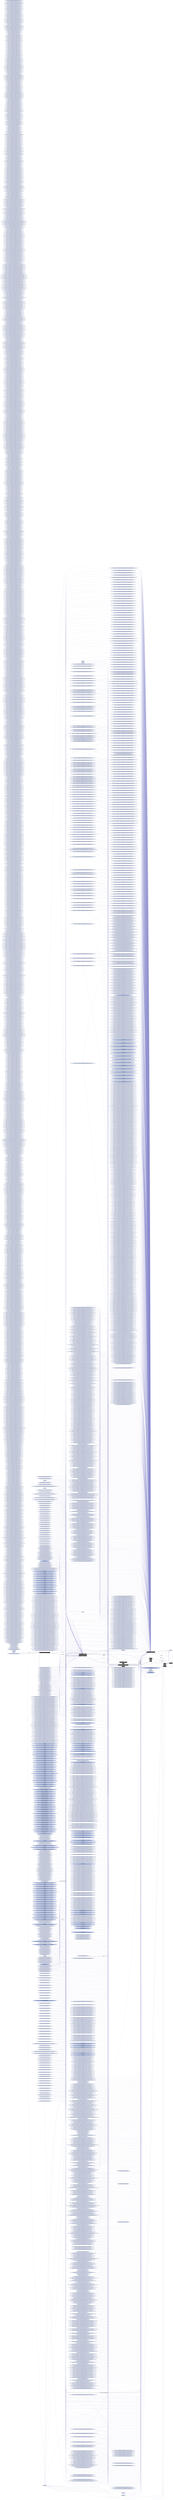 digraph G {
    rankdir=LR;

    /* programs */
    node [shape=box fontcolor=white fillcolor=black style="filled,rounded"];
    subgraph cluster_run0 {
        label="run0";
        prog0 [label="/mnt/wt-prov-model/examples/012-water-tale/run.sh (1)"];
        prog1 [label="/home/repro/.venv/reprozip/bin/pip3 (2)"];
        prog0 -> prog1 [label="fork+exec"];
        prog2 [label="/home/repro/.venv/reprozip/bin/pip3 (3)"];
        prog1 -> prog2 [label="fork"];
        prog3 [label="/bin/uname (4)"];
        prog1 -> prog3 [label="fork+exec"];
        prog4 [label="/bin/sh (5)"];
        prog1 -> prog4 [label="fork+exec"];
        prog5 [label="/bin/uname (6)"];
        prog4 -> prog5 [label="fork+exec"];
        prog6 [label="/home/repro/.venv/reprozip/bin/jupyter (7)"];
        prog0 -> prog6 [label="fork+exec"];
        prog7 [label="/home/repro/.venv/reprozip/bin/jupyter-nbconvert (7)"];
        prog6 -> prog7 [label="exec"];
        prog8 [label="/sbin/ip (8)"];
        prog7 -> prog8 [label="fork+exec"];
        prog9 [label="/bin/sh (9)"];
        prog7 -> prog9 [label="fork+exec"];
        prog10 [label="/bin/uname (10)"];
        prog9 -> prog10 [label="fork+exec"];
        prog11 [label="/home/repro/.venv/reprozip/bin/python3 (11)"];
        prog7 -> prog11 [label="fork+exec"];
        prog17 [label="/bin/sh (17)"];
        prog11 -> prog17 [label="fork+exec"];
        prog18 [label="/bin/uname (18)"];
        prog17 -> prog18 [label="fork+exec"];
        prog19 [label="/sbin/ip (19)"];
        prog11 -> prog19 [label="fork+exec"];
    }

    node [shape=ellipse fontcolor="#131C39" fillcolor="#C9D2ED"];

    /* other files */
    "/dev/null";
    "/dev/random";
    "/dev/tty";
    "/dev/urandom";
    "/etc/ld.so.cache";
    "/etc/localtime";
    "/etc/nsswitch.conf";
    "/etc/passwd";
    "/home/repro/.ipython/profile_default/startup/README";
    "/home/repro/.jupyter/migrated" [fillcolor="#A3B4E0", label="migrated\n/home/repro/.jupyter/migrated"];
    "/home/repro/.venv/reprozip/bin/jsonschema";
    "/home/repro/.venv/reprozip/bin/jupyter";
    "/home/repro/.venv/reprozip/bin/jupyter-nbconvert";
    "/home/repro/.venv/reprozip/bin/pip";
    "/home/repro/.venv/reprozip/bin/pip3";
    "/home/repro/.venv/reprozip/bin/python";
    "/home/repro/.venv/reprozip/bin/python3" [fillcolor="#A3B4E0", label="python3\n/home/repro/.venv/reprozip/bin/python3"];
    "/home/repro/.venv/reprozip/bin/reprounzip";
    "/home/repro/.venv/reprozip/lib/python3.7/site-packages/IPython/__init__.py";
    "/home/repro/.venv/reprozip/lib/python3.7/site-packages/IPython/__pycache__/__init__.cpython-37.pyc";
    "/home/repro/.venv/reprozip/lib/python3.7/site-packages/IPython/__pycache__/display.cpython-37.pyc";
    "/home/repro/.venv/reprozip/lib/python3.7/site-packages/IPython/__pycache__/paths.cpython-37.pyc";
    "/home/repro/.venv/reprozip/lib/python3.7/site-packages/IPython/core/__init__.py";
    "/home/repro/.venv/reprozip/lib/python3.7/site-packages/IPython/core/__pycache__/__init__.cpython-37.pyc";
    "/home/repro/.venv/reprozip/lib/python3.7/site-packages/IPython/core/__pycache__/alias.cpython-37.pyc";
    "/home/repro/.venv/reprozip/lib/python3.7/site-packages/IPython/core/__pycache__/application.cpython-37.pyc";
    "/home/repro/.venv/reprozip/lib/python3.7/site-packages/IPython/core/__pycache__/async_helpers.cpython-37.pyc";
    "/home/repro/.venv/reprozip/lib/python3.7/site-packages/IPython/core/__pycache__/autocall.cpython-37.pyc";
    "/home/repro/.venv/reprozip/lib/python3.7/site-packages/IPython/core/__pycache__/builtin_trap.cpython-37.pyc";
    "/home/repro/.venv/reprozip/lib/python3.7/site-packages/IPython/core/__pycache__/compilerop.cpython-37.pyc";
    "/home/repro/.venv/reprozip/lib/python3.7/site-packages/IPython/core/__pycache__/completer.cpython-37.pyc";
    "/home/repro/.venv/reprozip/lib/python3.7/site-packages/IPython/core/__pycache__/completerlib.cpython-37.pyc";
    "/home/repro/.venv/reprozip/lib/python3.7/site-packages/IPython/core/__pycache__/crashhandler.cpython-37.pyc";
    "/home/repro/.venv/reprozip/lib/python3.7/site-packages/IPython/core/__pycache__/debugger.cpython-37.pyc";
    "/home/repro/.venv/reprozip/lib/python3.7/site-packages/IPython/core/__pycache__/display.cpython-37.pyc";
    "/home/repro/.venv/reprozip/lib/python3.7/site-packages/IPython/core/__pycache__/display_trap.cpython-37.pyc";
    "/home/repro/.venv/reprozip/lib/python3.7/site-packages/IPython/core/__pycache__/displayhook.cpython-37.pyc";
    "/home/repro/.venv/reprozip/lib/python3.7/site-packages/IPython/core/__pycache__/displaypub.cpython-37.pyc";
    "/home/repro/.venv/reprozip/lib/python3.7/site-packages/IPython/core/__pycache__/error.cpython-37.pyc";
    "/home/repro/.venv/reprozip/lib/python3.7/site-packages/IPython/core/__pycache__/events.cpython-37.pyc";
    "/home/repro/.venv/reprozip/lib/python3.7/site-packages/IPython/core/__pycache__/excolors.cpython-37.pyc";
    "/home/repro/.venv/reprozip/lib/python3.7/site-packages/IPython/core/__pycache__/extensions.cpython-37.pyc";
    "/home/repro/.venv/reprozip/lib/python3.7/site-packages/IPython/core/__pycache__/formatters.cpython-37.pyc";
    "/home/repro/.venv/reprozip/lib/python3.7/site-packages/IPython/core/__pycache__/getipython.cpython-37.pyc";
    "/home/repro/.venv/reprozip/lib/python3.7/site-packages/IPython/core/__pycache__/history.cpython-37.pyc";
    "/home/repro/.venv/reprozip/lib/python3.7/site-packages/IPython/core/__pycache__/hooks.cpython-37.pyc";
    "/home/repro/.venv/reprozip/lib/python3.7/site-packages/IPython/core/__pycache__/inputtransformer2.cpython-37.pyc";
    "/home/repro/.venv/reprozip/lib/python3.7/site-packages/IPython/core/__pycache__/interactiveshell.cpython-37.pyc";
    "/home/repro/.venv/reprozip/lib/python3.7/site-packages/IPython/core/__pycache__/latex_symbols.cpython-37.pyc";
    "/home/repro/.venv/reprozip/lib/python3.7/site-packages/IPython/core/__pycache__/logger.cpython-37.pyc";
    "/home/repro/.venv/reprozip/lib/python3.7/site-packages/IPython/core/__pycache__/macro.cpython-37.pyc";
    "/home/repro/.venv/reprozip/lib/python3.7/site-packages/IPython/core/__pycache__/magic.cpython-37.pyc";
    "/home/repro/.venv/reprozip/lib/python3.7/site-packages/IPython/core/__pycache__/magic_arguments.cpython-37.pyc";
    "/home/repro/.venv/reprozip/lib/python3.7/site-packages/IPython/core/__pycache__/oinspect.cpython-37.pyc";
    "/home/repro/.venv/reprozip/lib/python3.7/site-packages/IPython/core/__pycache__/page.cpython-37.pyc";
    "/home/repro/.venv/reprozip/lib/python3.7/site-packages/IPython/core/__pycache__/payload.cpython-37.pyc";
    "/home/repro/.venv/reprozip/lib/python3.7/site-packages/IPython/core/__pycache__/payloadpage.cpython-37.pyc";
    "/home/repro/.venv/reprozip/lib/python3.7/site-packages/IPython/core/__pycache__/prefilter.cpython-37.pyc";
    "/home/repro/.venv/reprozip/lib/python3.7/site-packages/IPython/core/__pycache__/profiledir.cpython-37.pyc";
    "/home/repro/.venv/reprozip/lib/python3.7/site-packages/IPython/core/__pycache__/pylabtools.cpython-37.pyc";
    "/home/repro/.venv/reprozip/lib/python3.7/site-packages/IPython/core/__pycache__/release.cpython-37.pyc";
    "/home/repro/.venv/reprozip/lib/python3.7/site-packages/IPython/core/__pycache__/shellapp.cpython-37.pyc";
    "/home/repro/.venv/reprozip/lib/python3.7/site-packages/IPython/core/__pycache__/splitinput.cpython-37.pyc";
    "/home/repro/.venv/reprozip/lib/python3.7/site-packages/IPython/core/__pycache__/ultratb.cpython-37.pyc";
    "/home/repro/.venv/reprozip/lib/python3.7/site-packages/IPython/core/__pycache__/usage.cpython-37.pyc";
    "/home/repro/.venv/reprozip/lib/python3.7/site-packages/IPython/core/alias.py";
    "/home/repro/.venv/reprozip/lib/python3.7/site-packages/IPython/core/application.py";
    "/home/repro/.venv/reprozip/lib/python3.7/site-packages/IPython/core/async_helpers.py";
    "/home/repro/.venv/reprozip/lib/python3.7/site-packages/IPython/core/autocall.py";
    "/home/repro/.venv/reprozip/lib/python3.7/site-packages/IPython/core/builtin_trap.py";
    "/home/repro/.venv/reprozip/lib/python3.7/site-packages/IPython/core/compilerop.py";
    "/home/repro/.venv/reprozip/lib/python3.7/site-packages/IPython/core/completer.py";
    "/home/repro/.venv/reprozip/lib/python3.7/site-packages/IPython/core/completerlib.py";
    "/home/repro/.venv/reprozip/lib/python3.7/site-packages/IPython/core/crashhandler.py";
    "/home/repro/.venv/reprozip/lib/python3.7/site-packages/IPython/core/debugger.py";
    "/home/repro/.venv/reprozip/lib/python3.7/site-packages/IPython/core/display.py";
    "/home/repro/.venv/reprozip/lib/python3.7/site-packages/IPython/core/display_trap.py";
    "/home/repro/.venv/reprozip/lib/python3.7/site-packages/IPython/core/displayhook.py";
    "/home/repro/.venv/reprozip/lib/python3.7/site-packages/IPython/core/displaypub.py";
    "/home/repro/.venv/reprozip/lib/python3.7/site-packages/IPython/core/error.py";
    "/home/repro/.venv/reprozip/lib/python3.7/site-packages/IPython/core/events.py";
    "/home/repro/.venv/reprozip/lib/python3.7/site-packages/IPython/core/excolors.py";
    "/home/repro/.venv/reprozip/lib/python3.7/site-packages/IPython/core/extensions.py";
    "/home/repro/.venv/reprozip/lib/python3.7/site-packages/IPython/core/formatters.py";
    "/home/repro/.venv/reprozip/lib/python3.7/site-packages/IPython/core/getipython.py";
    "/home/repro/.venv/reprozip/lib/python3.7/site-packages/IPython/core/history.py";
    "/home/repro/.venv/reprozip/lib/python3.7/site-packages/IPython/core/hooks.py";
    "/home/repro/.venv/reprozip/lib/python3.7/site-packages/IPython/core/inputtransformer2.py";
    "/home/repro/.venv/reprozip/lib/python3.7/site-packages/IPython/core/interactiveshell.py";
    "/home/repro/.venv/reprozip/lib/python3.7/site-packages/IPython/core/latex_symbols.py";
    "/home/repro/.venv/reprozip/lib/python3.7/site-packages/IPython/core/logger.py";
    "/home/repro/.venv/reprozip/lib/python3.7/site-packages/IPython/core/macro.py";
    "/home/repro/.venv/reprozip/lib/python3.7/site-packages/IPython/core/magic.py";
    "/home/repro/.venv/reprozip/lib/python3.7/site-packages/IPython/core/magic_arguments.py";
    "/home/repro/.venv/reprozip/lib/python3.7/site-packages/IPython/core/magics/__init__.py";
    "/home/repro/.venv/reprozip/lib/python3.7/site-packages/IPython/core/magics/__pycache__/__init__.cpython-37.pyc";
    "/home/repro/.venv/reprozip/lib/python3.7/site-packages/IPython/core/magics/__pycache__/auto.cpython-37.pyc";
    "/home/repro/.venv/reprozip/lib/python3.7/site-packages/IPython/core/magics/__pycache__/basic.cpython-37.pyc";
    "/home/repro/.venv/reprozip/lib/python3.7/site-packages/IPython/core/magics/__pycache__/code.cpython-37.pyc";
    "/home/repro/.venv/reprozip/lib/python3.7/site-packages/IPython/core/magics/__pycache__/config.cpython-37.pyc";
    "/home/repro/.venv/reprozip/lib/python3.7/site-packages/IPython/core/magics/__pycache__/display.cpython-37.pyc";
    "/home/repro/.venv/reprozip/lib/python3.7/site-packages/IPython/core/magics/__pycache__/execution.cpython-37.pyc";
    "/home/repro/.venv/reprozip/lib/python3.7/site-packages/IPython/core/magics/__pycache__/extension.cpython-37.pyc";
    "/home/repro/.venv/reprozip/lib/python3.7/site-packages/IPython/core/magics/__pycache__/history.cpython-37.pyc";
    "/home/repro/.venv/reprozip/lib/python3.7/site-packages/IPython/core/magics/__pycache__/logging.cpython-37.pyc";
    "/home/repro/.venv/reprozip/lib/python3.7/site-packages/IPython/core/magics/__pycache__/namespace.cpython-37.pyc";
    "/home/repro/.venv/reprozip/lib/python3.7/site-packages/IPython/core/magics/__pycache__/osm.cpython-37.pyc";
    "/home/repro/.venv/reprozip/lib/python3.7/site-packages/IPython/core/magics/__pycache__/packaging.cpython-37.pyc";
    "/home/repro/.venv/reprozip/lib/python3.7/site-packages/IPython/core/magics/__pycache__/pylab.cpython-37.pyc";
    "/home/repro/.venv/reprozip/lib/python3.7/site-packages/IPython/core/magics/__pycache__/script.cpython-37.pyc";
    "/home/repro/.venv/reprozip/lib/python3.7/site-packages/IPython/core/magics/auto.py";
    "/home/repro/.venv/reprozip/lib/python3.7/site-packages/IPython/core/magics/basic.py";
    "/home/repro/.venv/reprozip/lib/python3.7/site-packages/IPython/core/magics/code.py";
    "/home/repro/.venv/reprozip/lib/python3.7/site-packages/IPython/core/magics/config.py";
    "/home/repro/.venv/reprozip/lib/python3.7/site-packages/IPython/core/magics/display.py";
    "/home/repro/.venv/reprozip/lib/python3.7/site-packages/IPython/core/magics/execution.py";
    "/home/repro/.venv/reprozip/lib/python3.7/site-packages/IPython/core/magics/extension.py";
    "/home/repro/.venv/reprozip/lib/python3.7/site-packages/IPython/core/magics/history.py";
    "/home/repro/.venv/reprozip/lib/python3.7/site-packages/IPython/core/magics/logging.py";
    "/home/repro/.venv/reprozip/lib/python3.7/site-packages/IPython/core/magics/namespace.py";
    "/home/repro/.venv/reprozip/lib/python3.7/site-packages/IPython/core/magics/osm.py";
    "/home/repro/.venv/reprozip/lib/python3.7/site-packages/IPython/core/magics/packaging.py";
    "/home/repro/.venv/reprozip/lib/python3.7/site-packages/IPython/core/magics/pylab.py";
    "/home/repro/.venv/reprozip/lib/python3.7/site-packages/IPython/core/magics/script.py";
    "/home/repro/.venv/reprozip/lib/python3.7/site-packages/IPython/core/oinspect.py";
    "/home/repro/.venv/reprozip/lib/python3.7/site-packages/IPython/core/page.py";
    "/home/repro/.venv/reprozip/lib/python3.7/site-packages/IPython/core/payload.py";
    "/home/repro/.venv/reprozip/lib/python3.7/site-packages/IPython/core/payloadpage.py";
    "/home/repro/.venv/reprozip/lib/python3.7/site-packages/IPython/core/prefilter.py";
    "/home/repro/.venv/reprozip/lib/python3.7/site-packages/IPython/core/profile/README_STARTUP";
    "/home/repro/.venv/reprozip/lib/python3.7/site-packages/IPython/core/profiledir.py";
    "/home/repro/.venv/reprozip/lib/python3.7/site-packages/IPython/core/pylabtools.py";
    "/home/repro/.venv/reprozip/lib/python3.7/site-packages/IPython/core/release.py";
    "/home/repro/.venv/reprozip/lib/python3.7/site-packages/IPython/core/shellapp.py";
    "/home/repro/.venv/reprozip/lib/python3.7/site-packages/IPython/core/splitinput.py";
    "/home/repro/.venv/reprozip/lib/python3.7/site-packages/IPython/core/ultratb.py";
    "/home/repro/.venv/reprozip/lib/python3.7/site-packages/IPython/core/usage.py";
    "/home/repro/.venv/reprozip/lib/python3.7/site-packages/IPython/display.py";
    "/home/repro/.venv/reprozip/lib/python3.7/site-packages/IPython/extensions/__init__.py";
    "/home/repro/.venv/reprozip/lib/python3.7/site-packages/IPython/extensions/__pycache__/__init__.cpython-37.pyc";
    "/home/repro/.venv/reprozip/lib/python3.7/site-packages/IPython/extensions/__pycache__/storemagic.cpython-37.pyc";
    "/home/repro/.venv/reprozip/lib/python3.7/site-packages/IPython/extensions/storemagic.py";
    "/home/repro/.venv/reprozip/lib/python3.7/site-packages/IPython/lib/__init__.py";
    "/home/repro/.venv/reprozip/lib/python3.7/site-packages/IPython/lib/__pycache__/__init__.cpython-37.pyc";
    "/home/repro/.venv/reprozip/lib/python3.7/site-packages/IPython/lib/__pycache__/backgroundjobs.cpython-37.pyc";
    "/home/repro/.venv/reprozip/lib/python3.7/site-packages/IPython/lib/__pycache__/clipboard.cpython-37.pyc";
    "/home/repro/.venv/reprozip/lib/python3.7/site-packages/IPython/lib/__pycache__/display.cpython-37.pyc";
    "/home/repro/.venv/reprozip/lib/python3.7/site-packages/IPython/lib/__pycache__/lexers.cpython-37.pyc";
    "/home/repro/.venv/reprozip/lib/python3.7/site-packages/IPython/lib/__pycache__/pretty.cpython-37.pyc";
    "/home/repro/.venv/reprozip/lib/python3.7/site-packages/IPython/lib/__pycache__/security.cpython-37.pyc";
    "/home/repro/.venv/reprozip/lib/python3.7/site-packages/IPython/lib/backgroundjobs.py";
    "/home/repro/.venv/reprozip/lib/python3.7/site-packages/IPython/lib/clipboard.py";
    "/home/repro/.venv/reprozip/lib/python3.7/site-packages/IPython/lib/display.py";
    "/home/repro/.venv/reprozip/lib/python3.7/site-packages/IPython/lib/lexers.py";
    "/home/repro/.venv/reprozip/lib/python3.7/site-packages/IPython/lib/pretty.py";
    "/home/repro/.venv/reprozip/lib/python3.7/site-packages/IPython/lib/security.py";
    "/home/repro/.venv/reprozip/lib/python3.7/site-packages/IPython/paths.py";
    "/home/repro/.venv/reprozip/lib/python3.7/site-packages/IPython/terminal/__init__.py";
    "/home/repro/.venv/reprozip/lib/python3.7/site-packages/IPython/terminal/__pycache__/__init__.cpython-37.pyc";
    "/home/repro/.venv/reprozip/lib/python3.7/site-packages/IPython/terminal/__pycache__/debugger.cpython-37.pyc";
    "/home/repro/.venv/reprozip/lib/python3.7/site-packages/IPython/terminal/__pycache__/embed.cpython-37.pyc";
    "/home/repro/.venv/reprozip/lib/python3.7/site-packages/IPython/terminal/__pycache__/interactiveshell.cpython-37.pyc";
    "/home/repro/.venv/reprozip/lib/python3.7/site-packages/IPython/terminal/__pycache__/ipapp.cpython-37.pyc";
    "/home/repro/.venv/reprozip/lib/python3.7/site-packages/IPython/terminal/__pycache__/magics.cpython-37.pyc";
    "/home/repro/.venv/reprozip/lib/python3.7/site-packages/IPython/terminal/__pycache__/prompts.cpython-37.pyc";
    "/home/repro/.venv/reprozip/lib/python3.7/site-packages/IPython/terminal/__pycache__/ptutils.cpython-37.pyc";
    "/home/repro/.venv/reprozip/lib/python3.7/site-packages/IPython/terminal/__pycache__/shortcuts.cpython-37.pyc";
    "/home/repro/.venv/reprozip/lib/python3.7/site-packages/IPython/terminal/debugger.py";
    "/home/repro/.venv/reprozip/lib/python3.7/site-packages/IPython/terminal/embed.py";
    "/home/repro/.venv/reprozip/lib/python3.7/site-packages/IPython/terminal/interactiveshell.py";
    "/home/repro/.venv/reprozip/lib/python3.7/site-packages/IPython/terminal/ipapp.py";
    "/home/repro/.venv/reprozip/lib/python3.7/site-packages/IPython/terminal/magics.py";
    "/home/repro/.venv/reprozip/lib/python3.7/site-packages/IPython/terminal/prompts.py";
    "/home/repro/.venv/reprozip/lib/python3.7/site-packages/IPython/terminal/pt_inputhooks/__init__.py";
    "/home/repro/.venv/reprozip/lib/python3.7/site-packages/IPython/terminal/pt_inputhooks/__pycache__/__init__.cpython-37.pyc";
    "/home/repro/.venv/reprozip/lib/python3.7/site-packages/IPython/terminal/ptutils.py";
    "/home/repro/.venv/reprozip/lib/python3.7/site-packages/IPython/terminal/shortcuts.py";
    "/home/repro/.venv/reprozip/lib/python3.7/site-packages/IPython/testing/__init__.py";
    "/home/repro/.venv/reprozip/lib/python3.7/site-packages/IPython/testing/__pycache__/__init__.cpython-37.pyc";
    "/home/repro/.venv/reprozip/lib/python3.7/site-packages/IPython/testing/__pycache__/skipdoctest.cpython-37.pyc";
    "/home/repro/.venv/reprozip/lib/python3.7/site-packages/IPython/testing/skipdoctest.py";
    "/home/repro/.venv/reprozip/lib/python3.7/site-packages/IPython/utils/PyColorize.py";
    "/home/repro/.venv/reprozip/lib/python3.7/site-packages/IPython/utils/__init__.py";
    "/home/repro/.venv/reprozip/lib/python3.7/site-packages/IPython/utils/__pycache__/PyColorize.cpython-37.pyc";
    "/home/repro/.venv/reprozip/lib/python3.7/site-packages/IPython/utils/__pycache__/__init__.cpython-37.pyc";
    "/home/repro/.venv/reprozip/lib/python3.7/site-packages/IPython/utils/__pycache__/_process_common.cpython-37.pyc";
    "/home/repro/.venv/reprozip/lib/python3.7/site-packages/IPython/utils/__pycache__/_process_posix.cpython-37.pyc";
    "/home/repro/.venv/reprozip/lib/python3.7/site-packages/IPython/utils/__pycache__/_sysinfo.cpython-37.pyc";
    "/home/repro/.venv/reprozip/lib/python3.7/site-packages/IPython/utils/__pycache__/capture.cpython-37.pyc";
    "/home/repro/.venv/reprozip/lib/python3.7/site-packages/IPython/utils/__pycache__/colorable.cpython-37.pyc";
    "/home/repro/.venv/reprozip/lib/python3.7/site-packages/IPython/utils/__pycache__/coloransi.cpython-37.pyc";
    "/home/repro/.venv/reprozip/lib/python3.7/site-packages/IPython/utils/__pycache__/contexts.cpython-37.pyc";
    "/home/repro/.venv/reprozip/lib/python3.7/site-packages/IPython/utils/__pycache__/data.cpython-37.pyc";
    "/home/repro/.venv/reprozip/lib/python3.7/site-packages/IPython/utils/__pycache__/decorators.cpython-37.pyc";
    "/home/repro/.venv/reprozip/lib/python3.7/site-packages/IPython/utils/__pycache__/dir2.cpython-37.pyc";
    "/home/repro/.venv/reprozip/lib/python3.7/site-packages/IPython/utils/__pycache__/encoding.cpython-37.pyc";
    "/home/repro/.venv/reprozip/lib/python3.7/site-packages/IPython/utils/__pycache__/frame.cpython-37.pyc";
    "/home/repro/.venv/reprozip/lib/python3.7/site-packages/IPython/utils/__pycache__/generics.cpython-37.pyc";
    "/home/repro/.venv/reprozip/lib/python3.7/site-packages/IPython/utils/__pycache__/importstring.cpython-37.pyc";
    "/home/repro/.venv/reprozip/lib/python3.7/site-packages/IPython/utils/__pycache__/io.cpython-37.pyc";
    "/home/repro/.venv/reprozip/lib/python3.7/site-packages/IPython/utils/__pycache__/ipstruct.cpython-37.pyc";
    "/home/repro/.venv/reprozip/lib/python3.7/site-packages/IPython/utils/__pycache__/module_paths.cpython-37.pyc";
    "/home/repro/.venv/reprozip/lib/python3.7/site-packages/IPython/utils/__pycache__/openpy.cpython-37.pyc";
    "/home/repro/.venv/reprozip/lib/python3.7/site-packages/IPython/utils/__pycache__/path.cpython-37.pyc";
    "/home/repro/.venv/reprozip/lib/python3.7/site-packages/IPython/utils/__pycache__/process.cpython-37.pyc";
    "/home/repro/.venv/reprozip/lib/python3.7/site-packages/IPython/utils/__pycache__/py3compat.cpython-37.pyc";
    "/home/repro/.venv/reprozip/lib/python3.7/site-packages/IPython/utils/__pycache__/sentinel.cpython-37.pyc";
    "/home/repro/.venv/reprozip/lib/python3.7/site-packages/IPython/utils/__pycache__/strdispatch.cpython-37.pyc";
    "/home/repro/.venv/reprozip/lib/python3.7/site-packages/IPython/utils/__pycache__/sysinfo.cpython-37.pyc";
    "/home/repro/.venv/reprozip/lib/python3.7/site-packages/IPython/utils/__pycache__/syspathcontext.cpython-37.pyc";
    "/home/repro/.venv/reprozip/lib/python3.7/site-packages/IPython/utils/__pycache__/tempdir.cpython-37.pyc";
    "/home/repro/.venv/reprozip/lib/python3.7/site-packages/IPython/utils/__pycache__/terminal.cpython-37.pyc";
    "/home/repro/.venv/reprozip/lib/python3.7/site-packages/IPython/utils/__pycache__/text.cpython-37.pyc";
    "/home/repro/.venv/reprozip/lib/python3.7/site-packages/IPython/utils/__pycache__/timing.cpython-37.pyc";
    "/home/repro/.venv/reprozip/lib/python3.7/site-packages/IPython/utils/__pycache__/tokenutil.cpython-37.pyc";
    "/home/repro/.venv/reprozip/lib/python3.7/site-packages/IPython/utils/__pycache__/wildcard.cpython-37.pyc";
    "/home/repro/.venv/reprozip/lib/python3.7/site-packages/IPython/utils/_process_common.py";
    "/home/repro/.venv/reprozip/lib/python3.7/site-packages/IPython/utils/_process_posix.py";
    "/home/repro/.venv/reprozip/lib/python3.7/site-packages/IPython/utils/_sysinfo.py";
    "/home/repro/.venv/reprozip/lib/python3.7/site-packages/IPython/utils/capture.py";
    "/home/repro/.venv/reprozip/lib/python3.7/site-packages/IPython/utils/colorable.py";
    "/home/repro/.venv/reprozip/lib/python3.7/site-packages/IPython/utils/coloransi.py";
    "/home/repro/.venv/reprozip/lib/python3.7/site-packages/IPython/utils/contexts.py";
    "/home/repro/.venv/reprozip/lib/python3.7/site-packages/IPython/utils/data.py";
    "/home/repro/.venv/reprozip/lib/python3.7/site-packages/IPython/utils/decorators.py";
    "/home/repro/.venv/reprozip/lib/python3.7/site-packages/IPython/utils/dir2.py";
    "/home/repro/.venv/reprozip/lib/python3.7/site-packages/IPython/utils/encoding.py";
    "/home/repro/.venv/reprozip/lib/python3.7/site-packages/IPython/utils/frame.py";
    "/home/repro/.venv/reprozip/lib/python3.7/site-packages/IPython/utils/generics.py";
    "/home/repro/.venv/reprozip/lib/python3.7/site-packages/IPython/utils/importstring.py";
    "/home/repro/.venv/reprozip/lib/python3.7/site-packages/IPython/utils/io.py";
    "/home/repro/.venv/reprozip/lib/python3.7/site-packages/IPython/utils/ipstruct.py";
    "/home/repro/.venv/reprozip/lib/python3.7/site-packages/IPython/utils/module_paths.py";
    "/home/repro/.venv/reprozip/lib/python3.7/site-packages/IPython/utils/openpy.py";
    "/home/repro/.venv/reprozip/lib/python3.7/site-packages/IPython/utils/path.py";
    "/home/repro/.venv/reprozip/lib/python3.7/site-packages/IPython/utils/process.py";
    "/home/repro/.venv/reprozip/lib/python3.7/site-packages/IPython/utils/py3compat.py";
    "/home/repro/.venv/reprozip/lib/python3.7/site-packages/IPython/utils/sentinel.py";
    "/home/repro/.venv/reprozip/lib/python3.7/site-packages/IPython/utils/strdispatch.py";
    "/home/repro/.venv/reprozip/lib/python3.7/site-packages/IPython/utils/sysinfo.py";
    "/home/repro/.venv/reprozip/lib/python3.7/site-packages/IPython/utils/syspathcontext.py";
    "/home/repro/.venv/reprozip/lib/python3.7/site-packages/IPython/utils/tempdir.py";
    "/home/repro/.venv/reprozip/lib/python3.7/site-packages/IPython/utils/terminal.py";
    "/home/repro/.venv/reprozip/lib/python3.7/site-packages/IPython/utils/text.py";
    "/home/repro/.venv/reprozip/lib/python3.7/site-packages/IPython/utils/timing.py";
    "/home/repro/.venv/reprozip/lib/python3.7/site-packages/IPython/utils/tokenutil.py";
    "/home/repro/.venv/reprozip/lib/python3.7/site-packages/IPython/utils/wildcard.py";
    "/home/repro/.venv/reprozip/lib/python3.7/site-packages/Jinja2-2.11.1.dist-info/METADATA" [fillcolor="#A3B4E0", label="METADATA_38\n/home/repro/.venv/reprozip/lib/python3.7/site-packages/Jinja2-2.11.1.dist-info/METADATA"];
    "/home/repro/.venv/reprozip/lib/python3.7/site-packages/Jinja2-2.11.1.dist-info/entry_points.txt" [fillcolor="#A3B4E0", label="entry_points.txt_19\n/home/repro/.venv/reprozip/lib/python3.7/site-packages/Jinja2-2.11.1.dist-info/entry_points.txt"];
    "/home/repro/.venv/reprozip/lib/python3.7/site-packages/MarkupSafe-1.1.1.dist-info/METADATA" [fillcolor="#A3B4E0", label="METADATA_64\n/home/repro/.venv/reprozip/lib/python3.7/site-packages/MarkupSafe-1.1.1.dist-info/METADATA"];
    "/home/repro/.venv/reprozip/lib/python3.7/site-packages/PIL/Image.py";
    "/home/repro/.venv/reprozip/lib/python3.7/site-packages/PIL/ImageMode.py";
    "/home/repro/.venv/reprozip/lib/python3.7/site-packages/PIL/TiffTags.py";
    "/home/repro/.venv/reprozip/lib/python3.7/site-packages/PIL/__init__.py";
    "/home/repro/.venv/reprozip/lib/python3.7/site-packages/PIL/__pycache__/Image.cpython-37.pyc";
    "/home/repro/.venv/reprozip/lib/python3.7/site-packages/PIL/__pycache__/ImageMode.cpython-37.pyc";
    "/home/repro/.venv/reprozip/lib/python3.7/site-packages/PIL/__pycache__/TiffTags.cpython-37.pyc";
    "/home/repro/.venv/reprozip/lib/python3.7/site-packages/PIL/__pycache__/__init__.cpython-37.pyc";
    "/home/repro/.venv/reprozip/lib/python3.7/site-packages/PIL/__pycache__/_binary.cpython-37.pyc";
    "/home/repro/.venv/reprozip/lib/python3.7/site-packages/PIL/__pycache__/_util.cpython-37.pyc";
    "/home/repro/.venv/reprozip/lib/python3.7/site-packages/PIL/__pycache__/_version.cpython-37.pyc";
    "/home/repro/.venv/reprozip/lib/python3.7/site-packages/PIL/_binary.py";
    "/home/repro/.venv/reprozip/lib/python3.7/site-packages/PIL/_imaging.cpython-37m-x86_64-linux-gnu.so";
    "/home/repro/.venv/reprozip/lib/python3.7/site-packages/PIL/_util.py";
    "/home/repro/.venv/reprozip/lib/python3.7/site-packages/PIL/_version.py";
    "/home/repro/.venv/reprozip/lib/python3.7/site-packages/Pillow-7.1.1.dist-info/METADATA" [fillcolor="#A3B4E0", label="METADATA_13\n/home/repro/.venv/reprozip/lib/python3.7/site-packages/Pillow-7.1.1.dist-info/METADATA"];
    "/home/repro/.venv/reprozip/lib/python3.7/site-packages/Pillow.libs/libjpeg-ba7bf5af.so.9.4.0";
    "/home/repro/.venv/reprozip/lib/python3.7/site-packages/Pillow.libs/liblzma-99449165.so.5.2.5";
    "/home/repro/.venv/reprozip/lib/python3.7/site-packages/Pillow.libs/libopenjp2-b3d7668a.so.2.3.1";
    "/home/repro/.venv/reprozip/lib/python3.7/site-packages/Pillow.libs/libtiff-41910f6d.so.5.5.0";
    "/home/repro/.venv/reprozip/lib/python3.7/site-packages/Pillow.libs/libz-a147dcb0.so.1.2.3";
    "/home/repro/.venv/reprozip/lib/python3.7/site-packages/PyYAML-5.3.1.dist-info/METADATA" [fillcolor="#A3B4E0", label="METADATA_58\n/home/repro/.venv/reprozip/lib/python3.7/site-packages/PyYAML-5.3.1.dist-info/METADATA"];
    "/home/repro/.venv/reprozip/lib/python3.7/site-packages/Pygments-2.6.1.dist-info/METADATA" [fillcolor="#A3B4E0", label="METADATA_31\n/home/repro/.venv/reprozip/lib/python3.7/site-packages/Pygments-2.6.1.dist-info/METADATA"];
    "/home/repro/.venv/reprozip/lib/python3.7/site-packages/Pygments-2.6.1.dist-info/entry_points.txt" [fillcolor="#A3B4E0", label="entry_points.txt_3\n/home/repro/.venv/reprozip/lib/python3.7/site-packages/Pygments-2.6.1.dist-info/entry_points.txt"];
    "/home/repro/.venv/reprozip/lib/python3.7/site-packages/Send2Trash-1.5.0.dist-info/METADATA" [fillcolor="#A3B4E0", label="METADATA_24\n/home/repro/.venv/reprozip/lib/python3.7/site-packages/Send2Trash-1.5.0.dist-info/METADATA"];
    "/home/repro/.venv/reprozip/lib/python3.7/site-packages/__pycache__/decorator.cpython-37.pyc";
    "/home/repro/.venv/reprozip/lib/python3.7/site-packages/__pycache__/entrypoints.cpython-37.pyc";
    "/home/repro/.venv/reprozip/lib/python3.7/site-packages/__pycache__/ipykernel_launcher.cpython-37.pyc";
    "/home/repro/.venv/reprozip/lib/python3.7/site-packages/__pycache__/mistune.cpython-37.pyc";
    "/home/repro/.venv/reprozip/lib/python3.7/site-packages/__pycache__/pandocfilters.cpython-37.pyc";
    "/home/repro/.venv/reprozip/lib/python3.7/site-packages/__pycache__/pickleshare.cpython-37.pyc";
    "/home/repro/.venv/reprozip/lib/python3.7/site-packages/__pycache__/six.cpython-37.pyc";
    "/home/repro/.venv/reprozip/lib/python3.7/site-packages/__pycache__/typing_extensions.cpython-37.pyc";
    "/home/repro/.venv/reprozip/lib/python3.7/site-packages/__pycache__/zipp.cpython-37.pyc";
    "/home/repro/.venv/reprozip/lib/python3.7/site-packages/attr/__init__.py";
    "/home/repro/.venv/reprozip/lib/python3.7/site-packages/attr/__pycache__/__init__.cpython-37.pyc";
    "/home/repro/.venv/reprozip/lib/python3.7/site-packages/attr/__pycache__/_compat.cpython-37.pyc";
    "/home/repro/.venv/reprozip/lib/python3.7/site-packages/attr/__pycache__/_config.cpython-37.pyc";
    "/home/repro/.venv/reprozip/lib/python3.7/site-packages/attr/__pycache__/_funcs.cpython-37.pyc";
    "/home/repro/.venv/reprozip/lib/python3.7/site-packages/attr/__pycache__/_make.cpython-37.pyc";
    "/home/repro/.venv/reprozip/lib/python3.7/site-packages/attr/__pycache__/_version_info.cpython-37.pyc";
    "/home/repro/.venv/reprozip/lib/python3.7/site-packages/attr/__pycache__/converters.cpython-37.pyc";
    "/home/repro/.venv/reprozip/lib/python3.7/site-packages/attr/__pycache__/exceptions.cpython-37.pyc";
    "/home/repro/.venv/reprozip/lib/python3.7/site-packages/attr/__pycache__/filters.cpython-37.pyc";
    "/home/repro/.venv/reprozip/lib/python3.7/site-packages/attr/__pycache__/validators.cpython-37.pyc";
    "/home/repro/.venv/reprozip/lib/python3.7/site-packages/attr/_compat.py";
    "/home/repro/.venv/reprozip/lib/python3.7/site-packages/attr/_config.py";
    "/home/repro/.venv/reprozip/lib/python3.7/site-packages/attr/_funcs.py";
    "/home/repro/.venv/reprozip/lib/python3.7/site-packages/attr/_make.py";
    "/home/repro/.venv/reprozip/lib/python3.7/site-packages/attr/_version_info.py";
    "/home/repro/.venv/reprozip/lib/python3.7/site-packages/attr/converters.py";
    "/home/repro/.venv/reprozip/lib/python3.7/site-packages/attr/exceptions.py";
    "/home/repro/.venv/reprozip/lib/python3.7/site-packages/attr/filters.py";
    "/home/repro/.venv/reprozip/lib/python3.7/site-packages/attr/validators.py";
    "/home/repro/.venv/reprozip/lib/python3.7/site-packages/attrs-19.3.0.dist-info/METADATA" [fillcolor="#A3B4E0", label="METADATA_36\n/home/repro/.venv/reprozip/lib/python3.7/site-packages/attrs-19.3.0.dist-info/METADATA"];
    "/home/repro/.venv/reprozip/lib/python3.7/site-packages/backcall-0.1.0.dist-info/METADATA" [fillcolor="#A3B4E0", label="METADATA_55\n/home/repro/.venv/reprozip/lib/python3.7/site-packages/backcall-0.1.0.dist-info/METADATA"];
    "/home/repro/.venv/reprozip/lib/python3.7/site-packages/backcall/__init__.py";
    "/home/repro/.venv/reprozip/lib/python3.7/site-packages/backcall/__pycache__/__init__.cpython-37.pyc";
    "/home/repro/.venv/reprozip/lib/python3.7/site-packages/backcall/__pycache__/backcall.cpython-37.pyc";
    "/home/repro/.venv/reprozip/lib/python3.7/site-packages/backcall/backcall.py";
    "/home/repro/.venv/reprozip/lib/python3.7/site-packages/bleach-3.1.4.dist-info/METADATA" [fillcolor="#A3B4E0", label="METADATA_35\n/home/repro/.venv/reprozip/lib/python3.7/site-packages/bleach-3.1.4.dist-info/METADATA"];
    "/home/repro/.venv/reprozip/lib/python3.7/site-packages/bokeh-2.0.1.dist-info/METADATA" [fillcolor="#A3B4E0", label="METADATA_12\n/home/repro/.venv/reprozip/lib/python3.7/site-packages/bokeh-2.0.1.dist-info/METADATA"];
    "/home/repro/.venv/reprozip/lib/python3.7/site-packages/bokeh-2.0.1.dist-info/entry_points.txt" [fillcolor="#A3B4E0", label="entry_points.txt_13\n/home/repro/.venv/reprozip/lib/python3.7/site-packages/bokeh-2.0.1.dist-info/entry_points.txt"];
    "/home/repro/.venv/reprozip/lib/python3.7/site-packages/bokeh/__init__.py";
    "/home/repro/.venv/reprozip/lib/python3.7/site-packages/bokeh/__pycache__/__init__.cpython-37.pyc";
    "/home/repro/.venv/reprozip/lib/python3.7/site-packages/bokeh/__pycache__/_version.cpython-37.pyc";
    "/home/repro/.venv/reprozip/lib/python3.7/site-packages/bokeh/__pycache__/events.cpython-37.pyc";
    "/home/repro/.venv/reprozip/lib/python3.7/site-packages/bokeh/__pycache__/layouts.cpython-37.pyc";
    "/home/repro/.venv/reprozip/lib/python3.7/site-packages/bokeh/__pycache__/model.cpython-37.pyc";
    "/home/repro/.venv/reprozip/lib/python3.7/site-packages/bokeh/__pycache__/palettes.cpython-37.pyc";
    "/home/repro/.venv/reprozip/lib/python3.7/site-packages/bokeh/__pycache__/resources.cpython-37.pyc";
    "/home/repro/.venv/reprozip/lib/python3.7/site-packages/bokeh/__pycache__/settings.cpython-37.pyc";
    "/home/repro/.venv/reprozip/lib/python3.7/site-packages/bokeh/__pycache__/transform.cpython-37.pyc";
    "/home/repro/.venv/reprozip/lib/python3.7/site-packages/bokeh/_sri.json" [fillcolor="#A3B4E0", label="_sri.json\n/home/repro/.venv/reprozip/lib/python3.7/site-packages/bokeh/_sri.json"];
    "/home/repro/.venv/reprozip/lib/python3.7/site-packages/bokeh/_version.py";
    "/home/repro/.venv/reprozip/lib/python3.7/site-packages/bokeh/colors/__init__.py";
    "/home/repro/.venv/reprozip/lib/python3.7/site-packages/bokeh/colors/__pycache__/__init__.cpython-37.pyc";
    "/home/repro/.venv/reprozip/lib/python3.7/site-packages/bokeh/colors/__pycache__/color.cpython-37.pyc";
    "/home/repro/.venv/reprozip/lib/python3.7/site-packages/bokeh/colors/__pycache__/groups.cpython-37.pyc";
    "/home/repro/.venv/reprozip/lib/python3.7/site-packages/bokeh/colors/__pycache__/hsl.cpython-37.pyc";
    "/home/repro/.venv/reprozip/lib/python3.7/site-packages/bokeh/colors/__pycache__/named.cpython-37.pyc";
    "/home/repro/.venv/reprozip/lib/python3.7/site-packages/bokeh/colors/__pycache__/rgb.cpython-37.pyc";
    "/home/repro/.venv/reprozip/lib/python3.7/site-packages/bokeh/colors/__pycache__/util.cpython-37.pyc";
    "/home/repro/.venv/reprozip/lib/python3.7/site-packages/bokeh/colors/color.py";
    "/home/repro/.venv/reprozip/lib/python3.7/site-packages/bokeh/colors/groups.py";
    "/home/repro/.venv/reprozip/lib/python3.7/site-packages/bokeh/colors/hsl.py";
    "/home/repro/.venv/reprozip/lib/python3.7/site-packages/bokeh/colors/named.py";
    "/home/repro/.venv/reprozip/lib/python3.7/site-packages/bokeh/colors/rgb.py";
    "/home/repro/.venv/reprozip/lib/python3.7/site-packages/bokeh/colors/util.py";
    "/home/repro/.venv/reprozip/lib/python3.7/site-packages/bokeh/core/__init__.py";
    "/home/repro/.venv/reprozip/lib/python3.7/site-packages/bokeh/core/__pycache__/__init__.cpython-37.pyc";
    "/home/repro/.venv/reprozip/lib/python3.7/site-packages/bokeh/core/__pycache__/enums.cpython-37.pyc";
    "/home/repro/.venv/reprozip/lib/python3.7/site-packages/bokeh/core/__pycache__/has_props.cpython-37.pyc";
    "/home/repro/.venv/reprozip/lib/python3.7/site-packages/bokeh/core/__pycache__/json_encoder.cpython-37.pyc";
    "/home/repro/.venv/reprozip/lib/python3.7/site-packages/bokeh/core/__pycache__/properties.cpython-37.pyc";
    "/home/repro/.venv/reprozip/lib/python3.7/site-packages/bokeh/core/__pycache__/property_mixins.cpython-37.pyc";
    "/home/repro/.venv/reprozip/lib/python3.7/site-packages/bokeh/core/__pycache__/query.cpython-37.pyc";
    "/home/repro/.venv/reprozip/lib/python3.7/site-packages/bokeh/core/__pycache__/templates.cpython-37.pyc";
    "/home/repro/.venv/reprozip/lib/python3.7/site-packages/bokeh/core/_templates/autoload_js.js" [fillcolor="#A3B4E0", label="autoload_js.js\n/home/repro/.venv/reprozip/lib/python3.7/site-packages/bokeh/core/_templates/autoload_js.js"];
    "/home/repro/.venv/reprozip/lib/python3.7/site-packages/bokeh/core/_templates/autoload_nb_js.js" [fillcolor="#A3B4E0", label="autoload_nb_js.js\n/home/repro/.venv/reprozip/lib/python3.7/site-packages/bokeh/core/_templates/autoload_nb_js.js"];
    "/home/repro/.venv/reprozip/lib/python3.7/site-packages/bokeh/core/_templates/autoload_request_tag.html" [fillcolor="#A3B4E0", label="autoload_request_tag.html\n/home/repro/.venv/reprozip/lib/python3.7/site-packages/bokeh/core/_templates/autoload_request_tag.html"];
    "/home/repro/.venv/reprozip/lib/python3.7/site-packages/bokeh/core/_templates/autoload_tag.html" [fillcolor="#A3B4E0", label="autoload_tag.html\n/home/repro/.venv/reprozip/lib/python3.7/site-packages/bokeh/core/_templates/autoload_tag.html"];
    "/home/repro/.venv/reprozip/lib/python3.7/site-packages/bokeh/core/_templates/css_resources.html" [fillcolor="#A3B4E0", label="css_resources.html\n/home/repro/.venv/reprozip/lib/python3.7/site-packages/bokeh/core/_templates/css_resources.html"];
    "/home/repro/.venv/reprozip/lib/python3.7/site-packages/bokeh/core/_templates/doc_js.js" [fillcolor="#A3B4E0", label="doc_js.js\n/home/repro/.venv/reprozip/lib/python3.7/site-packages/bokeh/core/_templates/doc_js.js"];
    "/home/repro/.venv/reprozip/lib/python3.7/site-packages/bokeh/core/_templates/doc_nb_js.js" [fillcolor="#A3B4E0", label="doc_nb_js.js\n/home/repro/.venv/reprozip/lib/python3.7/site-packages/bokeh/core/_templates/doc_nb_js.js"];
    "/home/repro/.venv/reprozip/lib/python3.7/site-packages/bokeh/core/_templates/file.html" [fillcolor="#A3B4E0", label="file.html\n/home/repro/.venv/reprozip/lib/python3.7/site-packages/bokeh/core/_templates/file.html"];
    "/home/repro/.venv/reprozip/lib/python3.7/site-packages/bokeh/core/_templates/js_resources.html" [fillcolor="#A3B4E0", label="js_resources.html\n/home/repro/.venv/reprozip/lib/python3.7/site-packages/bokeh/core/_templates/js_resources.html"];
    "/home/repro/.venv/reprozip/lib/python3.7/site-packages/bokeh/core/_templates/macros.html" [fillcolor="#A3B4E0", label="macros.html\n/home/repro/.venv/reprozip/lib/python3.7/site-packages/bokeh/core/_templates/macros.html"];
    "/home/repro/.venv/reprozip/lib/python3.7/site-packages/bokeh/core/_templates/notebook_load.html" [fillcolor="#A3B4E0", label="notebook_load.html\n/home/repro/.venv/reprozip/lib/python3.7/site-packages/bokeh/core/_templates/notebook_load.html"];
    "/home/repro/.venv/reprozip/lib/python3.7/site-packages/bokeh/core/_templates/plot_div.html" [fillcolor="#A3B4E0", label="plot_div.html\n/home/repro/.venv/reprozip/lib/python3.7/site-packages/bokeh/core/_templates/plot_div.html"];
    "/home/repro/.venv/reprozip/lib/python3.7/site-packages/bokeh/core/_templates/root_div.html" [fillcolor="#A3B4E0", label="root_div.html\n/home/repro/.venv/reprozip/lib/python3.7/site-packages/bokeh/core/_templates/root_div.html"];
    "/home/repro/.venv/reprozip/lib/python3.7/site-packages/bokeh/core/_templates/script_tag.html" [fillcolor="#A3B4E0", label="script_tag.html\n/home/repro/.venv/reprozip/lib/python3.7/site-packages/bokeh/core/_templates/script_tag.html"];
    "/home/repro/.venv/reprozip/lib/python3.7/site-packages/bokeh/core/enums.py";
    "/home/repro/.venv/reprozip/lib/python3.7/site-packages/bokeh/core/has_props.py";
    "/home/repro/.venv/reprozip/lib/python3.7/site-packages/bokeh/core/json_encoder.py";
    "/home/repro/.venv/reprozip/lib/python3.7/site-packages/bokeh/core/properties.py";
    "/home/repro/.venv/reprozip/lib/python3.7/site-packages/bokeh/core/property/__init__.py";
    "/home/repro/.venv/reprozip/lib/python3.7/site-packages/bokeh/core/property/__pycache__/__init__.cpython-37.pyc";
    "/home/repro/.venv/reprozip/lib/python3.7/site-packages/bokeh/core/property/__pycache__/any.cpython-37.pyc";
    "/home/repro/.venv/reprozip/lib/python3.7/site-packages/bokeh/core/property/__pycache__/auto.cpython-37.pyc";
    "/home/repro/.venv/reprozip/lib/python3.7/site-packages/bokeh/core/property/__pycache__/bases.cpython-37.pyc";
    "/home/repro/.venv/reprozip/lib/python3.7/site-packages/bokeh/core/property/__pycache__/color.cpython-37.pyc";
    "/home/repro/.venv/reprozip/lib/python3.7/site-packages/bokeh/core/property/__pycache__/container.cpython-37.pyc";
    "/home/repro/.venv/reprozip/lib/python3.7/site-packages/bokeh/core/property/__pycache__/dataspec.cpython-37.pyc";
    "/home/repro/.venv/reprozip/lib/python3.7/site-packages/bokeh/core/property/__pycache__/datetime.cpython-37.pyc";
    "/home/repro/.venv/reprozip/lib/python3.7/site-packages/bokeh/core/property/__pycache__/descriptor_factory.cpython-37.pyc";
    "/home/repro/.venv/reprozip/lib/python3.7/site-packages/bokeh/core/property/__pycache__/descriptors.cpython-37.pyc";
    "/home/repro/.venv/reprozip/lib/python3.7/site-packages/bokeh/core/property/__pycache__/either.cpython-37.pyc";
    "/home/repro/.venv/reprozip/lib/python3.7/site-packages/bokeh/core/property/__pycache__/enum.cpython-37.pyc";
    "/home/repro/.venv/reprozip/lib/python3.7/site-packages/bokeh/core/property/__pycache__/include.cpython-37.pyc";
    "/home/repro/.venv/reprozip/lib/python3.7/site-packages/bokeh/core/property/__pycache__/instance.cpython-37.pyc";
    "/home/repro/.venv/reprozip/lib/python3.7/site-packages/bokeh/core/property/__pycache__/json.cpython-37.pyc";
    "/home/repro/.venv/reprozip/lib/python3.7/site-packages/bokeh/core/property/__pycache__/numeric.cpython-37.pyc";
    "/home/repro/.venv/reprozip/lib/python3.7/site-packages/bokeh/core/property/__pycache__/override.cpython-37.pyc";
    "/home/repro/.venv/reprozip/lib/python3.7/site-packages/bokeh/core/property/__pycache__/pandas.cpython-37.pyc";
    "/home/repro/.venv/reprozip/lib/python3.7/site-packages/bokeh/core/property/__pycache__/primitive.cpython-37.pyc";
    "/home/repro/.venv/reprozip/lib/python3.7/site-packages/bokeh/core/property/__pycache__/string.cpython-37.pyc";
    "/home/repro/.venv/reprozip/lib/python3.7/site-packages/bokeh/core/property/__pycache__/struct.cpython-37.pyc";
    "/home/repro/.venv/reprozip/lib/python3.7/site-packages/bokeh/core/property/__pycache__/validation.cpython-37.pyc";
    "/home/repro/.venv/reprozip/lib/python3.7/site-packages/bokeh/core/property/__pycache__/visual.cpython-37.pyc";
    "/home/repro/.venv/reprozip/lib/python3.7/site-packages/bokeh/core/property/__pycache__/wrappers.cpython-37.pyc";
    "/home/repro/.venv/reprozip/lib/python3.7/site-packages/bokeh/core/property/any.py";
    "/home/repro/.venv/reprozip/lib/python3.7/site-packages/bokeh/core/property/auto.py";
    "/home/repro/.venv/reprozip/lib/python3.7/site-packages/bokeh/core/property/bases.py";
    "/home/repro/.venv/reprozip/lib/python3.7/site-packages/bokeh/core/property/color.py";
    "/home/repro/.venv/reprozip/lib/python3.7/site-packages/bokeh/core/property/container.py";
    "/home/repro/.venv/reprozip/lib/python3.7/site-packages/bokeh/core/property/dataspec.py";
    "/home/repro/.venv/reprozip/lib/python3.7/site-packages/bokeh/core/property/datetime.py";
    "/home/repro/.venv/reprozip/lib/python3.7/site-packages/bokeh/core/property/descriptor_factory.py";
    "/home/repro/.venv/reprozip/lib/python3.7/site-packages/bokeh/core/property/descriptors.py";
    "/home/repro/.venv/reprozip/lib/python3.7/site-packages/bokeh/core/property/either.py";
    "/home/repro/.venv/reprozip/lib/python3.7/site-packages/bokeh/core/property/enum.py";
    "/home/repro/.venv/reprozip/lib/python3.7/site-packages/bokeh/core/property/include.py";
    "/home/repro/.venv/reprozip/lib/python3.7/site-packages/bokeh/core/property/instance.py";
    "/home/repro/.venv/reprozip/lib/python3.7/site-packages/bokeh/core/property/json.py";
    "/home/repro/.venv/reprozip/lib/python3.7/site-packages/bokeh/core/property/numeric.py";
    "/home/repro/.venv/reprozip/lib/python3.7/site-packages/bokeh/core/property/override.py";
    "/home/repro/.venv/reprozip/lib/python3.7/site-packages/bokeh/core/property/pandas.py";
    "/home/repro/.venv/reprozip/lib/python3.7/site-packages/bokeh/core/property/primitive.py";
    "/home/repro/.venv/reprozip/lib/python3.7/site-packages/bokeh/core/property/string.py";
    "/home/repro/.venv/reprozip/lib/python3.7/site-packages/bokeh/core/property/struct.py";
    "/home/repro/.venv/reprozip/lib/python3.7/site-packages/bokeh/core/property/validation.py";
    "/home/repro/.venv/reprozip/lib/python3.7/site-packages/bokeh/core/property/visual.py";
    "/home/repro/.venv/reprozip/lib/python3.7/site-packages/bokeh/core/property/wrappers.py";
    "/home/repro/.venv/reprozip/lib/python3.7/site-packages/bokeh/core/property_mixins.py";
    "/home/repro/.venv/reprozip/lib/python3.7/site-packages/bokeh/core/query.py";
    "/home/repro/.venv/reprozip/lib/python3.7/site-packages/bokeh/core/templates.py";
    "/home/repro/.venv/reprozip/lib/python3.7/site-packages/bokeh/core/validation/__init__.py";
    "/home/repro/.venv/reprozip/lib/python3.7/site-packages/bokeh/core/validation/__pycache__/__init__.cpython-37.pyc";
    "/home/repro/.venv/reprozip/lib/python3.7/site-packages/bokeh/core/validation/__pycache__/check.cpython-37.pyc";
    "/home/repro/.venv/reprozip/lib/python3.7/site-packages/bokeh/core/validation/__pycache__/decorators.cpython-37.pyc";
    "/home/repro/.venv/reprozip/lib/python3.7/site-packages/bokeh/core/validation/__pycache__/errors.cpython-37.pyc";
    "/home/repro/.venv/reprozip/lib/python3.7/site-packages/bokeh/core/validation/__pycache__/warnings.cpython-37.pyc";
    "/home/repro/.venv/reprozip/lib/python3.7/site-packages/bokeh/core/validation/check.py";
    "/home/repro/.venv/reprozip/lib/python3.7/site-packages/bokeh/core/validation/decorators.py";
    "/home/repro/.venv/reprozip/lib/python3.7/site-packages/bokeh/core/validation/errors.py";
    "/home/repro/.venv/reprozip/lib/python3.7/site-packages/bokeh/core/validation/warnings.py";
    "/home/repro/.venv/reprozip/lib/python3.7/site-packages/bokeh/document/__init__.py";
    "/home/repro/.venv/reprozip/lib/python3.7/site-packages/bokeh/document/__pycache__/__init__.cpython-37.pyc";
    "/home/repro/.venv/reprozip/lib/python3.7/site-packages/bokeh/document/__pycache__/document.cpython-37.pyc";
    "/home/repro/.venv/reprozip/lib/python3.7/site-packages/bokeh/document/__pycache__/events.cpython-37.pyc";
    "/home/repro/.venv/reprozip/lib/python3.7/site-packages/bokeh/document/__pycache__/locking.cpython-37.pyc";
    "/home/repro/.venv/reprozip/lib/python3.7/site-packages/bokeh/document/__pycache__/util.cpython-37.pyc";
    "/home/repro/.venv/reprozip/lib/python3.7/site-packages/bokeh/document/document.py";
    "/home/repro/.venv/reprozip/lib/python3.7/site-packages/bokeh/document/events.py";
    "/home/repro/.venv/reprozip/lib/python3.7/site-packages/bokeh/document/locking.py";
    "/home/repro/.venv/reprozip/lib/python3.7/site-packages/bokeh/document/util.py";
    "/home/repro/.venv/reprozip/lib/python3.7/site-packages/bokeh/embed/__init__.py";
    "/home/repro/.venv/reprozip/lib/python3.7/site-packages/bokeh/embed/__pycache__/__init__.cpython-37.pyc";
    "/home/repro/.venv/reprozip/lib/python3.7/site-packages/bokeh/embed/__pycache__/bundle.cpython-37.pyc";
    "/home/repro/.venv/reprozip/lib/python3.7/site-packages/bokeh/embed/__pycache__/elements.cpython-37.pyc";
    "/home/repro/.venv/reprozip/lib/python3.7/site-packages/bokeh/embed/__pycache__/server.cpython-37.pyc";
    "/home/repro/.venv/reprozip/lib/python3.7/site-packages/bokeh/embed/__pycache__/standalone.cpython-37.pyc";
    "/home/repro/.venv/reprozip/lib/python3.7/site-packages/bokeh/embed/__pycache__/util.cpython-37.pyc";
    "/home/repro/.venv/reprozip/lib/python3.7/site-packages/bokeh/embed/__pycache__/wrappers.cpython-37.pyc";
    "/home/repro/.venv/reprozip/lib/python3.7/site-packages/bokeh/embed/bundle.py";
    "/home/repro/.venv/reprozip/lib/python3.7/site-packages/bokeh/embed/elements.py";
    "/home/repro/.venv/reprozip/lib/python3.7/site-packages/bokeh/embed/server.py";
    "/home/repro/.venv/reprozip/lib/python3.7/site-packages/bokeh/embed/standalone.py";
    "/home/repro/.venv/reprozip/lib/python3.7/site-packages/bokeh/embed/util.py";
    "/home/repro/.venv/reprozip/lib/python3.7/site-packages/bokeh/embed/wrappers.py";
    "/home/repro/.venv/reprozip/lib/python3.7/site-packages/bokeh/events.py";
    "/home/repro/.venv/reprozip/lib/python3.7/site-packages/bokeh/io/__init__.py";
    "/home/repro/.venv/reprozip/lib/python3.7/site-packages/bokeh/io/__pycache__/__init__.cpython-37.pyc";
    "/home/repro/.venv/reprozip/lib/python3.7/site-packages/bokeh/io/__pycache__/doc.cpython-37.pyc";
    "/home/repro/.venv/reprozip/lib/python3.7/site-packages/bokeh/io/__pycache__/export.cpython-37.pyc";
    "/home/repro/.venv/reprozip/lib/python3.7/site-packages/bokeh/io/__pycache__/notebook.cpython-37.pyc";
    "/home/repro/.venv/reprozip/lib/python3.7/site-packages/bokeh/io/__pycache__/output.cpython-37.pyc";
    "/home/repro/.venv/reprozip/lib/python3.7/site-packages/bokeh/io/__pycache__/saving.cpython-37.pyc";
    "/home/repro/.venv/reprozip/lib/python3.7/site-packages/bokeh/io/__pycache__/showing.cpython-37.pyc";
    "/home/repro/.venv/reprozip/lib/python3.7/site-packages/bokeh/io/__pycache__/state.cpython-37.pyc";
    "/home/repro/.venv/reprozip/lib/python3.7/site-packages/bokeh/io/__pycache__/util.cpython-37.pyc";
    "/home/repro/.venv/reprozip/lib/python3.7/site-packages/bokeh/io/doc.py";
    "/home/repro/.venv/reprozip/lib/python3.7/site-packages/bokeh/io/export.py";
    "/home/repro/.venv/reprozip/lib/python3.7/site-packages/bokeh/io/notebook.py";
    "/home/repro/.venv/reprozip/lib/python3.7/site-packages/bokeh/io/output.py";
    "/home/repro/.venv/reprozip/lib/python3.7/site-packages/bokeh/io/saving.py";
    "/home/repro/.venv/reprozip/lib/python3.7/site-packages/bokeh/io/showing.py";
    "/home/repro/.venv/reprozip/lib/python3.7/site-packages/bokeh/io/state.py";
    "/home/repro/.venv/reprozip/lib/python3.7/site-packages/bokeh/io/util.py";
    "/home/repro/.venv/reprozip/lib/python3.7/site-packages/bokeh/layouts.py";
    "/home/repro/.venv/reprozip/lib/python3.7/site-packages/bokeh/model.py";
    "/home/repro/.venv/reprozip/lib/python3.7/site-packages/bokeh/models/__init__.py";
    "/home/repro/.venv/reprozip/lib/python3.7/site-packages/bokeh/models/__pycache__/__init__.cpython-37.pyc";
    "/home/repro/.venv/reprozip/lib/python3.7/site-packages/bokeh/models/__pycache__/annotations.cpython-37.pyc";
    "/home/repro/.venv/reprozip/lib/python3.7/site-packages/bokeh/models/__pycache__/arrow_heads.cpython-37.pyc";
    "/home/repro/.venv/reprozip/lib/python3.7/site-packages/bokeh/models/__pycache__/axes.cpython-37.pyc";
    "/home/repro/.venv/reprozip/lib/python3.7/site-packages/bokeh/models/__pycache__/callbacks.cpython-37.pyc";
    "/home/repro/.venv/reprozip/lib/python3.7/site-packages/bokeh/models/__pycache__/expressions.cpython-37.pyc";
    "/home/repro/.venv/reprozip/lib/python3.7/site-packages/bokeh/models/__pycache__/filters.cpython-37.pyc";
    "/home/repro/.venv/reprozip/lib/python3.7/site-packages/bokeh/models/__pycache__/formatters.cpython-37.pyc";
    "/home/repro/.venv/reprozip/lib/python3.7/site-packages/bokeh/models/__pycache__/glyph.cpython-37.pyc";
    "/home/repro/.venv/reprozip/lib/python3.7/site-packages/bokeh/models/__pycache__/glyphs.cpython-37.pyc";
    "/home/repro/.venv/reprozip/lib/python3.7/site-packages/bokeh/models/__pycache__/graphs.cpython-37.pyc";
    "/home/repro/.venv/reprozip/lib/python3.7/site-packages/bokeh/models/__pycache__/grids.cpython-37.pyc";
    "/home/repro/.venv/reprozip/lib/python3.7/site-packages/bokeh/models/__pycache__/layouts.cpython-37.pyc";
    "/home/repro/.venv/reprozip/lib/python3.7/site-packages/bokeh/models/__pycache__/map_plots.cpython-37.pyc";
    "/home/repro/.venv/reprozip/lib/python3.7/site-packages/bokeh/models/__pycache__/mappers.cpython-37.pyc";
    "/home/repro/.venv/reprozip/lib/python3.7/site-packages/bokeh/models/__pycache__/markers.cpython-37.pyc";
    "/home/repro/.venv/reprozip/lib/python3.7/site-packages/bokeh/models/__pycache__/plots.cpython-37.pyc";
    "/home/repro/.venv/reprozip/lib/python3.7/site-packages/bokeh/models/__pycache__/ranges.cpython-37.pyc";
    "/home/repro/.venv/reprozip/lib/python3.7/site-packages/bokeh/models/__pycache__/renderers.cpython-37.pyc";
    "/home/repro/.venv/reprozip/lib/python3.7/site-packages/bokeh/models/__pycache__/scales.cpython-37.pyc";
    "/home/repro/.venv/reprozip/lib/python3.7/site-packages/bokeh/models/__pycache__/selections.cpython-37.pyc";
    "/home/repro/.venv/reprozip/lib/python3.7/site-packages/bokeh/models/__pycache__/sources.cpython-37.pyc";
    "/home/repro/.venv/reprozip/lib/python3.7/site-packages/bokeh/models/__pycache__/textures.cpython-37.pyc";
    "/home/repro/.venv/reprozip/lib/python3.7/site-packages/bokeh/models/__pycache__/tickers.cpython-37.pyc";
    "/home/repro/.venv/reprozip/lib/python3.7/site-packages/bokeh/models/__pycache__/tiles.cpython-37.pyc";
    "/home/repro/.venv/reprozip/lib/python3.7/site-packages/bokeh/models/__pycache__/tools.cpython-37.pyc";
    "/home/repro/.venv/reprozip/lib/python3.7/site-packages/bokeh/models/__pycache__/transforms.cpython-37.pyc";
    "/home/repro/.venv/reprozip/lib/python3.7/site-packages/bokeh/models/annotations.py";
    "/home/repro/.venv/reprozip/lib/python3.7/site-packages/bokeh/models/arrow_heads.py";
    "/home/repro/.venv/reprozip/lib/python3.7/site-packages/bokeh/models/axes.py";
    "/home/repro/.venv/reprozip/lib/python3.7/site-packages/bokeh/models/callbacks.py";
    "/home/repro/.venv/reprozip/lib/python3.7/site-packages/bokeh/models/expressions.py";
    "/home/repro/.venv/reprozip/lib/python3.7/site-packages/bokeh/models/filters.py";
    "/home/repro/.venv/reprozip/lib/python3.7/site-packages/bokeh/models/formatters.py";
    "/home/repro/.venv/reprozip/lib/python3.7/site-packages/bokeh/models/glyph.py";
    "/home/repro/.venv/reprozip/lib/python3.7/site-packages/bokeh/models/glyphs.py";
    "/home/repro/.venv/reprozip/lib/python3.7/site-packages/bokeh/models/graphs.py";
    "/home/repro/.venv/reprozip/lib/python3.7/site-packages/bokeh/models/grids.py";
    "/home/repro/.venv/reprozip/lib/python3.7/site-packages/bokeh/models/layouts.py";
    "/home/repro/.venv/reprozip/lib/python3.7/site-packages/bokeh/models/map_plots.py";
    "/home/repro/.venv/reprozip/lib/python3.7/site-packages/bokeh/models/mappers.py";
    "/home/repro/.venv/reprozip/lib/python3.7/site-packages/bokeh/models/markers.py";
    "/home/repro/.venv/reprozip/lib/python3.7/site-packages/bokeh/models/plots.py";
    "/home/repro/.venv/reprozip/lib/python3.7/site-packages/bokeh/models/ranges.py";
    "/home/repro/.venv/reprozip/lib/python3.7/site-packages/bokeh/models/renderers.py";
    "/home/repro/.venv/reprozip/lib/python3.7/site-packages/bokeh/models/scales.py";
    "/home/repro/.venv/reprozip/lib/python3.7/site-packages/bokeh/models/selections.py";
    "/home/repro/.venv/reprozip/lib/python3.7/site-packages/bokeh/models/sources.py";
    "/home/repro/.venv/reprozip/lib/python3.7/site-packages/bokeh/models/textures.py";
    "/home/repro/.venv/reprozip/lib/python3.7/site-packages/bokeh/models/tickers.py";
    "/home/repro/.venv/reprozip/lib/python3.7/site-packages/bokeh/models/tiles.py";
    "/home/repro/.venv/reprozip/lib/python3.7/site-packages/bokeh/models/tools.py";
    "/home/repro/.venv/reprozip/lib/python3.7/site-packages/bokeh/models/transforms.py";
    "/home/repro/.venv/reprozip/lib/python3.7/site-packages/bokeh/models/widgets/__init__.py";
    "/home/repro/.venv/reprozip/lib/python3.7/site-packages/bokeh/models/widgets/__pycache__/__init__.cpython-37.pyc";
    "/home/repro/.venv/reprozip/lib/python3.7/site-packages/bokeh/models/widgets/__pycache__/buttons.cpython-37.pyc";
    "/home/repro/.venv/reprozip/lib/python3.7/site-packages/bokeh/models/widgets/__pycache__/groups.cpython-37.pyc";
    "/home/repro/.venv/reprozip/lib/python3.7/site-packages/bokeh/models/widgets/__pycache__/icons.cpython-37.pyc";
    "/home/repro/.venv/reprozip/lib/python3.7/site-packages/bokeh/models/widgets/__pycache__/inputs.cpython-37.pyc";
    "/home/repro/.venv/reprozip/lib/python3.7/site-packages/bokeh/models/widgets/__pycache__/markups.cpython-37.pyc";
    "/home/repro/.venv/reprozip/lib/python3.7/site-packages/bokeh/models/widgets/__pycache__/panels.cpython-37.pyc";
    "/home/repro/.venv/reprozip/lib/python3.7/site-packages/bokeh/models/widgets/__pycache__/sliders.cpython-37.pyc";
    "/home/repro/.venv/reprozip/lib/python3.7/site-packages/bokeh/models/widgets/__pycache__/tables.cpython-37.pyc";
    "/home/repro/.venv/reprozip/lib/python3.7/site-packages/bokeh/models/widgets/__pycache__/widget.cpython-37.pyc";
    "/home/repro/.venv/reprozip/lib/python3.7/site-packages/bokeh/models/widgets/buttons.py";
    "/home/repro/.venv/reprozip/lib/python3.7/site-packages/bokeh/models/widgets/groups.py";
    "/home/repro/.venv/reprozip/lib/python3.7/site-packages/bokeh/models/widgets/icons.py";
    "/home/repro/.venv/reprozip/lib/python3.7/site-packages/bokeh/models/widgets/inputs.py";
    "/home/repro/.venv/reprozip/lib/python3.7/site-packages/bokeh/models/widgets/markups.py";
    "/home/repro/.venv/reprozip/lib/python3.7/site-packages/bokeh/models/widgets/panels.py";
    "/home/repro/.venv/reprozip/lib/python3.7/site-packages/bokeh/models/widgets/sliders.py";
    "/home/repro/.venv/reprozip/lib/python3.7/site-packages/bokeh/models/widgets/tables.py";
    "/home/repro/.venv/reprozip/lib/python3.7/site-packages/bokeh/models/widgets/widget.py";
    "/home/repro/.venv/reprozip/lib/python3.7/site-packages/bokeh/palettes.py";
    "/home/repro/.venv/reprozip/lib/python3.7/site-packages/bokeh/plotting/__init__.py";
    "/home/repro/.venv/reprozip/lib/python3.7/site-packages/bokeh/plotting/__pycache__/__init__.cpython-37.pyc";
    "/home/repro/.venv/reprozip/lib/python3.7/site-packages/bokeh/plotting/__pycache__/_decorators.cpython-37.pyc";
    "/home/repro/.venv/reprozip/lib/python3.7/site-packages/bokeh/plotting/__pycache__/_docstring.cpython-37.pyc";
    "/home/repro/.venv/reprozip/lib/python3.7/site-packages/bokeh/plotting/__pycache__/_graph.cpython-37.pyc";
    "/home/repro/.venv/reprozip/lib/python3.7/site-packages/bokeh/plotting/__pycache__/_legends.cpython-37.pyc";
    "/home/repro/.venv/reprozip/lib/python3.7/site-packages/bokeh/plotting/__pycache__/_plot.cpython-37.pyc";
    "/home/repro/.venv/reprozip/lib/python3.7/site-packages/bokeh/plotting/__pycache__/_renderer.cpython-37.pyc";
    "/home/repro/.venv/reprozip/lib/python3.7/site-packages/bokeh/plotting/__pycache__/_stack.cpython-37.pyc";
    "/home/repro/.venv/reprozip/lib/python3.7/site-packages/bokeh/plotting/__pycache__/_tools.cpython-37.pyc";
    "/home/repro/.venv/reprozip/lib/python3.7/site-packages/bokeh/plotting/__pycache__/figure.cpython-37.pyc";
    "/home/repro/.venv/reprozip/lib/python3.7/site-packages/bokeh/plotting/__pycache__/gmap.cpython-37.pyc";
    "/home/repro/.venv/reprozip/lib/python3.7/site-packages/bokeh/plotting/__pycache__/graph.cpython-37.pyc";
    "/home/repro/.venv/reprozip/lib/python3.7/site-packages/bokeh/plotting/_decorators.py";
    "/home/repro/.venv/reprozip/lib/python3.7/site-packages/bokeh/plotting/_docstring.py";
    "/home/repro/.venv/reprozip/lib/python3.7/site-packages/bokeh/plotting/_graph.py";
    "/home/repro/.venv/reprozip/lib/python3.7/site-packages/bokeh/plotting/_legends.py";
    "/home/repro/.venv/reprozip/lib/python3.7/site-packages/bokeh/plotting/_plot.py";
    "/home/repro/.venv/reprozip/lib/python3.7/site-packages/bokeh/plotting/_renderer.py";
    "/home/repro/.venv/reprozip/lib/python3.7/site-packages/bokeh/plotting/_stack.py";
    "/home/repro/.venv/reprozip/lib/python3.7/site-packages/bokeh/plotting/_tools.py";
    "/home/repro/.venv/reprozip/lib/python3.7/site-packages/bokeh/plotting/figure.py";
    "/home/repro/.venv/reprozip/lib/python3.7/site-packages/bokeh/plotting/gmap.py";
    "/home/repro/.venv/reprozip/lib/python3.7/site-packages/bokeh/plotting/graph.py";
    "/home/repro/.venv/reprozip/lib/python3.7/site-packages/bokeh/resources.py";
    "/home/repro/.venv/reprozip/lib/python3.7/site-packages/bokeh/sampledata/__init__.py";
    "/home/repro/.venv/reprozip/lib/python3.7/site-packages/bokeh/sampledata/__pycache__/__init__.cpython-37.pyc";
    "/home/repro/.venv/reprozip/lib/python3.7/site-packages/bokeh/sampledata/__pycache__/us_counties.cpython-37.pyc";
    "/home/repro/.venv/reprozip/lib/python3.7/site-packages/bokeh/sampledata/us_counties.py";
    "/home/repro/.venv/reprozip/lib/python3.7/site-packages/bokeh/settings.py";
    "/home/repro/.venv/reprozip/lib/python3.7/site-packages/bokeh/themes/__init__.py";
    "/home/repro/.venv/reprozip/lib/python3.7/site-packages/bokeh/themes/__pycache__/__init__.cpython-37.pyc";
    "/home/repro/.venv/reprozip/lib/python3.7/site-packages/bokeh/themes/__pycache__/_caliber.cpython-37.pyc";
    "/home/repro/.venv/reprozip/lib/python3.7/site-packages/bokeh/themes/__pycache__/_dark_minimal.cpython-37.pyc";
    "/home/repro/.venv/reprozip/lib/python3.7/site-packages/bokeh/themes/__pycache__/_light_minimal.cpython-37.pyc";
    "/home/repro/.venv/reprozip/lib/python3.7/site-packages/bokeh/themes/__pycache__/theme.cpython-37.pyc";
    "/home/repro/.venv/reprozip/lib/python3.7/site-packages/bokeh/themes/_caliber.py";
    "/home/repro/.venv/reprozip/lib/python3.7/site-packages/bokeh/themes/_dark_minimal.py";
    "/home/repro/.venv/reprozip/lib/python3.7/site-packages/bokeh/themes/_light_minimal.py";
    "/home/repro/.venv/reprozip/lib/python3.7/site-packages/bokeh/themes/theme.py";
    "/home/repro/.venv/reprozip/lib/python3.7/site-packages/bokeh/transform.py";
    "/home/repro/.venv/reprozip/lib/python3.7/site-packages/bokeh/util/__init__.py";
    "/home/repro/.venv/reprozip/lib/python3.7/site-packages/bokeh/util/__pycache__/__init__.cpython-37.pyc";
    "/home/repro/.venv/reprozip/lib/python3.7/site-packages/bokeh/util/__pycache__/browser.cpython-37.pyc";
    "/home/repro/.venv/reprozip/lib/python3.7/site-packages/bokeh/util/__pycache__/callback_manager.cpython-37.pyc";
    "/home/repro/.venv/reprozip/lib/python3.7/site-packages/bokeh/util/__pycache__/compiler.cpython-37.pyc";
    "/home/repro/.venv/reprozip/lib/python3.7/site-packages/bokeh/util/__pycache__/datatypes.cpython-37.pyc";
    "/home/repro/.venv/reprozip/lib/python3.7/site-packages/bokeh/util/__pycache__/dependencies.cpython-37.pyc";
    "/home/repro/.venv/reprozip/lib/python3.7/site-packages/bokeh/util/__pycache__/deprecation.cpython-37.pyc";
    "/home/repro/.venv/reprozip/lib/python3.7/site-packages/bokeh/util/__pycache__/functions.cpython-37.pyc";
    "/home/repro/.venv/reprozip/lib/python3.7/site-packages/bokeh/util/__pycache__/logconfig.cpython-37.pyc";
    "/home/repro/.venv/reprozip/lib/python3.7/site-packages/bokeh/util/__pycache__/options.cpython-37.pyc";
    "/home/repro/.venv/reprozip/lib/python3.7/site-packages/bokeh/util/__pycache__/paths.cpython-37.pyc";
    "/home/repro/.venv/reprozip/lib/python3.7/site-packages/bokeh/util/__pycache__/sampledata.cpython-37.pyc";
    "/home/repro/.venv/reprozip/lib/python3.7/site-packages/bokeh/util/__pycache__/serialization.cpython-37.pyc";
    "/home/repro/.venv/reprozip/lib/python3.7/site-packages/bokeh/util/__pycache__/string.cpython-37.pyc";
    "/home/repro/.venv/reprozip/lib/python3.7/site-packages/bokeh/util/__pycache__/token.cpython-37.pyc";
    "/home/repro/.venv/reprozip/lib/python3.7/site-packages/bokeh/util/__pycache__/version.cpython-37.pyc";
    "/home/repro/.venv/reprozip/lib/python3.7/site-packages/bokeh/util/__pycache__/warnings.cpython-37.pyc";
    "/home/repro/.venv/reprozip/lib/python3.7/site-packages/bokeh/util/browser.py";
    "/home/repro/.venv/reprozip/lib/python3.7/site-packages/bokeh/util/callback_manager.py";
    "/home/repro/.venv/reprozip/lib/python3.7/site-packages/bokeh/util/compiler.py";
    "/home/repro/.venv/reprozip/lib/python3.7/site-packages/bokeh/util/datatypes.py";
    "/home/repro/.venv/reprozip/lib/python3.7/site-packages/bokeh/util/dependencies.py";
    "/home/repro/.venv/reprozip/lib/python3.7/site-packages/bokeh/util/deprecation.py";
    "/home/repro/.venv/reprozip/lib/python3.7/site-packages/bokeh/util/functions.py";
    "/home/repro/.venv/reprozip/lib/python3.7/site-packages/bokeh/util/logconfig.py";
    "/home/repro/.venv/reprozip/lib/python3.7/site-packages/bokeh/util/options.py";
    "/home/repro/.venv/reprozip/lib/python3.7/site-packages/bokeh/util/paths.py";
    "/home/repro/.venv/reprozip/lib/python3.7/site-packages/bokeh/util/sampledata.py";
    "/home/repro/.venv/reprozip/lib/python3.7/site-packages/bokeh/util/serialization.py";
    "/home/repro/.venv/reprozip/lib/python3.7/site-packages/bokeh/util/string.py";
    "/home/repro/.venv/reprozip/lib/python3.7/site-packages/bokeh/util/token.py";
    "/home/repro/.venv/reprozip/lib/python3.7/site-packages/bokeh/util/version.py";
    "/home/repro/.venv/reprozip/lib/python3.7/site-packages/bokeh/util/warnings.py";
    "/home/repro/.venv/reprozip/lib/python3.7/site-packages/certifi-2019.11.28.dist-info/METADATA" [fillcolor="#A3B4E0", label="METADATA_52\n/home/repro/.venv/reprozip/lib/python3.7/site-packages/certifi-2019.11.28.dist-info/METADATA"];
    "/home/repro/.venv/reprozip/lib/python3.7/site-packages/chardet-3.0.4.dist-info/METADATA" [fillcolor="#A3B4E0", label="METADATA_61\n/home/repro/.venv/reprozip/lib/python3.7/site-packages/chardet-3.0.4.dist-info/METADATA"];
    "/home/repro/.venv/reprozip/lib/python3.7/site-packages/chardet-3.0.4.dist-info/entry_points.txt" [fillcolor="#A3B4E0", label="entry_points.txt_7\n/home/repro/.venv/reprozip/lib/python3.7/site-packages/chardet-3.0.4.dist-info/entry_points.txt"];
    "/home/repro/.venv/reprozip/lib/python3.7/site-packages/dateutil/__init__.py";
    "/home/repro/.venv/reprozip/lib/python3.7/site-packages/dateutil/__pycache__/__init__.cpython-37.pyc";
    "/home/repro/.venv/reprozip/lib/python3.7/site-packages/dateutil/__pycache__/_common.cpython-37.pyc";
    "/home/repro/.venv/reprozip/lib/python3.7/site-packages/dateutil/__pycache__/_version.cpython-37.pyc";
    "/home/repro/.venv/reprozip/lib/python3.7/site-packages/dateutil/__pycache__/easter.cpython-37.pyc";
    "/home/repro/.venv/reprozip/lib/python3.7/site-packages/dateutil/__pycache__/relativedelta.cpython-37.pyc";
    "/home/repro/.venv/reprozip/lib/python3.7/site-packages/dateutil/_common.py";
    "/home/repro/.venv/reprozip/lib/python3.7/site-packages/dateutil/_version.py";
    "/home/repro/.venv/reprozip/lib/python3.7/site-packages/dateutil/easter.py";
    "/home/repro/.venv/reprozip/lib/python3.7/site-packages/dateutil/parser/__init__.py";
    "/home/repro/.venv/reprozip/lib/python3.7/site-packages/dateutil/parser/__pycache__/__init__.cpython-37.pyc";
    "/home/repro/.venv/reprozip/lib/python3.7/site-packages/dateutil/parser/__pycache__/_parser.cpython-37.pyc";
    "/home/repro/.venv/reprozip/lib/python3.7/site-packages/dateutil/parser/__pycache__/isoparser.cpython-37.pyc";
    "/home/repro/.venv/reprozip/lib/python3.7/site-packages/dateutil/parser/_parser.py";
    "/home/repro/.venv/reprozip/lib/python3.7/site-packages/dateutil/parser/isoparser.py";
    "/home/repro/.venv/reprozip/lib/python3.7/site-packages/dateutil/relativedelta.py";
    "/home/repro/.venv/reprozip/lib/python3.7/site-packages/dateutil/tz/__init__.py";
    "/home/repro/.venv/reprozip/lib/python3.7/site-packages/dateutil/tz/__pycache__/__init__.cpython-37.pyc";
    "/home/repro/.venv/reprozip/lib/python3.7/site-packages/dateutil/tz/__pycache__/_common.cpython-37.pyc";
    "/home/repro/.venv/reprozip/lib/python3.7/site-packages/dateutil/tz/__pycache__/_factories.cpython-37.pyc";
    "/home/repro/.venv/reprozip/lib/python3.7/site-packages/dateutil/tz/__pycache__/tz.cpython-37.pyc";
    "/home/repro/.venv/reprozip/lib/python3.7/site-packages/dateutil/tz/__pycache__/win.cpython-37.pyc";
    "/home/repro/.venv/reprozip/lib/python3.7/site-packages/dateutil/tz/_common.py";
    "/home/repro/.venv/reprozip/lib/python3.7/site-packages/dateutil/tz/_factories.py";
    "/home/repro/.venv/reprozip/lib/python3.7/site-packages/dateutil/tz/tz.py";
    "/home/repro/.venv/reprozip/lib/python3.7/site-packages/dateutil/tz/win.py";
    "/home/repro/.venv/reprozip/lib/python3.7/site-packages/decorator-4.4.2.dist-info/METADATA" [fillcolor="#A3B4E0", label="METADATA_49\n/home/repro/.venv/reprozip/lib/python3.7/site-packages/decorator-4.4.2.dist-info/METADATA"];
    "/home/repro/.venv/reprozip/lib/python3.7/site-packages/decorator.py";
    "/home/repro/.venv/reprozip/lib/python3.7/site-packages/defusedxml-0.6.0.dist-info/METADATA" [fillcolor="#A3B4E0", label="METADATA_44\n/home/repro/.venv/reprozip/lib/python3.7/site-packages/defusedxml-0.6.0.dist-info/METADATA"];
    "/home/repro/.venv/reprozip/lib/python3.7/site-packages/defusedxml/ElementTree.py";
    "/home/repro/.venv/reprozip/lib/python3.7/site-packages/defusedxml/__init__.py";
    "/home/repro/.venv/reprozip/lib/python3.7/site-packages/defusedxml/__pycache__/ElementTree.cpython-37.pyc";
    "/home/repro/.venv/reprozip/lib/python3.7/site-packages/defusedxml/__pycache__/__init__.cpython-37.pyc";
    "/home/repro/.venv/reprozip/lib/python3.7/site-packages/defusedxml/__pycache__/cElementTree.cpython-37.pyc";
    "/home/repro/.venv/reprozip/lib/python3.7/site-packages/defusedxml/__pycache__/common.cpython-37.pyc";
    "/home/repro/.venv/reprozip/lib/python3.7/site-packages/defusedxml/cElementTree.py";
    "/home/repro/.venv/reprozip/lib/python3.7/site-packages/defusedxml/common.py";
    "/home/repro/.venv/reprozip/lib/python3.7/site-packages/distro-1.5.0.dist-info/METADATA" [fillcolor="#A3B4E0", label="METADATA\n/home/repro/.venv/reprozip/lib/python3.7/site-packages/distro-1.5.0.dist-info/METADATA"];
    "/home/repro/.venv/reprozip/lib/python3.7/site-packages/distro-1.5.0.dist-info/entry_points.txt" [fillcolor="#A3B4E0", label="entry_points.txt_10\n/home/repro/.venv/reprozip/lib/python3.7/site-packages/distro-1.5.0.dist-info/entry_points.txt"];
    "/home/repro/.venv/reprozip/lib/python3.7/site-packages/entrypoints-0.3.dist-info/METADATA" [fillcolor="#A3B4E0", label="METADATA_17\n/home/repro/.venv/reprozip/lib/python3.7/site-packages/entrypoints-0.3.dist-info/METADATA"];
    "/home/repro/.venv/reprozip/lib/python3.7/site-packages/entrypoints.py";
    "/home/repro/.venv/reprozip/lib/python3.7/site-packages/idna-2.9.dist-info/METADATA" [fillcolor="#A3B4E0", label="METADATA_42\n/home/repro/.venv/reprozip/lib/python3.7/site-packages/idna-2.9.dist-info/METADATA"];
    "/home/repro/.venv/reprozip/lib/python3.7/site-packages/idna/__init__.py";
    "/home/repro/.venv/reprozip/lib/python3.7/site-packages/idna/__pycache__/__init__.cpython-37.pyc";
    "/home/repro/.venv/reprozip/lib/python3.7/site-packages/idna/__pycache__/core.cpython-37.pyc";
    "/home/repro/.venv/reprozip/lib/python3.7/site-packages/idna/__pycache__/idnadata.cpython-37.pyc";
    "/home/repro/.venv/reprozip/lib/python3.7/site-packages/idna/__pycache__/intranges.cpython-37.pyc";
    "/home/repro/.venv/reprozip/lib/python3.7/site-packages/idna/__pycache__/package_data.cpython-37.pyc";
    "/home/repro/.venv/reprozip/lib/python3.7/site-packages/idna/core.py";
    "/home/repro/.venv/reprozip/lib/python3.7/site-packages/idna/idnadata.py";
    "/home/repro/.venv/reprozip/lib/python3.7/site-packages/idna/intranges.py";
    "/home/repro/.venv/reprozip/lib/python3.7/site-packages/idna/package_data.py";
    "/home/repro/.venv/reprozip/lib/python3.7/site-packages/importlib_metadata-1.6.0.dist-info/METADATA" [fillcolor="#A3B4E0", label="METADATA_54\n/home/repro/.venv/reprozip/lib/python3.7/site-packages/importlib_metadata-1.6.0.dist-info/METADATA"];
    "/home/repro/.venv/reprozip/lib/python3.7/site-packages/importlib_metadata/__init__.py";
    "/home/repro/.venv/reprozip/lib/python3.7/site-packages/importlib_metadata/__pycache__/__init__.cpython-37.pyc";
    "/home/repro/.venv/reprozip/lib/python3.7/site-packages/importlib_metadata/__pycache__/_compat.cpython-37.pyc";
    "/home/repro/.venv/reprozip/lib/python3.7/site-packages/importlib_metadata/_compat.py";
    "/home/repro/.venv/reprozip/lib/python3.7/site-packages/ipykernel-5.2.0.dist-info/METADATA" [fillcolor="#A3B4E0", label="METADATA_9\n/home/repro/.venv/reprozip/lib/python3.7/site-packages/ipykernel-5.2.0.dist-info/METADATA"];
    "/home/repro/.venv/reprozip/lib/python3.7/site-packages/ipykernel/__init__.py";
    "/home/repro/.venv/reprozip/lib/python3.7/site-packages/ipykernel/__pycache__/__init__.cpython-37.pyc";
    "/home/repro/.venv/reprozip/lib/python3.7/site-packages/ipykernel/__pycache__/_version.cpython-37.pyc";
    "/home/repro/.venv/reprozip/lib/python3.7/site-packages/ipykernel/__pycache__/codeutil.cpython-37.pyc";
    "/home/repro/.venv/reprozip/lib/python3.7/site-packages/ipykernel/__pycache__/connect.cpython-37.pyc";
    "/home/repro/.venv/reprozip/lib/python3.7/site-packages/ipykernel/__pycache__/datapub.cpython-37.pyc";
    "/home/repro/.venv/reprozip/lib/python3.7/site-packages/ipykernel/__pycache__/displayhook.cpython-37.pyc";
    "/home/repro/.venv/reprozip/lib/python3.7/site-packages/ipykernel/__pycache__/eventloops.cpython-37.pyc";
    "/home/repro/.venv/reprozip/lib/python3.7/site-packages/ipykernel/__pycache__/heartbeat.cpython-37.pyc";
    "/home/repro/.venv/reprozip/lib/python3.7/site-packages/ipykernel/__pycache__/iostream.cpython-37.pyc";
    "/home/repro/.venv/reprozip/lib/python3.7/site-packages/ipykernel/__pycache__/ipkernel.cpython-37.pyc";
    "/home/repro/.venv/reprozip/lib/python3.7/site-packages/ipykernel/__pycache__/jsonutil.cpython-37.pyc";
    "/home/repro/.venv/reprozip/lib/python3.7/site-packages/ipykernel/__pycache__/kernelapp.cpython-37.pyc";
    "/home/repro/.venv/reprozip/lib/python3.7/site-packages/ipykernel/__pycache__/kernelbase.cpython-37.pyc";
    "/home/repro/.venv/reprozip/lib/python3.7/site-packages/ipykernel/__pycache__/kernelspec.cpython-37.pyc";
    "/home/repro/.venv/reprozip/lib/python3.7/site-packages/ipykernel/__pycache__/parentpoller.cpython-37.pyc";
    "/home/repro/.venv/reprozip/lib/python3.7/site-packages/ipykernel/__pycache__/pickleutil.cpython-37.pyc";
    "/home/repro/.venv/reprozip/lib/python3.7/site-packages/ipykernel/__pycache__/serialize.cpython-37.pyc";
    "/home/repro/.venv/reprozip/lib/python3.7/site-packages/ipykernel/__pycache__/zmqshell.cpython-37.pyc";
    "/home/repro/.venv/reprozip/lib/python3.7/site-packages/ipykernel/_version.py";
    "/home/repro/.venv/reprozip/lib/python3.7/site-packages/ipykernel/codeutil.py";
    "/home/repro/.venv/reprozip/lib/python3.7/site-packages/ipykernel/comm/__init__.py";
    "/home/repro/.venv/reprozip/lib/python3.7/site-packages/ipykernel/comm/__pycache__/__init__.cpython-37.pyc";
    "/home/repro/.venv/reprozip/lib/python3.7/site-packages/ipykernel/comm/__pycache__/comm.cpython-37.pyc";
    "/home/repro/.venv/reprozip/lib/python3.7/site-packages/ipykernel/comm/__pycache__/manager.cpython-37.pyc";
    "/home/repro/.venv/reprozip/lib/python3.7/site-packages/ipykernel/comm/comm.py";
    "/home/repro/.venv/reprozip/lib/python3.7/site-packages/ipykernel/comm/manager.py";
    "/home/repro/.venv/reprozip/lib/python3.7/site-packages/ipykernel/connect.py";
    "/home/repro/.venv/reprozip/lib/python3.7/site-packages/ipykernel/datapub.py";
    "/home/repro/.venv/reprozip/lib/python3.7/site-packages/ipykernel/displayhook.py";
    "/home/repro/.venv/reprozip/lib/python3.7/site-packages/ipykernel/eventloops.py";
    "/home/repro/.venv/reprozip/lib/python3.7/site-packages/ipykernel/heartbeat.py";
    "/home/repro/.venv/reprozip/lib/python3.7/site-packages/ipykernel/iostream.py";
    "/home/repro/.venv/reprozip/lib/python3.7/site-packages/ipykernel/ipkernel.py";
    "/home/repro/.venv/reprozip/lib/python3.7/site-packages/ipykernel/jsonutil.py";
    "/home/repro/.venv/reprozip/lib/python3.7/site-packages/ipykernel/kernelapp.py";
    "/home/repro/.venv/reprozip/lib/python3.7/site-packages/ipykernel/kernelbase.py";
    "/home/repro/.venv/reprozip/lib/python3.7/site-packages/ipykernel/kernelspec.py";
    "/home/repro/.venv/reprozip/lib/python3.7/site-packages/ipykernel/parentpoller.py";
    "/home/repro/.venv/reprozip/lib/python3.7/site-packages/ipykernel/pickleutil.py";
    "/home/repro/.venv/reprozip/lib/python3.7/site-packages/ipykernel/serialize.py";
    "/home/repro/.venv/reprozip/lib/python3.7/site-packages/ipykernel/zmqshell.py";
    "/home/repro/.venv/reprozip/lib/python3.7/site-packages/ipykernel_launcher.py";
    "/home/repro/.venv/reprozip/lib/python3.7/site-packages/ipython-7.13.0.dist-info/METADATA" [fillcolor="#A3B4E0", label="METADATA_33\n/home/repro/.venv/reprozip/lib/python3.7/site-packages/ipython-7.13.0.dist-info/METADATA"];
    "/home/repro/.venv/reprozip/lib/python3.7/site-packages/ipython-7.13.0.dist-info/entry_points.txt" [fillcolor="#A3B4E0", label="entry_points.txt\n/home/repro/.venv/reprozip/lib/python3.7/site-packages/ipython-7.13.0.dist-info/entry_points.txt"];
    "/home/repro/.venv/reprozip/lib/python3.7/site-packages/ipython_genutils-0.2.0.dist-info/METADATA" [fillcolor="#A3B4E0", label="METADATA_50\n/home/repro/.venv/reprozip/lib/python3.7/site-packages/ipython_genutils-0.2.0.dist-info/METADATA"];
    "/home/repro/.venv/reprozip/lib/python3.7/site-packages/ipython_genutils/__init__.py";
    "/home/repro/.venv/reprozip/lib/python3.7/site-packages/ipython_genutils/__pycache__/__init__.cpython-37.pyc";
    "/home/repro/.venv/reprozip/lib/python3.7/site-packages/ipython_genutils/__pycache__/_version.cpython-37.pyc";
    "/home/repro/.venv/reprozip/lib/python3.7/site-packages/ipython_genutils/__pycache__/encoding.cpython-37.pyc";
    "/home/repro/.venv/reprozip/lib/python3.7/site-packages/ipython_genutils/__pycache__/importstring.cpython-37.pyc";
    "/home/repro/.venv/reprozip/lib/python3.7/site-packages/ipython_genutils/__pycache__/ipstruct.cpython-37.pyc";
    "/home/repro/.venv/reprozip/lib/python3.7/site-packages/ipython_genutils/__pycache__/path.cpython-37.pyc";
    "/home/repro/.venv/reprozip/lib/python3.7/site-packages/ipython_genutils/__pycache__/py3compat.cpython-37.pyc";
    "/home/repro/.venv/reprozip/lib/python3.7/site-packages/ipython_genutils/__pycache__/tempdir.cpython-37.pyc";
    "/home/repro/.venv/reprozip/lib/python3.7/site-packages/ipython_genutils/__pycache__/text.cpython-37.pyc";
    "/home/repro/.venv/reprozip/lib/python3.7/site-packages/ipython_genutils/_version.py";
    "/home/repro/.venv/reprozip/lib/python3.7/site-packages/ipython_genutils/encoding.py";
    "/home/repro/.venv/reprozip/lib/python3.7/site-packages/ipython_genutils/importstring.py";
    "/home/repro/.venv/reprozip/lib/python3.7/site-packages/ipython_genutils/ipstruct.py";
    "/home/repro/.venv/reprozip/lib/python3.7/site-packages/ipython_genutils/path.py";
    "/home/repro/.venv/reprozip/lib/python3.7/site-packages/ipython_genutils/py3compat.py";
    "/home/repro/.venv/reprozip/lib/python3.7/site-packages/ipython_genutils/tempdir.py";
    "/home/repro/.venv/reprozip/lib/python3.7/site-packages/ipython_genutils/text.py";
    "/home/repro/.venv/reprozip/lib/python3.7/site-packages/jedi-0.16.0.dist-info/METADATA" [fillcolor="#A3B4E0", label="METADATA_28\n/home/repro/.venv/reprozip/lib/python3.7/site-packages/jedi-0.16.0.dist-info/METADATA"];
    "/home/repro/.venv/reprozip/lib/python3.7/site-packages/jedi/__init__.py";
    "/home/repro/.venv/reprozip/lib/python3.7/site-packages/jedi/__pycache__/__init__.cpython-37.pyc";
    "/home/repro/.venv/reprozip/lib/python3.7/site-packages/jedi/__pycache__/_compatibility.cpython-37.pyc";
    "/home/repro/.venv/reprozip/lib/python3.7/site-packages/jedi/__pycache__/cache.cpython-37.pyc";
    "/home/repro/.venv/reprozip/lib/python3.7/site-packages/jedi/__pycache__/debug.cpython-37.pyc";
    "/home/repro/.venv/reprozip/lib/python3.7/site-packages/jedi/__pycache__/file_io.cpython-37.pyc";
    "/home/repro/.venv/reprozip/lib/python3.7/site-packages/jedi/__pycache__/parser_utils.cpython-37.pyc";
    "/home/repro/.venv/reprozip/lib/python3.7/site-packages/jedi/__pycache__/settings.cpython-37.pyc";
    "/home/repro/.venv/reprozip/lib/python3.7/site-packages/jedi/_compatibility.py";
    "/home/repro/.venv/reprozip/lib/python3.7/site-packages/jedi/api/__init__.py";
    "/home/repro/.venv/reprozip/lib/python3.7/site-packages/jedi/api/__pycache__/__init__.cpython-37.pyc";
    "/home/repro/.venv/reprozip/lib/python3.7/site-packages/jedi/api/__pycache__/classes.cpython-37.pyc";
    "/home/repro/.venv/reprozip/lib/python3.7/site-packages/jedi/api/__pycache__/completion.cpython-37.pyc";
    "/home/repro/.venv/reprozip/lib/python3.7/site-packages/jedi/api/__pycache__/completion_cache.cpython-37.pyc";
    "/home/repro/.venv/reprozip/lib/python3.7/site-packages/jedi/api/__pycache__/environment.cpython-37.pyc";
    "/home/repro/.venv/reprozip/lib/python3.7/site-packages/jedi/api/__pycache__/exceptions.cpython-37.pyc";
    "/home/repro/.venv/reprozip/lib/python3.7/site-packages/jedi/api/__pycache__/file_name.cpython-37.pyc";
    "/home/repro/.venv/reprozip/lib/python3.7/site-packages/jedi/api/__pycache__/helpers.cpython-37.pyc";
    "/home/repro/.venv/reprozip/lib/python3.7/site-packages/jedi/api/__pycache__/interpreter.cpython-37.pyc";
    "/home/repro/.venv/reprozip/lib/python3.7/site-packages/jedi/api/__pycache__/keywords.cpython-37.pyc";
    "/home/repro/.venv/reprozip/lib/python3.7/site-packages/jedi/api/__pycache__/project.cpython-37.pyc";
    "/home/repro/.venv/reprozip/lib/python3.7/site-packages/jedi/api/__pycache__/strings.cpython-37.pyc";
    "/home/repro/.venv/reprozip/lib/python3.7/site-packages/jedi/api/classes.py";
    "/home/repro/.venv/reprozip/lib/python3.7/site-packages/jedi/api/completion.py";
    "/home/repro/.venv/reprozip/lib/python3.7/site-packages/jedi/api/completion_cache.py";
    "/home/repro/.venv/reprozip/lib/python3.7/site-packages/jedi/api/environment.py";
    "/home/repro/.venv/reprozip/lib/python3.7/site-packages/jedi/api/exceptions.py";
    "/home/repro/.venv/reprozip/lib/python3.7/site-packages/jedi/api/file_name.py";
    "/home/repro/.venv/reprozip/lib/python3.7/site-packages/jedi/api/helpers.py";
    "/home/repro/.venv/reprozip/lib/python3.7/site-packages/jedi/api/interpreter.py";
    "/home/repro/.venv/reprozip/lib/python3.7/site-packages/jedi/api/keywords.py";
    "/home/repro/.venv/reprozip/lib/python3.7/site-packages/jedi/api/project.py";
    "/home/repro/.venv/reprozip/lib/python3.7/site-packages/jedi/api/strings.py";
    "/home/repro/.venv/reprozip/lib/python3.7/site-packages/jedi/cache.py";
    "/home/repro/.venv/reprozip/lib/python3.7/site-packages/jedi/common/__init__.py";
    "/home/repro/.venv/reprozip/lib/python3.7/site-packages/jedi/common/__pycache__/__init__.cpython-37.pyc";
    "/home/repro/.venv/reprozip/lib/python3.7/site-packages/jedi/common/__pycache__/utils.cpython-37.pyc";
    "/home/repro/.venv/reprozip/lib/python3.7/site-packages/jedi/common/__pycache__/value.cpython-37.pyc";
    "/home/repro/.venv/reprozip/lib/python3.7/site-packages/jedi/common/utils.py";
    "/home/repro/.venv/reprozip/lib/python3.7/site-packages/jedi/common/value.py";
    "/home/repro/.venv/reprozip/lib/python3.7/site-packages/jedi/debug.py";
    "/home/repro/.venv/reprozip/lib/python3.7/site-packages/jedi/file_io.py";
    "/home/repro/.venv/reprozip/lib/python3.7/site-packages/jedi/inference/__init__.py";
    "/home/repro/.venv/reprozip/lib/python3.7/site-packages/jedi/inference/__pycache__/__init__.cpython-37.pyc";
    "/home/repro/.venv/reprozip/lib/python3.7/site-packages/jedi/inference/__pycache__/analysis.cpython-37.pyc";
    "/home/repro/.venv/reprozip/lib/python3.7/site-packages/jedi/inference/__pycache__/arguments.cpython-37.pyc";
    "/home/repro/.venv/reprozip/lib/python3.7/site-packages/jedi/inference/__pycache__/base_value.cpython-37.pyc";
    "/home/repro/.venv/reprozip/lib/python3.7/site-packages/jedi/inference/__pycache__/cache.cpython-37.pyc";
    "/home/repro/.venv/reprozip/lib/python3.7/site-packages/jedi/inference/__pycache__/context.cpython-37.pyc";
    "/home/repro/.venv/reprozip/lib/python3.7/site-packages/jedi/inference/__pycache__/docstrings.cpython-37.pyc";
    "/home/repro/.venv/reprozip/lib/python3.7/site-packages/jedi/inference/__pycache__/filters.cpython-37.pyc";
    "/home/repro/.venv/reprozip/lib/python3.7/site-packages/jedi/inference/__pycache__/flow_analysis.cpython-37.pyc";
    "/home/repro/.venv/reprozip/lib/python3.7/site-packages/jedi/inference/__pycache__/helpers.cpython-37.pyc";
    "/home/repro/.venv/reprozip/lib/python3.7/site-packages/jedi/inference/__pycache__/imports.cpython-37.pyc";
    "/home/repro/.venv/reprozip/lib/python3.7/site-packages/jedi/inference/__pycache__/lazy_value.cpython-37.pyc";
    "/home/repro/.venv/reprozip/lib/python3.7/site-packages/jedi/inference/__pycache__/names.cpython-37.pyc";
    "/home/repro/.venv/reprozip/lib/python3.7/site-packages/jedi/inference/__pycache__/param.cpython-37.pyc";
    "/home/repro/.venv/reprozip/lib/python3.7/site-packages/jedi/inference/__pycache__/parser_cache.cpython-37.pyc";
    "/home/repro/.venv/reprozip/lib/python3.7/site-packages/jedi/inference/__pycache__/recursion.cpython-37.pyc";
    "/home/repro/.venv/reprozip/lib/python3.7/site-packages/jedi/inference/__pycache__/references.cpython-37.pyc";
    "/home/repro/.venv/reprozip/lib/python3.7/site-packages/jedi/inference/__pycache__/signature.cpython-37.pyc";
    "/home/repro/.venv/reprozip/lib/python3.7/site-packages/jedi/inference/__pycache__/syntax_tree.cpython-37.pyc";
    "/home/repro/.venv/reprozip/lib/python3.7/site-packages/jedi/inference/__pycache__/sys_path.cpython-37.pyc";
    "/home/repro/.venv/reprozip/lib/python3.7/site-packages/jedi/inference/__pycache__/utils.cpython-37.pyc";
    "/home/repro/.venv/reprozip/lib/python3.7/site-packages/jedi/inference/analysis.py";
    "/home/repro/.venv/reprozip/lib/python3.7/site-packages/jedi/inference/arguments.py";
    "/home/repro/.venv/reprozip/lib/python3.7/site-packages/jedi/inference/base_value.py";
    "/home/repro/.venv/reprozip/lib/python3.7/site-packages/jedi/inference/cache.py";
    "/home/repro/.venv/reprozip/lib/python3.7/site-packages/jedi/inference/compiled/__init__.py";
    "/home/repro/.venv/reprozip/lib/python3.7/site-packages/jedi/inference/compiled/__pycache__/__init__.cpython-37.pyc";
    "/home/repro/.venv/reprozip/lib/python3.7/site-packages/jedi/inference/compiled/__pycache__/access.cpython-37.pyc";
    "/home/repro/.venv/reprozip/lib/python3.7/site-packages/jedi/inference/compiled/__pycache__/getattr_static.cpython-37.pyc";
    "/home/repro/.venv/reprozip/lib/python3.7/site-packages/jedi/inference/compiled/__pycache__/mixed.cpython-37.pyc";
    "/home/repro/.venv/reprozip/lib/python3.7/site-packages/jedi/inference/compiled/__pycache__/value.cpython-37.pyc";
    "/home/repro/.venv/reprozip/lib/python3.7/site-packages/jedi/inference/compiled/access.py";
    "/home/repro/.venv/reprozip/lib/python3.7/site-packages/jedi/inference/compiled/getattr_static.py";
    "/home/repro/.venv/reprozip/lib/python3.7/site-packages/jedi/inference/compiled/mixed.py";
    "/home/repro/.venv/reprozip/lib/python3.7/site-packages/jedi/inference/compiled/subprocess/__init__.py";
    "/home/repro/.venv/reprozip/lib/python3.7/site-packages/jedi/inference/compiled/subprocess/__pycache__/__init__.cpython-37.pyc";
    "/home/repro/.venv/reprozip/lib/python3.7/site-packages/jedi/inference/compiled/subprocess/__pycache__/functions.cpython-37.pyc";
    "/home/repro/.venv/reprozip/lib/python3.7/site-packages/jedi/inference/compiled/subprocess/functions.py";
    "/home/repro/.venv/reprozip/lib/python3.7/site-packages/jedi/inference/compiled/value.py";
    "/home/repro/.venv/reprozip/lib/python3.7/site-packages/jedi/inference/context.py";
    "/home/repro/.venv/reprozip/lib/python3.7/site-packages/jedi/inference/docstrings.py";
    "/home/repro/.venv/reprozip/lib/python3.7/site-packages/jedi/inference/filters.py";
    "/home/repro/.venv/reprozip/lib/python3.7/site-packages/jedi/inference/flow_analysis.py";
    "/home/repro/.venv/reprozip/lib/python3.7/site-packages/jedi/inference/gradual/__init__.py";
    "/home/repro/.venv/reprozip/lib/python3.7/site-packages/jedi/inference/gradual/__pycache__/__init__.cpython-37.pyc";
    "/home/repro/.venv/reprozip/lib/python3.7/site-packages/jedi/inference/gradual/__pycache__/annotation.cpython-37.pyc";
    "/home/repro/.venv/reprozip/lib/python3.7/site-packages/jedi/inference/gradual/__pycache__/base.cpython-37.pyc";
    "/home/repro/.venv/reprozip/lib/python3.7/site-packages/jedi/inference/gradual/__pycache__/conversion.cpython-37.pyc";
    "/home/repro/.venv/reprozip/lib/python3.7/site-packages/jedi/inference/gradual/__pycache__/generics.cpython-37.pyc";
    "/home/repro/.venv/reprozip/lib/python3.7/site-packages/jedi/inference/gradual/__pycache__/stub_value.cpython-37.pyc";
    "/home/repro/.venv/reprozip/lib/python3.7/site-packages/jedi/inference/gradual/__pycache__/type_var.cpython-37.pyc";
    "/home/repro/.venv/reprozip/lib/python3.7/site-packages/jedi/inference/gradual/__pycache__/typeshed.cpython-37.pyc";
    "/home/repro/.venv/reprozip/lib/python3.7/site-packages/jedi/inference/gradual/__pycache__/typing.cpython-37.pyc";
    "/home/repro/.venv/reprozip/lib/python3.7/site-packages/jedi/inference/gradual/__pycache__/utils.cpython-37.pyc";
    "/home/repro/.venv/reprozip/lib/python3.7/site-packages/jedi/inference/gradual/annotation.py";
    "/home/repro/.venv/reprozip/lib/python3.7/site-packages/jedi/inference/gradual/base.py";
    "/home/repro/.venv/reprozip/lib/python3.7/site-packages/jedi/inference/gradual/conversion.py";
    "/home/repro/.venv/reprozip/lib/python3.7/site-packages/jedi/inference/gradual/generics.py";
    "/home/repro/.venv/reprozip/lib/python3.7/site-packages/jedi/inference/gradual/stub_value.py";
    "/home/repro/.venv/reprozip/lib/python3.7/site-packages/jedi/inference/gradual/type_var.py";
    "/home/repro/.venv/reprozip/lib/python3.7/site-packages/jedi/inference/gradual/typeshed.py";
    "/home/repro/.venv/reprozip/lib/python3.7/site-packages/jedi/inference/gradual/typing.py";
    "/home/repro/.venv/reprozip/lib/python3.7/site-packages/jedi/inference/gradual/utils.py";
    "/home/repro/.venv/reprozip/lib/python3.7/site-packages/jedi/inference/helpers.py";
    "/home/repro/.venv/reprozip/lib/python3.7/site-packages/jedi/inference/imports.py";
    "/home/repro/.venv/reprozip/lib/python3.7/site-packages/jedi/inference/lazy_value.py";
    "/home/repro/.venv/reprozip/lib/python3.7/site-packages/jedi/inference/names.py";
    "/home/repro/.venv/reprozip/lib/python3.7/site-packages/jedi/inference/param.py";
    "/home/repro/.venv/reprozip/lib/python3.7/site-packages/jedi/inference/parser_cache.py";
    "/home/repro/.venv/reprozip/lib/python3.7/site-packages/jedi/inference/recursion.py";
    "/home/repro/.venv/reprozip/lib/python3.7/site-packages/jedi/inference/references.py";
    "/home/repro/.venv/reprozip/lib/python3.7/site-packages/jedi/inference/signature.py";
    "/home/repro/.venv/reprozip/lib/python3.7/site-packages/jedi/inference/syntax_tree.py";
    "/home/repro/.venv/reprozip/lib/python3.7/site-packages/jedi/inference/sys_path.py";
    "/home/repro/.venv/reprozip/lib/python3.7/site-packages/jedi/inference/utils.py";
    "/home/repro/.venv/reprozip/lib/python3.7/site-packages/jedi/inference/value/__init__.py";
    "/home/repro/.venv/reprozip/lib/python3.7/site-packages/jedi/inference/value/__pycache__/__init__.cpython-37.pyc";
    "/home/repro/.venv/reprozip/lib/python3.7/site-packages/jedi/inference/value/__pycache__/decorator.cpython-37.pyc";
    "/home/repro/.venv/reprozip/lib/python3.7/site-packages/jedi/inference/value/__pycache__/dynamic_arrays.cpython-37.pyc";
    "/home/repro/.venv/reprozip/lib/python3.7/site-packages/jedi/inference/value/__pycache__/function.cpython-37.pyc";
    "/home/repro/.venv/reprozip/lib/python3.7/site-packages/jedi/inference/value/__pycache__/instance.cpython-37.pyc";
    "/home/repro/.venv/reprozip/lib/python3.7/site-packages/jedi/inference/value/__pycache__/iterable.cpython-37.pyc";
    "/home/repro/.venv/reprozip/lib/python3.7/site-packages/jedi/inference/value/__pycache__/klass.cpython-37.pyc";
    "/home/repro/.venv/reprozip/lib/python3.7/site-packages/jedi/inference/value/__pycache__/module.cpython-37.pyc";
    "/home/repro/.venv/reprozip/lib/python3.7/site-packages/jedi/inference/value/decorator.py";
    "/home/repro/.venv/reprozip/lib/python3.7/site-packages/jedi/inference/value/dynamic_arrays.py";
    "/home/repro/.venv/reprozip/lib/python3.7/site-packages/jedi/inference/value/function.py";
    "/home/repro/.venv/reprozip/lib/python3.7/site-packages/jedi/inference/value/instance.py";
    "/home/repro/.venv/reprozip/lib/python3.7/site-packages/jedi/inference/value/iterable.py";
    "/home/repro/.venv/reprozip/lib/python3.7/site-packages/jedi/inference/value/klass.py";
    "/home/repro/.venv/reprozip/lib/python3.7/site-packages/jedi/inference/value/module.py";
    "/home/repro/.venv/reprozip/lib/python3.7/site-packages/jedi/parser_utils.py";
    "/home/repro/.venv/reprozip/lib/python3.7/site-packages/jedi/plugins/__init__.py";
    "/home/repro/.venv/reprozip/lib/python3.7/site-packages/jedi/plugins/__pycache__/__init__.cpython-37.pyc";
    "/home/repro/.venv/reprozip/lib/python3.7/site-packages/jedi/plugins/__pycache__/flask.cpython-37.pyc";
    "/home/repro/.venv/reprozip/lib/python3.7/site-packages/jedi/plugins/__pycache__/pytest.cpython-37.pyc";
    "/home/repro/.venv/reprozip/lib/python3.7/site-packages/jedi/plugins/__pycache__/registry.cpython-37.pyc";
    "/home/repro/.venv/reprozip/lib/python3.7/site-packages/jedi/plugins/__pycache__/stdlib.cpython-37.pyc";
    "/home/repro/.venv/reprozip/lib/python3.7/site-packages/jedi/plugins/flask.py";
    "/home/repro/.venv/reprozip/lib/python3.7/site-packages/jedi/plugins/pytest.py";
    "/home/repro/.venv/reprozip/lib/python3.7/site-packages/jedi/plugins/registry.py";
    "/home/repro/.venv/reprozip/lib/python3.7/site-packages/jedi/plugins/stdlib.py";
    "/home/repro/.venv/reprozip/lib/python3.7/site-packages/jedi/settings.py";
    "/home/repro/.venv/reprozip/lib/python3.7/site-packages/jinja2/__init__.py";
    "/home/repro/.venv/reprozip/lib/python3.7/site-packages/jinja2/__pycache__/__init__.cpython-37.pyc";
    "/home/repro/.venv/reprozip/lib/python3.7/site-packages/jinja2/__pycache__/_compat.cpython-37.pyc";
    "/home/repro/.venv/reprozip/lib/python3.7/site-packages/jinja2/__pycache__/_identifier.cpython-37.pyc";
    "/home/repro/.venv/reprozip/lib/python3.7/site-packages/jinja2/__pycache__/bccache.cpython-37.pyc";
    "/home/repro/.venv/reprozip/lib/python3.7/site-packages/jinja2/__pycache__/compiler.cpython-37.pyc";
    "/home/repro/.venv/reprozip/lib/python3.7/site-packages/jinja2/__pycache__/defaults.cpython-37.pyc";
    "/home/repro/.venv/reprozip/lib/python3.7/site-packages/jinja2/__pycache__/environment.cpython-37.pyc";
    "/home/repro/.venv/reprozip/lib/python3.7/site-packages/jinja2/__pycache__/exceptions.cpython-37.pyc";
    "/home/repro/.venv/reprozip/lib/python3.7/site-packages/jinja2/__pycache__/ext.cpython-37.pyc";
    "/home/repro/.venv/reprozip/lib/python3.7/site-packages/jinja2/__pycache__/filters.cpython-37.pyc";
    "/home/repro/.venv/reprozip/lib/python3.7/site-packages/jinja2/__pycache__/idtracking.cpython-37.pyc";
    "/home/repro/.venv/reprozip/lib/python3.7/site-packages/jinja2/__pycache__/lexer.cpython-37.pyc";
    "/home/repro/.venv/reprozip/lib/python3.7/site-packages/jinja2/__pycache__/loaders.cpython-37.pyc";
    "/home/repro/.venv/reprozip/lib/python3.7/site-packages/jinja2/__pycache__/nodes.cpython-37.pyc";
    "/home/repro/.venv/reprozip/lib/python3.7/site-packages/jinja2/__pycache__/optimizer.cpython-37.pyc";
    "/home/repro/.venv/reprozip/lib/python3.7/site-packages/jinja2/__pycache__/parser.cpython-37.pyc";
    "/home/repro/.venv/reprozip/lib/python3.7/site-packages/jinja2/__pycache__/runtime.cpython-37.pyc";
    "/home/repro/.venv/reprozip/lib/python3.7/site-packages/jinja2/__pycache__/tests.cpython-37.pyc";
    "/home/repro/.venv/reprozip/lib/python3.7/site-packages/jinja2/__pycache__/utils.cpython-37.pyc";
    "/home/repro/.venv/reprozip/lib/python3.7/site-packages/jinja2/__pycache__/visitor.cpython-37.pyc";
    "/home/repro/.venv/reprozip/lib/python3.7/site-packages/jinja2/_compat.py";
    "/home/repro/.venv/reprozip/lib/python3.7/site-packages/jinja2/_identifier.py";
    "/home/repro/.venv/reprozip/lib/python3.7/site-packages/jinja2/bccache.py";
    "/home/repro/.venv/reprozip/lib/python3.7/site-packages/jinja2/compiler.py";
    "/home/repro/.venv/reprozip/lib/python3.7/site-packages/jinja2/defaults.py";
    "/home/repro/.venv/reprozip/lib/python3.7/site-packages/jinja2/environment.py";
    "/home/repro/.venv/reprozip/lib/python3.7/site-packages/jinja2/exceptions.py";
    "/home/repro/.venv/reprozip/lib/python3.7/site-packages/jinja2/ext.py";
    "/home/repro/.venv/reprozip/lib/python3.7/site-packages/jinja2/filters.py";
    "/home/repro/.venv/reprozip/lib/python3.7/site-packages/jinja2/idtracking.py";
    "/home/repro/.venv/reprozip/lib/python3.7/site-packages/jinja2/lexer.py";
    "/home/repro/.venv/reprozip/lib/python3.7/site-packages/jinja2/loaders.py";
    "/home/repro/.venv/reprozip/lib/python3.7/site-packages/jinja2/nodes.py";
    "/home/repro/.venv/reprozip/lib/python3.7/site-packages/jinja2/optimizer.py";
    "/home/repro/.venv/reprozip/lib/python3.7/site-packages/jinja2/parser.py";
    "/home/repro/.venv/reprozip/lib/python3.7/site-packages/jinja2/runtime.py";
    "/home/repro/.venv/reprozip/lib/python3.7/site-packages/jinja2/tests.py";
    "/home/repro/.venv/reprozip/lib/python3.7/site-packages/jinja2/utils.py";
    "/home/repro/.venv/reprozip/lib/python3.7/site-packages/jinja2/visitor.py";
    "/home/repro/.venv/reprozip/lib/python3.7/site-packages/jsonschema-3.2.0.dist-info/METADATA" [fillcolor="#A3B4E0", label="METADATA_39\n/home/repro/.venv/reprozip/lib/python3.7/site-packages/jsonschema-3.2.0.dist-info/METADATA"];
    "/home/repro/.venv/reprozip/lib/python3.7/site-packages/jsonschema-3.2.0.dist-info/entry_points.txt" [fillcolor="#A3B4E0", label="entry_points.txt_6\n/home/repro/.venv/reprozip/lib/python3.7/site-packages/jsonschema-3.2.0.dist-info/entry_points.txt"];
    "/home/repro/.venv/reprozip/lib/python3.7/site-packages/jsonschema/__init__.py";
    "/home/repro/.venv/reprozip/lib/python3.7/site-packages/jsonschema/__pycache__/__init__.cpython-37.pyc";
    "/home/repro/.venv/reprozip/lib/python3.7/site-packages/jsonschema/__pycache__/_format.cpython-37.pyc";
    "/home/repro/.venv/reprozip/lib/python3.7/site-packages/jsonschema/__pycache__/_legacy_validators.cpython-37.pyc";
    "/home/repro/.venv/reprozip/lib/python3.7/site-packages/jsonschema/__pycache__/_types.cpython-37.pyc";
    "/home/repro/.venv/reprozip/lib/python3.7/site-packages/jsonschema/__pycache__/_utils.cpython-37.pyc";
    "/home/repro/.venv/reprozip/lib/python3.7/site-packages/jsonschema/__pycache__/_validators.cpython-37.pyc";
    "/home/repro/.venv/reprozip/lib/python3.7/site-packages/jsonschema/__pycache__/compat.cpython-37.pyc";
    "/home/repro/.venv/reprozip/lib/python3.7/site-packages/jsonschema/__pycache__/exceptions.cpython-37.pyc";
    "/home/repro/.venv/reprozip/lib/python3.7/site-packages/jsonschema/__pycache__/validators.cpython-37.pyc";
    "/home/repro/.venv/reprozip/lib/python3.7/site-packages/jsonschema/_format.py";
    "/home/repro/.venv/reprozip/lib/python3.7/site-packages/jsonschema/_legacy_validators.py";
    "/home/repro/.venv/reprozip/lib/python3.7/site-packages/jsonschema/_types.py";
    "/home/repro/.venv/reprozip/lib/python3.7/site-packages/jsonschema/_utils.py";
    "/home/repro/.venv/reprozip/lib/python3.7/site-packages/jsonschema/_validators.py";
    "/home/repro/.venv/reprozip/lib/python3.7/site-packages/jsonschema/compat.py";
    "/home/repro/.venv/reprozip/lib/python3.7/site-packages/jsonschema/exceptions.py";
    "/home/repro/.venv/reprozip/lib/python3.7/site-packages/jsonschema/schemas/draft3.json" [fillcolor="#A3B4E0", label="draft3.json\n/home/repro/.venv/reprozip/lib/python3.7/site-packages/jsonschema/schemas/draft3.json"];
    "/home/repro/.venv/reprozip/lib/python3.7/site-packages/jsonschema/schemas/draft4.json" [fillcolor="#A3B4E0", label="draft4.json\n/home/repro/.venv/reprozip/lib/python3.7/site-packages/jsonschema/schemas/draft4.json"];
    "/home/repro/.venv/reprozip/lib/python3.7/site-packages/jsonschema/schemas/draft6.json" [fillcolor="#A3B4E0", label="draft6.json\n/home/repro/.venv/reprozip/lib/python3.7/site-packages/jsonschema/schemas/draft6.json"];
    "/home/repro/.venv/reprozip/lib/python3.7/site-packages/jsonschema/schemas/draft7.json" [fillcolor="#A3B4E0", label="draft7.json\n/home/repro/.venv/reprozip/lib/python3.7/site-packages/jsonschema/schemas/draft7.json"];
    "/home/repro/.venv/reprozip/lib/python3.7/site-packages/jsonschema/validators.py";
    "/home/repro/.venv/reprozip/lib/python3.7/site-packages/jupyter_client-6.1.2.dist-info/METADATA" [fillcolor="#A3B4E0", label="METADATA_20\n/home/repro/.venv/reprozip/lib/python3.7/site-packages/jupyter_client-6.1.2.dist-info/METADATA"];
    "/home/repro/.venv/reprozip/lib/python3.7/site-packages/jupyter_client-6.1.2.dist-info/entry_points.txt" [fillcolor="#A3B4E0", label="entry_points.txt_17\n/home/repro/.venv/reprozip/lib/python3.7/site-packages/jupyter_client-6.1.2.dist-info/entry_points.txt"];
    "/home/repro/.venv/reprozip/lib/python3.7/site-packages/jupyter_client/__init__.py";
    "/home/repro/.venv/reprozip/lib/python3.7/site-packages/jupyter_client/__pycache__/__init__.cpython-37.pyc";
    "/home/repro/.venv/reprozip/lib/python3.7/site-packages/jupyter_client/__pycache__/_version.cpython-37.pyc";
    "/home/repro/.venv/reprozip/lib/python3.7/site-packages/jupyter_client/__pycache__/adapter.cpython-37.pyc";
    "/home/repro/.venv/reprozip/lib/python3.7/site-packages/jupyter_client/__pycache__/channels.cpython-37.pyc";
    "/home/repro/.venv/reprozip/lib/python3.7/site-packages/jupyter_client/__pycache__/channelsabc.cpython-37.pyc";
    "/home/repro/.venv/reprozip/lib/python3.7/site-packages/jupyter_client/__pycache__/client.cpython-37.pyc";
    "/home/repro/.venv/reprozip/lib/python3.7/site-packages/jupyter_client/__pycache__/clientabc.cpython-37.pyc";
    "/home/repro/.venv/reprozip/lib/python3.7/site-packages/jupyter_client/__pycache__/connect.cpython-37.pyc";
    "/home/repro/.venv/reprozip/lib/python3.7/site-packages/jupyter_client/__pycache__/jsonutil.cpython-37.pyc";
    "/home/repro/.venv/reprozip/lib/python3.7/site-packages/jupyter_client/__pycache__/kernelspec.cpython-37.pyc";
    "/home/repro/.venv/reprozip/lib/python3.7/site-packages/jupyter_client/__pycache__/launcher.cpython-37.pyc";
    "/home/repro/.venv/reprozip/lib/python3.7/site-packages/jupyter_client/__pycache__/localinterfaces.cpython-37.pyc";
    "/home/repro/.venv/reprozip/lib/python3.7/site-packages/jupyter_client/__pycache__/manager.cpython-37.pyc";
    "/home/repro/.venv/reprozip/lib/python3.7/site-packages/jupyter_client/__pycache__/managerabc.cpython-37.pyc";
    "/home/repro/.venv/reprozip/lib/python3.7/site-packages/jupyter_client/__pycache__/multikernelmanager.cpython-37.pyc";
    "/home/repro/.venv/reprozip/lib/python3.7/site-packages/jupyter_client/__pycache__/session.cpython-37.pyc";
    "/home/repro/.venv/reprozip/lib/python3.7/site-packages/jupyter_client/_version.py";
    "/home/repro/.venv/reprozip/lib/python3.7/site-packages/jupyter_client/adapter.py";
    "/home/repro/.venv/reprozip/lib/python3.7/site-packages/jupyter_client/asynchronous/__init__.py";
    "/home/repro/.venv/reprozip/lib/python3.7/site-packages/jupyter_client/asynchronous/__pycache__/__init__.cpython-37.pyc";
    "/home/repro/.venv/reprozip/lib/python3.7/site-packages/jupyter_client/asynchronous/__pycache__/channels.cpython-37.pyc";
    "/home/repro/.venv/reprozip/lib/python3.7/site-packages/jupyter_client/asynchronous/__pycache__/client.cpython-37.pyc";
    "/home/repro/.venv/reprozip/lib/python3.7/site-packages/jupyter_client/asynchronous/channels.py";
    "/home/repro/.venv/reprozip/lib/python3.7/site-packages/jupyter_client/asynchronous/client.py";
    "/home/repro/.venv/reprozip/lib/python3.7/site-packages/jupyter_client/blocking/__init__.py";
    "/home/repro/.venv/reprozip/lib/python3.7/site-packages/jupyter_client/blocking/__pycache__/__init__.cpython-37.pyc";
    "/home/repro/.venv/reprozip/lib/python3.7/site-packages/jupyter_client/blocking/__pycache__/channels.cpython-37.pyc";
    "/home/repro/.venv/reprozip/lib/python3.7/site-packages/jupyter_client/blocking/__pycache__/client.cpython-37.pyc";
    "/home/repro/.venv/reprozip/lib/python3.7/site-packages/jupyter_client/blocking/channels.py";
    "/home/repro/.venv/reprozip/lib/python3.7/site-packages/jupyter_client/blocking/client.py";
    "/home/repro/.venv/reprozip/lib/python3.7/site-packages/jupyter_client/channels.py";
    "/home/repro/.venv/reprozip/lib/python3.7/site-packages/jupyter_client/channelsabc.py";
    "/home/repro/.venv/reprozip/lib/python3.7/site-packages/jupyter_client/client.py";
    "/home/repro/.venv/reprozip/lib/python3.7/site-packages/jupyter_client/clientabc.py";
    "/home/repro/.venv/reprozip/lib/python3.7/site-packages/jupyter_client/connect.py";
    "/home/repro/.venv/reprozip/lib/python3.7/site-packages/jupyter_client/jsonutil.py";
    "/home/repro/.venv/reprozip/lib/python3.7/site-packages/jupyter_client/kernelspec.py";
    "/home/repro/.venv/reprozip/lib/python3.7/site-packages/jupyter_client/launcher.py";
    "/home/repro/.venv/reprozip/lib/python3.7/site-packages/jupyter_client/localinterfaces.py";
    "/home/repro/.venv/reprozip/lib/python3.7/site-packages/jupyter_client/manager.py";
    "/home/repro/.venv/reprozip/lib/python3.7/site-packages/jupyter_client/managerabc.py";
    "/home/repro/.venv/reprozip/lib/python3.7/site-packages/jupyter_client/multikernelmanager.py";
    "/home/repro/.venv/reprozip/lib/python3.7/site-packages/jupyter_client/session.py";
    "/home/repro/.venv/reprozip/lib/python3.7/site-packages/jupyter_core-4.6.3.dist-info/METADATA" [fillcolor="#A3B4E0", label="METADATA_22\n/home/repro/.venv/reprozip/lib/python3.7/site-packages/jupyter_core-4.6.3.dist-info/METADATA"];
    "/home/repro/.venv/reprozip/lib/python3.7/site-packages/jupyter_core-4.6.3.dist-info/entry_points.txt" [fillcolor="#A3B4E0", label="entry_points.txt_9\n/home/repro/.venv/reprozip/lib/python3.7/site-packages/jupyter_core-4.6.3.dist-info/entry_points.txt"];
    "/home/repro/.venv/reprozip/lib/python3.7/site-packages/jupyter_core/__init__.py";
    "/home/repro/.venv/reprozip/lib/python3.7/site-packages/jupyter_core/__pycache__/__init__.cpython-37.pyc";
    "/home/repro/.venv/reprozip/lib/python3.7/site-packages/jupyter_core/__pycache__/application.cpython-37.pyc";
    "/home/repro/.venv/reprozip/lib/python3.7/site-packages/jupyter_core/__pycache__/command.cpython-37.pyc";
    "/home/repro/.venv/reprozip/lib/python3.7/site-packages/jupyter_core/__pycache__/migrate.cpython-37.pyc";
    "/home/repro/.venv/reprozip/lib/python3.7/site-packages/jupyter_core/__pycache__/paths.cpython-37.pyc";
    "/home/repro/.venv/reprozip/lib/python3.7/site-packages/jupyter_core/__pycache__/version.cpython-37.pyc";
    "/home/repro/.venv/reprozip/lib/python3.7/site-packages/jupyter_core/application.py";
    "/home/repro/.venv/reprozip/lib/python3.7/site-packages/jupyter_core/command.py";
    "/home/repro/.venv/reprozip/lib/python3.7/site-packages/jupyter_core/migrate.py";
    "/home/repro/.venv/reprozip/lib/python3.7/site-packages/jupyter_core/paths.py";
    "/home/repro/.venv/reprozip/lib/python3.7/site-packages/jupyter_core/utils/__init__.py";
    "/home/repro/.venv/reprozip/lib/python3.7/site-packages/jupyter_core/utils/__pycache__/__init__.cpython-37.pyc";
    "/home/repro/.venv/reprozip/lib/python3.7/site-packages/jupyter_core/version.py";
    "/home/repro/.venv/reprozip/lib/python3.7/site-packages/markupsafe/__init__.py";
    "/home/repro/.venv/reprozip/lib/python3.7/site-packages/markupsafe/__pycache__/__init__.cpython-37.pyc";
    "/home/repro/.venv/reprozip/lib/python3.7/site-packages/markupsafe/__pycache__/_compat.cpython-37.pyc";
    "/home/repro/.venv/reprozip/lib/python3.7/site-packages/markupsafe/_compat.py";
    "/home/repro/.venv/reprozip/lib/python3.7/site-packages/markupsafe/_speedups.cpython-37m-x86_64-linux-gnu.so";
    "/home/repro/.venv/reprozip/lib/python3.7/site-packages/mistune-0.8.4.dist-info/METADATA" [fillcolor="#A3B4E0", label="METADATA_27\n/home/repro/.venv/reprozip/lib/python3.7/site-packages/mistune-0.8.4.dist-info/METADATA"];
    "/home/repro/.venv/reprozip/lib/python3.7/site-packages/mistune.py";
    "/home/repro/.venv/reprozip/lib/python3.7/site-packages/nbconvert-5.6.1.dist-info/METADATA" [fillcolor="#A3B4E0", label="METADATA_23\n/home/repro/.venv/reprozip/lib/python3.7/site-packages/nbconvert-5.6.1.dist-info/METADATA"];
    "/home/repro/.venv/reprozip/lib/python3.7/site-packages/nbconvert-5.6.1.dist-info/entry_points.txt" [fillcolor="#A3B4E0", label="entry_points.txt_8\n/home/repro/.venv/reprozip/lib/python3.7/site-packages/nbconvert-5.6.1.dist-info/entry_points.txt"];
    "/home/repro/.venv/reprozip/lib/python3.7/site-packages/nbconvert/__init__.py";
    "/home/repro/.venv/reprozip/lib/python3.7/site-packages/nbconvert/__pycache__/__init__.cpython-37.pyc";
    "/home/repro/.venv/reprozip/lib/python3.7/site-packages/nbconvert/__pycache__/_version.cpython-37.pyc";
    "/home/repro/.venv/reprozip/lib/python3.7/site-packages/nbconvert/__pycache__/nbconvertapp.cpython-37.pyc";
    "/home/repro/.venv/reprozip/lib/python3.7/site-packages/nbconvert/_version.py";
    "/home/repro/.venv/reprozip/lib/python3.7/site-packages/nbconvert/exporters/__init__.py";
    "/home/repro/.venv/reprozip/lib/python3.7/site-packages/nbconvert/exporters/__pycache__/__init__.cpython-37.pyc";
    "/home/repro/.venv/reprozip/lib/python3.7/site-packages/nbconvert/exporters/__pycache__/asciidoc.cpython-37.pyc";
    "/home/repro/.venv/reprozip/lib/python3.7/site-packages/nbconvert/exporters/__pycache__/base.cpython-37.pyc";
    "/home/repro/.venv/reprozip/lib/python3.7/site-packages/nbconvert/exporters/__pycache__/exporter.cpython-37.pyc";
    "/home/repro/.venv/reprozip/lib/python3.7/site-packages/nbconvert/exporters/__pycache__/html.cpython-37.pyc";
    "/home/repro/.venv/reprozip/lib/python3.7/site-packages/nbconvert/exporters/__pycache__/latex.cpython-37.pyc";
    "/home/repro/.venv/reprozip/lib/python3.7/site-packages/nbconvert/exporters/__pycache__/markdown.cpython-37.pyc";
    "/home/repro/.venv/reprozip/lib/python3.7/site-packages/nbconvert/exporters/__pycache__/notebook.cpython-37.pyc";
    "/home/repro/.venv/reprozip/lib/python3.7/site-packages/nbconvert/exporters/__pycache__/pdf.cpython-37.pyc";
    "/home/repro/.venv/reprozip/lib/python3.7/site-packages/nbconvert/exporters/__pycache__/python.cpython-37.pyc";
    "/home/repro/.venv/reprozip/lib/python3.7/site-packages/nbconvert/exporters/__pycache__/rst.cpython-37.pyc";
    "/home/repro/.venv/reprozip/lib/python3.7/site-packages/nbconvert/exporters/__pycache__/script.cpython-37.pyc";
    "/home/repro/.venv/reprozip/lib/python3.7/site-packages/nbconvert/exporters/__pycache__/slides.cpython-37.pyc";
    "/home/repro/.venv/reprozip/lib/python3.7/site-packages/nbconvert/exporters/__pycache__/templateexporter.cpython-37.pyc";
    "/home/repro/.venv/reprozip/lib/python3.7/site-packages/nbconvert/exporters/asciidoc.py";
    "/home/repro/.venv/reprozip/lib/python3.7/site-packages/nbconvert/exporters/base.py";
    "/home/repro/.venv/reprozip/lib/python3.7/site-packages/nbconvert/exporters/exporter.py";
    "/home/repro/.venv/reprozip/lib/python3.7/site-packages/nbconvert/exporters/html.py";
    "/home/repro/.venv/reprozip/lib/python3.7/site-packages/nbconvert/exporters/latex.py";
    "/home/repro/.venv/reprozip/lib/python3.7/site-packages/nbconvert/exporters/markdown.py";
    "/home/repro/.venv/reprozip/lib/python3.7/site-packages/nbconvert/exporters/notebook.py";
    "/home/repro/.venv/reprozip/lib/python3.7/site-packages/nbconvert/exporters/pdf.py";
    "/home/repro/.venv/reprozip/lib/python3.7/site-packages/nbconvert/exporters/python.py";
    "/home/repro/.venv/reprozip/lib/python3.7/site-packages/nbconvert/exporters/rst.py";
    "/home/repro/.venv/reprozip/lib/python3.7/site-packages/nbconvert/exporters/script.py";
    "/home/repro/.venv/reprozip/lib/python3.7/site-packages/nbconvert/exporters/slides.py";
    "/home/repro/.venv/reprozip/lib/python3.7/site-packages/nbconvert/exporters/templateexporter.py";
    "/home/repro/.venv/reprozip/lib/python3.7/site-packages/nbconvert/filters/__init__.py";
    "/home/repro/.venv/reprozip/lib/python3.7/site-packages/nbconvert/filters/__pycache__/__init__.cpython-37.pyc";
    "/home/repro/.venv/reprozip/lib/python3.7/site-packages/nbconvert/filters/__pycache__/ansi.cpython-37.pyc";
    "/home/repro/.venv/reprozip/lib/python3.7/site-packages/nbconvert/filters/__pycache__/citation.cpython-37.pyc";
    "/home/repro/.venv/reprozip/lib/python3.7/site-packages/nbconvert/filters/__pycache__/datatypefilter.cpython-37.pyc";
    "/home/repro/.venv/reprozip/lib/python3.7/site-packages/nbconvert/filters/__pycache__/filter_links.cpython-37.pyc";
    "/home/repro/.venv/reprozip/lib/python3.7/site-packages/nbconvert/filters/__pycache__/highlight.cpython-37.pyc";
    "/home/repro/.venv/reprozip/lib/python3.7/site-packages/nbconvert/filters/__pycache__/latex.cpython-37.pyc";
    "/home/repro/.venv/reprozip/lib/python3.7/site-packages/nbconvert/filters/__pycache__/markdown.cpython-37.pyc";
    "/home/repro/.venv/reprozip/lib/python3.7/site-packages/nbconvert/filters/__pycache__/markdown_mistune.cpython-37.pyc";
    "/home/repro/.venv/reprozip/lib/python3.7/site-packages/nbconvert/filters/__pycache__/metadata.cpython-37.pyc";
    "/home/repro/.venv/reprozip/lib/python3.7/site-packages/nbconvert/filters/__pycache__/pandoc.cpython-37.pyc";
    "/home/repro/.venv/reprozip/lib/python3.7/site-packages/nbconvert/filters/__pycache__/strings.cpython-37.pyc";
    "/home/repro/.venv/reprozip/lib/python3.7/site-packages/nbconvert/filters/ansi.py";
    "/home/repro/.venv/reprozip/lib/python3.7/site-packages/nbconvert/filters/citation.py";
    "/home/repro/.venv/reprozip/lib/python3.7/site-packages/nbconvert/filters/datatypefilter.py";
    "/home/repro/.venv/reprozip/lib/python3.7/site-packages/nbconvert/filters/filter_links.py";
    "/home/repro/.venv/reprozip/lib/python3.7/site-packages/nbconvert/filters/highlight.py";
    "/home/repro/.venv/reprozip/lib/python3.7/site-packages/nbconvert/filters/latex.py";
    "/home/repro/.venv/reprozip/lib/python3.7/site-packages/nbconvert/filters/markdown.py";
    "/home/repro/.venv/reprozip/lib/python3.7/site-packages/nbconvert/filters/markdown_mistune.py";
    "/home/repro/.venv/reprozip/lib/python3.7/site-packages/nbconvert/filters/metadata.py";
    "/home/repro/.venv/reprozip/lib/python3.7/site-packages/nbconvert/filters/pandoc.py";
    "/home/repro/.venv/reprozip/lib/python3.7/site-packages/nbconvert/filters/strings.py";
    "/home/repro/.venv/reprozip/lib/python3.7/site-packages/nbconvert/nbconvertapp.py";
    "/home/repro/.venv/reprozip/lib/python3.7/site-packages/nbconvert/postprocessors/__init__.py";
    "/home/repro/.venv/reprozip/lib/python3.7/site-packages/nbconvert/postprocessors/__pycache__/__init__.cpython-37.pyc";
    "/home/repro/.venv/reprozip/lib/python3.7/site-packages/nbconvert/postprocessors/__pycache__/base.cpython-37.pyc";
    "/home/repro/.venv/reprozip/lib/python3.7/site-packages/nbconvert/postprocessors/__pycache__/serve.cpython-37.pyc";
    "/home/repro/.venv/reprozip/lib/python3.7/site-packages/nbconvert/postprocessors/base.py";
    "/home/repro/.venv/reprozip/lib/python3.7/site-packages/nbconvert/postprocessors/serve.py";
    "/home/repro/.venv/reprozip/lib/python3.7/site-packages/nbconvert/preprocessors/__init__.py";
    "/home/repro/.venv/reprozip/lib/python3.7/site-packages/nbconvert/preprocessors/__pycache__/__init__.cpython-37.pyc";
    "/home/repro/.venv/reprozip/lib/python3.7/site-packages/nbconvert/preprocessors/__pycache__/base.cpython-37.pyc";
    "/home/repro/.venv/reprozip/lib/python3.7/site-packages/nbconvert/preprocessors/__pycache__/clearmetadata.cpython-37.pyc";
    "/home/repro/.venv/reprozip/lib/python3.7/site-packages/nbconvert/preprocessors/__pycache__/clearoutput.cpython-37.pyc";
    "/home/repro/.venv/reprozip/lib/python3.7/site-packages/nbconvert/preprocessors/__pycache__/coalescestreams.cpython-37.pyc";
    "/home/repro/.venv/reprozip/lib/python3.7/site-packages/nbconvert/preprocessors/__pycache__/convertfigures.cpython-37.pyc";
    "/home/repro/.venv/reprozip/lib/python3.7/site-packages/nbconvert/preprocessors/__pycache__/csshtmlheader.cpython-37.pyc";
    "/home/repro/.venv/reprozip/lib/python3.7/site-packages/nbconvert/preprocessors/__pycache__/execute.cpython-37.pyc";
    "/home/repro/.venv/reprozip/lib/python3.7/site-packages/nbconvert/preprocessors/__pycache__/extractoutput.cpython-37.pyc";
    "/home/repro/.venv/reprozip/lib/python3.7/site-packages/nbconvert/preprocessors/__pycache__/highlightmagics.cpython-37.pyc";
    "/home/repro/.venv/reprozip/lib/python3.7/site-packages/nbconvert/preprocessors/__pycache__/latex.cpython-37.pyc";
    "/home/repro/.venv/reprozip/lib/python3.7/site-packages/nbconvert/preprocessors/__pycache__/regexremove.cpython-37.pyc";
    "/home/repro/.venv/reprozip/lib/python3.7/site-packages/nbconvert/preprocessors/__pycache__/svg2pdf.cpython-37.pyc";
    "/home/repro/.venv/reprozip/lib/python3.7/site-packages/nbconvert/preprocessors/__pycache__/tagremove.cpython-37.pyc";
    "/home/repro/.venv/reprozip/lib/python3.7/site-packages/nbconvert/preprocessors/base.py";
    "/home/repro/.venv/reprozip/lib/python3.7/site-packages/nbconvert/preprocessors/clearmetadata.py";
    "/home/repro/.venv/reprozip/lib/python3.7/site-packages/nbconvert/preprocessors/clearoutput.py";
    "/home/repro/.venv/reprozip/lib/python3.7/site-packages/nbconvert/preprocessors/coalescestreams.py";
    "/home/repro/.venv/reprozip/lib/python3.7/site-packages/nbconvert/preprocessors/convertfigures.py";
    "/home/repro/.venv/reprozip/lib/python3.7/site-packages/nbconvert/preprocessors/csshtmlheader.py";
    "/home/repro/.venv/reprozip/lib/python3.7/site-packages/nbconvert/preprocessors/execute.py";
    "/home/repro/.venv/reprozip/lib/python3.7/site-packages/nbconvert/preprocessors/extractoutput.py";
    "/home/repro/.venv/reprozip/lib/python3.7/site-packages/nbconvert/preprocessors/highlightmagics.py";
    "/home/repro/.venv/reprozip/lib/python3.7/site-packages/nbconvert/preprocessors/latex.py";
    "/home/repro/.venv/reprozip/lib/python3.7/site-packages/nbconvert/preprocessors/regexremove.py";
    "/home/repro/.venv/reprozip/lib/python3.7/site-packages/nbconvert/preprocessors/svg2pdf.py";
    "/home/repro/.venv/reprozip/lib/python3.7/site-packages/nbconvert/preprocessors/tagremove.py";
    "/home/repro/.venv/reprozip/lib/python3.7/site-packages/nbconvert/resources/__init__.py";
    "/home/repro/.venv/reprozip/lib/python3.7/site-packages/nbconvert/resources/__pycache__/__init__.cpython-37.pyc";
    "/home/repro/.venv/reprozip/lib/python3.7/site-packages/nbconvert/resources/style.min.css" [fillcolor="#A3B4E0", label="style.min.css\n/home/repro/.venv/reprozip/lib/python3.7/site-packages/nbconvert/resources/style.min.css"];
    "/home/repro/.venv/reprozip/lib/python3.7/site-packages/nbconvert/templates/html/basic.tpl" [fillcolor="#A3B4E0", label="basic.tpl\n/home/repro/.venv/reprozip/lib/python3.7/site-packages/nbconvert/templates/html/basic.tpl"];
    "/home/repro/.venv/reprozip/lib/python3.7/site-packages/nbconvert/templates/html/celltags.tpl" [fillcolor="#A3B4E0", label="celltags.tpl\n/home/repro/.venv/reprozip/lib/python3.7/site-packages/nbconvert/templates/html/celltags.tpl"];
    "/home/repro/.venv/reprozip/lib/python3.7/site-packages/nbconvert/templates/html/full.tpl" [fillcolor="#A3B4E0", label="full.tpl\n/home/repro/.venv/reprozip/lib/python3.7/site-packages/nbconvert/templates/html/full.tpl"];
    "/home/repro/.venv/reprozip/lib/python3.7/site-packages/nbconvert/templates/html/mathjax.tpl" [fillcolor="#A3B4E0", label="mathjax.tpl\n/home/repro/.venv/reprozip/lib/python3.7/site-packages/nbconvert/templates/html/mathjax.tpl"];
    "/home/repro/.venv/reprozip/lib/python3.7/site-packages/nbconvert/templates/skeleton/display_priority.tpl" [fillcolor="#A3B4E0", label="display_priority.tpl\n/home/repro/.venv/reprozip/lib/python3.7/site-packages/nbconvert/templates/skeleton/display_priority.tpl"];
    "/home/repro/.venv/reprozip/lib/python3.7/site-packages/nbconvert/templates/skeleton/null.tpl" [fillcolor="#A3B4E0", label="null.tpl\n/home/repro/.venv/reprozip/lib/python3.7/site-packages/nbconvert/templates/skeleton/null.tpl"];
    "/home/repro/.venv/reprozip/lib/python3.7/site-packages/nbconvert/utils/__init__.py";
    "/home/repro/.venv/reprozip/lib/python3.7/site-packages/nbconvert/utils/__pycache__/__init__.cpython-37.pyc";
    "/home/repro/.venv/reprozip/lib/python3.7/site-packages/nbconvert/utils/__pycache__/base.cpython-37.pyc";
    "/home/repro/.venv/reprozip/lib/python3.7/site-packages/nbconvert/utils/__pycache__/exceptions.cpython-37.pyc";
    "/home/repro/.venv/reprozip/lib/python3.7/site-packages/nbconvert/utils/__pycache__/io.cpython-37.pyc";
    "/home/repro/.venv/reprozip/lib/python3.7/site-packages/nbconvert/utils/__pycache__/pandoc.cpython-37.pyc";
    "/home/repro/.venv/reprozip/lib/python3.7/site-packages/nbconvert/utils/__pycache__/version.cpython-37.pyc";
    "/home/repro/.venv/reprozip/lib/python3.7/site-packages/nbconvert/utils/base.py";
    "/home/repro/.venv/reprozip/lib/python3.7/site-packages/nbconvert/utils/exceptions.py";
    "/home/repro/.venv/reprozip/lib/python3.7/site-packages/nbconvert/utils/io.py";
    "/home/repro/.venv/reprozip/lib/python3.7/site-packages/nbconvert/utils/pandoc.py";
    "/home/repro/.venv/reprozip/lib/python3.7/site-packages/nbconvert/utils/version.py";
    "/home/repro/.venv/reprozip/lib/python3.7/site-packages/nbconvert/writers/__init__.py";
    "/home/repro/.venv/reprozip/lib/python3.7/site-packages/nbconvert/writers/__pycache__/__init__.cpython-37.pyc";
    "/home/repro/.venv/reprozip/lib/python3.7/site-packages/nbconvert/writers/__pycache__/base.cpython-37.pyc";
    "/home/repro/.venv/reprozip/lib/python3.7/site-packages/nbconvert/writers/__pycache__/debug.cpython-37.pyc";
    "/home/repro/.venv/reprozip/lib/python3.7/site-packages/nbconvert/writers/__pycache__/files.cpython-37.pyc";
    "/home/repro/.venv/reprozip/lib/python3.7/site-packages/nbconvert/writers/__pycache__/stdout.cpython-37.pyc";
    "/home/repro/.venv/reprozip/lib/python3.7/site-packages/nbconvert/writers/base.py";
    "/home/repro/.venv/reprozip/lib/python3.7/site-packages/nbconvert/writers/debug.py";
    "/home/repro/.venv/reprozip/lib/python3.7/site-packages/nbconvert/writers/files.py";
    "/home/repro/.venv/reprozip/lib/python3.7/site-packages/nbconvert/writers/stdout.py";
    "/home/repro/.venv/reprozip/lib/python3.7/site-packages/nbformat-5.0.5.dist-info/METADATA" [fillcolor="#A3B4E0", label="METADATA_2\n/home/repro/.venv/reprozip/lib/python3.7/site-packages/nbformat-5.0.5.dist-info/METADATA"];
    "/home/repro/.venv/reprozip/lib/python3.7/site-packages/nbformat-5.0.5.dist-info/entry_points.txt" [fillcolor="#A3B4E0", label="entry_points.txt_11\n/home/repro/.venv/reprozip/lib/python3.7/site-packages/nbformat-5.0.5.dist-info/entry_points.txt"];
    "/home/repro/.venv/reprozip/lib/python3.7/site-packages/nbformat/__init__.py";
    "/home/repro/.venv/reprozip/lib/python3.7/site-packages/nbformat/__pycache__/__init__.cpython-37.pyc";
    "/home/repro/.venv/reprozip/lib/python3.7/site-packages/nbformat/__pycache__/_compat.cpython-37.pyc";
    "/home/repro/.venv/reprozip/lib/python3.7/site-packages/nbformat/__pycache__/_version.cpython-37.pyc";
    "/home/repro/.venv/reprozip/lib/python3.7/site-packages/nbformat/__pycache__/converter.cpython-37.pyc";
    "/home/repro/.venv/reprozip/lib/python3.7/site-packages/nbformat/__pycache__/notebooknode.cpython-37.pyc";
    "/home/repro/.venv/reprozip/lib/python3.7/site-packages/nbformat/__pycache__/reader.cpython-37.pyc";
    "/home/repro/.venv/reprozip/lib/python3.7/site-packages/nbformat/__pycache__/sentinel.cpython-37.pyc";
    "/home/repro/.venv/reprozip/lib/python3.7/site-packages/nbformat/__pycache__/validator.cpython-37.pyc";
    "/home/repro/.venv/reprozip/lib/python3.7/site-packages/nbformat/_compat.py";
    "/home/repro/.venv/reprozip/lib/python3.7/site-packages/nbformat/_version.py";
    "/home/repro/.venv/reprozip/lib/python3.7/site-packages/nbformat/converter.py";
    "/home/repro/.venv/reprozip/lib/python3.7/site-packages/nbformat/notebooknode.py";
    "/home/repro/.venv/reprozip/lib/python3.7/site-packages/nbformat/reader.py";
    "/home/repro/.venv/reprozip/lib/python3.7/site-packages/nbformat/sentinel.py";
    "/home/repro/.venv/reprozip/lib/python3.7/site-packages/nbformat/v1/__init__.py";
    "/home/repro/.venv/reprozip/lib/python3.7/site-packages/nbformat/v1/__pycache__/__init__.cpython-37.pyc";
    "/home/repro/.venv/reprozip/lib/python3.7/site-packages/nbformat/v1/__pycache__/convert.cpython-37.pyc";
    "/home/repro/.venv/reprozip/lib/python3.7/site-packages/nbformat/v1/__pycache__/nbbase.cpython-37.pyc";
    "/home/repro/.venv/reprozip/lib/python3.7/site-packages/nbformat/v1/__pycache__/nbjson.cpython-37.pyc";
    "/home/repro/.venv/reprozip/lib/python3.7/site-packages/nbformat/v1/__pycache__/rwbase.cpython-37.pyc";
    "/home/repro/.venv/reprozip/lib/python3.7/site-packages/nbformat/v1/convert.py";
    "/home/repro/.venv/reprozip/lib/python3.7/site-packages/nbformat/v1/nbbase.py";
    "/home/repro/.venv/reprozip/lib/python3.7/site-packages/nbformat/v1/nbjson.py";
    "/home/repro/.venv/reprozip/lib/python3.7/site-packages/nbformat/v1/rwbase.py";
    "/home/repro/.venv/reprozip/lib/python3.7/site-packages/nbformat/v2/__init__.py";
    "/home/repro/.venv/reprozip/lib/python3.7/site-packages/nbformat/v2/__pycache__/__init__.cpython-37.pyc";
    "/home/repro/.venv/reprozip/lib/python3.7/site-packages/nbformat/v2/__pycache__/convert.cpython-37.pyc";
    "/home/repro/.venv/reprozip/lib/python3.7/site-packages/nbformat/v2/__pycache__/nbbase.cpython-37.pyc";
    "/home/repro/.venv/reprozip/lib/python3.7/site-packages/nbformat/v2/__pycache__/nbjson.cpython-37.pyc";
    "/home/repro/.venv/reprozip/lib/python3.7/site-packages/nbformat/v2/__pycache__/nbpy.cpython-37.pyc";
    "/home/repro/.venv/reprozip/lib/python3.7/site-packages/nbformat/v2/__pycache__/nbxml.cpython-37.pyc";
    "/home/repro/.venv/reprozip/lib/python3.7/site-packages/nbformat/v2/__pycache__/rwbase.cpython-37.pyc";
    "/home/repro/.venv/reprozip/lib/python3.7/site-packages/nbformat/v2/convert.py";
    "/home/repro/.venv/reprozip/lib/python3.7/site-packages/nbformat/v2/nbbase.py";
    "/home/repro/.venv/reprozip/lib/python3.7/site-packages/nbformat/v2/nbjson.py";
    "/home/repro/.venv/reprozip/lib/python3.7/site-packages/nbformat/v2/nbpy.py";
    "/home/repro/.venv/reprozip/lib/python3.7/site-packages/nbformat/v2/nbxml.py";
    "/home/repro/.venv/reprozip/lib/python3.7/site-packages/nbformat/v2/rwbase.py";
    "/home/repro/.venv/reprozip/lib/python3.7/site-packages/nbformat/v3/__init__.py";
    "/home/repro/.venv/reprozip/lib/python3.7/site-packages/nbformat/v3/__pycache__/__init__.cpython-37.pyc";
    "/home/repro/.venv/reprozip/lib/python3.7/site-packages/nbformat/v3/__pycache__/convert.cpython-37.pyc";
    "/home/repro/.venv/reprozip/lib/python3.7/site-packages/nbformat/v3/__pycache__/nbbase.cpython-37.pyc";
    "/home/repro/.venv/reprozip/lib/python3.7/site-packages/nbformat/v3/__pycache__/nbjson.cpython-37.pyc";
    "/home/repro/.venv/reprozip/lib/python3.7/site-packages/nbformat/v3/__pycache__/nbpy.cpython-37.pyc";
    "/home/repro/.venv/reprozip/lib/python3.7/site-packages/nbformat/v3/__pycache__/rwbase.cpython-37.pyc";
    "/home/repro/.venv/reprozip/lib/python3.7/site-packages/nbformat/v3/convert.py";
    "/home/repro/.venv/reprozip/lib/python3.7/site-packages/nbformat/v3/nbbase.py";
    "/home/repro/.venv/reprozip/lib/python3.7/site-packages/nbformat/v3/nbjson.py";
    "/home/repro/.venv/reprozip/lib/python3.7/site-packages/nbformat/v3/nbpy.py";
    "/home/repro/.venv/reprozip/lib/python3.7/site-packages/nbformat/v3/rwbase.py";
    "/home/repro/.venv/reprozip/lib/python3.7/site-packages/nbformat/v4/__init__.py";
    "/home/repro/.venv/reprozip/lib/python3.7/site-packages/nbformat/v4/__pycache__/__init__.cpython-37.pyc";
    "/home/repro/.venv/reprozip/lib/python3.7/site-packages/nbformat/v4/__pycache__/convert.cpython-37.pyc";
    "/home/repro/.venv/reprozip/lib/python3.7/site-packages/nbformat/v4/__pycache__/nbbase.cpython-37.pyc";
    "/home/repro/.venv/reprozip/lib/python3.7/site-packages/nbformat/v4/__pycache__/nbjson.cpython-37.pyc";
    "/home/repro/.venv/reprozip/lib/python3.7/site-packages/nbformat/v4/__pycache__/rwbase.cpython-37.pyc";
    "/home/repro/.venv/reprozip/lib/python3.7/site-packages/nbformat/v4/convert.py";
    "/home/repro/.venv/reprozip/lib/python3.7/site-packages/nbformat/v4/nbbase.py";
    "/home/repro/.venv/reprozip/lib/python3.7/site-packages/nbformat/v4/nbformat.v4.2.schema.json" [fillcolor="#A3B4E0", label="nbformat.v4.2.schema.json\n/home/repro/.venv/reprozip/lib/python3.7/site-packages/nbformat/v4/nbformat.v4.2.schema.json"];
    "/home/repro/.venv/reprozip/lib/python3.7/site-packages/nbformat/v4/nbformat.v4.4.schema.json" [fillcolor="#A3B4E0", label="nbformat.v4.4.schema.json\n/home/repro/.venv/reprozip/lib/python3.7/site-packages/nbformat/v4/nbformat.v4.4.schema.json"];
    "/home/repro/.venv/reprozip/lib/python3.7/site-packages/nbformat/v4/nbjson.py";
    "/home/repro/.venv/reprozip/lib/python3.7/site-packages/nbformat/v4/rwbase.py";
    "/home/repro/.venv/reprozip/lib/python3.7/site-packages/nbformat/validator.py";
    "/home/repro/.venv/reprozip/lib/python3.7/site-packages/notebook-6.0.3.dist-info/METADATA" [fillcolor="#A3B4E0", label="METADATA_53\n/home/repro/.venv/reprozip/lib/python3.7/site-packages/notebook-6.0.3.dist-info/METADATA"];
    "/home/repro/.venv/reprozip/lib/python3.7/site-packages/notebook-6.0.3.dist-info/entry_points.txt" [fillcolor="#A3B4E0", label="entry_points.txt_15\n/home/repro/.venv/reprozip/lib/python3.7/site-packages/notebook-6.0.3.dist-info/entry_points.txt"];
    "/home/repro/.venv/reprozip/lib/python3.7/site-packages/notebook/__init__.py";
    "/home/repro/.venv/reprozip/lib/python3.7/site-packages/notebook/__pycache__/__init__.cpython-37.pyc";
    "/home/repro/.venv/reprozip/lib/python3.7/site-packages/notebook/__pycache__/_version.cpython-37.pyc";
    "/home/repro/.venv/reprozip/lib/python3.7/site-packages/notebook/__pycache__/config_manager.cpython-37.pyc";
    "/home/repro/.venv/reprozip/lib/python3.7/site-packages/notebook/__pycache__/extensions.cpython-37.pyc";
    "/home/repro/.venv/reprozip/lib/python3.7/site-packages/notebook/__pycache__/nbextensions.cpython-37.pyc";
    "/home/repro/.venv/reprozip/lib/python3.7/site-packages/notebook/_version.py";
    "/home/repro/.venv/reprozip/lib/python3.7/site-packages/notebook/config_manager.py";
    "/home/repro/.venv/reprozip/lib/python3.7/site-packages/notebook/extensions.py";
    "/home/repro/.venv/reprozip/lib/python3.7/site-packages/notebook/nbextensions.py";
    "/home/repro/.venv/reprozip/lib/python3.7/site-packages/numpy-1.18.2.dist-info/METADATA" [fillcolor="#A3B4E0", label="METADATA_4\n/home/repro/.venv/reprozip/lib/python3.7/site-packages/numpy-1.18.2.dist-info/METADATA"];
    "/home/repro/.venv/reprozip/lib/python3.7/site-packages/numpy-1.18.2.dist-info/entry_points.txt" [fillcolor="#A3B4E0", label="entry_points.txt_16\n/home/repro/.venv/reprozip/lib/python3.7/site-packages/numpy-1.18.2.dist-info/entry_points.txt"];
    "/home/repro/.venv/reprozip/lib/python3.7/site-packages/numpy/.libs/libgfortran-ed201abd.so.3.0.0";
    "/home/repro/.venv/reprozip/lib/python3.7/site-packages/numpy/.libs/libopenblasp-r0-34a18dc3.3.7.so";
    "/home/repro/.venv/reprozip/lib/python3.7/site-packages/numpy/__config__.py";
    "/home/repro/.venv/reprozip/lib/python3.7/site-packages/numpy/__init__.py";
    "/home/repro/.venv/reprozip/lib/python3.7/site-packages/numpy/__pycache__/__config__.cpython-37.pyc";
    "/home/repro/.venv/reprozip/lib/python3.7/site-packages/numpy/__pycache__/__init__.cpython-37.pyc";
    "/home/repro/.venv/reprozip/lib/python3.7/site-packages/numpy/__pycache__/_distributor_init.cpython-37.pyc";
    "/home/repro/.venv/reprozip/lib/python3.7/site-packages/numpy/__pycache__/_globals.cpython-37.pyc";
    "/home/repro/.venv/reprozip/lib/python3.7/site-packages/numpy/__pycache__/_pytesttester.cpython-37.pyc";
    "/home/repro/.venv/reprozip/lib/python3.7/site-packages/numpy/__pycache__/ctypeslib.cpython-37.pyc";
    "/home/repro/.venv/reprozip/lib/python3.7/site-packages/numpy/__pycache__/version.cpython-37.pyc";
    "/home/repro/.venv/reprozip/lib/python3.7/site-packages/numpy/_distributor_init.py";
    "/home/repro/.venv/reprozip/lib/python3.7/site-packages/numpy/_globals.py";
    "/home/repro/.venv/reprozip/lib/python3.7/site-packages/numpy/_pytesttester.py";
    "/home/repro/.venv/reprozip/lib/python3.7/site-packages/numpy/compat/__init__.py";
    "/home/repro/.venv/reprozip/lib/python3.7/site-packages/numpy/compat/__pycache__/__init__.cpython-37.pyc";
    "/home/repro/.venv/reprozip/lib/python3.7/site-packages/numpy/compat/__pycache__/_inspect.cpython-37.pyc";
    "/home/repro/.venv/reprozip/lib/python3.7/site-packages/numpy/compat/__pycache__/py3k.cpython-37.pyc";
    "/home/repro/.venv/reprozip/lib/python3.7/site-packages/numpy/compat/_inspect.py";
    "/home/repro/.venv/reprozip/lib/python3.7/site-packages/numpy/compat/py3k.py";
    "/home/repro/.venv/reprozip/lib/python3.7/site-packages/numpy/core/__init__.py";
    "/home/repro/.venv/reprozip/lib/python3.7/site-packages/numpy/core/__pycache__/__init__.cpython-37.pyc";
    "/home/repro/.venv/reprozip/lib/python3.7/site-packages/numpy/core/__pycache__/_add_newdocs.cpython-37.pyc";
    "/home/repro/.venv/reprozip/lib/python3.7/site-packages/numpy/core/__pycache__/_asarray.cpython-37.pyc";
    "/home/repro/.venv/reprozip/lib/python3.7/site-packages/numpy/core/__pycache__/_dtype.cpython-37.pyc";
    "/home/repro/.venv/reprozip/lib/python3.7/site-packages/numpy/core/__pycache__/_dtype_ctypes.cpython-37.pyc";
    "/home/repro/.venv/reprozip/lib/python3.7/site-packages/numpy/core/__pycache__/_exceptions.cpython-37.pyc";
    "/home/repro/.venv/reprozip/lib/python3.7/site-packages/numpy/core/__pycache__/_internal.cpython-37.pyc";
    "/home/repro/.venv/reprozip/lib/python3.7/site-packages/numpy/core/__pycache__/_methods.cpython-37.pyc";
    "/home/repro/.venv/reprozip/lib/python3.7/site-packages/numpy/core/__pycache__/_string_helpers.cpython-37.pyc";
    "/home/repro/.venv/reprozip/lib/python3.7/site-packages/numpy/core/__pycache__/_type_aliases.cpython-37.pyc";
    "/home/repro/.venv/reprozip/lib/python3.7/site-packages/numpy/core/__pycache__/_ufunc_config.cpython-37.pyc";
    "/home/repro/.venv/reprozip/lib/python3.7/site-packages/numpy/core/__pycache__/arrayprint.cpython-37.pyc";
    "/home/repro/.venv/reprozip/lib/python3.7/site-packages/numpy/core/__pycache__/defchararray.cpython-37.pyc";
    "/home/repro/.venv/reprozip/lib/python3.7/site-packages/numpy/core/__pycache__/einsumfunc.cpython-37.pyc";
    "/home/repro/.venv/reprozip/lib/python3.7/site-packages/numpy/core/__pycache__/fromnumeric.cpython-37.pyc";
    "/home/repro/.venv/reprozip/lib/python3.7/site-packages/numpy/core/__pycache__/function_base.cpython-37.pyc";
    "/home/repro/.venv/reprozip/lib/python3.7/site-packages/numpy/core/__pycache__/getlimits.cpython-37.pyc";
    "/home/repro/.venv/reprozip/lib/python3.7/site-packages/numpy/core/__pycache__/machar.cpython-37.pyc";
    "/home/repro/.venv/reprozip/lib/python3.7/site-packages/numpy/core/__pycache__/memmap.cpython-37.pyc";
    "/home/repro/.venv/reprozip/lib/python3.7/site-packages/numpy/core/__pycache__/multiarray.cpython-37.pyc";
    "/home/repro/.venv/reprozip/lib/python3.7/site-packages/numpy/core/__pycache__/numeric.cpython-37.pyc";
    "/home/repro/.venv/reprozip/lib/python3.7/site-packages/numpy/core/__pycache__/numerictypes.cpython-37.pyc";
    "/home/repro/.venv/reprozip/lib/python3.7/site-packages/numpy/core/__pycache__/overrides.cpython-37.pyc";
    "/home/repro/.venv/reprozip/lib/python3.7/site-packages/numpy/core/__pycache__/records.cpython-37.pyc";
    "/home/repro/.venv/reprozip/lib/python3.7/site-packages/numpy/core/__pycache__/shape_base.cpython-37.pyc";
    "/home/repro/.venv/reprozip/lib/python3.7/site-packages/numpy/core/__pycache__/umath.cpython-37.pyc";
    "/home/repro/.venv/reprozip/lib/python3.7/site-packages/numpy/core/_add_newdocs.py";
    "/home/repro/.venv/reprozip/lib/python3.7/site-packages/numpy/core/_asarray.py";
    "/home/repro/.venv/reprozip/lib/python3.7/site-packages/numpy/core/_dtype.py";
    "/home/repro/.venv/reprozip/lib/python3.7/site-packages/numpy/core/_dtype_ctypes.py";
    "/home/repro/.venv/reprozip/lib/python3.7/site-packages/numpy/core/_exceptions.py";
    "/home/repro/.venv/reprozip/lib/python3.7/site-packages/numpy/core/_internal.py";
    "/home/repro/.venv/reprozip/lib/python3.7/site-packages/numpy/core/_methods.py";
    "/home/repro/.venv/reprozip/lib/python3.7/site-packages/numpy/core/_multiarray_tests.cpython-37m-x86_64-linux-gnu.so";
    "/home/repro/.venv/reprozip/lib/python3.7/site-packages/numpy/core/_multiarray_umath.cpython-37m-x86_64-linux-gnu.so";
    "/home/repro/.venv/reprozip/lib/python3.7/site-packages/numpy/core/_string_helpers.py";
    "/home/repro/.venv/reprozip/lib/python3.7/site-packages/numpy/core/_type_aliases.py";
    "/home/repro/.venv/reprozip/lib/python3.7/site-packages/numpy/core/_ufunc_config.py";
    "/home/repro/.venv/reprozip/lib/python3.7/site-packages/numpy/core/arrayprint.py";
    "/home/repro/.venv/reprozip/lib/python3.7/site-packages/numpy/core/defchararray.py";
    "/home/repro/.venv/reprozip/lib/python3.7/site-packages/numpy/core/einsumfunc.py";
    "/home/repro/.venv/reprozip/lib/python3.7/site-packages/numpy/core/fromnumeric.py";
    "/home/repro/.venv/reprozip/lib/python3.7/site-packages/numpy/core/function_base.py";
    "/home/repro/.venv/reprozip/lib/python3.7/site-packages/numpy/core/getlimits.py";
    "/home/repro/.venv/reprozip/lib/python3.7/site-packages/numpy/core/machar.py";
    "/home/repro/.venv/reprozip/lib/python3.7/site-packages/numpy/core/memmap.py";
    "/home/repro/.venv/reprozip/lib/python3.7/site-packages/numpy/core/multiarray.py";
    "/home/repro/.venv/reprozip/lib/python3.7/site-packages/numpy/core/numeric.py";
    "/home/repro/.venv/reprozip/lib/python3.7/site-packages/numpy/core/numerictypes.py";
    "/home/repro/.venv/reprozip/lib/python3.7/site-packages/numpy/core/overrides.py";
    "/home/repro/.venv/reprozip/lib/python3.7/site-packages/numpy/core/records.py";
    "/home/repro/.venv/reprozip/lib/python3.7/site-packages/numpy/core/shape_base.py";
    "/home/repro/.venv/reprozip/lib/python3.7/site-packages/numpy/core/umath.py";
    "/home/repro/.venv/reprozip/lib/python3.7/site-packages/numpy/ctypeslib.py";
    "/home/repro/.venv/reprozip/lib/python3.7/site-packages/numpy/fft/__init__.py";
    "/home/repro/.venv/reprozip/lib/python3.7/site-packages/numpy/fft/__pycache__/__init__.cpython-37.pyc";
    "/home/repro/.venv/reprozip/lib/python3.7/site-packages/numpy/fft/__pycache__/_pocketfft.cpython-37.pyc";
    "/home/repro/.venv/reprozip/lib/python3.7/site-packages/numpy/fft/__pycache__/helper.cpython-37.pyc";
    "/home/repro/.venv/reprozip/lib/python3.7/site-packages/numpy/fft/_pocketfft.py";
    "/home/repro/.venv/reprozip/lib/python3.7/site-packages/numpy/fft/_pocketfft_internal.cpython-37m-x86_64-linux-gnu.so";
    "/home/repro/.venv/reprozip/lib/python3.7/site-packages/numpy/fft/helper.py";
    "/home/repro/.venv/reprozip/lib/python3.7/site-packages/numpy/lib/__init__.py";
    "/home/repro/.venv/reprozip/lib/python3.7/site-packages/numpy/lib/__pycache__/__init__.cpython-37.pyc";
    "/home/repro/.venv/reprozip/lib/python3.7/site-packages/numpy/lib/__pycache__/_datasource.cpython-37.pyc";
    "/home/repro/.venv/reprozip/lib/python3.7/site-packages/numpy/lib/__pycache__/_iotools.cpython-37.pyc";
    "/home/repro/.venv/reprozip/lib/python3.7/site-packages/numpy/lib/__pycache__/_version.cpython-37.pyc";
    "/home/repro/.venv/reprozip/lib/python3.7/site-packages/numpy/lib/__pycache__/arraypad.cpython-37.pyc";
    "/home/repro/.venv/reprozip/lib/python3.7/site-packages/numpy/lib/__pycache__/arraysetops.cpython-37.pyc";
    "/home/repro/.venv/reprozip/lib/python3.7/site-packages/numpy/lib/__pycache__/arrayterator.cpython-37.pyc";
    "/home/repro/.venv/reprozip/lib/python3.7/site-packages/numpy/lib/__pycache__/financial.cpython-37.pyc";
    "/home/repro/.venv/reprozip/lib/python3.7/site-packages/numpy/lib/__pycache__/format.cpython-37.pyc";
    "/home/repro/.venv/reprozip/lib/python3.7/site-packages/numpy/lib/__pycache__/function_base.cpython-37.pyc";
    "/home/repro/.venv/reprozip/lib/python3.7/site-packages/numpy/lib/__pycache__/histograms.cpython-37.pyc";
    "/home/repro/.venv/reprozip/lib/python3.7/site-packages/numpy/lib/__pycache__/index_tricks.cpython-37.pyc";
    "/home/repro/.venv/reprozip/lib/python3.7/site-packages/numpy/lib/__pycache__/mixins.cpython-37.pyc";
    "/home/repro/.venv/reprozip/lib/python3.7/site-packages/numpy/lib/__pycache__/nanfunctions.cpython-37.pyc";
    "/home/repro/.venv/reprozip/lib/python3.7/site-packages/numpy/lib/__pycache__/npyio.cpython-37.pyc";
    "/home/repro/.venv/reprozip/lib/python3.7/site-packages/numpy/lib/__pycache__/polynomial.cpython-37.pyc";
    "/home/repro/.venv/reprozip/lib/python3.7/site-packages/numpy/lib/__pycache__/scimath.cpython-37.pyc";
    "/home/repro/.venv/reprozip/lib/python3.7/site-packages/numpy/lib/__pycache__/shape_base.cpython-37.pyc";
    "/home/repro/.venv/reprozip/lib/python3.7/site-packages/numpy/lib/__pycache__/stride_tricks.cpython-37.pyc";
    "/home/repro/.venv/reprozip/lib/python3.7/site-packages/numpy/lib/__pycache__/twodim_base.cpython-37.pyc";
    "/home/repro/.venv/reprozip/lib/python3.7/site-packages/numpy/lib/__pycache__/type_check.cpython-37.pyc";
    "/home/repro/.venv/reprozip/lib/python3.7/site-packages/numpy/lib/__pycache__/ufunclike.cpython-37.pyc";
    "/home/repro/.venv/reprozip/lib/python3.7/site-packages/numpy/lib/__pycache__/utils.cpython-37.pyc";
    "/home/repro/.venv/reprozip/lib/python3.7/site-packages/numpy/lib/_datasource.py";
    "/home/repro/.venv/reprozip/lib/python3.7/site-packages/numpy/lib/_iotools.py";
    "/home/repro/.venv/reprozip/lib/python3.7/site-packages/numpy/lib/_version.py";
    "/home/repro/.venv/reprozip/lib/python3.7/site-packages/numpy/lib/arraypad.py";
    "/home/repro/.venv/reprozip/lib/python3.7/site-packages/numpy/lib/arraysetops.py";
    "/home/repro/.venv/reprozip/lib/python3.7/site-packages/numpy/lib/arrayterator.py";
    "/home/repro/.venv/reprozip/lib/python3.7/site-packages/numpy/lib/financial.py";
    "/home/repro/.venv/reprozip/lib/python3.7/site-packages/numpy/lib/format.py";
    "/home/repro/.venv/reprozip/lib/python3.7/site-packages/numpy/lib/function_base.py";
    "/home/repro/.venv/reprozip/lib/python3.7/site-packages/numpy/lib/histograms.py";
    "/home/repro/.venv/reprozip/lib/python3.7/site-packages/numpy/lib/index_tricks.py";
    "/home/repro/.venv/reprozip/lib/python3.7/site-packages/numpy/lib/mixins.py";
    "/home/repro/.venv/reprozip/lib/python3.7/site-packages/numpy/lib/nanfunctions.py";
    "/home/repro/.venv/reprozip/lib/python3.7/site-packages/numpy/lib/npyio.py";
    "/home/repro/.venv/reprozip/lib/python3.7/site-packages/numpy/lib/polynomial.py";
    "/home/repro/.venv/reprozip/lib/python3.7/site-packages/numpy/lib/scimath.py";
    "/home/repro/.venv/reprozip/lib/python3.7/site-packages/numpy/lib/shape_base.py";
    "/home/repro/.venv/reprozip/lib/python3.7/site-packages/numpy/lib/stride_tricks.py";
    "/home/repro/.venv/reprozip/lib/python3.7/site-packages/numpy/lib/twodim_base.py";
    "/home/repro/.venv/reprozip/lib/python3.7/site-packages/numpy/lib/type_check.py";
    "/home/repro/.venv/reprozip/lib/python3.7/site-packages/numpy/lib/ufunclike.py";
    "/home/repro/.venv/reprozip/lib/python3.7/site-packages/numpy/lib/utils.py";
    "/home/repro/.venv/reprozip/lib/python3.7/site-packages/numpy/linalg/__init__.py";
    "/home/repro/.venv/reprozip/lib/python3.7/site-packages/numpy/linalg/__pycache__/__init__.cpython-37.pyc";
    "/home/repro/.venv/reprozip/lib/python3.7/site-packages/numpy/linalg/__pycache__/linalg.cpython-37.pyc";
    "/home/repro/.venv/reprozip/lib/python3.7/site-packages/numpy/linalg/_umath_linalg.cpython-37m-x86_64-linux-gnu.so";
    "/home/repro/.venv/reprozip/lib/python3.7/site-packages/numpy/linalg/lapack_lite.cpython-37m-x86_64-linux-gnu.so";
    "/home/repro/.venv/reprozip/lib/python3.7/site-packages/numpy/linalg/linalg.py";
    "/home/repro/.venv/reprozip/lib/python3.7/site-packages/numpy/ma/__init__.py";
    "/home/repro/.venv/reprozip/lib/python3.7/site-packages/numpy/ma/__pycache__/__init__.cpython-37.pyc";
    "/home/repro/.venv/reprozip/lib/python3.7/site-packages/numpy/ma/__pycache__/core.cpython-37.pyc";
    "/home/repro/.venv/reprozip/lib/python3.7/site-packages/numpy/ma/__pycache__/extras.cpython-37.pyc";
    "/home/repro/.venv/reprozip/lib/python3.7/site-packages/numpy/ma/core.py";
    "/home/repro/.venv/reprozip/lib/python3.7/site-packages/numpy/ma/extras.py";
    "/home/repro/.venv/reprozip/lib/python3.7/site-packages/numpy/matrixlib/__init__.py";
    "/home/repro/.venv/reprozip/lib/python3.7/site-packages/numpy/matrixlib/__pycache__/__init__.cpython-37.pyc";
    "/home/repro/.venv/reprozip/lib/python3.7/site-packages/numpy/matrixlib/__pycache__/defmatrix.cpython-37.pyc";
    "/home/repro/.venv/reprozip/lib/python3.7/site-packages/numpy/matrixlib/defmatrix.py";
    "/home/repro/.venv/reprozip/lib/python3.7/site-packages/numpy/polynomial/__init__.py";
    "/home/repro/.venv/reprozip/lib/python3.7/site-packages/numpy/polynomial/__pycache__/__init__.cpython-37.pyc";
    "/home/repro/.venv/reprozip/lib/python3.7/site-packages/numpy/polynomial/__pycache__/_polybase.cpython-37.pyc";
    "/home/repro/.venv/reprozip/lib/python3.7/site-packages/numpy/polynomial/__pycache__/chebyshev.cpython-37.pyc";
    "/home/repro/.venv/reprozip/lib/python3.7/site-packages/numpy/polynomial/__pycache__/hermite.cpython-37.pyc";
    "/home/repro/.venv/reprozip/lib/python3.7/site-packages/numpy/polynomial/__pycache__/hermite_e.cpython-37.pyc";
    "/home/repro/.venv/reprozip/lib/python3.7/site-packages/numpy/polynomial/__pycache__/laguerre.cpython-37.pyc";
    "/home/repro/.venv/reprozip/lib/python3.7/site-packages/numpy/polynomial/__pycache__/legendre.cpython-37.pyc";
    "/home/repro/.venv/reprozip/lib/python3.7/site-packages/numpy/polynomial/__pycache__/polynomial.cpython-37.pyc";
    "/home/repro/.venv/reprozip/lib/python3.7/site-packages/numpy/polynomial/__pycache__/polyutils.cpython-37.pyc";
    "/home/repro/.venv/reprozip/lib/python3.7/site-packages/numpy/polynomial/_polybase.py";
    "/home/repro/.venv/reprozip/lib/python3.7/site-packages/numpy/polynomial/chebyshev.py";
    "/home/repro/.venv/reprozip/lib/python3.7/site-packages/numpy/polynomial/hermite.py";
    "/home/repro/.venv/reprozip/lib/python3.7/site-packages/numpy/polynomial/hermite_e.py";
    "/home/repro/.venv/reprozip/lib/python3.7/site-packages/numpy/polynomial/laguerre.py";
    "/home/repro/.venv/reprozip/lib/python3.7/site-packages/numpy/polynomial/legendre.py";
    "/home/repro/.venv/reprozip/lib/python3.7/site-packages/numpy/polynomial/polynomial.py";
    "/home/repro/.venv/reprozip/lib/python3.7/site-packages/numpy/polynomial/polyutils.py";
    "/home/repro/.venv/reprozip/lib/python3.7/site-packages/numpy/random/__init__.py";
    "/home/repro/.venv/reprozip/lib/python3.7/site-packages/numpy/random/__pycache__/__init__.cpython-37.pyc";
    "/home/repro/.venv/reprozip/lib/python3.7/site-packages/numpy/random/__pycache__/_pickle.cpython-37.pyc";
    "/home/repro/.venv/reprozip/lib/python3.7/site-packages/numpy/random/_bit_generator.cpython-37m-x86_64-linux-gnu.so";
    "/home/repro/.venv/reprozip/lib/python3.7/site-packages/numpy/random/_bounded_integers.cpython-37m-x86_64-linux-gnu.so";
    "/home/repro/.venv/reprozip/lib/python3.7/site-packages/numpy/random/_common.cpython-37m-x86_64-linux-gnu.so";
    "/home/repro/.venv/reprozip/lib/python3.7/site-packages/numpy/random/_generator.cpython-37m-x86_64-linux-gnu.so";
    "/home/repro/.venv/reprozip/lib/python3.7/site-packages/numpy/random/_mt19937.cpython-37m-x86_64-linux-gnu.so";
    "/home/repro/.venv/reprozip/lib/python3.7/site-packages/numpy/random/_pcg64.cpython-37m-x86_64-linux-gnu.so";
    "/home/repro/.venv/reprozip/lib/python3.7/site-packages/numpy/random/_philox.cpython-37m-x86_64-linux-gnu.so";
    "/home/repro/.venv/reprozip/lib/python3.7/site-packages/numpy/random/_pickle.py";
    "/home/repro/.venv/reprozip/lib/python3.7/site-packages/numpy/random/_sfc64.cpython-37m-x86_64-linux-gnu.so";
    "/home/repro/.venv/reprozip/lib/python3.7/site-packages/numpy/random/mtrand.cpython-37m-x86_64-linux-gnu.so";
    "/home/repro/.venv/reprozip/lib/python3.7/site-packages/numpy/version.py";
    "/home/repro/.venv/reprozip/lib/python3.7/site-packages/packaging-20.3.dist-info/METADATA" [fillcolor="#A3B4E0", label="METADATA_29\n/home/repro/.venv/reprozip/lib/python3.7/site-packages/packaging-20.3.dist-info/METADATA"];
    "/home/repro/.venv/reprozip/lib/python3.7/site-packages/pandas-1.0.3.dist-info/METADATA" [fillcolor="#A3B4E0", label="METADATA_59\n/home/repro/.venv/reprozip/lib/python3.7/site-packages/pandas-1.0.3.dist-info/METADATA"];
    "/home/repro/.venv/reprozip/lib/python3.7/site-packages/pandas-1.0.3.dist-info/entry_points.txt" [fillcolor="#A3B4E0", label="entry_points.txt_18\n/home/repro/.venv/reprozip/lib/python3.7/site-packages/pandas-1.0.3.dist-info/entry_points.txt"];
    "/home/repro/.venv/reprozip/lib/python3.7/site-packages/pandas/__init__.py";
    "/home/repro/.venv/reprozip/lib/python3.7/site-packages/pandas/__pycache__/__init__.cpython-37.pyc";
    "/home/repro/.venv/reprozip/lib/python3.7/site-packages/pandas/__pycache__/_testing.cpython-37.pyc";
    "/home/repro/.venv/reprozip/lib/python3.7/site-packages/pandas/__pycache__/_typing.cpython-37.pyc";
    "/home/repro/.venv/reprozip/lib/python3.7/site-packages/pandas/__pycache__/_version.cpython-37.pyc";
    "/home/repro/.venv/reprozip/lib/python3.7/site-packages/pandas/__pycache__/testing.cpython-37.pyc";
    "/home/repro/.venv/reprozip/lib/python3.7/site-packages/pandas/_config/__init__.py";
    "/home/repro/.venv/reprozip/lib/python3.7/site-packages/pandas/_config/__pycache__/__init__.cpython-37.pyc";
    "/home/repro/.venv/reprozip/lib/python3.7/site-packages/pandas/_config/__pycache__/config.cpython-37.pyc";
    "/home/repro/.venv/reprozip/lib/python3.7/site-packages/pandas/_config/__pycache__/dates.cpython-37.pyc";
    "/home/repro/.venv/reprozip/lib/python3.7/site-packages/pandas/_config/__pycache__/display.cpython-37.pyc";
    "/home/repro/.venv/reprozip/lib/python3.7/site-packages/pandas/_config/__pycache__/localization.cpython-37.pyc";
    "/home/repro/.venv/reprozip/lib/python3.7/site-packages/pandas/_config/config.py";
    "/home/repro/.venv/reprozip/lib/python3.7/site-packages/pandas/_config/dates.py";
    "/home/repro/.venv/reprozip/lib/python3.7/site-packages/pandas/_config/display.py";
    "/home/repro/.venv/reprozip/lib/python3.7/site-packages/pandas/_config/localization.py";
    "/home/repro/.venv/reprozip/lib/python3.7/site-packages/pandas/_libs/__init__.py";
    "/home/repro/.venv/reprozip/lib/python3.7/site-packages/pandas/_libs/__pycache__/__init__.cpython-37.pyc";
    "/home/repro/.venv/reprozip/lib/python3.7/site-packages/pandas/_libs/algos.cpython-37m-x86_64-linux-gnu.so";
    "/home/repro/.venv/reprozip/lib/python3.7/site-packages/pandas/_libs/groupby.cpython-37m-x86_64-linux-gnu.so";
    "/home/repro/.venv/reprozip/lib/python3.7/site-packages/pandas/_libs/hashing.cpython-37m-x86_64-linux-gnu.so";
    "/home/repro/.venv/reprozip/lib/python3.7/site-packages/pandas/_libs/hashtable.cpython-37m-x86_64-linux-gnu.so";
    "/home/repro/.venv/reprozip/lib/python3.7/site-packages/pandas/_libs/index.cpython-37m-x86_64-linux-gnu.so";
    "/home/repro/.venv/reprozip/lib/python3.7/site-packages/pandas/_libs/indexing.cpython-37m-x86_64-linux-gnu.so";
    "/home/repro/.venv/reprozip/lib/python3.7/site-packages/pandas/_libs/internals.cpython-37m-x86_64-linux-gnu.so";
    "/home/repro/.venv/reprozip/lib/python3.7/site-packages/pandas/_libs/interval.cpython-37m-x86_64-linux-gnu.so";
    "/home/repro/.venv/reprozip/lib/python3.7/site-packages/pandas/_libs/join.cpython-37m-x86_64-linux-gnu.so";
    "/home/repro/.venv/reprozip/lib/python3.7/site-packages/pandas/_libs/json.cpython-37m-x86_64-linux-gnu.so";
    "/home/repro/.venv/reprozip/lib/python3.7/site-packages/pandas/_libs/lib.cpython-37m-x86_64-linux-gnu.so";
    "/home/repro/.venv/reprozip/lib/python3.7/site-packages/pandas/_libs/missing.cpython-37m-x86_64-linux-gnu.so";
    "/home/repro/.venv/reprozip/lib/python3.7/site-packages/pandas/_libs/ops.cpython-37m-x86_64-linux-gnu.so";
    "/home/repro/.venv/reprozip/lib/python3.7/site-packages/pandas/_libs/ops_dispatch.cpython-37m-x86_64-linux-gnu.so";
    "/home/repro/.venv/reprozip/lib/python3.7/site-packages/pandas/_libs/parsers.cpython-37m-x86_64-linux-gnu.so";
    "/home/repro/.venv/reprozip/lib/python3.7/site-packages/pandas/_libs/properties.cpython-37m-x86_64-linux-gnu.so";
    "/home/repro/.venv/reprozip/lib/python3.7/site-packages/pandas/_libs/reduction.cpython-37m-x86_64-linux-gnu.so";
    "/home/repro/.venv/reprozip/lib/python3.7/site-packages/pandas/_libs/reshape.cpython-37m-x86_64-linux-gnu.so";
    "/home/repro/.venv/reprozip/lib/python3.7/site-packages/pandas/_libs/sparse.cpython-37m-x86_64-linux-gnu.so";
    "/home/repro/.venv/reprozip/lib/python3.7/site-packages/pandas/_libs/testing.cpython-37m-x86_64-linux-gnu.so";
    "/home/repro/.venv/reprozip/lib/python3.7/site-packages/pandas/_libs/tslib.cpython-37m-x86_64-linux-gnu.so";
    "/home/repro/.venv/reprozip/lib/python3.7/site-packages/pandas/_libs/tslibs/__init__.py";
    "/home/repro/.venv/reprozip/lib/python3.7/site-packages/pandas/_libs/tslibs/__pycache__/__init__.cpython-37.pyc";
    "/home/repro/.venv/reprozip/lib/python3.7/site-packages/pandas/_libs/tslibs/c_timestamp.cpython-37m-x86_64-linux-gnu.so";
    "/home/repro/.venv/reprozip/lib/python3.7/site-packages/pandas/_libs/tslibs/ccalendar.cpython-37m-x86_64-linux-gnu.so";
    "/home/repro/.venv/reprozip/lib/python3.7/site-packages/pandas/_libs/tslibs/conversion.cpython-37m-x86_64-linux-gnu.so";
    "/home/repro/.venv/reprozip/lib/python3.7/site-packages/pandas/_libs/tslibs/fields.cpython-37m-x86_64-linux-gnu.so";
    "/home/repro/.venv/reprozip/lib/python3.7/site-packages/pandas/_libs/tslibs/frequencies.cpython-37m-x86_64-linux-gnu.so";
    "/home/repro/.venv/reprozip/lib/python3.7/site-packages/pandas/_libs/tslibs/nattype.cpython-37m-x86_64-linux-gnu.so";
    "/home/repro/.venv/reprozip/lib/python3.7/site-packages/pandas/_libs/tslibs/np_datetime.cpython-37m-x86_64-linux-gnu.so";
    "/home/repro/.venv/reprozip/lib/python3.7/site-packages/pandas/_libs/tslibs/offsets.cpython-37m-x86_64-linux-gnu.so";
    "/home/repro/.venv/reprozip/lib/python3.7/site-packages/pandas/_libs/tslibs/parsing.cpython-37m-x86_64-linux-gnu.so";
    "/home/repro/.venv/reprozip/lib/python3.7/site-packages/pandas/_libs/tslibs/period.cpython-37m-x86_64-linux-gnu.so";
    "/home/repro/.venv/reprozip/lib/python3.7/site-packages/pandas/_libs/tslibs/resolution.cpython-37m-x86_64-linux-gnu.so";
    "/home/repro/.venv/reprozip/lib/python3.7/site-packages/pandas/_libs/tslibs/strptime.cpython-37m-x86_64-linux-gnu.so";
    "/home/repro/.venv/reprozip/lib/python3.7/site-packages/pandas/_libs/tslibs/timedeltas.cpython-37m-x86_64-linux-gnu.so";
    "/home/repro/.venv/reprozip/lib/python3.7/site-packages/pandas/_libs/tslibs/timestamps.cpython-37m-x86_64-linux-gnu.so";
    "/home/repro/.venv/reprozip/lib/python3.7/site-packages/pandas/_libs/tslibs/timezones.cpython-37m-x86_64-linux-gnu.so";
    "/home/repro/.venv/reprozip/lib/python3.7/site-packages/pandas/_libs/tslibs/tzconversion.cpython-37m-x86_64-linux-gnu.so";
    "/home/repro/.venv/reprozip/lib/python3.7/site-packages/pandas/_libs/window/__init__.py";
    "/home/repro/.venv/reprozip/lib/python3.7/site-packages/pandas/_libs/window/__pycache__/__init__.cpython-37.pyc";
    "/home/repro/.venv/reprozip/lib/python3.7/site-packages/pandas/_libs/window/aggregations.cpython-37m-x86_64-linux-gnu.so";
    "/home/repro/.venv/reprozip/lib/python3.7/site-packages/pandas/_libs/window/indexers.cpython-37m-x86_64-linux-gnu.so";
    "/home/repro/.venv/reprozip/lib/python3.7/site-packages/pandas/_libs/writers.cpython-37m-x86_64-linux-gnu.so";
    "/home/repro/.venv/reprozip/lib/python3.7/site-packages/pandas/_testing.py";
    "/home/repro/.venv/reprozip/lib/python3.7/site-packages/pandas/_typing.py";
    "/home/repro/.venv/reprozip/lib/python3.7/site-packages/pandas/_version.py";
    "/home/repro/.venv/reprozip/lib/python3.7/site-packages/pandas/api/__init__.py";
    "/home/repro/.venv/reprozip/lib/python3.7/site-packages/pandas/api/__pycache__/__init__.cpython-37.pyc";
    "/home/repro/.venv/reprozip/lib/python3.7/site-packages/pandas/api/extensions/__init__.py";
    "/home/repro/.venv/reprozip/lib/python3.7/site-packages/pandas/api/extensions/__pycache__/__init__.cpython-37.pyc";
    "/home/repro/.venv/reprozip/lib/python3.7/site-packages/pandas/api/indexers/__init__.py";
    "/home/repro/.venv/reprozip/lib/python3.7/site-packages/pandas/api/indexers/__pycache__/__init__.cpython-37.pyc";
    "/home/repro/.venv/reprozip/lib/python3.7/site-packages/pandas/api/types/__init__.py";
    "/home/repro/.venv/reprozip/lib/python3.7/site-packages/pandas/api/types/__pycache__/__init__.cpython-37.pyc";
    "/home/repro/.venv/reprozip/lib/python3.7/site-packages/pandas/arrays/__init__.py";
    "/home/repro/.venv/reprozip/lib/python3.7/site-packages/pandas/arrays/__pycache__/__init__.cpython-37.pyc";
    "/home/repro/.venv/reprozip/lib/python3.7/site-packages/pandas/compat/__init__.py";
    "/home/repro/.venv/reprozip/lib/python3.7/site-packages/pandas/compat/__pycache__/__init__.cpython-37.pyc";
    "/home/repro/.venv/reprozip/lib/python3.7/site-packages/pandas/compat/__pycache__/_optional.cpython-37.pyc";
    "/home/repro/.venv/reprozip/lib/python3.7/site-packages/pandas/compat/__pycache__/chainmap.cpython-37.pyc";
    "/home/repro/.venv/reprozip/lib/python3.7/site-packages/pandas/compat/__pycache__/pickle_compat.cpython-37.pyc";
    "/home/repro/.venv/reprozip/lib/python3.7/site-packages/pandas/compat/_optional.py";
    "/home/repro/.venv/reprozip/lib/python3.7/site-packages/pandas/compat/chainmap.py";
    "/home/repro/.venv/reprozip/lib/python3.7/site-packages/pandas/compat/numpy/__init__.py";
    "/home/repro/.venv/reprozip/lib/python3.7/site-packages/pandas/compat/numpy/__pycache__/__init__.cpython-37.pyc";
    "/home/repro/.venv/reprozip/lib/python3.7/site-packages/pandas/compat/numpy/__pycache__/function.cpython-37.pyc";
    "/home/repro/.venv/reprozip/lib/python3.7/site-packages/pandas/compat/numpy/function.py";
    "/home/repro/.venv/reprozip/lib/python3.7/site-packages/pandas/compat/pickle_compat.py";
    "/home/repro/.venv/reprozip/lib/python3.7/site-packages/pandas/core/__init__.py";
    "/home/repro/.venv/reprozip/lib/python3.7/site-packages/pandas/core/__pycache__/__init__.cpython-37.pyc";
    "/home/repro/.venv/reprozip/lib/python3.7/site-packages/pandas/core/__pycache__/accessor.cpython-37.pyc";
    "/home/repro/.venv/reprozip/lib/python3.7/site-packages/pandas/core/__pycache__/algorithms.cpython-37.pyc";
    "/home/repro/.venv/reprozip/lib/python3.7/site-packages/pandas/core/__pycache__/api.cpython-37.pyc";
    "/home/repro/.venv/reprozip/lib/python3.7/site-packages/pandas/core/__pycache__/base.cpython-37.pyc";
    "/home/repro/.venv/reprozip/lib/python3.7/site-packages/pandas/core/__pycache__/common.cpython-37.pyc";
    "/home/repro/.venv/reprozip/lib/python3.7/site-packages/pandas/core/__pycache__/config_init.cpython-37.pyc";
    "/home/repro/.venv/reprozip/lib/python3.7/site-packages/pandas/core/__pycache__/construction.cpython-37.pyc";
    "/home/repro/.venv/reprozip/lib/python3.7/site-packages/pandas/core/__pycache__/frame.cpython-37.pyc";
    "/home/repro/.venv/reprozip/lib/python3.7/site-packages/pandas/core/__pycache__/generic.cpython-37.pyc";
    "/home/repro/.venv/reprozip/lib/python3.7/site-packages/pandas/core/__pycache__/indexers.cpython-37.pyc";
    "/home/repro/.venv/reprozip/lib/python3.7/site-packages/pandas/core/__pycache__/indexing.cpython-37.pyc";
    "/home/repro/.venv/reprozip/lib/python3.7/site-packages/pandas/core/__pycache__/missing.cpython-37.pyc";
    "/home/repro/.venv/reprozip/lib/python3.7/site-packages/pandas/core/__pycache__/nanops.cpython-37.pyc";
    "/home/repro/.venv/reprozip/lib/python3.7/site-packages/pandas/core/__pycache__/series.cpython-37.pyc";
    "/home/repro/.venv/reprozip/lib/python3.7/site-packages/pandas/core/__pycache__/sorting.cpython-37.pyc";
    "/home/repro/.venv/reprozip/lib/python3.7/site-packages/pandas/core/__pycache__/strings.cpython-37.pyc";
    "/home/repro/.venv/reprozip/lib/python3.7/site-packages/pandas/core/accessor.py";
    "/home/repro/.venv/reprozip/lib/python3.7/site-packages/pandas/core/algorithms.py";
    "/home/repro/.venv/reprozip/lib/python3.7/site-packages/pandas/core/api.py";
    "/home/repro/.venv/reprozip/lib/python3.7/site-packages/pandas/core/arrays/__init__.py";
    "/home/repro/.venv/reprozip/lib/python3.7/site-packages/pandas/core/arrays/__pycache__/__init__.cpython-37.pyc";
    "/home/repro/.venv/reprozip/lib/python3.7/site-packages/pandas/core/arrays/__pycache__/_ranges.cpython-37.pyc";
    "/home/repro/.venv/reprozip/lib/python3.7/site-packages/pandas/core/arrays/__pycache__/base.cpython-37.pyc";
    "/home/repro/.venv/reprozip/lib/python3.7/site-packages/pandas/core/arrays/__pycache__/boolean.cpython-37.pyc";
    "/home/repro/.venv/reprozip/lib/python3.7/site-packages/pandas/core/arrays/__pycache__/categorical.cpython-37.pyc";
    "/home/repro/.venv/reprozip/lib/python3.7/site-packages/pandas/core/arrays/__pycache__/datetimelike.cpython-37.pyc";
    "/home/repro/.venv/reprozip/lib/python3.7/site-packages/pandas/core/arrays/__pycache__/datetimes.cpython-37.pyc";
    "/home/repro/.venv/reprozip/lib/python3.7/site-packages/pandas/core/arrays/__pycache__/integer.cpython-37.pyc";
    "/home/repro/.venv/reprozip/lib/python3.7/site-packages/pandas/core/arrays/__pycache__/interval.cpython-37.pyc";
    "/home/repro/.venv/reprozip/lib/python3.7/site-packages/pandas/core/arrays/__pycache__/masked.cpython-37.pyc";
    "/home/repro/.venv/reprozip/lib/python3.7/site-packages/pandas/core/arrays/__pycache__/numpy_.cpython-37.pyc";
    "/home/repro/.venv/reprozip/lib/python3.7/site-packages/pandas/core/arrays/__pycache__/period.cpython-37.pyc";
    "/home/repro/.venv/reprozip/lib/python3.7/site-packages/pandas/core/arrays/__pycache__/string_.cpython-37.pyc";
    "/home/repro/.venv/reprozip/lib/python3.7/site-packages/pandas/core/arrays/__pycache__/timedeltas.cpython-37.pyc";
    "/home/repro/.venv/reprozip/lib/python3.7/site-packages/pandas/core/arrays/_ranges.py";
    "/home/repro/.venv/reprozip/lib/python3.7/site-packages/pandas/core/arrays/base.py";
    "/home/repro/.venv/reprozip/lib/python3.7/site-packages/pandas/core/arrays/boolean.py";
    "/home/repro/.venv/reprozip/lib/python3.7/site-packages/pandas/core/arrays/categorical.py";
    "/home/repro/.venv/reprozip/lib/python3.7/site-packages/pandas/core/arrays/datetimelike.py";
    "/home/repro/.venv/reprozip/lib/python3.7/site-packages/pandas/core/arrays/datetimes.py";
    "/home/repro/.venv/reprozip/lib/python3.7/site-packages/pandas/core/arrays/integer.py";
    "/home/repro/.venv/reprozip/lib/python3.7/site-packages/pandas/core/arrays/interval.py";
    "/home/repro/.venv/reprozip/lib/python3.7/site-packages/pandas/core/arrays/masked.py";
    "/home/repro/.venv/reprozip/lib/python3.7/site-packages/pandas/core/arrays/numpy_.py";
    "/home/repro/.venv/reprozip/lib/python3.7/site-packages/pandas/core/arrays/period.py";
    "/home/repro/.venv/reprozip/lib/python3.7/site-packages/pandas/core/arrays/sparse/__init__.py";
    "/home/repro/.venv/reprozip/lib/python3.7/site-packages/pandas/core/arrays/sparse/__pycache__/__init__.cpython-37.pyc";
    "/home/repro/.venv/reprozip/lib/python3.7/site-packages/pandas/core/arrays/sparse/__pycache__/accessor.cpython-37.pyc";
    "/home/repro/.venv/reprozip/lib/python3.7/site-packages/pandas/core/arrays/sparse/__pycache__/array.cpython-37.pyc";
    "/home/repro/.venv/reprozip/lib/python3.7/site-packages/pandas/core/arrays/sparse/__pycache__/dtype.cpython-37.pyc";
    "/home/repro/.venv/reprozip/lib/python3.7/site-packages/pandas/core/arrays/sparse/accessor.py";
    "/home/repro/.venv/reprozip/lib/python3.7/site-packages/pandas/core/arrays/sparse/array.py";
    "/home/repro/.venv/reprozip/lib/python3.7/site-packages/pandas/core/arrays/sparse/dtype.py";
    "/home/repro/.venv/reprozip/lib/python3.7/site-packages/pandas/core/arrays/string_.py";
    "/home/repro/.venv/reprozip/lib/python3.7/site-packages/pandas/core/arrays/timedeltas.py";
    "/home/repro/.venv/reprozip/lib/python3.7/site-packages/pandas/core/base.py";
    "/home/repro/.venv/reprozip/lib/python3.7/site-packages/pandas/core/common.py";
    "/home/repro/.venv/reprozip/lib/python3.7/site-packages/pandas/core/computation/__init__.py";
    "/home/repro/.venv/reprozip/lib/python3.7/site-packages/pandas/core/computation/__pycache__/__init__.cpython-37.pyc";
    "/home/repro/.venv/reprozip/lib/python3.7/site-packages/pandas/core/computation/__pycache__/align.cpython-37.pyc";
    "/home/repro/.venv/reprozip/lib/python3.7/site-packages/pandas/core/computation/__pycache__/api.cpython-37.pyc";
    "/home/repro/.venv/reprozip/lib/python3.7/site-packages/pandas/core/computation/__pycache__/common.cpython-37.pyc";
    "/home/repro/.venv/reprozip/lib/python3.7/site-packages/pandas/core/computation/__pycache__/engines.cpython-37.pyc";
    "/home/repro/.venv/reprozip/lib/python3.7/site-packages/pandas/core/computation/__pycache__/eval.cpython-37.pyc";
    "/home/repro/.venv/reprozip/lib/python3.7/site-packages/pandas/core/computation/__pycache__/expr.cpython-37.pyc";
    "/home/repro/.venv/reprozip/lib/python3.7/site-packages/pandas/core/computation/__pycache__/ops.cpython-37.pyc";
    "/home/repro/.venv/reprozip/lib/python3.7/site-packages/pandas/core/computation/__pycache__/parsing.cpython-37.pyc";
    "/home/repro/.venv/reprozip/lib/python3.7/site-packages/pandas/core/computation/__pycache__/pytables.cpython-37.pyc";
    "/home/repro/.venv/reprozip/lib/python3.7/site-packages/pandas/core/computation/__pycache__/scope.cpython-37.pyc";
    "/home/repro/.venv/reprozip/lib/python3.7/site-packages/pandas/core/computation/align.py";
    "/home/repro/.venv/reprozip/lib/python3.7/site-packages/pandas/core/computation/api.py";
    "/home/repro/.venv/reprozip/lib/python3.7/site-packages/pandas/core/computation/common.py";
    "/home/repro/.venv/reprozip/lib/python3.7/site-packages/pandas/core/computation/engines.py";
    "/home/repro/.venv/reprozip/lib/python3.7/site-packages/pandas/core/computation/eval.py";
    "/home/repro/.venv/reprozip/lib/python3.7/site-packages/pandas/core/computation/expr.py";
    "/home/repro/.venv/reprozip/lib/python3.7/site-packages/pandas/core/computation/ops.py";
    "/home/repro/.venv/reprozip/lib/python3.7/site-packages/pandas/core/computation/parsing.py";
    "/home/repro/.venv/reprozip/lib/python3.7/site-packages/pandas/core/computation/pytables.py";
    "/home/repro/.venv/reprozip/lib/python3.7/site-packages/pandas/core/computation/scope.py";
    "/home/repro/.venv/reprozip/lib/python3.7/site-packages/pandas/core/config_init.py";
    "/home/repro/.venv/reprozip/lib/python3.7/site-packages/pandas/core/construction.py";
    "/home/repro/.venv/reprozip/lib/python3.7/site-packages/pandas/core/dtypes/__init__.py";
    "/home/repro/.venv/reprozip/lib/python3.7/site-packages/pandas/core/dtypes/__pycache__/__init__.cpython-37.pyc";
    "/home/repro/.venv/reprozip/lib/python3.7/site-packages/pandas/core/dtypes/__pycache__/api.cpython-37.pyc";
    "/home/repro/.venv/reprozip/lib/python3.7/site-packages/pandas/core/dtypes/__pycache__/base.cpython-37.pyc";
    "/home/repro/.venv/reprozip/lib/python3.7/site-packages/pandas/core/dtypes/__pycache__/cast.cpython-37.pyc";
    "/home/repro/.venv/reprozip/lib/python3.7/site-packages/pandas/core/dtypes/__pycache__/common.cpython-37.pyc";
    "/home/repro/.venv/reprozip/lib/python3.7/site-packages/pandas/core/dtypes/__pycache__/concat.cpython-37.pyc";
    "/home/repro/.venv/reprozip/lib/python3.7/site-packages/pandas/core/dtypes/__pycache__/dtypes.cpython-37.pyc";
    "/home/repro/.venv/reprozip/lib/python3.7/site-packages/pandas/core/dtypes/__pycache__/generic.cpython-37.pyc";
    "/home/repro/.venv/reprozip/lib/python3.7/site-packages/pandas/core/dtypes/__pycache__/inference.cpython-37.pyc";
    "/home/repro/.venv/reprozip/lib/python3.7/site-packages/pandas/core/dtypes/__pycache__/missing.cpython-37.pyc";
    "/home/repro/.venv/reprozip/lib/python3.7/site-packages/pandas/core/dtypes/api.py";
    "/home/repro/.venv/reprozip/lib/python3.7/site-packages/pandas/core/dtypes/base.py";
    "/home/repro/.venv/reprozip/lib/python3.7/site-packages/pandas/core/dtypes/cast.py";
    "/home/repro/.venv/reprozip/lib/python3.7/site-packages/pandas/core/dtypes/common.py";
    "/home/repro/.venv/reprozip/lib/python3.7/site-packages/pandas/core/dtypes/concat.py";
    "/home/repro/.venv/reprozip/lib/python3.7/site-packages/pandas/core/dtypes/dtypes.py";
    "/home/repro/.venv/reprozip/lib/python3.7/site-packages/pandas/core/dtypes/generic.py";
    "/home/repro/.venv/reprozip/lib/python3.7/site-packages/pandas/core/dtypes/inference.py";
    "/home/repro/.venv/reprozip/lib/python3.7/site-packages/pandas/core/dtypes/missing.py";
    "/home/repro/.venv/reprozip/lib/python3.7/site-packages/pandas/core/frame.py";
    "/home/repro/.venv/reprozip/lib/python3.7/site-packages/pandas/core/generic.py";
    "/home/repro/.venv/reprozip/lib/python3.7/site-packages/pandas/core/groupby/__init__.py";
    "/home/repro/.venv/reprozip/lib/python3.7/site-packages/pandas/core/groupby/__pycache__/__init__.cpython-37.pyc";
    "/home/repro/.venv/reprozip/lib/python3.7/site-packages/pandas/core/groupby/__pycache__/base.cpython-37.pyc";
    "/home/repro/.venv/reprozip/lib/python3.7/site-packages/pandas/core/groupby/__pycache__/categorical.cpython-37.pyc";
    "/home/repro/.venv/reprozip/lib/python3.7/site-packages/pandas/core/groupby/__pycache__/generic.cpython-37.pyc";
    "/home/repro/.venv/reprozip/lib/python3.7/site-packages/pandas/core/groupby/__pycache__/groupby.cpython-37.pyc";
    "/home/repro/.venv/reprozip/lib/python3.7/site-packages/pandas/core/groupby/__pycache__/grouper.cpython-37.pyc";
    "/home/repro/.venv/reprozip/lib/python3.7/site-packages/pandas/core/groupby/__pycache__/ops.cpython-37.pyc";
    "/home/repro/.venv/reprozip/lib/python3.7/site-packages/pandas/core/groupby/base.py";
    "/home/repro/.venv/reprozip/lib/python3.7/site-packages/pandas/core/groupby/categorical.py";
    "/home/repro/.venv/reprozip/lib/python3.7/site-packages/pandas/core/groupby/generic.py";
    "/home/repro/.venv/reprozip/lib/python3.7/site-packages/pandas/core/groupby/groupby.py";
    "/home/repro/.venv/reprozip/lib/python3.7/site-packages/pandas/core/groupby/grouper.py";
    "/home/repro/.venv/reprozip/lib/python3.7/site-packages/pandas/core/groupby/ops.py";
    "/home/repro/.venv/reprozip/lib/python3.7/site-packages/pandas/core/indexers.py";
    "/home/repro/.venv/reprozip/lib/python3.7/site-packages/pandas/core/indexes/__init__.py";
    "/home/repro/.venv/reprozip/lib/python3.7/site-packages/pandas/core/indexes/__pycache__/__init__.cpython-37.pyc";
    "/home/repro/.venv/reprozip/lib/python3.7/site-packages/pandas/core/indexes/__pycache__/accessors.cpython-37.pyc";
    "/home/repro/.venv/reprozip/lib/python3.7/site-packages/pandas/core/indexes/__pycache__/api.cpython-37.pyc";
    "/home/repro/.venv/reprozip/lib/python3.7/site-packages/pandas/core/indexes/__pycache__/base.cpython-37.pyc";
    "/home/repro/.venv/reprozip/lib/python3.7/site-packages/pandas/core/indexes/__pycache__/category.cpython-37.pyc";
    "/home/repro/.venv/reprozip/lib/python3.7/site-packages/pandas/core/indexes/__pycache__/datetimelike.cpython-37.pyc";
    "/home/repro/.venv/reprozip/lib/python3.7/site-packages/pandas/core/indexes/__pycache__/datetimes.cpython-37.pyc";
    "/home/repro/.venv/reprozip/lib/python3.7/site-packages/pandas/core/indexes/__pycache__/extension.cpython-37.pyc";
    "/home/repro/.venv/reprozip/lib/python3.7/site-packages/pandas/core/indexes/__pycache__/frozen.cpython-37.pyc";
    "/home/repro/.venv/reprozip/lib/python3.7/site-packages/pandas/core/indexes/__pycache__/interval.cpython-37.pyc";
    "/home/repro/.venv/reprozip/lib/python3.7/site-packages/pandas/core/indexes/__pycache__/multi.cpython-37.pyc";
    "/home/repro/.venv/reprozip/lib/python3.7/site-packages/pandas/core/indexes/__pycache__/numeric.cpython-37.pyc";
    "/home/repro/.venv/reprozip/lib/python3.7/site-packages/pandas/core/indexes/__pycache__/period.cpython-37.pyc";
    "/home/repro/.venv/reprozip/lib/python3.7/site-packages/pandas/core/indexes/__pycache__/range.cpython-37.pyc";
    "/home/repro/.venv/reprozip/lib/python3.7/site-packages/pandas/core/indexes/__pycache__/timedeltas.cpython-37.pyc";
    "/home/repro/.venv/reprozip/lib/python3.7/site-packages/pandas/core/indexes/accessors.py";
    "/home/repro/.venv/reprozip/lib/python3.7/site-packages/pandas/core/indexes/api.py";
    "/home/repro/.venv/reprozip/lib/python3.7/site-packages/pandas/core/indexes/base.py";
    "/home/repro/.venv/reprozip/lib/python3.7/site-packages/pandas/core/indexes/category.py";
    "/home/repro/.venv/reprozip/lib/python3.7/site-packages/pandas/core/indexes/datetimelike.py";
    "/home/repro/.venv/reprozip/lib/python3.7/site-packages/pandas/core/indexes/datetimes.py";
    "/home/repro/.venv/reprozip/lib/python3.7/site-packages/pandas/core/indexes/extension.py";
    "/home/repro/.venv/reprozip/lib/python3.7/site-packages/pandas/core/indexes/frozen.py";
    "/home/repro/.venv/reprozip/lib/python3.7/site-packages/pandas/core/indexes/interval.py";
    "/home/repro/.venv/reprozip/lib/python3.7/site-packages/pandas/core/indexes/multi.py";
    "/home/repro/.venv/reprozip/lib/python3.7/site-packages/pandas/core/indexes/numeric.py";
    "/home/repro/.venv/reprozip/lib/python3.7/site-packages/pandas/core/indexes/period.py";
    "/home/repro/.venv/reprozip/lib/python3.7/site-packages/pandas/core/indexes/range.py";
    "/home/repro/.venv/reprozip/lib/python3.7/site-packages/pandas/core/indexes/timedeltas.py";
    "/home/repro/.venv/reprozip/lib/python3.7/site-packages/pandas/core/indexing.py";
    "/home/repro/.venv/reprozip/lib/python3.7/site-packages/pandas/core/internals/__init__.py";
    "/home/repro/.venv/reprozip/lib/python3.7/site-packages/pandas/core/internals/__pycache__/__init__.cpython-37.pyc";
    "/home/repro/.venv/reprozip/lib/python3.7/site-packages/pandas/core/internals/__pycache__/blocks.cpython-37.pyc";
    "/home/repro/.venv/reprozip/lib/python3.7/site-packages/pandas/core/internals/__pycache__/concat.cpython-37.pyc";
    "/home/repro/.venv/reprozip/lib/python3.7/site-packages/pandas/core/internals/__pycache__/construction.cpython-37.pyc";
    "/home/repro/.venv/reprozip/lib/python3.7/site-packages/pandas/core/internals/__pycache__/managers.cpython-37.pyc";
    "/home/repro/.venv/reprozip/lib/python3.7/site-packages/pandas/core/internals/blocks.py";
    "/home/repro/.venv/reprozip/lib/python3.7/site-packages/pandas/core/internals/concat.py";
    "/home/repro/.venv/reprozip/lib/python3.7/site-packages/pandas/core/internals/construction.py";
    "/home/repro/.venv/reprozip/lib/python3.7/site-packages/pandas/core/internals/managers.py";
    "/home/repro/.venv/reprozip/lib/python3.7/site-packages/pandas/core/missing.py";
    "/home/repro/.venv/reprozip/lib/python3.7/site-packages/pandas/core/nanops.py";
    "/home/repro/.venv/reprozip/lib/python3.7/site-packages/pandas/core/ops/__init__.py";
    "/home/repro/.venv/reprozip/lib/python3.7/site-packages/pandas/core/ops/__pycache__/__init__.cpython-37.pyc";
    "/home/repro/.venv/reprozip/lib/python3.7/site-packages/pandas/core/ops/__pycache__/array_ops.cpython-37.pyc";
    "/home/repro/.venv/reprozip/lib/python3.7/site-packages/pandas/core/ops/__pycache__/common.cpython-37.pyc";
    "/home/repro/.venv/reprozip/lib/python3.7/site-packages/pandas/core/ops/__pycache__/dispatch.cpython-37.pyc";
    "/home/repro/.venv/reprozip/lib/python3.7/site-packages/pandas/core/ops/__pycache__/docstrings.cpython-37.pyc";
    "/home/repro/.venv/reprozip/lib/python3.7/site-packages/pandas/core/ops/__pycache__/invalid.cpython-37.pyc";
    "/home/repro/.venv/reprozip/lib/python3.7/site-packages/pandas/core/ops/__pycache__/mask_ops.cpython-37.pyc";
    "/home/repro/.venv/reprozip/lib/python3.7/site-packages/pandas/core/ops/__pycache__/methods.cpython-37.pyc";
    "/home/repro/.venv/reprozip/lib/python3.7/site-packages/pandas/core/ops/__pycache__/missing.cpython-37.pyc";
    "/home/repro/.venv/reprozip/lib/python3.7/site-packages/pandas/core/ops/__pycache__/roperator.cpython-37.pyc";
    "/home/repro/.venv/reprozip/lib/python3.7/site-packages/pandas/core/ops/array_ops.py";
    "/home/repro/.venv/reprozip/lib/python3.7/site-packages/pandas/core/ops/common.py";
    "/home/repro/.venv/reprozip/lib/python3.7/site-packages/pandas/core/ops/dispatch.py";
    "/home/repro/.venv/reprozip/lib/python3.7/site-packages/pandas/core/ops/docstrings.py";
    "/home/repro/.venv/reprozip/lib/python3.7/site-packages/pandas/core/ops/invalid.py";
    "/home/repro/.venv/reprozip/lib/python3.7/site-packages/pandas/core/ops/mask_ops.py";
    "/home/repro/.venv/reprozip/lib/python3.7/site-packages/pandas/core/ops/methods.py";
    "/home/repro/.venv/reprozip/lib/python3.7/site-packages/pandas/core/ops/missing.py";
    "/home/repro/.venv/reprozip/lib/python3.7/site-packages/pandas/core/ops/roperator.py";
    "/home/repro/.venv/reprozip/lib/python3.7/site-packages/pandas/core/reshape/__init__.py";
    "/home/repro/.venv/reprozip/lib/python3.7/site-packages/pandas/core/reshape/__pycache__/__init__.cpython-37.pyc";
    "/home/repro/.venv/reprozip/lib/python3.7/site-packages/pandas/core/reshape/__pycache__/api.cpython-37.pyc";
    "/home/repro/.venv/reprozip/lib/python3.7/site-packages/pandas/core/reshape/__pycache__/concat.cpython-37.pyc";
    "/home/repro/.venv/reprozip/lib/python3.7/site-packages/pandas/core/reshape/__pycache__/melt.cpython-37.pyc";
    "/home/repro/.venv/reprozip/lib/python3.7/site-packages/pandas/core/reshape/__pycache__/merge.cpython-37.pyc";
    "/home/repro/.venv/reprozip/lib/python3.7/site-packages/pandas/core/reshape/__pycache__/pivot.cpython-37.pyc";
    "/home/repro/.venv/reprozip/lib/python3.7/site-packages/pandas/core/reshape/__pycache__/reshape.cpython-37.pyc";
    "/home/repro/.venv/reprozip/lib/python3.7/site-packages/pandas/core/reshape/__pycache__/tile.cpython-37.pyc";
    "/home/repro/.venv/reprozip/lib/python3.7/site-packages/pandas/core/reshape/__pycache__/util.cpython-37.pyc";
    "/home/repro/.venv/reprozip/lib/python3.7/site-packages/pandas/core/reshape/api.py";
    "/home/repro/.venv/reprozip/lib/python3.7/site-packages/pandas/core/reshape/concat.py";
    "/home/repro/.venv/reprozip/lib/python3.7/site-packages/pandas/core/reshape/melt.py";
    "/home/repro/.venv/reprozip/lib/python3.7/site-packages/pandas/core/reshape/merge.py";
    "/home/repro/.venv/reprozip/lib/python3.7/site-packages/pandas/core/reshape/pivot.py";
    "/home/repro/.venv/reprozip/lib/python3.7/site-packages/pandas/core/reshape/reshape.py";
    "/home/repro/.venv/reprozip/lib/python3.7/site-packages/pandas/core/reshape/tile.py";
    "/home/repro/.venv/reprozip/lib/python3.7/site-packages/pandas/core/reshape/util.py";
    "/home/repro/.venv/reprozip/lib/python3.7/site-packages/pandas/core/series.py";
    "/home/repro/.venv/reprozip/lib/python3.7/site-packages/pandas/core/sorting.py";
    "/home/repro/.venv/reprozip/lib/python3.7/site-packages/pandas/core/strings.py";
    "/home/repro/.venv/reprozip/lib/python3.7/site-packages/pandas/core/tools/__init__.py";
    "/home/repro/.venv/reprozip/lib/python3.7/site-packages/pandas/core/tools/__pycache__/__init__.cpython-37.pyc";
    "/home/repro/.venv/reprozip/lib/python3.7/site-packages/pandas/core/tools/__pycache__/datetimes.cpython-37.pyc";
    "/home/repro/.venv/reprozip/lib/python3.7/site-packages/pandas/core/tools/__pycache__/numeric.cpython-37.pyc";
    "/home/repro/.venv/reprozip/lib/python3.7/site-packages/pandas/core/tools/__pycache__/timedeltas.cpython-37.pyc";
    "/home/repro/.venv/reprozip/lib/python3.7/site-packages/pandas/core/tools/datetimes.py";
    "/home/repro/.venv/reprozip/lib/python3.7/site-packages/pandas/core/tools/numeric.py";
    "/home/repro/.venv/reprozip/lib/python3.7/site-packages/pandas/core/tools/timedeltas.py";
    "/home/repro/.venv/reprozip/lib/python3.7/site-packages/pandas/core/util/__init__.py";
    "/home/repro/.venv/reprozip/lib/python3.7/site-packages/pandas/core/util/__pycache__/__init__.cpython-37.pyc";
    "/home/repro/.venv/reprozip/lib/python3.7/site-packages/pandas/core/util/__pycache__/hashing.cpython-37.pyc";
    "/home/repro/.venv/reprozip/lib/python3.7/site-packages/pandas/core/util/hashing.py";
    "/home/repro/.venv/reprozip/lib/python3.7/site-packages/pandas/core/window/__init__.py";
    "/home/repro/.venv/reprozip/lib/python3.7/site-packages/pandas/core/window/__pycache__/__init__.cpython-37.pyc";
    "/home/repro/.venv/reprozip/lib/python3.7/site-packages/pandas/core/window/__pycache__/common.cpython-37.pyc";
    "/home/repro/.venv/reprozip/lib/python3.7/site-packages/pandas/core/window/__pycache__/ewm.cpython-37.pyc";
    "/home/repro/.venv/reprozip/lib/python3.7/site-packages/pandas/core/window/__pycache__/expanding.cpython-37.pyc";
    "/home/repro/.venv/reprozip/lib/python3.7/site-packages/pandas/core/window/__pycache__/indexers.cpython-37.pyc";
    "/home/repro/.venv/reprozip/lib/python3.7/site-packages/pandas/core/window/__pycache__/numba_.cpython-37.pyc";
    "/home/repro/.venv/reprozip/lib/python3.7/site-packages/pandas/core/window/__pycache__/rolling.cpython-37.pyc";
    "/home/repro/.venv/reprozip/lib/python3.7/site-packages/pandas/core/window/common.py";
    "/home/repro/.venv/reprozip/lib/python3.7/site-packages/pandas/core/window/ewm.py";
    "/home/repro/.venv/reprozip/lib/python3.7/site-packages/pandas/core/window/expanding.py";
    "/home/repro/.venv/reprozip/lib/python3.7/site-packages/pandas/core/window/indexers.py";
    "/home/repro/.venv/reprozip/lib/python3.7/site-packages/pandas/core/window/numba_.py";
    "/home/repro/.venv/reprozip/lib/python3.7/site-packages/pandas/core/window/rolling.py";
    "/home/repro/.venv/reprozip/lib/python3.7/site-packages/pandas/errors/__init__.py";
    "/home/repro/.venv/reprozip/lib/python3.7/site-packages/pandas/errors/__pycache__/__init__.cpython-37.pyc";
    "/home/repro/.venv/reprozip/lib/python3.7/site-packages/pandas/io/__init__.py";
    "/home/repro/.venv/reprozip/lib/python3.7/site-packages/pandas/io/__pycache__/__init__.cpython-37.pyc";
    "/home/repro/.venv/reprozip/lib/python3.7/site-packages/pandas/io/__pycache__/api.cpython-37.pyc";
    "/home/repro/.venv/reprozip/lib/python3.7/site-packages/pandas/io/__pycache__/clipboards.cpython-37.pyc";
    "/home/repro/.venv/reprozip/lib/python3.7/site-packages/pandas/io/__pycache__/common.cpython-37.pyc";
    "/home/repro/.venv/reprozip/lib/python3.7/site-packages/pandas/io/__pycache__/date_converters.cpython-37.pyc";
    "/home/repro/.venv/reprozip/lib/python3.7/site-packages/pandas/io/__pycache__/feather_format.cpython-37.pyc";
    "/home/repro/.venv/reprozip/lib/python3.7/site-packages/pandas/io/__pycache__/gbq.cpython-37.pyc";
    "/home/repro/.venv/reprozip/lib/python3.7/site-packages/pandas/io/__pycache__/html.cpython-37.pyc";
    "/home/repro/.venv/reprozip/lib/python3.7/site-packages/pandas/io/__pycache__/orc.cpython-37.pyc";
    "/home/repro/.venv/reprozip/lib/python3.7/site-packages/pandas/io/__pycache__/parquet.cpython-37.pyc";
    "/home/repro/.venv/reprozip/lib/python3.7/site-packages/pandas/io/__pycache__/parsers.cpython-37.pyc";
    "/home/repro/.venv/reprozip/lib/python3.7/site-packages/pandas/io/__pycache__/pickle.cpython-37.pyc";
    "/home/repro/.venv/reprozip/lib/python3.7/site-packages/pandas/io/__pycache__/pytables.cpython-37.pyc";
    "/home/repro/.venv/reprozip/lib/python3.7/site-packages/pandas/io/__pycache__/spss.cpython-37.pyc";
    "/home/repro/.venv/reprozip/lib/python3.7/site-packages/pandas/io/__pycache__/sql.cpython-37.pyc";
    "/home/repro/.venv/reprozip/lib/python3.7/site-packages/pandas/io/__pycache__/stata.cpython-37.pyc";
    "/home/repro/.venv/reprozip/lib/python3.7/site-packages/pandas/io/api.py";
    "/home/repro/.venv/reprozip/lib/python3.7/site-packages/pandas/io/clipboards.py";
    "/home/repro/.venv/reprozip/lib/python3.7/site-packages/pandas/io/common.py";
    "/home/repro/.venv/reprozip/lib/python3.7/site-packages/pandas/io/date_converters.py";
    "/home/repro/.venv/reprozip/lib/python3.7/site-packages/pandas/io/excel/__init__.py";
    "/home/repro/.venv/reprozip/lib/python3.7/site-packages/pandas/io/excel/__pycache__/__init__.cpython-37.pyc";
    "/home/repro/.venv/reprozip/lib/python3.7/site-packages/pandas/io/excel/__pycache__/_base.cpython-37.pyc";
    "/home/repro/.venv/reprozip/lib/python3.7/site-packages/pandas/io/excel/__pycache__/_odfreader.cpython-37.pyc";
    "/home/repro/.venv/reprozip/lib/python3.7/site-packages/pandas/io/excel/__pycache__/_openpyxl.cpython-37.pyc";
    "/home/repro/.venv/reprozip/lib/python3.7/site-packages/pandas/io/excel/__pycache__/_pyxlsb.cpython-37.pyc";
    "/home/repro/.venv/reprozip/lib/python3.7/site-packages/pandas/io/excel/__pycache__/_util.cpython-37.pyc";
    "/home/repro/.venv/reprozip/lib/python3.7/site-packages/pandas/io/excel/__pycache__/_xlrd.cpython-37.pyc";
    "/home/repro/.venv/reprozip/lib/python3.7/site-packages/pandas/io/excel/__pycache__/_xlsxwriter.cpython-37.pyc";
    "/home/repro/.venv/reprozip/lib/python3.7/site-packages/pandas/io/excel/__pycache__/_xlwt.cpython-37.pyc";
    "/home/repro/.venv/reprozip/lib/python3.7/site-packages/pandas/io/excel/_base.py";
    "/home/repro/.venv/reprozip/lib/python3.7/site-packages/pandas/io/excel/_odfreader.py";
    "/home/repro/.venv/reprozip/lib/python3.7/site-packages/pandas/io/excel/_openpyxl.py";
    "/home/repro/.venv/reprozip/lib/python3.7/site-packages/pandas/io/excel/_pyxlsb.py";
    "/home/repro/.venv/reprozip/lib/python3.7/site-packages/pandas/io/excel/_util.py";
    "/home/repro/.venv/reprozip/lib/python3.7/site-packages/pandas/io/excel/_xlrd.py";
    "/home/repro/.venv/reprozip/lib/python3.7/site-packages/pandas/io/excel/_xlsxwriter.py";
    "/home/repro/.venv/reprozip/lib/python3.7/site-packages/pandas/io/excel/_xlwt.py";
    "/home/repro/.venv/reprozip/lib/python3.7/site-packages/pandas/io/feather_format.py";
    "/home/repro/.venv/reprozip/lib/python3.7/site-packages/pandas/io/formats/__init__.py";
    "/home/repro/.venv/reprozip/lib/python3.7/site-packages/pandas/io/formats/__pycache__/__init__.cpython-37.pyc";
    "/home/repro/.venv/reprozip/lib/python3.7/site-packages/pandas/io/formats/__pycache__/console.cpython-37.pyc";
    "/home/repro/.venv/reprozip/lib/python3.7/site-packages/pandas/io/formats/__pycache__/format.cpython-37.pyc";
    "/home/repro/.venv/reprozip/lib/python3.7/site-packages/pandas/io/formats/__pycache__/printing.cpython-37.pyc";
    "/home/repro/.venv/reprozip/lib/python3.7/site-packages/pandas/io/formats/console.py";
    "/home/repro/.venv/reprozip/lib/python3.7/site-packages/pandas/io/formats/format.py";
    "/home/repro/.venv/reprozip/lib/python3.7/site-packages/pandas/io/formats/printing.py";
    "/home/repro/.venv/reprozip/lib/python3.7/site-packages/pandas/io/gbq.py";
    "/home/repro/.venv/reprozip/lib/python3.7/site-packages/pandas/io/html.py";
    "/home/repro/.venv/reprozip/lib/python3.7/site-packages/pandas/io/json/__init__.py";
    "/home/repro/.venv/reprozip/lib/python3.7/site-packages/pandas/io/json/__pycache__/__init__.cpython-37.pyc";
    "/home/repro/.venv/reprozip/lib/python3.7/site-packages/pandas/io/json/__pycache__/_json.cpython-37.pyc";
    "/home/repro/.venv/reprozip/lib/python3.7/site-packages/pandas/io/json/__pycache__/_normalize.cpython-37.pyc";
    "/home/repro/.venv/reprozip/lib/python3.7/site-packages/pandas/io/json/__pycache__/_table_schema.cpython-37.pyc";
    "/home/repro/.venv/reprozip/lib/python3.7/site-packages/pandas/io/json/_json.py";
    "/home/repro/.venv/reprozip/lib/python3.7/site-packages/pandas/io/json/_normalize.py";
    "/home/repro/.venv/reprozip/lib/python3.7/site-packages/pandas/io/json/_table_schema.py";
    "/home/repro/.venv/reprozip/lib/python3.7/site-packages/pandas/io/orc.py";
    "/home/repro/.venv/reprozip/lib/python3.7/site-packages/pandas/io/parquet.py";
    "/home/repro/.venv/reprozip/lib/python3.7/site-packages/pandas/io/parsers.py";
    "/home/repro/.venv/reprozip/lib/python3.7/site-packages/pandas/io/pickle.py";
    "/home/repro/.venv/reprozip/lib/python3.7/site-packages/pandas/io/pytables.py";
    "/home/repro/.venv/reprozip/lib/python3.7/site-packages/pandas/io/sas/__init__.py";
    "/home/repro/.venv/reprozip/lib/python3.7/site-packages/pandas/io/sas/__pycache__/__init__.cpython-37.pyc";
    "/home/repro/.venv/reprozip/lib/python3.7/site-packages/pandas/io/sas/__pycache__/sasreader.cpython-37.pyc";
    "/home/repro/.venv/reprozip/lib/python3.7/site-packages/pandas/io/sas/sasreader.py";
    "/home/repro/.venv/reprozip/lib/python3.7/site-packages/pandas/io/spss.py";
    "/home/repro/.venv/reprozip/lib/python3.7/site-packages/pandas/io/sql.py";
    "/home/repro/.venv/reprozip/lib/python3.7/site-packages/pandas/io/stata.py";
    "/home/repro/.venv/reprozip/lib/python3.7/site-packages/pandas/plotting/__init__.py";
    "/home/repro/.venv/reprozip/lib/python3.7/site-packages/pandas/plotting/__pycache__/__init__.cpython-37.pyc";
    "/home/repro/.venv/reprozip/lib/python3.7/site-packages/pandas/plotting/__pycache__/_core.cpython-37.pyc";
    "/home/repro/.venv/reprozip/lib/python3.7/site-packages/pandas/plotting/__pycache__/_misc.cpython-37.pyc";
    "/home/repro/.venv/reprozip/lib/python3.7/site-packages/pandas/plotting/_core.py";
    "/home/repro/.venv/reprozip/lib/python3.7/site-packages/pandas/plotting/_misc.py";
    "/home/repro/.venv/reprozip/lib/python3.7/site-packages/pandas/testing.py";
    "/home/repro/.venv/reprozip/lib/python3.7/site-packages/pandas/tseries/__init__.py";
    "/home/repro/.venv/reprozip/lib/python3.7/site-packages/pandas/tseries/__pycache__/__init__.cpython-37.pyc";
    "/home/repro/.venv/reprozip/lib/python3.7/site-packages/pandas/tseries/__pycache__/api.cpython-37.pyc";
    "/home/repro/.venv/reprozip/lib/python3.7/site-packages/pandas/tseries/__pycache__/frequencies.cpython-37.pyc";
    "/home/repro/.venv/reprozip/lib/python3.7/site-packages/pandas/tseries/__pycache__/offsets.cpython-37.pyc";
    "/home/repro/.venv/reprozip/lib/python3.7/site-packages/pandas/tseries/api.py";
    "/home/repro/.venv/reprozip/lib/python3.7/site-packages/pandas/tseries/frequencies.py";
    "/home/repro/.venv/reprozip/lib/python3.7/site-packages/pandas/tseries/offsets.py";
    "/home/repro/.venv/reprozip/lib/python3.7/site-packages/pandas/util/__init__.py";
    "/home/repro/.venv/reprozip/lib/python3.7/site-packages/pandas/util/__pycache__/__init__.cpython-37.pyc";
    "/home/repro/.venv/reprozip/lib/python3.7/site-packages/pandas/util/__pycache__/_decorators.cpython-37.pyc";
    "/home/repro/.venv/reprozip/lib/python3.7/site-packages/pandas/util/__pycache__/_exceptions.cpython-37.pyc";
    "/home/repro/.venv/reprozip/lib/python3.7/site-packages/pandas/util/__pycache__/_print_versions.cpython-37.pyc";
    "/home/repro/.venv/reprozip/lib/python3.7/site-packages/pandas/util/__pycache__/_tester.cpython-37.pyc";
    "/home/repro/.venv/reprozip/lib/python3.7/site-packages/pandas/util/__pycache__/_validators.cpython-37.pyc";
    "/home/repro/.venv/reprozip/lib/python3.7/site-packages/pandas/util/_decorators.py";
    "/home/repro/.venv/reprozip/lib/python3.7/site-packages/pandas/util/_exceptions.py";
    "/home/repro/.venv/reprozip/lib/python3.7/site-packages/pandas/util/_print_versions.py";
    "/home/repro/.venv/reprozip/lib/python3.7/site-packages/pandas/util/_tester.py";
    "/home/repro/.venv/reprozip/lib/python3.7/site-packages/pandas/util/_validators.py";
    "/home/repro/.venv/reprozip/lib/python3.7/site-packages/pandocfilters-1.4.2.dist-info/METADATA" [fillcolor="#A3B4E0", label="METADATA_60\n/home/repro/.venv/reprozip/lib/python3.7/site-packages/pandocfilters-1.4.2.dist-info/METADATA"];
    "/home/repro/.venv/reprozip/lib/python3.7/site-packages/pandocfilters.py";
    "/home/repro/.venv/reprozip/lib/python3.7/site-packages/parso-0.6.2.dist-info/METADATA" [fillcolor="#A3B4E0", label="METADATA_21\n/home/repro/.venv/reprozip/lib/python3.7/site-packages/parso-0.6.2.dist-info/METADATA"];
    "/home/repro/.venv/reprozip/lib/python3.7/site-packages/parso/__init__.py";
    "/home/repro/.venv/reprozip/lib/python3.7/site-packages/parso/__pycache__/__init__.cpython-37.pyc";
    "/home/repro/.venv/reprozip/lib/python3.7/site-packages/parso/__pycache__/_compatibility.cpython-37.pyc";
    "/home/repro/.venv/reprozip/lib/python3.7/site-packages/parso/__pycache__/cache.cpython-37.pyc";
    "/home/repro/.venv/reprozip/lib/python3.7/site-packages/parso/__pycache__/file_io.cpython-37.pyc";
    "/home/repro/.venv/reprozip/lib/python3.7/site-packages/parso/__pycache__/grammar.cpython-37.pyc";
    "/home/repro/.venv/reprozip/lib/python3.7/site-packages/parso/__pycache__/normalizer.cpython-37.pyc";
    "/home/repro/.venv/reprozip/lib/python3.7/site-packages/parso/__pycache__/parser.cpython-37.pyc";
    "/home/repro/.venv/reprozip/lib/python3.7/site-packages/parso/__pycache__/tree.cpython-37.pyc";
    "/home/repro/.venv/reprozip/lib/python3.7/site-packages/parso/__pycache__/utils.cpython-37.pyc";
    "/home/repro/.venv/reprozip/lib/python3.7/site-packages/parso/_compatibility.py";
    "/home/repro/.venv/reprozip/lib/python3.7/site-packages/parso/cache.py";
    "/home/repro/.venv/reprozip/lib/python3.7/site-packages/parso/file_io.py";
    "/home/repro/.venv/reprozip/lib/python3.7/site-packages/parso/grammar.py";
    "/home/repro/.venv/reprozip/lib/python3.7/site-packages/parso/normalizer.py";
    "/home/repro/.venv/reprozip/lib/python3.7/site-packages/parso/parser.py";
    "/home/repro/.venv/reprozip/lib/python3.7/site-packages/parso/pgen2/__init__.py";
    "/home/repro/.venv/reprozip/lib/python3.7/site-packages/parso/pgen2/__pycache__/__init__.cpython-37.pyc";
    "/home/repro/.venv/reprozip/lib/python3.7/site-packages/parso/pgen2/__pycache__/generator.cpython-37.pyc";
    "/home/repro/.venv/reprozip/lib/python3.7/site-packages/parso/pgen2/__pycache__/grammar_parser.cpython-37.pyc";
    "/home/repro/.venv/reprozip/lib/python3.7/site-packages/parso/pgen2/generator.py";
    "/home/repro/.venv/reprozip/lib/python3.7/site-packages/parso/pgen2/grammar_parser.py";
    "/home/repro/.venv/reprozip/lib/python3.7/site-packages/parso/python/__init__.py";
    "/home/repro/.venv/reprozip/lib/python3.7/site-packages/parso/python/__pycache__/__init__.cpython-37.pyc";
    "/home/repro/.venv/reprozip/lib/python3.7/site-packages/parso/python/__pycache__/diff.cpython-37.pyc";
    "/home/repro/.venv/reprozip/lib/python3.7/site-packages/parso/python/__pycache__/errors.cpython-37.pyc";
    "/home/repro/.venv/reprozip/lib/python3.7/site-packages/parso/python/__pycache__/parser.cpython-37.pyc";
    "/home/repro/.venv/reprozip/lib/python3.7/site-packages/parso/python/__pycache__/pep8.cpython-37.pyc";
    "/home/repro/.venv/reprozip/lib/python3.7/site-packages/parso/python/__pycache__/prefix.cpython-37.pyc";
    "/home/repro/.venv/reprozip/lib/python3.7/site-packages/parso/python/__pycache__/token.cpython-37.pyc";
    "/home/repro/.venv/reprozip/lib/python3.7/site-packages/parso/python/__pycache__/tokenize.cpython-37.pyc";
    "/home/repro/.venv/reprozip/lib/python3.7/site-packages/parso/python/__pycache__/tree.cpython-37.pyc";
    "/home/repro/.venv/reprozip/lib/python3.7/site-packages/parso/python/diff.py";
    "/home/repro/.venv/reprozip/lib/python3.7/site-packages/parso/python/errors.py";
    "/home/repro/.venv/reprozip/lib/python3.7/site-packages/parso/python/parser.py";
    "/home/repro/.venv/reprozip/lib/python3.7/site-packages/parso/python/pep8.py";
    "/home/repro/.venv/reprozip/lib/python3.7/site-packages/parso/python/prefix.py";
    "/home/repro/.venv/reprozip/lib/python3.7/site-packages/parso/python/token.py";
    "/home/repro/.venv/reprozip/lib/python3.7/site-packages/parso/python/tokenize.py";
    "/home/repro/.venv/reprozip/lib/python3.7/site-packages/parso/python/tree.py";
    "/home/repro/.venv/reprozip/lib/python3.7/site-packages/parso/tree.py";
    "/home/repro/.venv/reprozip/lib/python3.7/site-packages/parso/utils.py";
    "/home/repro/.venv/reprozip/lib/python3.7/site-packages/pexpect-4.8.0.dist-info/METADATA" [fillcolor="#A3B4E0", label="METADATA_41\n/home/repro/.venv/reprozip/lib/python3.7/site-packages/pexpect-4.8.0.dist-info/METADATA"];
    "/home/repro/.venv/reprozip/lib/python3.7/site-packages/pexpect/__init__.py";
    "/home/repro/.venv/reprozip/lib/python3.7/site-packages/pexpect/__pycache__/__init__.cpython-37.pyc";
    "/home/repro/.venv/reprozip/lib/python3.7/site-packages/pexpect/__pycache__/exceptions.cpython-37.pyc";
    "/home/repro/.venv/reprozip/lib/python3.7/site-packages/pexpect/__pycache__/expect.cpython-37.pyc";
    "/home/repro/.venv/reprozip/lib/python3.7/site-packages/pexpect/__pycache__/pty_spawn.cpython-37.pyc";
    "/home/repro/.venv/reprozip/lib/python3.7/site-packages/pexpect/__pycache__/run.cpython-37.pyc";
    "/home/repro/.venv/reprozip/lib/python3.7/site-packages/pexpect/__pycache__/spawnbase.cpython-37.pyc";
    "/home/repro/.venv/reprozip/lib/python3.7/site-packages/pexpect/__pycache__/utils.cpython-37.pyc";
    "/home/repro/.venv/reprozip/lib/python3.7/site-packages/pexpect/exceptions.py";
    "/home/repro/.venv/reprozip/lib/python3.7/site-packages/pexpect/expect.py";
    "/home/repro/.venv/reprozip/lib/python3.7/site-packages/pexpect/pty_spawn.py";
    "/home/repro/.venv/reprozip/lib/python3.7/site-packages/pexpect/run.py";
    "/home/repro/.venv/reprozip/lib/python3.7/site-packages/pexpect/spawnbase.py";
    "/home/repro/.venv/reprozip/lib/python3.7/site-packages/pexpect/utils.py";
    "/home/repro/.venv/reprozip/lib/python3.7/site-packages/pickleshare-0.7.5.dist-info/METADATA" [fillcolor="#A3B4E0", label="METADATA_10\n/home/repro/.venv/reprozip/lib/python3.7/site-packages/pickleshare-0.7.5.dist-info/METADATA"];
    "/home/repro/.venv/reprozip/lib/python3.7/site-packages/pickleshare.py";
    "/home/repro/.venv/reprozip/lib/python3.7/site-packages/pip-18.1.dist-info/METADATA" [fillcolor="#A3B4E0", label="METADATA_48\n/home/repro/.venv/reprozip/lib/python3.7/site-packages/pip-18.1.dist-info/METADATA"];
    "/home/repro/.venv/reprozip/lib/python3.7/site-packages/pip-18.1.dist-info/entry_points.txt" [fillcolor="#A3B4E0", label="entry_points.txt_5\n/home/repro/.venv/reprozip/lib/python3.7/site-packages/pip-18.1.dist-info/entry_points.txt"];
    "/home/repro/.venv/reprozip/lib/python3.7/site-packages/pip/__init__.py";
    "/home/repro/.venv/reprozip/lib/python3.7/site-packages/pip/__pycache__/__init__.cpython-37.pyc";
    "/home/repro/.venv/reprozip/lib/python3.7/site-packages/pip/_internal/__init__.py";
    "/home/repro/.venv/reprozip/lib/python3.7/site-packages/pip/_internal/__pycache__/__init__.cpython-37.pyc";
    "/home/repro/.venv/reprozip/lib/python3.7/site-packages/pip/_internal/__pycache__/build_env.cpython-37.pyc";
    "/home/repro/.venv/reprozip/lib/python3.7/site-packages/pip/_internal/__pycache__/cache.cpython-37.pyc";
    "/home/repro/.venv/reprozip/lib/python3.7/site-packages/pip/_internal/__pycache__/configuration.cpython-37.pyc";
    "/home/repro/.venv/reprozip/lib/python3.7/site-packages/pip/_internal/__pycache__/download.cpython-37.pyc";
    "/home/repro/.venv/reprozip/lib/python3.7/site-packages/pip/_internal/__pycache__/exceptions.cpython-37.pyc";
    "/home/repro/.venv/reprozip/lib/python3.7/site-packages/pip/_internal/__pycache__/index.cpython-37.pyc";
    "/home/repro/.venv/reprozip/lib/python3.7/site-packages/pip/_internal/__pycache__/locations.cpython-37.pyc";
    "/home/repro/.venv/reprozip/lib/python3.7/site-packages/pip/_internal/__pycache__/pep425tags.cpython-37.pyc";
    "/home/repro/.venv/reprozip/lib/python3.7/site-packages/pip/_internal/__pycache__/pyproject.cpython-37.pyc";
    "/home/repro/.venv/reprozip/lib/python3.7/site-packages/pip/_internal/__pycache__/resolve.cpython-37.pyc";
    "/home/repro/.venv/reprozip/lib/python3.7/site-packages/pip/_internal/__pycache__/wheel.cpython-37.pyc";
    "/home/repro/.venv/reprozip/lib/python3.7/site-packages/pip/_internal/build_env.py";
    "/home/repro/.venv/reprozip/lib/python3.7/site-packages/pip/_internal/cache.py";
    "/home/repro/.venv/reprozip/lib/python3.7/site-packages/pip/_internal/cli/__init__.py";
    "/home/repro/.venv/reprozip/lib/python3.7/site-packages/pip/_internal/cli/__pycache__/__init__.cpython-37.pyc";
    "/home/repro/.venv/reprozip/lib/python3.7/site-packages/pip/_internal/cli/__pycache__/autocompletion.cpython-37.pyc";
    "/home/repro/.venv/reprozip/lib/python3.7/site-packages/pip/_internal/cli/__pycache__/base_command.cpython-37.pyc";
    "/home/repro/.venv/reprozip/lib/python3.7/site-packages/pip/_internal/cli/__pycache__/cmdoptions.cpython-37.pyc";
    "/home/repro/.venv/reprozip/lib/python3.7/site-packages/pip/_internal/cli/__pycache__/main_parser.cpython-37.pyc";
    "/home/repro/.venv/reprozip/lib/python3.7/site-packages/pip/_internal/cli/__pycache__/parser.cpython-37.pyc";
    "/home/repro/.venv/reprozip/lib/python3.7/site-packages/pip/_internal/cli/__pycache__/status_codes.cpython-37.pyc";
    "/home/repro/.venv/reprozip/lib/python3.7/site-packages/pip/_internal/cli/autocompletion.py";
    "/home/repro/.venv/reprozip/lib/python3.7/site-packages/pip/_internal/cli/base_command.py";
    "/home/repro/.venv/reprozip/lib/python3.7/site-packages/pip/_internal/cli/cmdoptions.py";
    "/home/repro/.venv/reprozip/lib/python3.7/site-packages/pip/_internal/cli/main_parser.py";
    "/home/repro/.venv/reprozip/lib/python3.7/site-packages/pip/_internal/cli/parser.py";
    "/home/repro/.venv/reprozip/lib/python3.7/site-packages/pip/_internal/cli/status_codes.py";
    "/home/repro/.venv/reprozip/lib/python3.7/site-packages/pip/_internal/commands/__init__.py";
    "/home/repro/.venv/reprozip/lib/python3.7/site-packages/pip/_internal/commands/__pycache__/__init__.cpython-37.pyc";
    "/home/repro/.venv/reprozip/lib/python3.7/site-packages/pip/_internal/commands/__pycache__/check.cpython-37.pyc";
    "/home/repro/.venv/reprozip/lib/python3.7/site-packages/pip/_internal/commands/__pycache__/completion.cpython-37.pyc";
    "/home/repro/.venv/reprozip/lib/python3.7/site-packages/pip/_internal/commands/__pycache__/configuration.cpython-37.pyc";
    "/home/repro/.venv/reprozip/lib/python3.7/site-packages/pip/_internal/commands/__pycache__/download.cpython-37.pyc";
    "/home/repro/.venv/reprozip/lib/python3.7/site-packages/pip/_internal/commands/__pycache__/freeze.cpython-37.pyc";
    "/home/repro/.venv/reprozip/lib/python3.7/site-packages/pip/_internal/commands/__pycache__/hash.cpython-37.pyc";
    "/home/repro/.venv/reprozip/lib/python3.7/site-packages/pip/_internal/commands/__pycache__/help.cpython-37.pyc";
    "/home/repro/.venv/reprozip/lib/python3.7/site-packages/pip/_internal/commands/__pycache__/install.cpython-37.pyc";
    "/home/repro/.venv/reprozip/lib/python3.7/site-packages/pip/_internal/commands/__pycache__/list.cpython-37.pyc";
    "/home/repro/.venv/reprozip/lib/python3.7/site-packages/pip/_internal/commands/__pycache__/search.cpython-37.pyc";
    "/home/repro/.venv/reprozip/lib/python3.7/site-packages/pip/_internal/commands/__pycache__/show.cpython-37.pyc";
    "/home/repro/.venv/reprozip/lib/python3.7/site-packages/pip/_internal/commands/__pycache__/uninstall.cpython-37.pyc";
    "/home/repro/.venv/reprozip/lib/python3.7/site-packages/pip/_internal/commands/__pycache__/wheel.cpython-37.pyc";
    "/home/repro/.venv/reprozip/lib/python3.7/site-packages/pip/_internal/commands/check.py";
    "/home/repro/.venv/reprozip/lib/python3.7/site-packages/pip/_internal/commands/completion.py";
    "/home/repro/.venv/reprozip/lib/python3.7/site-packages/pip/_internal/commands/configuration.py";
    "/home/repro/.venv/reprozip/lib/python3.7/site-packages/pip/_internal/commands/download.py";
    "/home/repro/.venv/reprozip/lib/python3.7/site-packages/pip/_internal/commands/freeze.py";
    "/home/repro/.venv/reprozip/lib/python3.7/site-packages/pip/_internal/commands/hash.py";
    "/home/repro/.venv/reprozip/lib/python3.7/site-packages/pip/_internal/commands/help.py";
    "/home/repro/.venv/reprozip/lib/python3.7/site-packages/pip/_internal/commands/install.py";
    "/home/repro/.venv/reprozip/lib/python3.7/site-packages/pip/_internal/commands/list.py";
    "/home/repro/.venv/reprozip/lib/python3.7/site-packages/pip/_internal/commands/search.py";
    "/home/repro/.venv/reprozip/lib/python3.7/site-packages/pip/_internal/commands/show.py";
    "/home/repro/.venv/reprozip/lib/python3.7/site-packages/pip/_internal/commands/uninstall.py";
    "/home/repro/.venv/reprozip/lib/python3.7/site-packages/pip/_internal/commands/wheel.py";
    "/home/repro/.venv/reprozip/lib/python3.7/site-packages/pip/_internal/configuration.py";
    "/home/repro/.venv/reprozip/lib/python3.7/site-packages/pip/_internal/download.py";
    "/home/repro/.venv/reprozip/lib/python3.7/site-packages/pip/_internal/exceptions.py";
    "/home/repro/.venv/reprozip/lib/python3.7/site-packages/pip/_internal/index.py";
    "/home/repro/.venv/reprozip/lib/python3.7/site-packages/pip/_internal/locations.py";
    "/home/repro/.venv/reprozip/lib/python3.7/site-packages/pip/_internal/models/__init__.py";
    "/home/repro/.venv/reprozip/lib/python3.7/site-packages/pip/_internal/models/__pycache__/__init__.cpython-37.pyc";
    "/home/repro/.venv/reprozip/lib/python3.7/site-packages/pip/_internal/models/__pycache__/candidate.cpython-37.pyc";
    "/home/repro/.venv/reprozip/lib/python3.7/site-packages/pip/_internal/models/__pycache__/format_control.cpython-37.pyc";
    "/home/repro/.venv/reprozip/lib/python3.7/site-packages/pip/_internal/models/__pycache__/index.cpython-37.pyc";
    "/home/repro/.venv/reprozip/lib/python3.7/site-packages/pip/_internal/models/__pycache__/link.cpython-37.pyc";
    "/home/repro/.venv/reprozip/lib/python3.7/site-packages/pip/_internal/models/candidate.py";
    "/home/repro/.venv/reprozip/lib/python3.7/site-packages/pip/_internal/models/format_control.py";
    "/home/repro/.venv/reprozip/lib/python3.7/site-packages/pip/_internal/models/index.py";
    "/home/repro/.venv/reprozip/lib/python3.7/site-packages/pip/_internal/models/link.py";
    "/home/repro/.venv/reprozip/lib/python3.7/site-packages/pip/_internal/operations/__init__.py";
    "/home/repro/.venv/reprozip/lib/python3.7/site-packages/pip/_internal/operations/__pycache__/__init__.cpython-37.pyc";
    "/home/repro/.venv/reprozip/lib/python3.7/site-packages/pip/_internal/operations/__pycache__/check.cpython-37.pyc";
    "/home/repro/.venv/reprozip/lib/python3.7/site-packages/pip/_internal/operations/__pycache__/freeze.cpython-37.pyc";
    "/home/repro/.venv/reprozip/lib/python3.7/site-packages/pip/_internal/operations/__pycache__/prepare.cpython-37.pyc";
    "/home/repro/.venv/reprozip/lib/python3.7/site-packages/pip/_internal/operations/check.py";
    "/home/repro/.venv/reprozip/lib/python3.7/site-packages/pip/_internal/operations/freeze.py";
    "/home/repro/.venv/reprozip/lib/python3.7/site-packages/pip/_internal/operations/prepare.py";
    "/home/repro/.venv/reprozip/lib/python3.7/site-packages/pip/_internal/pep425tags.py";
    "/home/repro/.venv/reprozip/lib/python3.7/site-packages/pip/_internal/pyproject.py";
    "/home/repro/.venv/reprozip/lib/python3.7/site-packages/pip/_internal/req/__init__.py";
    "/home/repro/.venv/reprozip/lib/python3.7/site-packages/pip/_internal/req/__pycache__/__init__.cpython-37.pyc";
    "/home/repro/.venv/reprozip/lib/python3.7/site-packages/pip/_internal/req/__pycache__/constructors.cpython-37.pyc";
    "/home/repro/.venv/reprozip/lib/python3.7/site-packages/pip/_internal/req/__pycache__/req_file.cpython-37.pyc";
    "/home/repro/.venv/reprozip/lib/python3.7/site-packages/pip/_internal/req/__pycache__/req_install.cpython-37.pyc";
    "/home/repro/.venv/reprozip/lib/python3.7/site-packages/pip/_internal/req/__pycache__/req_set.cpython-37.pyc";
    "/home/repro/.venv/reprozip/lib/python3.7/site-packages/pip/_internal/req/__pycache__/req_tracker.cpython-37.pyc";
    "/home/repro/.venv/reprozip/lib/python3.7/site-packages/pip/_internal/req/__pycache__/req_uninstall.cpython-37.pyc";
    "/home/repro/.venv/reprozip/lib/python3.7/site-packages/pip/_internal/req/constructors.py";
    "/home/repro/.venv/reprozip/lib/python3.7/site-packages/pip/_internal/req/req_file.py";
    "/home/repro/.venv/reprozip/lib/python3.7/site-packages/pip/_internal/req/req_install.py";
    "/home/repro/.venv/reprozip/lib/python3.7/site-packages/pip/_internal/req/req_set.py";
    "/home/repro/.venv/reprozip/lib/python3.7/site-packages/pip/_internal/req/req_tracker.py";
    "/home/repro/.venv/reprozip/lib/python3.7/site-packages/pip/_internal/req/req_uninstall.py";
    "/home/repro/.venv/reprozip/lib/python3.7/site-packages/pip/_internal/resolve.py";
    "/home/repro/.venv/reprozip/lib/python3.7/site-packages/pip/_internal/utils/__init__.py";
    "/home/repro/.venv/reprozip/lib/python3.7/site-packages/pip/_internal/utils/__pycache__/__init__.cpython-37.pyc";
    "/home/repro/.venv/reprozip/lib/python3.7/site-packages/pip/_internal/utils/__pycache__/appdirs.cpython-37.pyc";
    "/home/repro/.venv/reprozip/lib/python3.7/site-packages/pip/_internal/utils/__pycache__/compat.cpython-37.pyc";
    "/home/repro/.venv/reprozip/lib/python3.7/site-packages/pip/_internal/utils/__pycache__/deprecation.cpython-37.pyc";
    "/home/repro/.venv/reprozip/lib/python3.7/site-packages/pip/_internal/utils/__pycache__/encoding.cpython-37.pyc";
    "/home/repro/.venv/reprozip/lib/python3.7/site-packages/pip/_internal/utils/__pycache__/filesystem.cpython-37.pyc";
    "/home/repro/.venv/reprozip/lib/python3.7/site-packages/pip/_internal/utils/__pycache__/glibc.cpython-37.pyc";
    "/home/repro/.venv/reprozip/lib/python3.7/site-packages/pip/_internal/utils/__pycache__/hashes.cpython-37.pyc";
    "/home/repro/.venv/reprozip/lib/python3.7/site-packages/pip/_internal/utils/__pycache__/logging.cpython-37.pyc";
    "/home/repro/.venv/reprozip/lib/python3.7/site-packages/pip/_internal/utils/__pycache__/misc.cpython-37.pyc";
    "/home/repro/.venv/reprozip/lib/python3.7/site-packages/pip/_internal/utils/__pycache__/models.cpython-37.pyc";
    "/home/repro/.venv/reprozip/lib/python3.7/site-packages/pip/_internal/utils/__pycache__/outdated.cpython-37.pyc";
    "/home/repro/.venv/reprozip/lib/python3.7/site-packages/pip/_internal/utils/__pycache__/packaging.cpython-37.pyc";
    "/home/repro/.venv/reprozip/lib/python3.7/site-packages/pip/_internal/utils/__pycache__/setuptools_build.cpython-37.pyc";
    "/home/repro/.venv/reprozip/lib/python3.7/site-packages/pip/_internal/utils/__pycache__/temp_dir.cpython-37.pyc";
    "/home/repro/.venv/reprozip/lib/python3.7/site-packages/pip/_internal/utils/__pycache__/typing.cpython-37.pyc";
    "/home/repro/.venv/reprozip/lib/python3.7/site-packages/pip/_internal/utils/__pycache__/ui.cpython-37.pyc";
    "/home/repro/.venv/reprozip/lib/python3.7/site-packages/pip/_internal/utils/appdirs.py";
    "/home/repro/.venv/reprozip/lib/python3.7/site-packages/pip/_internal/utils/compat.py";
    "/home/repro/.venv/reprozip/lib/python3.7/site-packages/pip/_internal/utils/deprecation.py";
    "/home/repro/.venv/reprozip/lib/python3.7/site-packages/pip/_internal/utils/encoding.py";
    "/home/repro/.venv/reprozip/lib/python3.7/site-packages/pip/_internal/utils/filesystem.py";
    "/home/repro/.venv/reprozip/lib/python3.7/site-packages/pip/_internal/utils/glibc.py";
    "/home/repro/.venv/reprozip/lib/python3.7/site-packages/pip/_internal/utils/hashes.py";
    "/home/repro/.venv/reprozip/lib/python3.7/site-packages/pip/_internal/utils/logging.py";
    "/home/repro/.venv/reprozip/lib/python3.7/site-packages/pip/_internal/utils/misc.py";
    "/home/repro/.venv/reprozip/lib/python3.7/site-packages/pip/_internal/utils/models.py";
    "/home/repro/.venv/reprozip/lib/python3.7/site-packages/pip/_internal/utils/outdated.py";
    "/home/repro/.venv/reprozip/lib/python3.7/site-packages/pip/_internal/utils/packaging.py";
    "/home/repro/.venv/reprozip/lib/python3.7/site-packages/pip/_internal/utils/setuptools_build.py";
    "/home/repro/.venv/reprozip/lib/python3.7/site-packages/pip/_internal/utils/temp_dir.py";
    "/home/repro/.venv/reprozip/lib/python3.7/site-packages/pip/_internal/utils/typing.py";
    "/home/repro/.venv/reprozip/lib/python3.7/site-packages/pip/_internal/utils/ui.py";
    "/home/repro/.venv/reprozip/lib/python3.7/site-packages/pip/_internal/vcs/__init__.py";
    "/home/repro/.venv/reprozip/lib/python3.7/site-packages/pip/_internal/vcs/__pycache__/__init__.cpython-37.pyc";
    "/home/repro/.venv/reprozip/lib/python3.7/site-packages/pip/_internal/vcs/__pycache__/bazaar.cpython-37.pyc";
    "/home/repro/.venv/reprozip/lib/python3.7/site-packages/pip/_internal/vcs/__pycache__/git.cpython-37.pyc";
    "/home/repro/.venv/reprozip/lib/python3.7/site-packages/pip/_internal/vcs/__pycache__/mercurial.cpython-37.pyc";
    "/home/repro/.venv/reprozip/lib/python3.7/site-packages/pip/_internal/vcs/__pycache__/subversion.cpython-37.pyc";
    "/home/repro/.venv/reprozip/lib/python3.7/site-packages/pip/_internal/vcs/bazaar.py";
    "/home/repro/.venv/reprozip/lib/python3.7/site-packages/pip/_internal/vcs/git.py";
    "/home/repro/.venv/reprozip/lib/python3.7/site-packages/pip/_internal/vcs/mercurial.py";
    "/home/repro/.venv/reprozip/lib/python3.7/site-packages/pip/_internal/vcs/subversion.py";
    "/home/repro/.venv/reprozip/lib/python3.7/site-packages/pip/_internal/wheel.py";
    "/home/repro/.venv/reprozip/lib/python3.7/site-packages/pip/_vendor/__init__.py";
    "/home/repro/.venv/reprozip/lib/python3.7/site-packages/pip/_vendor/__pycache__/__init__.cpython-37.pyc";
    "/home/repro/.venv/reprozip/lib/python3.7/site-packages/pip/_vendor/pep517/__init__.py";
    "/home/repro/.venv/reprozip/lib/python3.7/site-packages/pip/_vendor/pep517/__pycache__/__init__.cpython-37.pyc";
    "/home/repro/.venv/reprozip/lib/python3.7/site-packages/pip/_vendor/pep517/__pycache__/compat.cpython-37.pyc";
    "/home/repro/.venv/reprozip/lib/python3.7/site-packages/pip/_vendor/pep517/__pycache__/wrappers.cpython-37.pyc";
    "/home/repro/.venv/reprozip/lib/python3.7/site-packages/pip/_vendor/pep517/compat.py";
    "/home/repro/.venv/reprozip/lib/python3.7/site-packages/pip/_vendor/pep517/wrappers.py";
    "/home/repro/.venv/reprozip/lib/python3.7/site-packages/pkg_resources-0.0.0.dist-info/METADATA" [fillcolor="#A3B4E0", label="METADATA_6\n/home/repro/.venv/reprozip/lib/python3.7/site-packages/pkg_resources-0.0.0.dist-info/METADATA"];
    "/home/repro/.venv/reprozip/lib/python3.7/site-packages/prometheus_client-0.7.1.dist-info/METADATA" [fillcolor="#A3B4E0", label="METADATA_51\n/home/repro/.venv/reprozip/lib/python3.7/site-packages/prometheus_client-0.7.1.dist-info/METADATA"];
    "/home/repro/.venv/reprozip/lib/python3.7/site-packages/prompt_toolkit-3.0.5.dist-info/METADATA" [fillcolor="#A3B4E0", label="METADATA_26\n/home/repro/.venv/reprozip/lib/python3.7/site-packages/prompt_toolkit-3.0.5.dist-info/METADATA"];
    "/home/repro/.venv/reprozip/lib/python3.7/site-packages/prompt_toolkit/__init__.py";
    "/home/repro/.venv/reprozip/lib/python3.7/site-packages/prompt_toolkit/__pycache__/__init__.cpython-37.pyc";
    "/home/repro/.venv/reprozip/lib/python3.7/site-packages/prompt_toolkit/__pycache__/auto_suggest.cpython-37.pyc";
    "/home/repro/.venv/reprozip/lib/python3.7/site-packages/prompt_toolkit/__pycache__/buffer.cpython-37.pyc";
    "/home/repro/.venv/reprozip/lib/python3.7/site-packages/prompt_toolkit/__pycache__/cache.cpython-37.pyc";
    "/home/repro/.venv/reprozip/lib/python3.7/site-packages/prompt_toolkit/__pycache__/data_structures.cpython-37.pyc";
    "/home/repro/.venv/reprozip/lib/python3.7/site-packages/prompt_toolkit/__pycache__/document.cpython-37.pyc";
    "/home/repro/.venv/reprozip/lib/python3.7/site-packages/prompt_toolkit/__pycache__/enums.cpython-37.pyc";
    "/home/repro/.venv/reprozip/lib/python3.7/site-packages/prompt_toolkit/__pycache__/history.cpython-37.pyc";
    "/home/repro/.venv/reprozip/lib/python3.7/site-packages/prompt_toolkit/__pycache__/keys.cpython-37.pyc";
    "/home/repro/.venv/reprozip/lib/python3.7/site-packages/prompt_toolkit/__pycache__/mouse_events.cpython-37.pyc";
    "/home/repro/.venv/reprozip/lib/python3.7/site-packages/prompt_toolkit/__pycache__/patch_stdout.cpython-37.pyc";
    "/home/repro/.venv/reprozip/lib/python3.7/site-packages/prompt_toolkit/__pycache__/renderer.cpython-37.pyc";
    "/home/repro/.venv/reprozip/lib/python3.7/site-packages/prompt_toolkit/__pycache__/search.cpython-37.pyc";
    "/home/repro/.venv/reprozip/lib/python3.7/site-packages/prompt_toolkit/__pycache__/selection.cpython-37.pyc";
    "/home/repro/.venv/reprozip/lib/python3.7/site-packages/prompt_toolkit/__pycache__/utils.cpython-37.pyc";
    "/home/repro/.venv/reprozip/lib/python3.7/site-packages/prompt_toolkit/__pycache__/validation.cpython-37.pyc";
    "/home/repro/.venv/reprozip/lib/python3.7/site-packages/prompt_toolkit/application/__init__.py";
    "/home/repro/.venv/reprozip/lib/python3.7/site-packages/prompt_toolkit/application/__pycache__/__init__.cpython-37.pyc";
    "/home/repro/.venv/reprozip/lib/python3.7/site-packages/prompt_toolkit/application/__pycache__/application.cpython-37.pyc";
    "/home/repro/.venv/reprozip/lib/python3.7/site-packages/prompt_toolkit/application/__pycache__/current.cpython-37.pyc";
    "/home/repro/.venv/reprozip/lib/python3.7/site-packages/prompt_toolkit/application/__pycache__/dummy.cpython-37.pyc";
    "/home/repro/.venv/reprozip/lib/python3.7/site-packages/prompt_toolkit/application/__pycache__/run_in_terminal.cpython-37.pyc";
    "/home/repro/.venv/reprozip/lib/python3.7/site-packages/prompt_toolkit/application/application.py";
    "/home/repro/.venv/reprozip/lib/python3.7/site-packages/prompt_toolkit/application/current.py";
    "/home/repro/.venv/reprozip/lib/python3.7/site-packages/prompt_toolkit/application/dummy.py";
    "/home/repro/.venv/reprozip/lib/python3.7/site-packages/prompt_toolkit/application/run_in_terminal.py";
    "/home/repro/.venv/reprozip/lib/python3.7/site-packages/prompt_toolkit/auto_suggest.py";
    "/home/repro/.venv/reprozip/lib/python3.7/site-packages/prompt_toolkit/buffer.py";
    "/home/repro/.venv/reprozip/lib/python3.7/site-packages/prompt_toolkit/cache.py";
    "/home/repro/.venv/reprozip/lib/python3.7/site-packages/prompt_toolkit/clipboard/__init__.py";
    "/home/repro/.venv/reprozip/lib/python3.7/site-packages/prompt_toolkit/clipboard/__pycache__/__init__.cpython-37.pyc";
    "/home/repro/.venv/reprozip/lib/python3.7/site-packages/prompt_toolkit/clipboard/__pycache__/base.cpython-37.pyc";
    "/home/repro/.venv/reprozip/lib/python3.7/site-packages/prompt_toolkit/clipboard/__pycache__/in_memory.cpython-37.pyc";
    "/home/repro/.venv/reprozip/lib/python3.7/site-packages/prompt_toolkit/clipboard/base.py";
    "/home/repro/.venv/reprozip/lib/python3.7/site-packages/prompt_toolkit/clipboard/in_memory.py";
    "/home/repro/.venv/reprozip/lib/python3.7/site-packages/prompt_toolkit/completion/__init__.py";
    "/home/repro/.venv/reprozip/lib/python3.7/site-packages/prompt_toolkit/completion/__pycache__/__init__.cpython-37.pyc";
    "/home/repro/.venv/reprozip/lib/python3.7/site-packages/prompt_toolkit/completion/__pycache__/base.cpython-37.pyc";
    "/home/repro/.venv/reprozip/lib/python3.7/site-packages/prompt_toolkit/completion/__pycache__/filesystem.cpython-37.pyc";
    "/home/repro/.venv/reprozip/lib/python3.7/site-packages/prompt_toolkit/completion/__pycache__/fuzzy_completer.cpython-37.pyc";
    "/home/repro/.venv/reprozip/lib/python3.7/site-packages/prompt_toolkit/completion/__pycache__/nested.cpython-37.pyc";
    "/home/repro/.venv/reprozip/lib/python3.7/site-packages/prompt_toolkit/completion/__pycache__/word_completer.cpython-37.pyc";
    "/home/repro/.venv/reprozip/lib/python3.7/site-packages/prompt_toolkit/completion/base.py";
    "/home/repro/.venv/reprozip/lib/python3.7/site-packages/prompt_toolkit/completion/filesystem.py";
    "/home/repro/.venv/reprozip/lib/python3.7/site-packages/prompt_toolkit/completion/fuzzy_completer.py";
    "/home/repro/.venv/reprozip/lib/python3.7/site-packages/prompt_toolkit/completion/nested.py";
    "/home/repro/.venv/reprozip/lib/python3.7/site-packages/prompt_toolkit/completion/word_completer.py";
    "/home/repro/.venv/reprozip/lib/python3.7/site-packages/prompt_toolkit/data_structures.py";
    "/home/repro/.venv/reprozip/lib/python3.7/site-packages/prompt_toolkit/document.py";
    "/home/repro/.venv/reprozip/lib/python3.7/site-packages/prompt_toolkit/enums.py";
    "/home/repro/.venv/reprozip/lib/python3.7/site-packages/prompt_toolkit/eventloop/__init__.py";
    "/home/repro/.venv/reprozip/lib/python3.7/site-packages/prompt_toolkit/eventloop/__pycache__/__init__.cpython-37.pyc";
    "/home/repro/.venv/reprozip/lib/python3.7/site-packages/prompt_toolkit/eventloop/__pycache__/async_generator.cpython-37.pyc";
    "/home/repro/.venv/reprozip/lib/python3.7/site-packages/prompt_toolkit/eventloop/__pycache__/inputhook.cpython-37.pyc";
    "/home/repro/.venv/reprozip/lib/python3.7/site-packages/prompt_toolkit/eventloop/__pycache__/utils.cpython-37.pyc";
    "/home/repro/.venv/reprozip/lib/python3.7/site-packages/prompt_toolkit/eventloop/async_generator.py";
    "/home/repro/.venv/reprozip/lib/python3.7/site-packages/prompt_toolkit/eventloop/inputhook.py";
    "/home/repro/.venv/reprozip/lib/python3.7/site-packages/prompt_toolkit/eventloop/utils.py";
    "/home/repro/.venv/reprozip/lib/python3.7/site-packages/prompt_toolkit/filters/__init__.py";
    "/home/repro/.venv/reprozip/lib/python3.7/site-packages/prompt_toolkit/filters/__pycache__/__init__.cpython-37.pyc";
    "/home/repro/.venv/reprozip/lib/python3.7/site-packages/prompt_toolkit/filters/__pycache__/app.cpython-37.pyc";
    "/home/repro/.venv/reprozip/lib/python3.7/site-packages/prompt_toolkit/filters/__pycache__/base.cpython-37.pyc";
    "/home/repro/.venv/reprozip/lib/python3.7/site-packages/prompt_toolkit/filters/__pycache__/cli.cpython-37.pyc";
    "/home/repro/.venv/reprozip/lib/python3.7/site-packages/prompt_toolkit/filters/__pycache__/utils.cpython-37.pyc";
    "/home/repro/.venv/reprozip/lib/python3.7/site-packages/prompt_toolkit/filters/app.py";
    "/home/repro/.venv/reprozip/lib/python3.7/site-packages/prompt_toolkit/filters/base.py";
    "/home/repro/.venv/reprozip/lib/python3.7/site-packages/prompt_toolkit/filters/cli.py";
    "/home/repro/.venv/reprozip/lib/python3.7/site-packages/prompt_toolkit/filters/utils.py";
    "/home/repro/.venv/reprozip/lib/python3.7/site-packages/prompt_toolkit/formatted_text/__init__.py";
    "/home/repro/.venv/reprozip/lib/python3.7/site-packages/prompt_toolkit/formatted_text/__pycache__/__init__.cpython-37.pyc";
    "/home/repro/.venv/reprozip/lib/python3.7/site-packages/prompt_toolkit/formatted_text/__pycache__/ansi.cpython-37.pyc";
    "/home/repro/.venv/reprozip/lib/python3.7/site-packages/prompt_toolkit/formatted_text/__pycache__/base.cpython-37.pyc";
    "/home/repro/.venv/reprozip/lib/python3.7/site-packages/prompt_toolkit/formatted_text/__pycache__/html.cpython-37.pyc";
    "/home/repro/.venv/reprozip/lib/python3.7/site-packages/prompt_toolkit/formatted_text/__pycache__/pygments.cpython-37.pyc";
    "/home/repro/.venv/reprozip/lib/python3.7/site-packages/prompt_toolkit/formatted_text/__pycache__/utils.cpython-37.pyc";
    "/home/repro/.venv/reprozip/lib/python3.7/site-packages/prompt_toolkit/formatted_text/ansi.py";
    "/home/repro/.venv/reprozip/lib/python3.7/site-packages/prompt_toolkit/formatted_text/base.py";
    "/home/repro/.venv/reprozip/lib/python3.7/site-packages/prompt_toolkit/formatted_text/html.py";
    "/home/repro/.venv/reprozip/lib/python3.7/site-packages/prompt_toolkit/formatted_text/pygments.py";
    "/home/repro/.venv/reprozip/lib/python3.7/site-packages/prompt_toolkit/formatted_text/utils.py";
    "/home/repro/.venv/reprozip/lib/python3.7/site-packages/prompt_toolkit/history.py";
    "/home/repro/.venv/reprozip/lib/python3.7/site-packages/prompt_toolkit/input/__init__.py";
    "/home/repro/.venv/reprozip/lib/python3.7/site-packages/prompt_toolkit/input/__pycache__/__init__.cpython-37.pyc";
    "/home/repro/.venv/reprozip/lib/python3.7/site-packages/prompt_toolkit/input/__pycache__/ansi_escape_sequences.cpython-37.pyc";
    "/home/repro/.venv/reprozip/lib/python3.7/site-packages/prompt_toolkit/input/__pycache__/base.cpython-37.pyc";
    "/home/repro/.venv/reprozip/lib/python3.7/site-packages/prompt_toolkit/input/__pycache__/defaults.cpython-37.pyc";
    "/home/repro/.venv/reprozip/lib/python3.7/site-packages/prompt_toolkit/input/__pycache__/typeahead.cpython-37.pyc";
    "/home/repro/.venv/reprozip/lib/python3.7/site-packages/prompt_toolkit/input/__pycache__/vt100_parser.cpython-37.pyc";
    "/home/repro/.venv/reprozip/lib/python3.7/site-packages/prompt_toolkit/input/ansi_escape_sequences.py";
    "/home/repro/.venv/reprozip/lib/python3.7/site-packages/prompt_toolkit/input/base.py";
    "/home/repro/.venv/reprozip/lib/python3.7/site-packages/prompt_toolkit/input/defaults.py";
    "/home/repro/.venv/reprozip/lib/python3.7/site-packages/prompt_toolkit/input/typeahead.py";
    "/home/repro/.venv/reprozip/lib/python3.7/site-packages/prompt_toolkit/input/vt100_parser.py";
    "/home/repro/.venv/reprozip/lib/python3.7/site-packages/prompt_toolkit/key_binding/__init__.py";
    "/home/repro/.venv/reprozip/lib/python3.7/site-packages/prompt_toolkit/key_binding/__pycache__/__init__.cpython-37.pyc";
    "/home/repro/.venv/reprozip/lib/python3.7/site-packages/prompt_toolkit/key_binding/__pycache__/defaults.cpython-37.pyc";
    "/home/repro/.venv/reprozip/lib/python3.7/site-packages/prompt_toolkit/key_binding/__pycache__/digraphs.cpython-37.pyc";
    "/home/repro/.venv/reprozip/lib/python3.7/site-packages/prompt_toolkit/key_binding/__pycache__/emacs_state.cpython-37.pyc";
    "/home/repro/.venv/reprozip/lib/python3.7/site-packages/prompt_toolkit/key_binding/__pycache__/key_bindings.cpython-37.pyc";
    "/home/repro/.venv/reprozip/lib/python3.7/site-packages/prompt_toolkit/key_binding/__pycache__/key_processor.cpython-37.pyc";
    "/home/repro/.venv/reprozip/lib/python3.7/site-packages/prompt_toolkit/key_binding/__pycache__/vi_state.cpython-37.pyc";
    "/home/repro/.venv/reprozip/lib/python3.7/site-packages/prompt_toolkit/key_binding/bindings/__init__.py";
    "/home/repro/.venv/reprozip/lib/python3.7/site-packages/prompt_toolkit/key_binding/bindings/__pycache__/__init__.cpython-37.pyc";
    "/home/repro/.venv/reprozip/lib/python3.7/site-packages/prompt_toolkit/key_binding/bindings/__pycache__/auto_suggest.cpython-37.pyc";
    "/home/repro/.venv/reprozip/lib/python3.7/site-packages/prompt_toolkit/key_binding/bindings/__pycache__/basic.cpython-37.pyc";
    "/home/repro/.venv/reprozip/lib/python3.7/site-packages/prompt_toolkit/key_binding/bindings/__pycache__/completion.cpython-37.pyc";
    "/home/repro/.venv/reprozip/lib/python3.7/site-packages/prompt_toolkit/key_binding/bindings/__pycache__/cpr.cpython-37.pyc";
    "/home/repro/.venv/reprozip/lib/python3.7/site-packages/prompt_toolkit/key_binding/bindings/__pycache__/emacs.cpython-37.pyc";
    "/home/repro/.venv/reprozip/lib/python3.7/site-packages/prompt_toolkit/key_binding/bindings/__pycache__/focus.cpython-37.pyc";
    "/home/repro/.venv/reprozip/lib/python3.7/site-packages/prompt_toolkit/key_binding/bindings/__pycache__/mouse.cpython-37.pyc";
    "/home/repro/.venv/reprozip/lib/python3.7/site-packages/prompt_toolkit/key_binding/bindings/__pycache__/named_commands.cpython-37.pyc";
    "/home/repro/.venv/reprozip/lib/python3.7/site-packages/prompt_toolkit/key_binding/bindings/__pycache__/open_in_editor.cpython-37.pyc";
    "/home/repro/.venv/reprozip/lib/python3.7/site-packages/prompt_toolkit/key_binding/bindings/__pycache__/page_navigation.cpython-37.pyc";
    "/home/repro/.venv/reprozip/lib/python3.7/site-packages/prompt_toolkit/key_binding/bindings/__pycache__/scroll.cpython-37.pyc";
    "/home/repro/.venv/reprozip/lib/python3.7/site-packages/prompt_toolkit/key_binding/bindings/__pycache__/vi.cpython-37.pyc";
    "/home/repro/.venv/reprozip/lib/python3.7/site-packages/prompt_toolkit/key_binding/bindings/auto_suggest.py";
    "/home/repro/.venv/reprozip/lib/python3.7/site-packages/prompt_toolkit/key_binding/bindings/basic.py";
    "/home/repro/.venv/reprozip/lib/python3.7/site-packages/prompt_toolkit/key_binding/bindings/completion.py";
    "/home/repro/.venv/reprozip/lib/python3.7/site-packages/prompt_toolkit/key_binding/bindings/cpr.py";
    "/home/repro/.venv/reprozip/lib/python3.7/site-packages/prompt_toolkit/key_binding/bindings/emacs.py";
    "/home/repro/.venv/reprozip/lib/python3.7/site-packages/prompt_toolkit/key_binding/bindings/focus.py";
    "/home/repro/.venv/reprozip/lib/python3.7/site-packages/prompt_toolkit/key_binding/bindings/mouse.py";
    "/home/repro/.venv/reprozip/lib/python3.7/site-packages/prompt_toolkit/key_binding/bindings/named_commands.py";
    "/home/repro/.venv/reprozip/lib/python3.7/site-packages/prompt_toolkit/key_binding/bindings/open_in_editor.py";
    "/home/repro/.venv/reprozip/lib/python3.7/site-packages/prompt_toolkit/key_binding/bindings/page_navigation.py";
    "/home/repro/.venv/reprozip/lib/python3.7/site-packages/prompt_toolkit/key_binding/bindings/scroll.py";
    "/home/repro/.venv/reprozip/lib/python3.7/site-packages/prompt_toolkit/key_binding/bindings/vi.py";
    "/home/repro/.venv/reprozip/lib/python3.7/site-packages/prompt_toolkit/key_binding/defaults.py";
    "/home/repro/.venv/reprozip/lib/python3.7/site-packages/prompt_toolkit/key_binding/digraphs.py";
    "/home/repro/.venv/reprozip/lib/python3.7/site-packages/prompt_toolkit/key_binding/emacs_state.py";
    "/home/repro/.venv/reprozip/lib/python3.7/site-packages/prompt_toolkit/key_binding/key_bindings.py";
    "/home/repro/.venv/reprozip/lib/python3.7/site-packages/prompt_toolkit/key_binding/key_processor.py";
    "/home/repro/.venv/reprozip/lib/python3.7/site-packages/prompt_toolkit/key_binding/vi_state.py";
    "/home/repro/.venv/reprozip/lib/python3.7/site-packages/prompt_toolkit/keys.py";
    "/home/repro/.venv/reprozip/lib/python3.7/site-packages/prompt_toolkit/layout/__init__.py";
    "/home/repro/.venv/reprozip/lib/python3.7/site-packages/prompt_toolkit/layout/__pycache__/__init__.cpython-37.pyc";
    "/home/repro/.venv/reprozip/lib/python3.7/site-packages/prompt_toolkit/layout/__pycache__/containers.cpython-37.pyc";
    "/home/repro/.venv/reprozip/lib/python3.7/site-packages/prompt_toolkit/layout/__pycache__/controls.cpython-37.pyc";
    "/home/repro/.venv/reprozip/lib/python3.7/site-packages/prompt_toolkit/layout/__pycache__/dimension.cpython-37.pyc";
    "/home/repro/.venv/reprozip/lib/python3.7/site-packages/prompt_toolkit/layout/__pycache__/dummy.cpython-37.pyc";
    "/home/repro/.venv/reprozip/lib/python3.7/site-packages/prompt_toolkit/layout/__pycache__/layout.cpython-37.pyc";
    "/home/repro/.venv/reprozip/lib/python3.7/site-packages/prompt_toolkit/layout/__pycache__/margins.cpython-37.pyc";
    "/home/repro/.venv/reprozip/lib/python3.7/site-packages/prompt_toolkit/layout/__pycache__/menus.cpython-37.pyc";
    "/home/repro/.venv/reprozip/lib/python3.7/site-packages/prompt_toolkit/layout/__pycache__/mouse_handlers.cpython-37.pyc";
    "/home/repro/.venv/reprozip/lib/python3.7/site-packages/prompt_toolkit/layout/__pycache__/processors.cpython-37.pyc";
    "/home/repro/.venv/reprozip/lib/python3.7/site-packages/prompt_toolkit/layout/__pycache__/screen.cpython-37.pyc";
    "/home/repro/.venv/reprozip/lib/python3.7/site-packages/prompt_toolkit/layout/__pycache__/utils.cpython-37.pyc";
    "/home/repro/.venv/reprozip/lib/python3.7/site-packages/prompt_toolkit/layout/containers.py";
    "/home/repro/.venv/reprozip/lib/python3.7/site-packages/prompt_toolkit/layout/controls.py";
    "/home/repro/.venv/reprozip/lib/python3.7/site-packages/prompt_toolkit/layout/dimension.py";
    "/home/repro/.venv/reprozip/lib/python3.7/site-packages/prompt_toolkit/layout/dummy.py";
    "/home/repro/.venv/reprozip/lib/python3.7/site-packages/prompt_toolkit/layout/layout.py";
    "/home/repro/.venv/reprozip/lib/python3.7/site-packages/prompt_toolkit/layout/margins.py";
    "/home/repro/.venv/reprozip/lib/python3.7/site-packages/prompt_toolkit/layout/menus.py";
    "/home/repro/.venv/reprozip/lib/python3.7/site-packages/prompt_toolkit/layout/mouse_handlers.py";
    "/home/repro/.venv/reprozip/lib/python3.7/site-packages/prompt_toolkit/layout/processors.py";
    "/home/repro/.venv/reprozip/lib/python3.7/site-packages/prompt_toolkit/layout/screen.py";
    "/home/repro/.venv/reprozip/lib/python3.7/site-packages/prompt_toolkit/layout/utils.py";
    "/home/repro/.venv/reprozip/lib/python3.7/site-packages/prompt_toolkit/lexers/__init__.py";
    "/home/repro/.venv/reprozip/lib/python3.7/site-packages/prompt_toolkit/lexers/__pycache__/__init__.cpython-37.pyc";
    "/home/repro/.venv/reprozip/lib/python3.7/site-packages/prompt_toolkit/lexers/__pycache__/base.cpython-37.pyc";
    "/home/repro/.venv/reprozip/lib/python3.7/site-packages/prompt_toolkit/lexers/__pycache__/pygments.cpython-37.pyc";
    "/home/repro/.venv/reprozip/lib/python3.7/site-packages/prompt_toolkit/lexers/base.py";
    "/home/repro/.venv/reprozip/lib/python3.7/site-packages/prompt_toolkit/lexers/pygments.py";
    "/home/repro/.venv/reprozip/lib/python3.7/site-packages/prompt_toolkit/mouse_events.py";
    "/home/repro/.venv/reprozip/lib/python3.7/site-packages/prompt_toolkit/output/__init__.py";
    "/home/repro/.venv/reprozip/lib/python3.7/site-packages/prompt_toolkit/output/__pycache__/__init__.cpython-37.pyc";
    "/home/repro/.venv/reprozip/lib/python3.7/site-packages/prompt_toolkit/output/__pycache__/base.cpython-37.pyc";
    "/home/repro/.venv/reprozip/lib/python3.7/site-packages/prompt_toolkit/output/__pycache__/color_depth.cpython-37.pyc";
    "/home/repro/.venv/reprozip/lib/python3.7/site-packages/prompt_toolkit/output/__pycache__/defaults.cpython-37.pyc";
    "/home/repro/.venv/reprozip/lib/python3.7/site-packages/prompt_toolkit/output/__pycache__/vt100.cpython-37.pyc";
    "/home/repro/.venv/reprozip/lib/python3.7/site-packages/prompt_toolkit/output/base.py";
    "/home/repro/.venv/reprozip/lib/python3.7/site-packages/prompt_toolkit/output/color_depth.py";
    "/home/repro/.venv/reprozip/lib/python3.7/site-packages/prompt_toolkit/output/defaults.py";
    "/home/repro/.venv/reprozip/lib/python3.7/site-packages/prompt_toolkit/output/vt100.py";
    "/home/repro/.venv/reprozip/lib/python3.7/site-packages/prompt_toolkit/patch_stdout.py";
    "/home/repro/.venv/reprozip/lib/python3.7/site-packages/prompt_toolkit/renderer.py";
    "/home/repro/.venv/reprozip/lib/python3.7/site-packages/prompt_toolkit/search.py";
    "/home/repro/.venv/reprozip/lib/python3.7/site-packages/prompt_toolkit/selection.py";
    "/home/repro/.venv/reprozip/lib/python3.7/site-packages/prompt_toolkit/shortcuts/__init__.py";
    "/home/repro/.venv/reprozip/lib/python3.7/site-packages/prompt_toolkit/shortcuts/__pycache__/__init__.cpython-37.pyc";
    "/home/repro/.venv/reprozip/lib/python3.7/site-packages/prompt_toolkit/shortcuts/__pycache__/dialogs.cpython-37.pyc";
    "/home/repro/.venv/reprozip/lib/python3.7/site-packages/prompt_toolkit/shortcuts/__pycache__/prompt.cpython-37.pyc";
    "/home/repro/.venv/reprozip/lib/python3.7/site-packages/prompt_toolkit/shortcuts/__pycache__/utils.cpython-37.pyc";
    "/home/repro/.venv/reprozip/lib/python3.7/site-packages/prompt_toolkit/shortcuts/dialogs.py";
    "/home/repro/.venv/reprozip/lib/python3.7/site-packages/prompt_toolkit/shortcuts/progress_bar/__init__.py";
    "/home/repro/.venv/reprozip/lib/python3.7/site-packages/prompt_toolkit/shortcuts/progress_bar/__pycache__/__init__.cpython-37.pyc";
    "/home/repro/.venv/reprozip/lib/python3.7/site-packages/prompt_toolkit/shortcuts/progress_bar/__pycache__/base.cpython-37.pyc";
    "/home/repro/.venv/reprozip/lib/python3.7/site-packages/prompt_toolkit/shortcuts/progress_bar/__pycache__/formatters.cpython-37.pyc";
    "/home/repro/.venv/reprozip/lib/python3.7/site-packages/prompt_toolkit/shortcuts/progress_bar/base.py";
    "/home/repro/.venv/reprozip/lib/python3.7/site-packages/prompt_toolkit/shortcuts/progress_bar/formatters.py";
    "/home/repro/.venv/reprozip/lib/python3.7/site-packages/prompt_toolkit/shortcuts/prompt.py";
    "/home/repro/.venv/reprozip/lib/python3.7/site-packages/prompt_toolkit/shortcuts/utils.py";
    "/home/repro/.venv/reprozip/lib/python3.7/site-packages/prompt_toolkit/styles/__init__.py";
    "/home/repro/.venv/reprozip/lib/python3.7/site-packages/prompt_toolkit/styles/__pycache__/__init__.cpython-37.pyc";
    "/home/repro/.venv/reprozip/lib/python3.7/site-packages/prompt_toolkit/styles/__pycache__/base.cpython-37.pyc";
    "/home/repro/.venv/reprozip/lib/python3.7/site-packages/prompt_toolkit/styles/__pycache__/defaults.cpython-37.pyc";
    "/home/repro/.venv/reprozip/lib/python3.7/site-packages/prompt_toolkit/styles/__pycache__/named_colors.cpython-37.pyc";
    "/home/repro/.venv/reprozip/lib/python3.7/site-packages/prompt_toolkit/styles/__pycache__/pygments.cpython-37.pyc";
    "/home/repro/.venv/reprozip/lib/python3.7/site-packages/prompt_toolkit/styles/__pycache__/style.cpython-37.pyc";
    "/home/repro/.venv/reprozip/lib/python3.7/site-packages/prompt_toolkit/styles/__pycache__/style_transformation.cpython-37.pyc";
    "/home/repro/.venv/reprozip/lib/python3.7/site-packages/prompt_toolkit/styles/base.py";
    "/home/repro/.venv/reprozip/lib/python3.7/site-packages/prompt_toolkit/styles/defaults.py";
    "/home/repro/.venv/reprozip/lib/python3.7/site-packages/prompt_toolkit/styles/named_colors.py";
    "/home/repro/.venv/reprozip/lib/python3.7/site-packages/prompt_toolkit/styles/pygments.py";
    "/home/repro/.venv/reprozip/lib/python3.7/site-packages/prompt_toolkit/styles/style.py";
    "/home/repro/.venv/reprozip/lib/python3.7/site-packages/prompt_toolkit/styles/style_transformation.py";
    "/home/repro/.venv/reprozip/lib/python3.7/site-packages/prompt_toolkit/utils.py";
    "/home/repro/.venv/reprozip/lib/python3.7/site-packages/prompt_toolkit/validation.py";
    "/home/repro/.venv/reprozip/lib/python3.7/site-packages/prompt_toolkit/widgets/__init__.py";
    "/home/repro/.venv/reprozip/lib/python3.7/site-packages/prompt_toolkit/widgets/__pycache__/__init__.cpython-37.pyc";
    "/home/repro/.venv/reprozip/lib/python3.7/site-packages/prompt_toolkit/widgets/__pycache__/base.cpython-37.pyc";
    "/home/repro/.venv/reprozip/lib/python3.7/site-packages/prompt_toolkit/widgets/__pycache__/dialogs.cpython-37.pyc";
    "/home/repro/.venv/reprozip/lib/python3.7/site-packages/prompt_toolkit/widgets/__pycache__/menus.cpython-37.pyc";
    "/home/repro/.venv/reprozip/lib/python3.7/site-packages/prompt_toolkit/widgets/__pycache__/toolbars.cpython-37.pyc";
    "/home/repro/.venv/reprozip/lib/python3.7/site-packages/prompt_toolkit/widgets/base.py";
    "/home/repro/.venv/reprozip/lib/python3.7/site-packages/prompt_toolkit/widgets/dialogs.py";
    "/home/repro/.venv/reprozip/lib/python3.7/site-packages/prompt_toolkit/widgets/menus.py";
    "/home/repro/.venv/reprozip/lib/python3.7/site-packages/prompt_toolkit/widgets/toolbars.py";
    "/home/repro/.venv/reprozip/lib/python3.7/site-packages/ptyprocess-0.6.0.dist-info/METADATA" [fillcolor="#A3B4E0", label="METADATA_19\n/home/repro/.venv/reprozip/lib/python3.7/site-packages/ptyprocess-0.6.0.dist-info/METADATA"];
    "/home/repro/.venv/reprozip/lib/python3.7/site-packages/ptyprocess/__init__.py";
    "/home/repro/.venv/reprozip/lib/python3.7/site-packages/ptyprocess/__pycache__/__init__.cpython-37.pyc";
    "/home/repro/.venv/reprozip/lib/python3.7/site-packages/ptyprocess/__pycache__/ptyprocess.cpython-37.pyc";
    "/home/repro/.venv/reprozip/lib/python3.7/site-packages/ptyprocess/__pycache__/util.cpython-37.pyc";
    "/home/repro/.venv/reprozip/lib/python3.7/site-packages/ptyprocess/ptyprocess.py";
    "/home/repro/.venv/reprozip/lib/python3.7/site-packages/ptyprocess/util.py";
    "/home/repro/.venv/reprozip/lib/python3.7/site-packages/pvectorc.cpython-37m-x86_64-linux-gnu.so";
    "/home/repro/.venv/reprozip/lib/python3.7/site-packages/pygments/__init__.py";
    "/home/repro/.venv/reprozip/lib/python3.7/site-packages/pygments/__pycache__/__init__.cpython-37.pyc";
    "/home/repro/.venv/reprozip/lib/python3.7/site-packages/pygments/__pycache__/filter.cpython-37.pyc";
    "/home/repro/.venv/reprozip/lib/python3.7/site-packages/pygments/__pycache__/formatter.cpython-37.pyc";
    "/home/repro/.venv/reprozip/lib/python3.7/site-packages/pygments/__pycache__/lexer.cpython-37.pyc";
    "/home/repro/.venv/reprozip/lib/python3.7/site-packages/pygments/__pycache__/modeline.cpython-37.pyc";
    "/home/repro/.venv/reprozip/lib/python3.7/site-packages/pygments/__pycache__/plugin.cpython-37.pyc";
    "/home/repro/.venv/reprozip/lib/python3.7/site-packages/pygments/__pycache__/regexopt.cpython-37.pyc";
    "/home/repro/.venv/reprozip/lib/python3.7/site-packages/pygments/__pycache__/style.cpython-37.pyc";
    "/home/repro/.venv/reprozip/lib/python3.7/site-packages/pygments/__pycache__/token.cpython-37.pyc";
    "/home/repro/.venv/reprozip/lib/python3.7/site-packages/pygments/__pycache__/unistring.cpython-37.pyc";
    "/home/repro/.venv/reprozip/lib/python3.7/site-packages/pygments/__pycache__/util.cpython-37.pyc";
    "/home/repro/.venv/reprozip/lib/python3.7/site-packages/pygments/filter.py";
    "/home/repro/.venv/reprozip/lib/python3.7/site-packages/pygments/filters/__init__.py";
    "/home/repro/.venv/reprozip/lib/python3.7/site-packages/pygments/filters/__pycache__/__init__.cpython-37.pyc";
    "/home/repro/.venv/reprozip/lib/python3.7/site-packages/pygments/formatter.py";
    "/home/repro/.venv/reprozip/lib/python3.7/site-packages/pygments/formatters/__init__.py";
    "/home/repro/.venv/reprozip/lib/python3.7/site-packages/pygments/formatters/__pycache__/__init__.cpython-37.pyc";
    "/home/repro/.venv/reprozip/lib/python3.7/site-packages/pygments/formatters/__pycache__/_mapping.cpython-37.pyc";
    "/home/repro/.venv/reprozip/lib/python3.7/site-packages/pygments/formatters/__pycache__/html.cpython-37.pyc";
    "/home/repro/.venv/reprozip/lib/python3.7/site-packages/pygments/formatters/_mapping.py";
    "/home/repro/.venv/reprozip/lib/python3.7/site-packages/pygments/formatters/html.py";
    "/home/repro/.venv/reprozip/lib/python3.7/site-packages/pygments/lexer.py";
    "/home/repro/.venv/reprozip/lib/python3.7/site-packages/pygments/lexers/__init__.py";
    "/home/repro/.venv/reprozip/lib/python3.7/site-packages/pygments/lexers/__pycache__/__init__.cpython-37.pyc";
    "/home/repro/.venv/reprozip/lib/python3.7/site-packages/pygments/lexers/__pycache__/_mapping.cpython-37.pyc";
    "/home/repro/.venv/reprozip/lib/python3.7/site-packages/pygments/lexers/__pycache__/css.cpython-37.pyc";
    "/home/repro/.venv/reprozip/lib/python3.7/site-packages/pygments/lexers/__pycache__/html.cpython-37.pyc";
    "/home/repro/.venv/reprozip/lib/python3.7/site-packages/pygments/lexers/__pycache__/javascript.cpython-37.pyc";
    "/home/repro/.venv/reprozip/lib/python3.7/site-packages/pygments/lexers/__pycache__/jvm.cpython-37.pyc";
    "/home/repro/.venv/reprozip/lib/python3.7/site-packages/pygments/lexers/__pycache__/markup.cpython-37.pyc";
    "/home/repro/.venv/reprozip/lib/python3.7/site-packages/pygments/lexers/__pycache__/perl.cpython-37.pyc";
    "/home/repro/.venv/reprozip/lib/python3.7/site-packages/pygments/lexers/__pycache__/python.cpython-37.pyc";
    "/home/repro/.venv/reprozip/lib/python3.7/site-packages/pygments/lexers/__pycache__/ruby.cpython-37.pyc";
    "/home/repro/.venv/reprozip/lib/python3.7/site-packages/pygments/lexers/__pycache__/shell.cpython-37.pyc";
    "/home/repro/.venv/reprozip/lib/python3.7/site-packages/pygments/lexers/_mapping.py";
    "/home/repro/.venv/reprozip/lib/python3.7/site-packages/pygments/lexers/css.py";
    "/home/repro/.venv/reprozip/lib/python3.7/site-packages/pygments/lexers/html.py";
    "/home/repro/.venv/reprozip/lib/python3.7/site-packages/pygments/lexers/javascript.py";
    "/home/repro/.venv/reprozip/lib/python3.7/site-packages/pygments/lexers/jvm.py";
    "/home/repro/.venv/reprozip/lib/python3.7/site-packages/pygments/lexers/markup.py";
    "/home/repro/.venv/reprozip/lib/python3.7/site-packages/pygments/lexers/perl.py";
    "/home/repro/.venv/reprozip/lib/python3.7/site-packages/pygments/lexers/python.py";
    "/home/repro/.venv/reprozip/lib/python3.7/site-packages/pygments/lexers/ruby.py";
    "/home/repro/.venv/reprozip/lib/python3.7/site-packages/pygments/lexers/shell.py";
    "/home/repro/.venv/reprozip/lib/python3.7/site-packages/pygments/modeline.py";
    "/home/repro/.venv/reprozip/lib/python3.7/site-packages/pygments/plugin.py";
    "/home/repro/.venv/reprozip/lib/python3.7/site-packages/pygments/regexopt.py";
    "/home/repro/.venv/reprozip/lib/python3.7/site-packages/pygments/style.py";
    "/home/repro/.venv/reprozip/lib/python3.7/site-packages/pygments/styles/__init__.py";
    "/home/repro/.venv/reprozip/lib/python3.7/site-packages/pygments/styles/__pycache__/__init__.cpython-37.pyc";
    "/home/repro/.venv/reprozip/lib/python3.7/site-packages/pygments/styles/__pycache__/default.cpython-37.pyc";
    "/home/repro/.venv/reprozip/lib/python3.7/site-packages/pygments/styles/default.py";
    "/home/repro/.venv/reprozip/lib/python3.7/site-packages/pygments/token.py";
    "/home/repro/.venv/reprozip/lib/python3.7/site-packages/pygments/unistring.py";
    "/home/repro/.venv/reprozip/lib/python3.7/site-packages/pygments/util.py";
    "/home/repro/.venv/reprozip/lib/python3.7/site-packages/pyparsing-2.4.6.dist-info/METADATA" [fillcolor="#A3B4E0", label="METADATA_14\n/home/repro/.venv/reprozip/lib/python3.7/site-packages/pyparsing-2.4.6.dist-info/METADATA"];
    "/home/repro/.venv/reprozip/lib/python3.7/site-packages/pyrsistent-0.16.0.dist-info/METADATA" [fillcolor="#A3B4E0", label="METADATA_7\n/home/repro/.venv/reprozip/lib/python3.7/site-packages/pyrsistent-0.16.0.dist-info/METADATA"];
    "/home/repro/.venv/reprozip/lib/python3.7/site-packages/pyrsistent/__init__.py";
    "/home/repro/.venv/reprozip/lib/python3.7/site-packages/pyrsistent/__pycache__/__init__.cpython-37.pyc";
    "/home/repro/.venv/reprozip/lib/python3.7/site-packages/pyrsistent/__pycache__/_checked_types.cpython-37.pyc";
    "/home/repro/.venv/reprozip/lib/python3.7/site-packages/pyrsistent/__pycache__/_compat.cpython-37.pyc";
    "/home/repro/.venv/reprozip/lib/python3.7/site-packages/pyrsistent/__pycache__/_field_common.cpython-37.pyc";
    "/home/repro/.venv/reprozip/lib/python3.7/site-packages/pyrsistent/__pycache__/_helpers.cpython-37.pyc";
    "/home/repro/.venv/reprozip/lib/python3.7/site-packages/pyrsistent/__pycache__/_immutable.cpython-37.pyc";
    "/home/repro/.venv/reprozip/lib/python3.7/site-packages/pyrsistent/__pycache__/_pbag.cpython-37.pyc";
    "/home/repro/.venv/reprozip/lib/python3.7/site-packages/pyrsistent/__pycache__/_pclass.cpython-37.pyc";
    "/home/repro/.venv/reprozip/lib/python3.7/site-packages/pyrsistent/__pycache__/_pdeque.cpython-37.pyc";
    "/home/repro/.venv/reprozip/lib/python3.7/site-packages/pyrsistent/__pycache__/_plist.cpython-37.pyc";
    "/home/repro/.venv/reprozip/lib/python3.7/site-packages/pyrsistent/__pycache__/_pmap.cpython-37.pyc";
    "/home/repro/.venv/reprozip/lib/python3.7/site-packages/pyrsistent/__pycache__/_precord.cpython-37.pyc";
    "/home/repro/.venv/reprozip/lib/python3.7/site-packages/pyrsistent/__pycache__/_pset.cpython-37.pyc";
    "/home/repro/.venv/reprozip/lib/python3.7/site-packages/pyrsistent/__pycache__/_pvector.cpython-37.pyc";
    "/home/repro/.venv/reprozip/lib/python3.7/site-packages/pyrsistent/__pycache__/_toolz.cpython-37.pyc";
    "/home/repro/.venv/reprozip/lib/python3.7/site-packages/pyrsistent/__pycache__/_transformations.cpython-37.pyc";
    "/home/repro/.venv/reprozip/lib/python3.7/site-packages/pyrsistent/_checked_types.py";
    "/home/repro/.venv/reprozip/lib/python3.7/site-packages/pyrsistent/_compat.py";
    "/home/repro/.venv/reprozip/lib/python3.7/site-packages/pyrsistent/_field_common.py";
    "/home/repro/.venv/reprozip/lib/python3.7/site-packages/pyrsistent/_helpers.py";
    "/home/repro/.venv/reprozip/lib/python3.7/site-packages/pyrsistent/_immutable.py";
    "/home/repro/.venv/reprozip/lib/python3.7/site-packages/pyrsistent/_pbag.py";
    "/home/repro/.venv/reprozip/lib/python3.7/site-packages/pyrsistent/_pclass.py";
    "/home/repro/.venv/reprozip/lib/python3.7/site-packages/pyrsistent/_pdeque.py";
    "/home/repro/.venv/reprozip/lib/python3.7/site-packages/pyrsistent/_plist.py";
    "/home/repro/.venv/reprozip/lib/python3.7/site-packages/pyrsistent/_pmap.py";
    "/home/repro/.venv/reprozip/lib/python3.7/site-packages/pyrsistent/_precord.py";
    "/home/repro/.venv/reprozip/lib/python3.7/site-packages/pyrsistent/_pset.py";
    "/home/repro/.venv/reprozip/lib/python3.7/site-packages/pyrsistent/_pvector.py";
    "/home/repro/.venv/reprozip/lib/python3.7/site-packages/pyrsistent/_toolz.py";
    "/home/repro/.venv/reprozip/lib/python3.7/site-packages/pyrsistent/_transformations.py";
    "/home/repro/.venv/reprozip/lib/python3.7/site-packages/python_dateutil-2.8.1.dist-info/METADATA" [fillcolor="#A3B4E0", label="METADATA_37\n/home/repro/.venv/reprozip/lib/python3.7/site-packages/python_dateutil-2.8.1.dist-info/METADATA"];
    "/home/repro/.venv/reprozip/lib/python3.7/site-packages/pytz-2019.3.dist-info/METADATA" [fillcolor="#A3B4E0", label="METADATA_57\n/home/repro/.venv/reprozip/lib/python3.7/site-packages/pytz-2019.3.dist-info/METADATA"];
    "/home/repro/.venv/reprozip/lib/python3.7/site-packages/pytz/__init__.py";
    "/home/repro/.venv/reprozip/lib/python3.7/site-packages/pytz/__pycache__/__init__.cpython-37.pyc";
    "/home/repro/.venv/reprozip/lib/python3.7/site-packages/pytz/__pycache__/exceptions.cpython-37.pyc";
    "/home/repro/.venv/reprozip/lib/python3.7/site-packages/pytz/__pycache__/lazy.cpython-37.pyc";
    "/home/repro/.venv/reprozip/lib/python3.7/site-packages/pytz/__pycache__/tzfile.cpython-37.pyc";
    "/home/repro/.venv/reprozip/lib/python3.7/site-packages/pytz/__pycache__/tzinfo.cpython-37.pyc";
    "/home/repro/.venv/reprozip/lib/python3.7/site-packages/pytz/exceptions.py";
    "/home/repro/.venv/reprozip/lib/python3.7/site-packages/pytz/lazy.py";
    "/home/repro/.venv/reprozip/lib/python3.7/site-packages/pytz/tzfile.py";
    "/home/repro/.venv/reprozip/lib/python3.7/site-packages/pytz/tzinfo.py";
    "/home/repro/.venv/reprozip/lib/python3.7/site-packages/pyzmq-19.0.0.dist-info/METADATA" [fillcolor="#A3B4E0", label="METADATA_56\n/home/repro/.venv/reprozip/lib/python3.7/site-packages/pyzmq-19.0.0.dist-info/METADATA"];
    "/home/repro/.venv/reprozip/lib/python3.7/site-packages/reprounzip-1.0.16-py3.6-nspkg.pth" [fillcolor="#A3B4E0", label="reprounzip-1.0.16-py3.6-nspkg.pth\n/home/repro/.venv/reprozip/lib/python3.7/site-packages/reprounzip-1.0.16-py3.6-nspkg.pth"];
    "/home/repro/.venv/reprozip/lib/python3.7/site-packages/reprounzip-1.0.16.dist-info/METADATA" [fillcolor="#A3B4E0", label="METADATA_18\n/home/repro/.venv/reprozip/lib/python3.7/site-packages/reprounzip-1.0.16.dist-info/METADATA"];
    "/home/repro/.venv/reprozip/lib/python3.7/site-packages/reprounzip-1.0.16.dist-info/entry_points.txt" [fillcolor="#A3B4E0", label="entry_points.txt_12\n/home/repro/.venv/reprozip/lib/python3.7/site-packages/reprounzip-1.0.16.dist-info/entry_points.txt"];
    "/home/repro/.venv/reprozip/lib/python3.7/site-packages/reprounzip-1.0.16.dist-info/namespace_packages.txt" [fillcolor="#A3B4E0", label="namespace_packages.txt\n/home/repro/.venv/reprozip/lib/python3.7/site-packages/reprounzip-1.0.16.dist-info/namespace_packages.txt"];
    "/home/repro/.venv/reprozip/lib/python3.7/site-packages/reprozip-1.0.16.dist-info/METADATA" [fillcolor="#A3B4E0", label="METADATA_45\n/home/repro/.venv/reprozip/lib/python3.7/site-packages/reprozip-1.0.16.dist-info/METADATA"];
    "/home/repro/.venv/reprozip/lib/python3.7/site-packages/reprozip-1.0.16.dist-info/entry_points.txt" [fillcolor="#A3B4E0", label="entry_points.txt_14\n/home/repro/.venv/reprozip/lib/python3.7/site-packages/reprozip-1.0.16.dist-info/entry_points.txt"];
    "/home/repro/.venv/reprozip/lib/python3.7/site-packages/requests-2.23.0.dist-info/METADATA" [fillcolor="#A3B4E0", label="METADATA_43\n/home/repro/.venv/reprozip/lib/python3.7/site-packages/requests-2.23.0.dist-info/METADATA"];
    "/home/repro/.venv/reprozip/lib/python3.7/site-packages/rpaths-0.13.dist-info/METADATA" [fillcolor="#A3B4E0", label="METADATA_11\n/home/repro/.venv/reprozip/lib/python3.7/site-packages/rpaths-0.13.dist-info/METADATA"];
    "/home/repro/.venv/reprozip/lib/python3.7/site-packages/setuptools-40.8.0.dist-info/METADATA" [fillcolor="#A3B4E0", label="METADATA_16\n/home/repro/.venv/reprozip/lib/python3.7/site-packages/setuptools-40.8.0.dist-info/METADATA"];
    "/home/repro/.venv/reprozip/lib/python3.7/site-packages/setuptools-40.8.0.dist-info/entry_points.txt" [fillcolor="#A3B4E0", label="entry_points.txt_4\n/home/repro/.venv/reprozip/lib/python3.7/site-packages/setuptools-40.8.0.dist-info/entry_points.txt"];
    "/home/repro/.venv/reprozip/lib/python3.7/site-packages/six-1.14.0.dist-info/METADATA" [fillcolor="#A3B4E0", label="METADATA_5\n/home/repro/.venv/reprozip/lib/python3.7/site-packages/six-1.14.0.dist-info/METADATA"];
    "/home/repro/.venv/reprozip/lib/python3.7/site-packages/six.py";
    "/home/repro/.venv/reprozip/lib/python3.7/site-packages/terminado-0.8.3.dist-info/METADATA" [fillcolor="#A3B4E0", label="METADATA_34\n/home/repro/.venv/reprozip/lib/python3.7/site-packages/terminado-0.8.3.dist-info/METADATA"];
    "/home/repro/.venv/reprozip/lib/python3.7/site-packages/testpath-0.4.4.dist-info/METADATA" [fillcolor="#A3B4E0", label="METADATA_25\n/home/repro/.venv/reprozip/lib/python3.7/site-packages/testpath-0.4.4.dist-info/METADATA"];
    "/home/repro/.venv/reprozip/lib/python3.7/site-packages/testpath/__init__.py";
    "/home/repro/.venv/reprozip/lib/python3.7/site-packages/testpath/__pycache__/__init__.cpython-37.pyc";
    "/home/repro/.venv/reprozip/lib/python3.7/site-packages/testpath/__pycache__/asserts.cpython-37.pyc";
    "/home/repro/.venv/reprozip/lib/python3.7/site-packages/testpath/__pycache__/commands.cpython-37.pyc";
    "/home/repro/.venv/reprozip/lib/python3.7/site-packages/testpath/__pycache__/env.cpython-37.pyc";
    "/home/repro/.venv/reprozip/lib/python3.7/site-packages/testpath/__pycache__/tempdir.cpython-37.pyc";
    "/home/repro/.venv/reprozip/lib/python3.7/site-packages/testpath/asserts.py";
    "/home/repro/.venv/reprozip/lib/python3.7/site-packages/testpath/commands.py";
    "/home/repro/.venv/reprozip/lib/python3.7/site-packages/testpath/env.py";
    "/home/repro/.venv/reprozip/lib/python3.7/site-packages/testpath/tempdir.py";
    "/home/repro/.venv/reprozip/lib/python3.7/site-packages/tornado-6.0.4.dist-info/METADATA" [fillcolor="#A3B4E0", label="METADATA_32\n/home/repro/.venv/reprozip/lib/python3.7/site-packages/tornado-6.0.4.dist-info/METADATA"];
    "/home/repro/.venv/reprozip/lib/python3.7/site-packages/tornado/__init__.py";
    "/home/repro/.venv/reprozip/lib/python3.7/site-packages/tornado/__pycache__/__init__.cpython-37.pyc";
    "/home/repro/.venv/reprozip/lib/python3.7/site-packages/tornado/__pycache__/_locale_data.cpython-37.pyc";
    "/home/repro/.venv/reprozip/lib/python3.7/site-packages/tornado/__pycache__/concurrent.cpython-37.pyc";
    "/home/repro/.venv/reprozip/lib/python3.7/site-packages/tornado/__pycache__/escape.cpython-37.pyc";
    "/home/repro/.venv/reprozip/lib/python3.7/site-packages/tornado/__pycache__/gen.cpython-37.pyc";
    "/home/repro/.venv/reprozip/lib/python3.7/site-packages/tornado/__pycache__/http1connection.cpython-37.pyc";
    "/home/repro/.venv/reprozip/lib/python3.7/site-packages/tornado/__pycache__/httpclient.cpython-37.pyc";
    "/home/repro/.venv/reprozip/lib/python3.7/site-packages/tornado/__pycache__/httpserver.cpython-37.pyc";
    "/home/repro/.venv/reprozip/lib/python3.7/site-packages/tornado/__pycache__/httputil.cpython-37.pyc";
    "/home/repro/.venv/reprozip/lib/python3.7/site-packages/tornado/__pycache__/ioloop.cpython-37.pyc";
    "/home/repro/.venv/reprozip/lib/python3.7/site-packages/tornado/__pycache__/iostream.cpython-37.pyc";
    "/home/repro/.venv/reprozip/lib/python3.7/site-packages/tornado/__pycache__/locale.cpython-37.pyc";
    "/home/repro/.venv/reprozip/lib/python3.7/site-packages/tornado/__pycache__/locks.cpython-37.pyc";
    "/home/repro/.venv/reprozip/lib/python3.7/site-packages/tornado/__pycache__/log.cpython-37.pyc";
    "/home/repro/.venv/reprozip/lib/python3.7/site-packages/tornado/__pycache__/netutil.cpython-37.pyc";
    "/home/repro/.venv/reprozip/lib/python3.7/site-packages/tornado/__pycache__/process.cpython-37.pyc";
    "/home/repro/.venv/reprozip/lib/python3.7/site-packages/tornado/__pycache__/queues.cpython-37.pyc";
    "/home/repro/.venv/reprozip/lib/python3.7/site-packages/tornado/__pycache__/routing.cpython-37.pyc";
    "/home/repro/.venv/reprozip/lib/python3.7/site-packages/tornado/__pycache__/tcpserver.cpython-37.pyc";
    "/home/repro/.venv/reprozip/lib/python3.7/site-packages/tornado/__pycache__/template.cpython-37.pyc";
    "/home/repro/.venv/reprozip/lib/python3.7/site-packages/tornado/__pycache__/util.cpython-37.pyc";
    "/home/repro/.venv/reprozip/lib/python3.7/site-packages/tornado/__pycache__/web.cpython-37.pyc";
    "/home/repro/.venv/reprozip/lib/python3.7/site-packages/tornado/_locale_data.py";
    "/home/repro/.venv/reprozip/lib/python3.7/site-packages/tornado/concurrent.py";
    "/home/repro/.venv/reprozip/lib/python3.7/site-packages/tornado/escape.py";
    "/home/repro/.venv/reprozip/lib/python3.7/site-packages/tornado/gen.py";
    "/home/repro/.venv/reprozip/lib/python3.7/site-packages/tornado/http1connection.py";
    "/home/repro/.venv/reprozip/lib/python3.7/site-packages/tornado/httpclient.py";
    "/home/repro/.venv/reprozip/lib/python3.7/site-packages/tornado/httpserver.py";
    "/home/repro/.venv/reprozip/lib/python3.7/site-packages/tornado/httputil.py";
    "/home/repro/.venv/reprozip/lib/python3.7/site-packages/tornado/ioloop.py";
    "/home/repro/.venv/reprozip/lib/python3.7/site-packages/tornado/iostream.py";
    "/home/repro/.venv/reprozip/lib/python3.7/site-packages/tornado/locale.py";
    "/home/repro/.venv/reprozip/lib/python3.7/site-packages/tornado/locks.py";
    "/home/repro/.venv/reprozip/lib/python3.7/site-packages/tornado/log.py";
    "/home/repro/.venv/reprozip/lib/python3.7/site-packages/tornado/netutil.py";
    "/home/repro/.venv/reprozip/lib/python3.7/site-packages/tornado/platform/__init__.py";
    "/home/repro/.venv/reprozip/lib/python3.7/site-packages/tornado/platform/__pycache__/__init__.cpython-37.pyc";
    "/home/repro/.venv/reprozip/lib/python3.7/site-packages/tornado/platform/__pycache__/asyncio.cpython-37.pyc";
    "/home/repro/.venv/reprozip/lib/python3.7/site-packages/tornado/platform/__pycache__/auto.cpython-37.pyc";
    "/home/repro/.venv/reprozip/lib/python3.7/site-packages/tornado/platform/__pycache__/posix.cpython-37.pyc";
    "/home/repro/.venv/reprozip/lib/python3.7/site-packages/tornado/platform/asyncio.py";
    "/home/repro/.venv/reprozip/lib/python3.7/site-packages/tornado/platform/auto.py";
    "/home/repro/.venv/reprozip/lib/python3.7/site-packages/tornado/platform/posix.py";
    "/home/repro/.venv/reprozip/lib/python3.7/site-packages/tornado/process.py";
    "/home/repro/.venv/reprozip/lib/python3.7/site-packages/tornado/queues.py";
    "/home/repro/.venv/reprozip/lib/python3.7/site-packages/tornado/routing.py";
    "/home/repro/.venv/reprozip/lib/python3.7/site-packages/tornado/speedups.cpython-37m-x86_64-linux-gnu.so";
    "/home/repro/.venv/reprozip/lib/python3.7/site-packages/tornado/tcpserver.py";
    "/home/repro/.venv/reprozip/lib/python3.7/site-packages/tornado/template.py";
    "/home/repro/.venv/reprozip/lib/python3.7/site-packages/tornado/util.py";
    "/home/repro/.venv/reprozip/lib/python3.7/site-packages/tornado/web.py";
    "/home/repro/.venv/reprozip/lib/python3.7/site-packages/traitlets-4.3.3.dist-info/METADATA" [fillcolor="#A3B4E0", label="METADATA_47\n/home/repro/.venv/reprozip/lib/python3.7/site-packages/traitlets-4.3.3.dist-info/METADATA"];
    "/home/repro/.venv/reprozip/lib/python3.7/site-packages/traitlets/__init__.py";
    "/home/repro/.venv/reprozip/lib/python3.7/site-packages/traitlets/__pycache__/__init__.cpython-37.pyc";
    "/home/repro/.venv/reprozip/lib/python3.7/site-packages/traitlets/__pycache__/_version.cpython-37.pyc";
    "/home/repro/.venv/reprozip/lib/python3.7/site-packages/traitlets/__pycache__/log.cpython-37.pyc";
    "/home/repro/.venv/reprozip/lib/python3.7/site-packages/traitlets/__pycache__/traitlets.cpython-37.pyc";
    "/home/repro/.venv/reprozip/lib/python3.7/site-packages/traitlets/_version.py";
    "/home/repro/.venv/reprozip/lib/python3.7/site-packages/traitlets/config/__init__.py";
    "/home/repro/.venv/reprozip/lib/python3.7/site-packages/traitlets/config/__pycache__/__init__.cpython-37.pyc";
    "/home/repro/.venv/reprozip/lib/python3.7/site-packages/traitlets/config/__pycache__/application.cpython-37.pyc";
    "/home/repro/.venv/reprozip/lib/python3.7/site-packages/traitlets/config/__pycache__/configurable.cpython-37.pyc";
    "/home/repro/.venv/reprozip/lib/python3.7/site-packages/traitlets/config/__pycache__/loader.cpython-37.pyc";
    "/home/repro/.venv/reprozip/lib/python3.7/site-packages/traitlets/config/application.py";
    "/home/repro/.venv/reprozip/lib/python3.7/site-packages/traitlets/config/configurable.py";
    "/home/repro/.venv/reprozip/lib/python3.7/site-packages/traitlets/config/loader.py";
    "/home/repro/.venv/reprozip/lib/python3.7/site-packages/traitlets/log.py";
    "/home/repro/.venv/reprozip/lib/python3.7/site-packages/traitlets/traitlets.py";
    "/home/repro/.venv/reprozip/lib/python3.7/site-packages/traitlets/utils/__init__.py";
    "/home/repro/.venv/reprozip/lib/python3.7/site-packages/traitlets/utils/__pycache__/__init__.cpython-37.pyc";
    "/home/repro/.venv/reprozip/lib/python3.7/site-packages/traitlets/utils/__pycache__/bunch.cpython-37.pyc";
    "/home/repro/.venv/reprozip/lib/python3.7/site-packages/traitlets/utils/__pycache__/getargspec.cpython-37.pyc";
    "/home/repro/.venv/reprozip/lib/python3.7/site-packages/traitlets/utils/__pycache__/importstring.cpython-37.pyc";
    "/home/repro/.venv/reprozip/lib/python3.7/site-packages/traitlets/utils/__pycache__/sentinel.cpython-37.pyc";
    "/home/repro/.venv/reprozip/lib/python3.7/site-packages/traitlets/utils/bunch.py";
    "/home/repro/.venv/reprozip/lib/python3.7/site-packages/traitlets/utils/getargspec.py";
    "/home/repro/.venv/reprozip/lib/python3.7/site-packages/traitlets/utils/importstring.py";
    "/home/repro/.venv/reprozip/lib/python3.7/site-packages/traitlets/utils/sentinel.py";
    "/home/repro/.venv/reprozip/lib/python3.7/site-packages/typing_extensions-3.7.4.2.dist-info/METADATA" [fillcolor="#A3B4E0", label="METADATA_40\n/home/repro/.venv/reprozip/lib/python3.7/site-packages/typing_extensions-3.7.4.2.dist-info/METADATA"];
    "/home/repro/.venv/reprozip/lib/python3.7/site-packages/typing_extensions.py";
    "/home/repro/.venv/reprozip/lib/python3.7/site-packages/urllib3-1.25.8.dist-info/METADATA" [fillcolor="#A3B4E0", label="METADATA_15\n/home/repro/.venv/reprozip/lib/python3.7/site-packages/urllib3-1.25.8.dist-info/METADATA"];
    "/home/repro/.venv/reprozip/lib/python3.7/site-packages/usagestats-0.8.dist-info/METADATA" [fillcolor="#A3B4E0", label="METADATA_3\n/home/repro/.venv/reprozip/lib/python3.7/site-packages/usagestats-0.8.dist-info/METADATA"];
    "/home/repro/.venv/reprozip/lib/python3.7/site-packages/wcwidth-0.1.9.dist-info/METADATA" [fillcolor="#A3B4E0", label="METADATA_63\n/home/repro/.venv/reprozip/lib/python3.7/site-packages/wcwidth-0.1.9.dist-info/METADATA"];
    "/home/repro/.venv/reprozip/lib/python3.7/site-packages/wcwidth/__init__.py";
    "/home/repro/.venv/reprozip/lib/python3.7/site-packages/wcwidth/__pycache__/__init__.cpython-37.pyc";
    "/home/repro/.venv/reprozip/lib/python3.7/site-packages/wcwidth/__pycache__/table_wide.cpython-37.pyc";
    "/home/repro/.venv/reprozip/lib/python3.7/site-packages/wcwidth/__pycache__/table_zero.cpython-37.pyc";
    "/home/repro/.venv/reprozip/lib/python3.7/site-packages/wcwidth/__pycache__/wcwidth.cpython-37.pyc";
    "/home/repro/.venv/reprozip/lib/python3.7/site-packages/wcwidth/table_wide.py";
    "/home/repro/.venv/reprozip/lib/python3.7/site-packages/wcwidth/table_zero.py";
    "/home/repro/.venv/reprozip/lib/python3.7/site-packages/wcwidth/wcwidth.py";
    "/home/repro/.venv/reprozip/lib/python3.7/site-packages/webencodings-0.5.1.dist-info/METADATA" [fillcolor="#A3B4E0", label="METADATA_8\n/home/repro/.venv/reprozip/lib/python3.7/site-packages/webencodings-0.5.1.dist-info/METADATA"];
    "/home/repro/.venv/reprozip/lib/python3.7/site-packages/wheel-0.34.2.dist-info/METADATA" [fillcolor="#A3B4E0", label="METADATA_30\n/home/repro/.venv/reprozip/lib/python3.7/site-packages/wheel-0.34.2.dist-info/METADATA"];
    "/home/repro/.venv/reprozip/lib/python3.7/site-packages/wheel-0.34.2.dist-info/entry_points.txt" [fillcolor="#A3B4E0", label="entry_points.txt_2\n/home/repro/.venv/reprozip/lib/python3.7/site-packages/wheel-0.34.2.dist-info/entry_points.txt"];
    "/home/repro/.venv/reprozip/lib/python3.7/site-packages/xlrd-1.2.0.dist-info/METADATA" [fillcolor="#A3B4E0", label="METADATA_62\n/home/repro/.venv/reprozip/lib/python3.7/site-packages/xlrd-1.2.0.dist-info/METADATA"];
    "/home/repro/.venv/reprozip/lib/python3.7/site-packages/yaml/__init__.py";
    "/home/repro/.venv/reprozip/lib/python3.7/site-packages/yaml/__pycache__/__init__.cpython-37.pyc";
    "/home/repro/.venv/reprozip/lib/python3.7/site-packages/yaml/__pycache__/composer.cpython-37.pyc";
    "/home/repro/.venv/reprozip/lib/python3.7/site-packages/yaml/__pycache__/constructor.cpython-37.pyc";
    "/home/repro/.venv/reprozip/lib/python3.7/site-packages/yaml/__pycache__/cyaml.cpython-37.pyc";
    "/home/repro/.venv/reprozip/lib/python3.7/site-packages/yaml/__pycache__/dumper.cpython-37.pyc";
    "/home/repro/.venv/reprozip/lib/python3.7/site-packages/yaml/__pycache__/emitter.cpython-37.pyc";
    "/home/repro/.venv/reprozip/lib/python3.7/site-packages/yaml/__pycache__/error.cpython-37.pyc";
    "/home/repro/.venv/reprozip/lib/python3.7/site-packages/yaml/__pycache__/events.cpython-37.pyc";
    "/home/repro/.venv/reprozip/lib/python3.7/site-packages/yaml/__pycache__/loader.cpython-37.pyc";
    "/home/repro/.venv/reprozip/lib/python3.7/site-packages/yaml/__pycache__/nodes.cpython-37.pyc";
    "/home/repro/.venv/reprozip/lib/python3.7/site-packages/yaml/__pycache__/parser.cpython-37.pyc";
    "/home/repro/.venv/reprozip/lib/python3.7/site-packages/yaml/__pycache__/reader.cpython-37.pyc";
    "/home/repro/.venv/reprozip/lib/python3.7/site-packages/yaml/__pycache__/representer.cpython-37.pyc";
    "/home/repro/.venv/reprozip/lib/python3.7/site-packages/yaml/__pycache__/resolver.cpython-37.pyc";
    "/home/repro/.venv/reprozip/lib/python3.7/site-packages/yaml/__pycache__/scanner.cpython-37.pyc";
    "/home/repro/.venv/reprozip/lib/python3.7/site-packages/yaml/__pycache__/serializer.cpython-37.pyc";
    "/home/repro/.venv/reprozip/lib/python3.7/site-packages/yaml/__pycache__/tokens.cpython-37.pyc";
    "/home/repro/.venv/reprozip/lib/python3.7/site-packages/yaml/composer.py";
    "/home/repro/.venv/reprozip/lib/python3.7/site-packages/yaml/constructor.py";
    "/home/repro/.venv/reprozip/lib/python3.7/site-packages/yaml/cyaml.py";
    "/home/repro/.venv/reprozip/lib/python3.7/site-packages/yaml/dumper.py";
    "/home/repro/.venv/reprozip/lib/python3.7/site-packages/yaml/emitter.py";
    "/home/repro/.venv/reprozip/lib/python3.7/site-packages/yaml/error.py";
    "/home/repro/.venv/reprozip/lib/python3.7/site-packages/yaml/events.py";
    "/home/repro/.venv/reprozip/lib/python3.7/site-packages/yaml/loader.py";
    "/home/repro/.venv/reprozip/lib/python3.7/site-packages/yaml/nodes.py";
    "/home/repro/.venv/reprozip/lib/python3.7/site-packages/yaml/parser.py";
    "/home/repro/.venv/reprozip/lib/python3.7/site-packages/yaml/reader.py";
    "/home/repro/.venv/reprozip/lib/python3.7/site-packages/yaml/representer.py";
    "/home/repro/.venv/reprozip/lib/python3.7/site-packages/yaml/resolver.py";
    "/home/repro/.venv/reprozip/lib/python3.7/site-packages/yaml/scanner.py";
    "/home/repro/.venv/reprozip/lib/python3.7/site-packages/yaml/serializer.py";
    "/home/repro/.venv/reprozip/lib/python3.7/site-packages/yaml/tokens.py";
    "/home/repro/.venv/reprozip/lib/python3.7/site-packages/zipp-3.1.0.dist-info/METADATA" [fillcolor="#A3B4E0", label="METADATA_46\n/home/repro/.venv/reprozip/lib/python3.7/site-packages/zipp-3.1.0.dist-info/METADATA"];
    "/home/repro/.venv/reprozip/lib/python3.7/site-packages/zipp.py";
    "/home/repro/.venv/reprozip/lib/python3.7/site-packages/zmq/.libs/libsodium-bcf9f097.so.23.3.0";
    "/home/repro/.venv/reprozip/lib/python3.7/site-packages/zmq/.libs/libzmq-1358af2c.so.5.2.2";
    "/home/repro/.venv/reprozip/lib/python3.7/site-packages/zmq/__init__.py";
    "/home/repro/.venv/reprozip/lib/python3.7/site-packages/zmq/__pycache__/__init__.cpython-37.pyc";
    "/home/repro/.venv/reprozip/lib/python3.7/site-packages/zmq/__pycache__/_future.cpython-37.pyc";
    "/home/repro/.venv/reprozip/lib/python3.7/site-packages/zmq/__pycache__/error.cpython-37.pyc";
    "/home/repro/.venv/reprozip/lib/python3.7/site-packages/zmq/_future.py";
    "/home/repro/.venv/reprozip/lib/python3.7/site-packages/zmq/asyncio/__init__.py";
    "/home/repro/.venv/reprozip/lib/python3.7/site-packages/zmq/asyncio/__pycache__/__init__.cpython-37.pyc";
    "/home/repro/.venv/reprozip/lib/python3.7/site-packages/zmq/backend/__init__.py";
    "/home/repro/.venv/reprozip/lib/python3.7/site-packages/zmq/backend/__pycache__/__init__.cpython-37.pyc";
    "/home/repro/.venv/reprozip/lib/python3.7/site-packages/zmq/backend/__pycache__/select.cpython-37.pyc";
    "/home/repro/.venv/reprozip/lib/python3.7/site-packages/zmq/backend/cython/__init__.py";
    "/home/repro/.venv/reprozip/lib/python3.7/site-packages/zmq/backend/cython/__pycache__/__init__.cpython-37.pyc";
    "/home/repro/.venv/reprozip/lib/python3.7/site-packages/zmq/backend/cython/_device.cpython-37m-x86_64-linux-gnu.so";
    "/home/repro/.venv/reprozip/lib/python3.7/site-packages/zmq/backend/cython/_poll.cpython-37m-x86_64-linux-gnu.so";
    "/home/repro/.venv/reprozip/lib/python3.7/site-packages/zmq/backend/cython/_proxy_steerable.cpython-37m-x86_64-linux-gnu.so";
    "/home/repro/.venv/reprozip/lib/python3.7/site-packages/zmq/backend/cython/_version.cpython-37m-x86_64-linux-gnu.so";
    "/home/repro/.venv/reprozip/lib/python3.7/site-packages/zmq/backend/cython/constants.cpython-37m-x86_64-linux-gnu.so";
    "/home/repro/.venv/reprozip/lib/python3.7/site-packages/zmq/backend/cython/context.cpython-37m-x86_64-linux-gnu.so";
    "/home/repro/.venv/reprozip/lib/python3.7/site-packages/zmq/backend/cython/error.cpython-37m-x86_64-linux-gnu.so";
    "/home/repro/.venv/reprozip/lib/python3.7/site-packages/zmq/backend/cython/message.cpython-37m-x86_64-linux-gnu.so";
    "/home/repro/.venv/reprozip/lib/python3.7/site-packages/zmq/backend/cython/socket.cpython-37m-x86_64-linux-gnu.so";
    "/home/repro/.venv/reprozip/lib/python3.7/site-packages/zmq/backend/cython/utils.cpython-37m-x86_64-linux-gnu.so";
    "/home/repro/.venv/reprozip/lib/python3.7/site-packages/zmq/backend/select.py";
    "/home/repro/.venv/reprozip/lib/python3.7/site-packages/zmq/error.py";
    "/home/repro/.venv/reprozip/lib/python3.7/site-packages/zmq/eventloop/__init__.py";
    "/home/repro/.venv/reprozip/lib/python3.7/site-packages/zmq/eventloop/__pycache__/__init__.cpython-37.pyc";
    "/home/repro/.venv/reprozip/lib/python3.7/site-packages/zmq/eventloop/__pycache__/ioloop.cpython-37.pyc";
    "/home/repro/.venv/reprozip/lib/python3.7/site-packages/zmq/eventloop/__pycache__/zmqstream.cpython-37.pyc";
    "/home/repro/.venv/reprozip/lib/python3.7/site-packages/zmq/eventloop/ioloop.py";
    "/home/repro/.venv/reprozip/lib/python3.7/site-packages/zmq/eventloop/zmqstream.py";
    "/home/repro/.venv/reprozip/lib/python3.7/site-packages/zmq/sugar/__init__.py";
    "/home/repro/.venv/reprozip/lib/python3.7/site-packages/zmq/sugar/__pycache__/__init__.cpython-37.pyc";
    "/home/repro/.venv/reprozip/lib/python3.7/site-packages/zmq/sugar/__pycache__/attrsettr.cpython-37.pyc";
    "/home/repro/.venv/reprozip/lib/python3.7/site-packages/zmq/sugar/__pycache__/constants.cpython-37.pyc";
    "/home/repro/.venv/reprozip/lib/python3.7/site-packages/zmq/sugar/__pycache__/context.cpython-37.pyc";
    "/home/repro/.venv/reprozip/lib/python3.7/site-packages/zmq/sugar/__pycache__/frame.cpython-37.pyc";
    "/home/repro/.venv/reprozip/lib/python3.7/site-packages/zmq/sugar/__pycache__/poll.cpython-37.pyc";
    "/home/repro/.venv/reprozip/lib/python3.7/site-packages/zmq/sugar/__pycache__/socket.cpython-37.pyc";
    "/home/repro/.venv/reprozip/lib/python3.7/site-packages/zmq/sugar/__pycache__/stopwatch.cpython-37.pyc";
    "/home/repro/.venv/reprozip/lib/python3.7/site-packages/zmq/sugar/__pycache__/tracker.cpython-37.pyc";
    "/home/repro/.venv/reprozip/lib/python3.7/site-packages/zmq/sugar/__pycache__/version.cpython-37.pyc";
    "/home/repro/.venv/reprozip/lib/python3.7/site-packages/zmq/sugar/attrsettr.py";
    "/home/repro/.venv/reprozip/lib/python3.7/site-packages/zmq/sugar/constants.py";
    "/home/repro/.venv/reprozip/lib/python3.7/site-packages/zmq/sugar/context.py";
    "/home/repro/.venv/reprozip/lib/python3.7/site-packages/zmq/sugar/frame.py";
    "/home/repro/.venv/reprozip/lib/python3.7/site-packages/zmq/sugar/poll.py";
    "/home/repro/.venv/reprozip/lib/python3.7/site-packages/zmq/sugar/socket.py";
    "/home/repro/.venv/reprozip/lib/python3.7/site-packages/zmq/sugar/stopwatch.py";
    "/home/repro/.venv/reprozip/lib/python3.7/site-packages/zmq/sugar/tracker.py";
    "/home/repro/.venv/reprozip/lib/python3.7/site-packages/zmq/sugar/version.py";
    "/home/repro/.venv/reprozip/lib/python3.7/site-packages/zmq/utils/__init__.py";
    "/home/repro/.venv/reprozip/lib/python3.7/site-packages/zmq/utils/__pycache__/__init__.cpython-37.pyc";
    "/home/repro/.venv/reprozip/lib/python3.7/site-packages/zmq/utils/__pycache__/constant_names.cpython-37.pyc";
    "/home/repro/.venv/reprozip/lib/python3.7/site-packages/zmq/utils/__pycache__/jsonapi.cpython-37.pyc";
    "/home/repro/.venv/reprozip/lib/python3.7/site-packages/zmq/utils/__pycache__/strtypes.cpython-37.pyc";
    "/home/repro/.venv/reprozip/lib/python3.7/site-packages/zmq/utils/constant_names.py";
    "/home/repro/.venv/reprozip/lib/python3.7/site-packages/zmq/utils/jsonapi.py";
    "/home/repro/.venv/reprozip/lib/python3.7/site-packages/zmq/utils/strtypes.py";
    "/home/repro/.venv/reprozip/pyvenv.cfg" [fillcolor="#A3B4E0", label="pyvenv.cfg\n/home/repro/.venv/reprozip/pyvenv.cfg"];
    "/home/repro/.venv/reprozip/share/jupyter/kernels/python3/kernel.json" [fillcolor="#A3B4E0", label="kernel.json\n/home/repro/.venv/reprozip/share/jupyter/kernels/python3/kernel.json"];
    "/home/repro/.venv/reprozip/share/python-wheels/CacheControl-0.11.7-py2.py3-none-any.whl" [fillcolor="#A3B4E0", label="CacheControl-0.11.7-py2.py3-none-any.whl\n/home/repro/.venv/reprozip/share/python-wheels/CacheControl-0.11.7-py2.py3-none-any.whl"];
    "/home/repro/.venv/reprozip/share/python-wheels/appdirs-1.4.3-py2.py3-none-any.whl" [fillcolor="#A3B4E0", label="appdirs-1.4.3-py2.py3-none-any.whl\n/home/repro/.venv/reprozip/share/python-wheels/appdirs-1.4.3-py2.py3-none-any.whl"];
    "/home/repro/.venv/reprozip/share/python-wheels/certifi-2018.8.24-py2.py3-none-any.whl" [fillcolor="#A3B4E0", label="certifi-2018.8.24-py2.py3-none-any.whl\n/home/repro/.venv/reprozip/share/python-wheels/certifi-2018.8.24-py2.py3-none-any.whl"];
    "/home/repro/.venv/reprozip/share/python-wheels/chardet-3.0.4-py2.py3-none-any.whl" [fillcolor="#A3B4E0", label="chardet-3.0.4-py2.py3-none-any.whl\n/home/repro/.venv/reprozip/share/python-wheels/chardet-3.0.4-py2.py3-none-any.whl"];
    "/home/repro/.venv/reprozip/share/python-wheels/colorama-0.3.7-py2.py3-none-any.whl" [fillcolor="#A3B4E0", label="colorama-0.3.7-py2.py3-none-any.whl\n/home/repro/.venv/reprozip/share/python-wheels/colorama-0.3.7-py2.py3-none-any.whl"];
    "/home/repro/.venv/reprozip/share/python-wheels/distlib-0.2.8-py2.py3-none-any.whl" [fillcolor="#A3B4E0", label="distlib-0.2.8-py2.py3-none-any.whl\n/home/repro/.venv/reprozip/share/python-wheels/distlib-0.2.8-py2.py3-none-any.whl"];
    "/home/repro/.venv/reprozip/share/python-wheels/distro-1.3.0-py2.py3-none-any.whl" [fillcolor="#A3B4E0", label="distro-1.3.0-py2.py3-none-any.whl\n/home/repro/.venv/reprozip/share/python-wheels/distro-1.3.0-py2.py3-none-any.whl"];
    "/home/repro/.venv/reprozip/share/python-wheels/html5lib-1.0.1-py2.py3-none-any.whl" [fillcolor="#A3B4E0", label="html5lib-1.0.1-py2.py3-none-any.whl\n/home/repro/.venv/reprozip/share/python-wheels/html5lib-1.0.1-py2.py3-none-any.whl"];
    "/home/repro/.venv/reprozip/share/python-wheels/idna-2.6-py2.py3-none-any.whl" [fillcolor="#A3B4E0", label="idna-2.6-py2.py3-none-any.whl\n/home/repro/.venv/reprozip/share/python-wheels/idna-2.6-py2.py3-none-any.whl"];
    "/home/repro/.venv/reprozip/share/python-wheels/ipaddress-0.0.0-py2.py3-none-any.whl" [fillcolor="#A3B4E0", label="ipaddress-0.0.0-py2.py3-none-any.whl\n/home/repro/.venv/reprozip/share/python-wheels/ipaddress-0.0.0-py2.py3-none-any.whl"];
    "/home/repro/.venv/reprozip/share/python-wheels/lockfile-0.12.2-py2.py3-none-any.whl" [fillcolor="#A3B4E0", label="lockfile-0.12.2-py2.py3-none-any.whl\n/home/repro/.venv/reprozip/share/python-wheels/lockfile-0.12.2-py2.py3-none-any.whl"];
    "/home/repro/.venv/reprozip/share/python-wheels/packaging-19.0-py2.py3-none-any.whl" [fillcolor="#A3B4E0", label="packaging-19.0-py2.py3-none-any.whl\n/home/repro/.venv/reprozip/share/python-wheels/packaging-19.0-py2.py3-none-any.whl"];
    "/home/repro/.venv/reprozip/share/python-wheels/pip-18.1-py2.py3-none-any.whl" [fillcolor="#A3B4E0", label="pip-18.1-py2.py3-none-any.whl\n/home/repro/.venv/reprozip/share/python-wheels/pip-18.1-py2.py3-none-any.whl"];
    "/home/repro/.venv/reprozip/share/python-wheels/pkg_resources-0.0.0-py2.py3-none-any.whl" [fillcolor="#A3B4E0", label="pkg_resources-0.0.0-py2.py3-none-any.whl\n/home/repro/.venv/reprozip/share/python-wheels/pkg_resources-0.0.0-py2.py3-none-any.whl"];
    "/home/repro/.venv/reprozip/share/python-wheels/progress-1.2-py2.py3-none-any.whl" [fillcolor="#A3B4E0", label="progress-1.2-py2.py3-none-any.whl\n/home/repro/.venv/reprozip/share/python-wheels/progress-1.2-py2.py3-none-any.whl"];
    "/home/repro/.venv/reprozip/share/python-wheels/pyparsing-2.2.0-py2.py3-none-any.whl" [fillcolor="#A3B4E0", label="pyparsing-2.2.0-py2.py3-none-any.whl\n/home/repro/.venv/reprozip/share/python-wheels/pyparsing-2.2.0-py2.py3-none-any.whl"];
    "/home/repro/.venv/reprozip/share/python-wheels/pytoml-0.1.2-py2.py3-none-any.whl" [fillcolor="#A3B4E0", label="pytoml-0.1.2-py2.py3-none-any.whl\n/home/repro/.venv/reprozip/share/python-wheels/pytoml-0.1.2-py2.py3-none-any.whl"];
    "/home/repro/.venv/reprozip/share/python-wheels/requests-2.21.0-py2.py3-none-any.whl" [fillcolor="#A3B4E0", label="requests-2.21.0-py2.py3-none-any.whl\n/home/repro/.venv/reprozip/share/python-wheels/requests-2.21.0-py2.py3-none-any.whl"];
    "/home/repro/.venv/reprozip/share/python-wheels/retrying-1.3.3-py2.py3-none-any.whl" [fillcolor="#A3B4E0", label="retrying-1.3.3-py2.py3-none-any.whl\n/home/repro/.venv/reprozip/share/python-wheels/retrying-1.3.3-py2.py3-none-any.whl"];
    "/home/repro/.venv/reprozip/share/python-wheels/setuptools-40.8.0-py2.py3-none-any.whl" [fillcolor="#A3B4E0", label="setuptools-40.8.0-py2.py3-none-any.whl\n/home/repro/.venv/reprozip/share/python-wheels/setuptools-40.8.0-py2.py3-none-any.whl"];
    "/home/repro/.venv/reprozip/share/python-wheels/six-1.12.0-py2.py3-none-any.whl" [fillcolor="#A3B4E0", label="six-1.12.0-py2.py3-none-any.whl\n/home/repro/.venv/reprozip/share/python-wheels/six-1.12.0-py2.py3-none-any.whl"];
    "/home/repro/.venv/reprozip/share/python-wheels/urllib3-1.24.1-py2.py3-none-any.whl" [fillcolor="#A3B4E0", label="urllib3-1.24.1-py2.py3-none-any.whl\n/home/repro/.venv/reprozip/share/python-wheels/urllib3-1.24.1-py2.py3-none-any.whl"];
    "/home/repro/.venv/reprozip/share/python-wheels/webencodings-0.5.1-py2.py3-none-any.whl" [fillcolor="#A3B4E0", label="webencodings-0.5.1-py2.py3-none-any.whl\n/home/repro/.venv/reprozip/share/python-wheels/webencodings-0.5.1-py2.py3-none-any.whl"];
    "/home/repro/.venv/reprozip/share/python-wheels/wheel-0.32.3-py2.py3-none-any.whl" [fillcolor="#A3B4E0", label="wheel-0.32.3-py2.py3-none-any.whl\n/home/repro/.venv/reprozip/share/python-wheels/wheel-0.32.3-py2.py3-none-any.whl"];
    "/mnt/wt-prov-model/examples/012-water-tale/outputs/wt_quickstart.html" [fillcolor="#A3B4E0", label="wt_quickstart.html\n/mnt/wt-prov-model/examples/012-water-tale/outputs/wt_quickstart.html"];
    "/mnt/wt-prov-model/examples/012-water-tale/requirements.txt" [fillcolor="#A3B4E0", label="requirements.txt\n/mnt/wt-prov-model/examples/012-water-tale/requirements.txt"];
    "/mnt/wt-prov-model/examples/012-water-tale/run.sh";
    "/mnt/wt-prov-model/examples/012-water-tale/wt_quickstart.ipynb" [fillcolor="#A3B4E0", label="wt_quickstart.ipynb\n/mnt/wt-prov-model/examples/012-water-tale/wt_quickstart.ipynb"];
    "/proc/filesystems";
    "/proc/mounts";
    "/proc/self/ns/net";
    "/proc/self/status";
    "/tmp/9jl_p9ne";
    "/tmp/qeqawus5";
    "/tmp/tmp829svxji.json";
    "/usr/lib/python3.7/__pycache__/__future__.cpython-37.pyc";
    "/usr/lib/python3.7/__pycache__/_bootlocale.cpython-37.pyc";
    "/usr/lib/python3.7/__pycache__/_collections_abc.cpython-37.pyc";
    "/usr/lib/python3.7/__pycache__/_compat_pickle.cpython-37.pyc";
    "/usr/lib/python3.7/__pycache__/_compression.cpython-37.pyc";
    "/usr/lib/python3.7/__pycache__/_markupbase.cpython-37.pyc";
    "/usr/lib/python3.7/__pycache__/_sitebuiltins.cpython-37.pyc";
    "/usr/lib/python3.7/__pycache__/_strptime.cpython-37.pyc";
    "/usr/lib/python3.7/__pycache__/_sysconfigdata_m_linux_x86_64-linux-gnu.cpython-37.pyc";
    "/usr/lib/python3.7/__pycache__/_weakrefset.cpython-37.pyc";
    "/usr/lib/python3.7/__pycache__/abc.cpython-37.pyc";
    "/usr/lib/python3.7/__pycache__/argparse.cpython-37.pyc";
    "/usr/lib/python3.7/__pycache__/ast.cpython-37.pyc";
    "/usr/lib/python3.7/__pycache__/base64.cpython-37.pyc";
    "/usr/lib/python3.7/__pycache__/bdb.cpython-37.pyc";
    "/usr/lib/python3.7/__pycache__/bisect.cpython-37.pyc";
    "/usr/lib/python3.7/__pycache__/bz2.cpython-37.pyc";
    "/usr/lib/python3.7/__pycache__/cProfile.cpython-37.pyc";
    "/usr/lib/python3.7/__pycache__/calendar.cpython-37.pyc";
    "/usr/lib/python3.7/__pycache__/cgi.cpython-37.pyc";
    "/usr/lib/python3.7/__pycache__/cmd.cpython-37.pyc";
    "/usr/lib/python3.7/__pycache__/code.cpython-37.pyc";
    "/usr/lib/python3.7/__pycache__/codecs.cpython-37.pyc";
    "/usr/lib/python3.7/__pycache__/codeop.cpython-37.pyc";
    "/usr/lib/python3.7/__pycache__/colorsys.cpython-37.pyc";
    "/usr/lib/python3.7/__pycache__/compileall.cpython-37.pyc";
    "/usr/lib/python3.7/__pycache__/configparser.cpython-37.pyc";
    "/usr/lib/python3.7/__pycache__/contextlib.cpython-37.pyc";
    "/usr/lib/python3.7/__pycache__/contextvars.cpython-37.pyc";
    "/usr/lib/python3.7/__pycache__/copy.cpython-37.pyc";
    "/usr/lib/python3.7/__pycache__/copyreg.cpython-37.pyc";
    "/usr/lib/python3.7/__pycache__/csv.cpython-37.pyc";
    "/usr/lib/python3.7/__pycache__/datetime.cpython-37.pyc";
    "/usr/lib/python3.7/__pycache__/decimal.cpython-37.pyc";
    "/usr/lib/python3.7/__pycache__/difflib.cpython-37.pyc";
    "/usr/lib/python3.7/__pycache__/dis.cpython-37.pyc";
    "/usr/lib/python3.7/__pycache__/enum.cpython-37.pyc";
    "/usr/lib/python3.7/__pycache__/filecmp.cpython-37.pyc";
    "/usr/lib/python3.7/__pycache__/fnmatch.cpython-37.pyc";
    "/usr/lib/python3.7/__pycache__/fractions.cpython-37.pyc";
    "/usr/lib/python3.7/__pycache__/functools.cpython-37.pyc";
    "/usr/lib/python3.7/__pycache__/genericpath.cpython-37.pyc";
    "/usr/lib/python3.7/__pycache__/getopt.cpython-37.pyc";
    "/usr/lib/python3.7/__pycache__/getpass.cpython-37.pyc";
    "/usr/lib/python3.7/__pycache__/gettext.cpython-37.pyc";
    "/usr/lib/python3.7/__pycache__/glob.cpython-37.pyc";
    "/usr/lib/python3.7/__pycache__/gzip.cpython-37.pyc";
    "/usr/lib/python3.7/__pycache__/hashlib.cpython-37.pyc";
    "/usr/lib/python3.7/__pycache__/heapq.cpython-37.pyc";
    "/usr/lib/python3.7/__pycache__/hmac.cpython-37.pyc";
    "/usr/lib/python3.7/__pycache__/imp.cpython-37.pyc";
    "/usr/lib/python3.7/__pycache__/inspect.cpython-37.pyc";
    "/usr/lib/python3.7/__pycache__/io.cpython-37.pyc";
    "/usr/lib/python3.7/__pycache__/keyword.cpython-37.pyc";
    "/usr/lib/python3.7/__pycache__/linecache.cpython-37.pyc";
    "/usr/lib/python3.7/__pycache__/locale.cpython-37.pyc";
    "/usr/lib/python3.7/__pycache__/lzma.cpython-37.pyc";
    "/usr/lib/python3.7/__pycache__/mimetypes.cpython-37.pyc";
    "/usr/lib/python3.7/__pycache__/ntpath.cpython-37.pyc";
    "/usr/lib/python3.7/__pycache__/numbers.cpython-37.pyc";
    "/usr/lib/python3.7/__pycache__/opcode.cpython-37.pyc";
    "/usr/lib/python3.7/__pycache__/operator.cpython-37.pyc";
    "/usr/lib/python3.7/__pycache__/optparse.cpython-37.pyc";
    "/usr/lib/python3.7/__pycache__/os.cpython-37.pyc";
    "/usr/lib/python3.7/__pycache__/pathlib.cpython-37.pyc";
    "/usr/lib/python3.7/__pycache__/pdb.cpython-37.pyc";
    "/usr/lib/python3.7/__pycache__/pickle.cpython-37.pyc";
    "/usr/lib/python3.7/__pycache__/pkgutil.cpython-37.pyc";
    "/usr/lib/python3.7/__pycache__/platform.cpython-37.pyc";
    "/usr/lib/python3.7/__pycache__/plistlib.cpython-37.pyc";
    "/usr/lib/python3.7/__pycache__/posixpath.cpython-37.pyc";
    "/usr/lib/python3.7/__pycache__/pprint.cpython-37.pyc";
    "/usr/lib/python3.7/__pycache__/profile.cpython-37.pyc";
    "/usr/lib/python3.7/__pycache__/pstats.cpython-37.pyc";
    "/usr/lib/python3.7/__pycache__/pty.cpython-37.pyc";
    "/usr/lib/python3.7/__pycache__/py_compile.cpython-37.pyc";
    "/usr/lib/python3.7/__pycache__/pydoc.cpython-37.pyc";
    "/usr/lib/python3.7/__pycache__/queue.cpython-37.pyc";
    "/usr/lib/python3.7/__pycache__/quopri.cpython-37.pyc";
    "/usr/lib/python3.7/__pycache__/random.cpython-37.pyc";
    "/usr/lib/python3.7/__pycache__/re.cpython-37.pyc";
    "/usr/lib/python3.7/__pycache__/reprlib.cpython-37.pyc";
    "/usr/lib/python3.7/__pycache__/runpy.cpython-37.pyc";
    "/usr/lib/python3.7/__pycache__/secrets.cpython-37.pyc";
    "/usr/lib/python3.7/__pycache__/selectors.cpython-37.pyc";
    "/usr/lib/python3.7/__pycache__/shlex.cpython-37.pyc";
    "/usr/lib/python3.7/__pycache__/shutil.cpython-37.pyc";
    "/usr/lib/python3.7/__pycache__/signal.cpython-37.pyc";
    "/usr/lib/python3.7/__pycache__/site.cpython-37.pyc";
    "/usr/lib/python3.7/__pycache__/sitecustomize.cpython-37.pyc";
    "/usr/lib/python3.7/__pycache__/socket.cpython-37.pyc";
    "/usr/lib/python3.7/__pycache__/socketserver.cpython-37.pyc";
    "/usr/lib/python3.7/__pycache__/sre_compile.cpython-37.pyc";
    "/usr/lib/python3.7/__pycache__/sre_constants.cpython-37.pyc";
    "/usr/lib/python3.7/__pycache__/sre_parse.cpython-37.pyc";
    "/usr/lib/python3.7/__pycache__/ssl.cpython-37.pyc";
    "/usr/lib/python3.7/__pycache__/stat.cpython-37.pyc";
    "/usr/lib/python3.7/__pycache__/string.cpython-37.pyc";
    "/usr/lib/python3.7/__pycache__/stringprep.cpython-37.pyc";
    "/usr/lib/python3.7/__pycache__/struct.cpython-37.pyc";
    "/usr/lib/python3.7/__pycache__/subprocess.cpython-37.pyc";
    "/usr/lib/python3.7/__pycache__/sysconfig.cpython-37.pyc";
    "/usr/lib/python3.7/__pycache__/tarfile.cpython-37.pyc";
    "/usr/lib/python3.7/__pycache__/tempfile.cpython-37.pyc";
    "/usr/lib/python3.7/__pycache__/textwrap.cpython-37.pyc";
    "/usr/lib/python3.7/__pycache__/threading.cpython-37.pyc";
    "/usr/lib/python3.7/__pycache__/timeit.cpython-37.pyc";
    "/usr/lib/python3.7/__pycache__/token.cpython-37.pyc";
    "/usr/lib/python3.7/__pycache__/tokenize.cpython-37.pyc";
    "/usr/lib/python3.7/__pycache__/traceback.cpython-37.pyc";
    "/usr/lib/python3.7/__pycache__/tty.cpython-37.pyc";
    "/usr/lib/python3.7/__pycache__/types.cpython-37.pyc";
    "/usr/lib/python3.7/__pycache__/typing.cpython-37.pyc";
    "/usr/lib/python3.7/__pycache__/uu.cpython-37.pyc";
    "/usr/lib/python3.7/__pycache__/uuid.cpython-37.pyc";
    "/usr/lib/python3.7/__pycache__/warnings.cpython-37.pyc";
    "/usr/lib/python3.7/__pycache__/weakref.cpython-37.pyc";
    "/usr/lib/python3.7/__pycache__/webbrowser.cpython-37.pyc";
    "/usr/lib/python3.7/__pycache__/zipfile.cpython-37.pyc";
    "/usr/lib/python3.7/asyncio/__pycache__/__init__.cpython-37.pyc";
    "/usr/lib/python3.7/asyncio/__pycache__/base_events.cpython-37.pyc";
    "/usr/lib/python3.7/asyncio/__pycache__/base_futures.cpython-37.pyc";
    "/usr/lib/python3.7/asyncio/__pycache__/base_subprocess.cpython-37.pyc";
    "/usr/lib/python3.7/asyncio/__pycache__/base_tasks.cpython-37.pyc";
    "/usr/lib/python3.7/asyncio/__pycache__/constants.cpython-37.pyc";
    "/usr/lib/python3.7/asyncio/__pycache__/coroutines.cpython-37.pyc";
    "/usr/lib/python3.7/asyncio/__pycache__/events.cpython-37.pyc";
    "/usr/lib/python3.7/asyncio/__pycache__/format_helpers.cpython-37.pyc";
    "/usr/lib/python3.7/asyncio/__pycache__/futures.cpython-37.pyc";
    "/usr/lib/python3.7/asyncio/__pycache__/locks.cpython-37.pyc";
    "/usr/lib/python3.7/asyncio/__pycache__/log.cpython-37.pyc";
    "/usr/lib/python3.7/asyncio/__pycache__/protocols.cpython-37.pyc";
    "/usr/lib/python3.7/asyncio/__pycache__/queues.cpython-37.pyc";
    "/usr/lib/python3.7/asyncio/__pycache__/runners.cpython-37.pyc";
    "/usr/lib/python3.7/asyncio/__pycache__/selector_events.cpython-37.pyc";
    "/usr/lib/python3.7/asyncio/__pycache__/sslproto.cpython-37.pyc";
    "/usr/lib/python3.7/asyncio/__pycache__/streams.cpython-37.pyc";
    "/usr/lib/python3.7/asyncio/__pycache__/subprocess.cpython-37.pyc";
    "/usr/lib/python3.7/asyncio/__pycache__/tasks.cpython-37.pyc";
    "/usr/lib/python3.7/asyncio/__pycache__/transports.cpython-37.pyc";
    "/usr/lib/python3.7/asyncio/__pycache__/unix_events.cpython-37.pyc";
    "/usr/lib/python3.7/collections/__pycache__/__init__.cpython-37.pyc";
    "/usr/lib/python3.7/collections/__pycache__/abc.cpython-37.pyc";
    "/usr/lib/python3.7/concurrent/__pycache__/__init__.cpython-37.pyc";
    "/usr/lib/python3.7/concurrent/futures/__pycache__/__init__.cpython-37.pyc";
    "/usr/lib/python3.7/concurrent/futures/__pycache__/_base.cpython-37.pyc";
    "/usr/lib/python3.7/concurrent/futures/__pycache__/thread.cpython-37.pyc";
    "/usr/lib/python3.7/ctypes/__pycache__/__init__.cpython-37.pyc";
    "/usr/lib/python3.7/ctypes/__pycache__/_endian.cpython-37.pyc";
    "/usr/lib/python3.7/curses/__pycache__/__init__.cpython-37.pyc";
    "/usr/lib/python3.7/distutils/__pycache__/__init__.cpython-37.pyc";
    "/usr/lib/python3.7/distutils/__pycache__/archive_util.cpython-37.pyc";
    "/usr/lib/python3.7/distutils/__pycache__/cmd.cpython-37.pyc";
    "/usr/lib/python3.7/distutils/__pycache__/config.cpython-37.pyc";
    "/usr/lib/python3.7/distutils/__pycache__/core.cpython-37.pyc";
    "/usr/lib/python3.7/distutils/__pycache__/debug.cpython-37.pyc";
    "/usr/lib/python3.7/distutils/__pycache__/dep_util.cpython-37.pyc";
    "/usr/lib/python3.7/distutils/__pycache__/dir_util.cpython-37.pyc";
    "/usr/lib/python3.7/distutils/__pycache__/dist.cpython-37.pyc";
    "/usr/lib/python3.7/distutils/__pycache__/errors.cpython-37.pyc";
    "/usr/lib/python3.7/distutils/__pycache__/extension.cpython-37.pyc";
    "/usr/lib/python3.7/distutils/__pycache__/fancy_getopt.cpython-37.pyc";
    "/usr/lib/python3.7/distutils/__pycache__/file_util.cpython-37.pyc";
    "/usr/lib/python3.7/distutils/__pycache__/log.cpython-37.pyc";
    "/usr/lib/python3.7/distutils/__pycache__/spawn.cpython-37.pyc";
    "/usr/lib/python3.7/distutils/__pycache__/sysconfig.cpython-37.pyc";
    "/usr/lib/python3.7/distutils/__pycache__/util.cpython-37.pyc";
    "/usr/lib/python3.7/distutils/__pycache__/version.cpython-37.pyc";
    "/usr/lib/python3.7/distutils/command/__pycache__/__init__.cpython-37.pyc";
    "/usr/lib/python3.7/distutils/command/__pycache__/build.cpython-37.pyc";
    "/usr/lib/python3.7/distutils/command/__pycache__/install.cpython-37.pyc";
    "/usr/lib/python3.7/email/__pycache__/__init__.cpython-37.pyc";
    "/usr/lib/python3.7/email/__pycache__/_encoded_words.cpython-37.pyc";
    "/usr/lib/python3.7/email/__pycache__/_parseaddr.cpython-37.pyc";
    "/usr/lib/python3.7/email/__pycache__/_policybase.cpython-37.pyc";
    "/usr/lib/python3.7/email/__pycache__/base64mime.cpython-37.pyc";
    "/usr/lib/python3.7/email/__pycache__/charset.cpython-37.pyc";
    "/usr/lib/python3.7/email/__pycache__/encoders.cpython-37.pyc";
    "/usr/lib/python3.7/email/__pycache__/errors.cpython-37.pyc";
    "/usr/lib/python3.7/email/__pycache__/feedparser.cpython-37.pyc";
    "/usr/lib/python3.7/email/__pycache__/header.cpython-37.pyc";
    "/usr/lib/python3.7/email/__pycache__/iterators.cpython-37.pyc";
    "/usr/lib/python3.7/email/__pycache__/message.cpython-37.pyc";
    "/usr/lib/python3.7/email/__pycache__/parser.cpython-37.pyc";
    "/usr/lib/python3.7/email/__pycache__/quoprimime.cpython-37.pyc";
    "/usr/lib/python3.7/email/__pycache__/utils.cpython-37.pyc";
    "/usr/lib/python3.7/encodings/__pycache__/__init__.cpython-37.pyc";
    "/usr/lib/python3.7/encodings/__pycache__/aliases.cpython-37.pyc";
    "/usr/lib/python3.7/encodings/__pycache__/ascii.cpython-37.pyc";
    "/usr/lib/python3.7/encodings/__pycache__/cp437.cpython-37.pyc";
    "/usr/lib/python3.7/encodings/__pycache__/idna.cpython-37.pyc";
    "/usr/lib/python3.7/encodings/__pycache__/latin_1.cpython-37.pyc";
    "/usr/lib/python3.7/encodings/__pycache__/unicode_escape.cpython-37.pyc";
    "/usr/lib/python3.7/encodings/__pycache__/utf_16_be.cpython-37.pyc";
    "/usr/lib/python3.7/encodings/__pycache__/utf_16_le.cpython-37.pyc";
    "/usr/lib/python3.7/encodings/__pycache__/utf_8.cpython-37.pyc";
    "/usr/lib/python3.7/html/__pycache__/__init__.cpython-37.pyc";
    "/usr/lib/python3.7/html/__pycache__/entities.cpython-37.pyc";
    "/usr/lib/python3.7/html/__pycache__/parser.cpython-37.pyc";
    "/usr/lib/python3.7/http/__pycache__/__init__.cpython-37.pyc";
    "/usr/lib/python3.7/http/__pycache__/client.cpython-37.pyc";
    "/usr/lib/python3.7/http/__pycache__/cookiejar.cpython-37.pyc";
    "/usr/lib/python3.7/http/__pycache__/cookies.cpython-37.pyc";
    "/usr/lib/python3.7/importlib/__pycache__/__init__.cpython-37.pyc";
    "/usr/lib/python3.7/importlib/__pycache__/abc.cpython-37.pyc";
    "/usr/lib/python3.7/importlib/__pycache__/machinery.cpython-37.pyc";
    "/usr/lib/python3.7/importlib/__pycache__/util.cpython-37.pyc";
    "/usr/lib/python3.7/json/__pycache__/__init__.cpython-37.pyc";
    "/usr/lib/python3.7/json/__pycache__/decoder.cpython-37.pyc";
    "/usr/lib/python3.7/json/__pycache__/encoder.cpython-37.pyc";
    "/usr/lib/python3.7/json/__pycache__/scanner.cpython-37.pyc";
    "/usr/lib/python3.7/logging/__pycache__/__init__.cpython-37.pyc";
    "/usr/lib/python3.7/logging/__pycache__/config.cpython-37.pyc";
    "/usr/lib/python3.7/logging/__pycache__/handlers.cpython-37.pyc";
    "/usr/lib/python3.7/multiprocessing/__pycache__/__init__.cpython-37.pyc";
    "/usr/lib/python3.7/multiprocessing/__pycache__/context.cpython-37.pyc";
    "/usr/lib/python3.7/multiprocessing/__pycache__/process.cpython-37.pyc";
    "/usr/lib/python3.7/multiprocessing/__pycache__/reduction.cpython-37.pyc";
    "/usr/lib/python3.7/pydoc_data/__pycache__/__init__.cpython-37.pyc";
    "/usr/lib/python3.7/pydoc_data/__pycache__/topics.cpython-37.pyc";
    "/usr/lib/python3.7/sqlite3/__pycache__/__init__.cpython-37.pyc";
    "/usr/lib/python3.7/sqlite3/__pycache__/dbapi2.cpython-37.pyc";
    "/usr/lib/python3.7/urllib/__pycache__/__init__.cpython-37.pyc";
    "/usr/lib/python3.7/urllib/__pycache__/error.cpython-37.pyc";
    "/usr/lib/python3.7/urllib/__pycache__/parse.cpython-37.pyc";
    "/usr/lib/python3.7/urllib/__pycache__/request.cpython-37.pyc";
    "/usr/lib/python3.7/urllib/__pycache__/response.cpython-37.pyc";
    "/usr/lib/python3.7/xml/__pycache__/__init__.cpython-37.pyc";
    "/usr/lib/python3.7/xml/dom/__pycache__/NodeFilter.cpython-37.pyc";
    "/usr/lib/python3.7/xml/dom/__pycache__/__init__.cpython-37.pyc";
    "/usr/lib/python3.7/xml/dom/__pycache__/domreg.cpython-37.pyc";
    "/usr/lib/python3.7/xml/dom/__pycache__/minicompat.cpython-37.pyc";
    "/usr/lib/python3.7/xml/dom/__pycache__/minidom.cpython-37.pyc";
    "/usr/lib/python3.7/xml/dom/__pycache__/xmlbuilder.cpython-37.pyc";
    "/usr/lib/python3.7/xml/etree/__pycache__/ElementPath.cpython-37.pyc";
    "/usr/lib/python3.7/xml/etree/__pycache__/ElementTree.cpython-37.pyc";
    "/usr/lib/python3.7/xml/etree/__pycache__/__init__.cpython-37.pyc";
    "/usr/lib/python3.7/xml/etree/__pycache__/cElementTree.cpython-37.pyc";
    "/usr/lib/python3.7/xml/parsers/__pycache__/__init__.cpython-37.pyc";
    "/usr/lib/python3.7/xml/parsers/__pycache__/expat.cpython-37.pyc";
    "/usr/lib/python3.7/xml/sax/__pycache__/__init__.cpython-37.pyc";
    "/usr/lib/python3.7/xml/sax/__pycache__/_exceptions.cpython-37.pyc";
    "/usr/lib/python3.7/xml/sax/__pycache__/handler.cpython-37.pyc";
    "/usr/lib/python3.7/xml/sax/__pycache__/saxutils.cpython-37.pyc";
    "/usr/lib/python3.7/xml/sax/__pycache__/xmlreader.cpython-37.pyc";
    "/usr/lib/python3.7/xmlrpc/__pycache__/__init__.cpython-37.pyc";
    "/usr/lib/python3.7/xmlrpc/__pycache__/client.cpython-37.pyc";

    "/mnt/wt-prov-model/examples/012-water-tale/run.sh" -> prog0 [style=bold, label="./run.sh"];
    "/etc/ld.so.cache" -> prog0 [color="#8888CC"];
    prog0 -> "/dev/tty" [color="#000088"];
    "/etc/nsswitch.conf" -> prog0 [color="#8888CC"];
    "/etc/passwd" -> prog0 [color="#8888CC"];
    "/mnt/wt-prov-model/examples/012-water-tale/run.sh" -> prog0 [color="#8888CC"];
    "/home/repro/.venv/reprozip/bin/pip3" -> prog1 [style=bold, label="pip3 install -r requirements.txt"];
    "/home/repro/.venv/reprozip/bin/python3" -> prog1 [color="#8888CC"];
    "/etc/ld.so.cache" -> prog1 [color="#8888CC"];
    "/usr/lib/python3.7/encodings/__pycache__/__init__.cpython-37.pyc" -> prog1 [color="#8888CC"];
    "/usr/lib/python3.7/__pycache__/codecs.cpython-37.pyc" -> prog1 [color="#8888CC"];
    "/usr/lib/python3.7/encodings/__pycache__/aliases.cpython-37.pyc" -> prog1 [color="#8888CC"];
    "/usr/lib/python3.7/encodings/__pycache__/utf_8.cpython-37.pyc" -> prog1 [color="#8888CC"];
    "/usr/lib/python3.7/encodings/__pycache__/latin_1.cpython-37.pyc" -> prog1 [color="#8888CC"];
    "/usr/lib/python3.7/__pycache__/io.cpython-37.pyc" -> prog1 [color="#8888CC"];
    "/usr/lib/python3.7/__pycache__/abc.cpython-37.pyc" -> prog1 [color="#8888CC"];
    "/usr/lib/python3.7/__pycache__/site.cpython-37.pyc" -> prog1 [color="#8888CC"];
    "/usr/lib/python3.7/__pycache__/os.cpython-37.pyc" -> prog1 [color="#8888CC"];
    "/usr/lib/python3.7/__pycache__/stat.cpython-37.pyc" -> prog1 [color="#8888CC"];
    "/usr/lib/python3.7/__pycache__/posixpath.cpython-37.pyc" -> prog1 [color="#8888CC"];
    "/usr/lib/python3.7/__pycache__/genericpath.cpython-37.pyc" -> prog1 [color="#8888CC"];
    "/usr/lib/python3.7/__pycache__/_collections_abc.cpython-37.pyc" -> prog1 [color="#8888CC"];
    "/usr/lib/python3.7/__pycache__/_sitebuiltins.cpython-37.pyc" -> prog1 [color="#8888CC"];
    "/home/repro/.venv/reprozip/pyvenv.cfg" -> prog1 [color="#8888CC"];
    "/home/repro/.venv/reprozip/lib/python3.7/site-packages/reprounzip-1.0.16-py3.6-nspkg.pth" -> prog1 [color="#8888CC"];
    "/usr/lib/python3.7/__pycache__/_bootlocale.cpython-37.pyc" -> prog1 [color="#8888CC"];
    "/usr/lib/python3.7/__pycache__/types.cpython-37.pyc" -> prog1 [color="#8888CC"];
    "/usr/lib/python3.7/importlib/__pycache__/__init__.cpython-37.pyc" -> prog1 [color="#8888CC"];
    "/usr/lib/python3.7/__pycache__/warnings.cpython-37.pyc" -> prog1 [color="#8888CC"];
    "/usr/lib/python3.7/importlib/__pycache__/util.cpython-37.pyc" -> prog1 [color="#8888CC"];
    "/usr/lib/python3.7/importlib/__pycache__/abc.cpython-37.pyc" -> prog1 [color="#8888CC"];
    "/usr/lib/python3.7/importlib/__pycache__/machinery.cpython-37.pyc" -> prog1 [color="#8888CC"];
    "/usr/lib/python3.7/__pycache__/contextlib.cpython-37.pyc" -> prog1 [color="#8888CC"];
    "/usr/lib/python3.7/collections/__pycache__/__init__.cpython-37.pyc" -> prog1 [color="#8888CC"];
    "/usr/lib/python3.7/__pycache__/operator.cpython-37.pyc" -> prog1 [color="#8888CC"];
    "/usr/lib/python3.7/__pycache__/keyword.cpython-37.pyc" -> prog1 [color="#8888CC"];
    "/usr/lib/python3.7/__pycache__/heapq.cpython-37.pyc" -> prog1 [color="#8888CC"];
    "/usr/lib/python3.7/__pycache__/reprlib.cpython-37.pyc" -> prog1 [color="#8888CC"];
    "/usr/lib/python3.7/__pycache__/functools.cpython-37.pyc" -> prog1 [color="#8888CC"];
    "/usr/lib/python3.7/__pycache__/sitecustomize.cpython-37.pyc" -> prog1 [color="#8888CC"];
    "/home/repro/.venv/reprozip/bin/pip3" -> prog1 [color="#8888CC"];
    "/usr/lib/python3.7/__pycache__/re.cpython-37.pyc" -> prog1 [color="#8888CC"];
    "/usr/lib/python3.7/__pycache__/enum.cpython-37.pyc" -> prog1 [color="#8888CC"];
    "/usr/lib/python3.7/__pycache__/sre_compile.cpython-37.pyc" -> prog1 [color="#8888CC"];
    "/usr/lib/python3.7/__pycache__/sre_parse.cpython-37.pyc" -> prog1 [color="#8888CC"];
    "/usr/lib/python3.7/__pycache__/sre_constants.cpython-37.pyc" -> prog1 [color="#8888CC"];
    "/usr/lib/python3.7/__pycache__/copyreg.cpython-37.pyc" -> prog1 [color="#8888CC"];
    "/home/repro/.venv/reprozip/lib/python3.7/site-packages/pip/__pycache__/__init__.cpython-37.pyc" -> prog1 [color="#8888CC"];
    "/home/repro/.venv/reprozip/lib/python3.7/site-packages/pip/_internal/__pycache__/__init__.cpython-37.pyc" -> prog1 [color="#8888CC"];
    "/usr/lib/python3.7/__pycache__/__future__.cpython-37.pyc" -> prog1 [color="#8888CC"];
    "/usr/lib/python3.7/__pycache__/locale.cpython-37.pyc" -> prog1 [color="#8888CC"];
    "/usr/lib/python3.7/logging/__pycache__/__init__.cpython-37.pyc" -> prog1 [color="#8888CC"];
    "/etc/localtime" -> prog1 [color="#8888CC"];
    "/usr/lib/python3.7/__pycache__/traceback.cpython-37.pyc" -> prog1 [color="#8888CC"];
    "/usr/lib/python3.7/__pycache__/linecache.cpython-37.pyc" -> prog1 [color="#8888CC"];
    "/usr/lib/python3.7/__pycache__/tokenize.cpython-37.pyc" -> prog1 [color="#8888CC"];
    "/usr/lib/python3.7/__pycache__/token.cpython-37.pyc" -> prog1 [color="#8888CC"];
    "/usr/lib/python3.7/__pycache__/weakref.cpython-37.pyc" -> prog1 [color="#8888CC"];
    "/usr/lib/python3.7/__pycache__/_weakrefset.cpython-37.pyc" -> prog1 [color="#8888CC"];
    "/usr/lib/python3.7/collections/__pycache__/abc.cpython-37.pyc" -> prog1 [color="#8888CC"];
    "/usr/lib/python3.7/__pycache__/string.cpython-37.pyc" -> prog1 [color="#8888CC"];
    "/usr/lib/python3.7/__pycache__/threading.cpython-37.pyc" -> prog1 [color="#8888CC"];
    "/home/repro/.venv/reprozip/lib/python3.7/site-packages/pip/_vendor/__pycache__/__init__.cpython-37.pyc" -> prog1 [color="#8888CC"];
    "/usr/lib/python3.7/__pycache__/glob.cpython-37.pyc" -> prog1 [color="#8888CC"];
    "/usr/lib/python3.7/__pycache__/fnmatch.cpython-37.pyc" -> prog1 [color="#8888CC"];
    "/home/repro/.venv/reprozip/share/python-wheels/pytoml-0.1.2-py2.py3-none-any.whl" -> prog1 [color="#8888CC"];
    "/usr/lib/python3.7/encodings/__pycache__/cp437.cpython-37.pyc" -> prog1 [color="#8888CC"];
    "/home/repro/.venv/reprozip/share/python-wheels/chardet-3.0.4-py2.py3-none-any.whl" -> prog1 [color="#8888CC"];
    "/home/repro/.venv/reprozip/share/python-wheels/requests-2.21.0-py2.py3-none-any.whl" -> prog1 [color="#8888CC"];
    "/home/repro/.venv/reprozip/share/python-wheels/retrying-1.3.3-py2.py3-none-any.whl" -> prog1 [color="#8888CC"];
    "/home/repro/.venv/reprozip/share/python-wheels/pyparsing-2.2.0-py2.py3-none-any.whl" -> prog1 [color="#8888CC"];
    "/home/repro/.venv/reprozip/share/python-wheels/idna-2.6-py2.py3-none-any.whl" -> prog1 [color="#8888CC"];
    "/home/repro/.venv/reprozip/share/python-wheels/progress-1.2-py2.py3-none-any.whl" -> prog1 [color="#8888CC"];
    "/home/repro/.venv/reprozip/share/python-wheels/distlib-0.2.8-py2.py3-none-any.whl" -> prog1 [color="#8888CC"];
    "/home/repro/.venv/reprozip/share/python-wheels/pip-18.1-py2.py3-none-any.whl" -> prog1 [color="#8888CC"];
    "/home/repro/.venv/reprozip/share/python-wheels/pkg_resources-0.0.0-py2.py3-none-any.whl" -> prog1 [color="#8888CC"];
    "/home/repro/.venv/reprozip/share/python-wheels/html5lib-1.0.1-py2.py3-none-any.whl" -> prog1 [color="#8888CC"];
    "/home/repro/.venv/reprozip/share/python-wheels/wheel-0.32.3-py2.py3-none-any.whl" -> prog1 [color="#8888CC"];
    "/home/repro/.venv/reprozip/share/python-wheels/appdirs-1.4.3-py2.py3-none-any.whl" -> prog1 [color="#8888CC"];
    "/home/repro/.venv/reprozip/share/python-wheels/CacheControl-0.11.7-py2.py3-none-any.whl" -> prog1 [color="#8888CC"];
    "/home/repro/.venv/reprozip/share/python-wheels/certifi-2018.8.24-py2.py3-none-any.whl" -> prog1 [color="#8888CC"];
    "/home/repro/.venv/reprozip/share/python-wheels/six-1.12.0-py2.py3-none-any.whl" -> prog1 [color="#8888CC"];
    "/home/repro/.venv/reprozip/share/python-wheels/webencodings-0.5.1-py2.py3-none-any.whl" -> prog1 [color="#8888CC"];
    "/home/repro/.venv/reprozip/share/python-wheels/urllib3-1.24.1-py2.py3-none-any.whl" -> prog1 [color="#8888CC"];
    "/home/repro/.venv/reprozip/share/python-wheels/lockfile-0.12.2-py2.py3-none-any.whl" -> prog1 [color="#8888CC"];
    "/home/repro/.venv/reprozip/share/python-wheels/packaging-19.0-py2.py3-none-any.whl" -> prog1 [color="#8888CC"];
    "/home/repro/.venv/reprozip/share/python-wheels/setuptools-40.8.0-py2.py3-none-any.whl" -> prog1 [color="#8888CC"];
    "/home/repro/.venv/reprozip/share/python-wheels/distro-1.3.0-py2.py3-none-any.whl" -> prog1 [color="#8888CC"];
    "/home/repro/.venv/reprozip/share/python-wheels/colorama-0.3.7-py2.py3-none-any.whl" -> prog1 [color="#8888CC"];
    "/home/repro/.venv/reprozip/share/python-wheels/ipaddress-0.0.0-py2.py3-none-any.whl" -> prog1 [color="#8888CC"];
    "/usr/lib/python3.7/__pycache__/socket.cpython-37.pyc" -> prog1 [color="#8888CC"];
    "/usr/lib/python3.7/__pycache__/selectors.cpython-37.pyc" -> prog1 [color="#8888CC"];
    "/usr/lib/python3.7/__pycache__/struct.cpython-37.pyc" -> prog1 [color="#8888CC"];
    "/usr/lib/python3.7/http/__pycache__/__init__.cpython-37.pyc" -> prog1 [color="#8888CC"];
    "/usr/lib/python3.7/http/__pycache__/client.cpython-37.pyc" -> prog1 [color="#8888CC"];
    "/usr/lib/python3.7/email/__pycache__/__init__.cpython-37.pyc" -> prog1 [color="#8888CC"];
    "/usr/lib/python3.7/email/__pycache__/parser.cpython-37.pyc" -> prog1 [color="#8888CC"];
    "/usr/lib/python3.7/email/__pycache__/feedparser.cpython-37.pyc" -> prog1 [color="#8888CC"];
    "/usr/lib/python3.7/email/__pycache__/errors.cpython-37.pyc" -> prog1 [color="#8888CC"];
    "/usr/lib/python3.7/email/__pycache__/_policybase.cpython-37.pyc" -> prog1 [color="#8888CC"];
    "/usr/lib/python3.7/email/__pycache__/header.cpython-37.pyc" -> prog1 [color="#8888CC"];
    "/usr/lib/python3.7/email/__pycache__/quoprimime.cpython-37.pyc" -> prog1 [color="#8888CC"];
    "/usr/lib/python3.7/email/__pycache__/base64mime.cpython-37.pyc" -> prog1 [color="#8888CC"];
    "/usr/lib/python3.7/__pycache__/base64.cpython-37.pyc" -> prog1 [color="#8888CC"];
    "/usr/lib/python3.7/email/__pycache__/charset.cpython-37.pyc" -> prog1 [color="#8888CC"];
    "/usr/lib/python3.7/email/__pycache__/encoders.cpython-37.pyc" -> prog1 [color="#8888CC"];
    "/usr/lib/python3.7/__pycache__/quopri.cpython-37.pyc" -> prog1 [color="#8888CC"];
    "/usr/lib/python3.7/email/__pycache__/utils.cpython-37.pyc" -> prog1 [color="#8888CC"];
    "/usr/lib/python3.7/__pycache__/random.cpython-37.pyc" -> prog1 [color="#8888CC"];
    "/usr/lib/python3.7/__pycache__/hashlib.cpython-37.pyc" -> prog1 [color="#8888CC"];
    "/usr/lib/python3.7/__pycache__/bisect.cpython-37.pyc" -> prog1 [color="#8888CC"];
    "/usr/lib/python3.7/__pycache__/datetime.cpython-37.pyc" -> prog1 [color="#8888CC"];
    "/usr/lib/python3.7/urllib/__pycache__/__init__.cpython-37.pyc" -> prog1 [color="#8888CC"];
    "/usr/lib/python3.7/urllib/__pycache__/parse.cpython-37.pyc" -> prog1 [color="#8888CC"];
    "/usr/lib/python3.7/email/__pycache__/_parseaddr.cpython-37.pyc" -> prog1 [color="#8888CC"];
    "/usr/lib/python3.7/__pycache__/calendar.cpython-37.pyc" -> prog1 [color="#8888CC"];
    "/usr/lib/python3.7/email/__pycache__/message.cpython-37.pyc" -> prog1 [color="#8888CC"];
    "/usr/lib/python3.7/__pycache__/uu.cpython-37.pyc" -> prog1 [color="#8888CC"];
    "/usr/lib/python3.7/email/__pycache__/_encoded_words.cpython-37.pyc" -> prog1 [color="#8888CC"];
    "/usr/lib/python3.7/email/__pycache__/iterators.cpython-37.pyc" -> prog1 [color="#8888CC"];
    "/usr/lib/python3.7/__pycache__/ssl.cpython-37.pyc" -> prog1 [color="#8888CC"];
    "/usr/lib/python3.7/__pycache__/queue.cpython-37.pyc" -> prog1 [color="#8888CC"];
    "/usr/lib/python3.7/__pycache__/hmac.cpython-37.pyc" -> prog1 [color="#8888CC"];
    "/usr/lib/python3.7/__pycache__/mimetypes.cpython-37.pyc" -> prog1 [color="#8888CC"];
    "/usr/lib/python3.7/__pycache__/tempfile.cpython-37.pyc" -> prog1 [color="#8888CC"];
    "/usr/lib/python3.7/__pycache__/shutil.cpython-37.pyc" -> prog1 [color="#8888CC"];
    "/usr/lib/python3.7/__pycache__/bz2.cpython-37.pyc" -> prog1 [color="#8888CC"];
    "/usr/lib/python3.7/__pycache__/_compression.cpython-37.pyc" -> prog1 [color="#8888CC"];
    "/usr/lib/python3.7/__pycache__/lzma.cpython-37.pyc" -> prog1 [color="#8888CC"];
    "/usr/lib/python3.7/__pycache__/zipfile.cpython-37.pyc" -> prog1 [color="#8888CC"];
    "/usr/lib/python3.7/json/__pycache__/__init__.cpython-37.pyc" -> prog1 [color="#8888CC"];
    "/usr/lib/python3.7/json/__pycache__/decoder.cpython-37.pyc" -> prog1 [color="#8888CC"];
    "/usr/lib/python3.7/json/__pycache__/scanner.cpython-37.pyc" -> prog1 [color="#8888CC"];
    "/usr/lib/python3.7/json/__pycache__/encoder.cpython-37.pyc" -> prog1 [color="#8888CC"];
    "/usr/lib/python3.7/urllib/__pycache__/request.cpython-37.pyc" -> prog1 [color="#8888CC"];
    "/usr/lib/python3.7/urllib/__pycache__/error.cpython-37.pyc" -> prog1 [color="#8888CC"];
    "/usr/lib/python3.7/urllib/__pycache__/response.cpython-37.pyc" -> prog1 [color="#8888CC"];
    "/usr/lib/python3.7/http/__pycache__/cookiejar.cpython-37.pyc" -> prog1 [color="#8888CC"];
    "/usr/lib/python3.7/__pycache__/copy.cpython-37.pyc" -> prog1 [color="#8888CC"];
    "/usr/lib/python3.7/http/__pycache__/cookies.cpython-37.pyc" -> prog1 [color="#8888CC"];
    "/usr/lib/python3.7/encodings/__pycache__/idna.cpython-37.pyc" -> prog1 [color="#8888CC"];
    "/usr/lib/python3.7/__pycache__/stringprep.cpython-37.pyc" -> prog1 [color="#8888CC"];
    "/usr/lib/python3.7/__pycache__/pickle.cpython-37.pyc" -> prog1 [color="#8888CC"];
    "/usr/lib/python3.7/__pycache__/_compat_pickle.cpython-37.pyc" -> prog1 [color="#8888CC"];
    "/usr/lib/python3.7/ctypes/__pycache__/__init__.cpython-37.pyc" -> prog1 [color="#8888CC"];
    "/usr/lib/python3.7/ctypes/__pycache__/_endian.cpython-37.pyc" -> prog1 [color="#8888CC"];
    "/proc/self/status" -> prog1 [color="#8888CC"];
    "/proc/mounts" -> prog1 [color="#8888CC"];
    "/usr/lib/python3.7/__pycache__/shlex.cpython-37.pyc" -> prog1 [color="#8888CC"];
    "/usr/lib/python3.7/__pycache__/argparse.cpython-37.pyc" -> prog1 [color="#8888CC"];
    "/usr/lib/python3.7/__pycache__/gettext.cpython-37.pyc" -> prog1 [color="#8888CC"];
    "/usr/lib/python3.7/__pycache__/subprocess.cpython-37.pyc" -> prog1 [color="#8888CC"];
    "/usr/lib/python3.7/__pycache__/signal.cpython-37.pyc" -> prog1 [color="#8888CC"];
    "/usr/lib/python3.7/encodings/__pycache__/utf_16_le.cpython-37.pyc" -> prog1 [color="#8888CC"];
    "/usr/lib/python3.7/encodings/__pycache__/utf_16_be.cpython-37.pyc" -> prog1 [color="#8888CC"];
    "/usr/lib/python3.7/xml/__pycache__/__init__.cpython-37.pyc" -> prog1 [color="#8888CC"];
    "/usr/lib/python3.7/xml/etree/__pycache__/__init__.cpython-37.pyc" -> prog1 [color="#8888CC"];
    "/usr/lib/python3.7/xml/etree/__pycache__/cElementTree.cpython-37.pyc" -> prog1 [color="#8888CC"];
    "/usr/lib/python3.7/xml/etree/__pycache__/ElementTree.cpython-37.pyc" -> prog1 [color="#8888CC"];
    "/usr/lib/python3.7/xml/etree/__pycache__/ElementPath.cpython-37.pyc" -> prog1 [color="#8888CC"];
    "/usr/lib/python3.7/xml/sax/__pycache__/__init__.cpython-37.pyc" -> prog1 [color="#8888CC"];
    "/usr/lib/python3.7/xml/sax/__pycache__/xmlreader.cpython-37.pyc" -> prog1 [color="#8888CC"];
    "/usr/lib/python3.7/xml/sax/__pycache__/handler.cpython-37.pyc" -> prog1 [color="#8888CC"];
    "/usr/lib/python3.7/xml/sax/__pycache__/_exceptions.cpython-37.pyc" -> prog1 [color="#8888CC"];
    "/usr/lib/python3.7/xml/sax/__pycache__/saxutils.cpython-37.pyc" -> prog1 [color="#8888CC"];
    "/usr/lib/python3.7/__pycache__/pkgutil.cpython-37.pyc" -> prog1 [color="#8888CC"];
    "/usr/lib/python3.7/__pycache__/platform.cpython-37.pyc" -> prog1 [color="#8888CC"];
    "/usr/lib/python3.7/__pycache__/plistlib.cpython-37.pyc" -> prog1 [color="#8888CC"];
    "/usr/lib/python3.7/xml/parsers/__pycache__/__init__.cpython-37.pyc" -> prog1 [color="#8888CC"];
    "/usr/lib/python3.7/xml/parsers/__pycache__/expat.cpython-37.pyc" -> prog1 [color="#8888CC"];
    "/usr/lib/python3.7/__pycache__/textwrap.cpython-37.pyc" -> prog1 [color="#8888CC"];
    "/usr/lib/python3.7/__pycache__/inspect.cpython-37.pyc" -> prog1 [color="#8888CC"];
    "/usr/lib/python3.7/__pycache__/dis.cpython-37.pyc" -> prog1 [color="#8888CC"];
    "/usr/lib/python3.7/__pycache__/opcode.cpython-37.pyc" -> prog1 [color="#8888CC"];
    "/usr/lib/python3.7/__pycache__/ntpath.cpython-37.pyc" -> prog1 [color="#8888CC"];
    "/usr/lib/python3.7/__pycache__/pprint.cpython-37.pyc" -> prog1 [color="#8888CC"];
    "/usr/lib/python3.7/__pycache__/sysconfig.cpython-37.pyc" -> prog1 [color="#8888CC"];
    "/home/repro/.venv/reprozip/lib/python3.7/site-packages/reprounzip-1.0.16.dist-info/namespace_packages.txt" -> prog1 [color="#8888CC"];
    "/home/repro/.venv/reprozip/lib/python3.7/site-packages/pip/_internal/cli/__pycache__/__init__.cpython-37.pyc" -> prog1 [color="#8888CC"];
    "/home/repro/.venv/reprozip/lib/python3.7/site-packages/pip/_internal/cli/__pycache__/autocompletion.cpython-37.pyc" -> prog1 [color="#8888CC"];
    "/usr/lib/python3.7/__pycache__/optparse.cpython-37.pyc" -> prog1 [color="#8888CC"];
    "/home/repro/.venv/reprozip/lib/python3.7/site-packages/pip/_internal/cli/__pycache__/main_parser.cpython-37.pyc" -> prog1 [color="#8888CC"];
    "/home/repro/.venv/reprozip/lib/python3.7/site-packages/pip/_internal/cli/__pycache__/cmdoptions.cpython-37.pyc" -> prog1 [color="#8888CC"];
    "/home/repro/.venv/reprozip/lib/python3.7/site-packages/pip/_internal/__pycache__/exceptions.cpython-37.pyc" -> prog1 [color="#8888CC"];
    "/home/repro/.venv/reprozip/lib/python3.7/site-packages/pip/_internal/__pycache__/locations.cpython-37.pyc" -> prog1 [color="#8888CC"];
    "/usr/lib/python3.7/distutils/__pycache__/__init__.cpython-37.pyc" -> prog1 [color="#8888CC"];
    "/usr/lib/python3.7/distutils/__pycache__/sysconfig.cpython-37.pyc" -> prog1 [color="#8888CC"];
    "/usr/lib/python3.7/distutils/__pycache__/errors.cpython-37.pyc" -> prog1 [color="#8888CC"];
    "/usr/lib/python3.7/distutils/command/__pycache__/__init__.cpython-37.pyc" -> prog1 [color="#8888CC"];
    "/usr/lib/python3.7/distutils/command/__pycache__/install.cpython-37.pyc" -> prog1 [color="#8888CC"];
    "/usr/lib/python3.7/distutils/__pycache__/log.cpython-37.pyc" -> prog1 [color="#8888CC"];
    "/usr/lib/python3.7/distutils/__pycache__/core.cpython-37.pyc" -> prog1 [color="#8888CC"];
    "/usr/lib/python3.7/distutils/__pycache__/debug.cpython-37.pyc" -> prog1 [color="#8888CC"];
    "/usr/lib/python3.7/distutils/__pycache__/dist.cpython-37.pyc" -> prog1 [color="#8888CC"];
    "/usr/lib/python3.7/distutils/__pycache__/fancy_getopt.cpython-37.pyc" -> prog1 [color="#8888CC"];
    "/usr/lib/python3.7/__pycache__/getopt.cpython-37.pyc" -> prog1 [color="#8888CC"];
    "/usr/lib/python3.7/distutils/__pycache__/util.cpython-37.pyc" -> prog1 [color="#8888CC"];
    "/usr/lib/python3.7/distutils/__pycache__/dep_util.cpython-37.pyc" -> prog1 [color="#8888CC"];
    "/usr/lib/python3.7/distutils/__pycache__/spawn.cpython-37.pyc" -> prog1 [color="#8888CC"];
    "/usr/lib/python3.7/distutils/__pycache__/cmd.cpython-37.pyc" -> prog1 [color="#8888CC"];
    "/usr/lib/python3.7/distutils/__pycache__/dir_util.cpython-37.pyc" -> prog1 [color="#8888CC"];
    "/usr/lib/python3.7/distutils/__pycache__/file_util.cpython-37.pyc" -> prog1 [color="#8888CC"];
    "/usr/lib/python3.7/distutils/__pycache__/archive_util.cpython-37.pyc" -> prog1 [color="#8888CC"];
    "/usr/lib/python3.7/distutils/__pycache__/config.cpython-37.pyc" -> prog1 [color="#8888CC"];
    "/usr/lib/python3.7/__pycache__/configparser.cpython-37.pyc" -> prog1 [color="#8888CC"];
    "/usr/lib/python3.7/distutils/__pycache__/extension.cpython-37.pyc" -> prog1 [color="#8888CC"];
    "/home/repro/.venv/reprozip/lib/python3.7/site-packages/pip/_internal/utils/__pycache__/__init__.cpython-37.pyc" -> prog1 [color="#8888CC"];
    "/home/repro/.venv/reprozip/lib/python3.7/site-packages/pip/_internal/utils/__pycache__/appdirs.cpython-37.pyc" -> prog1 [color="#8888CC"];
    "/home/repro/.venv/reprozip/lib/python3.7/site-packages/pip/_internal/utils/__pycache__/compat.cpython-37.pyc" -> prog1 [color="#8888CC"];
    "/usr/lib/python3.7/__pycache__/_sysconfigdata_m_linux_x86_64-linux-gnu.cpython-37.pyc" -> prog1 [color="#8888CC"];
    "/home/repro/.venv/reprozip/lib/python3.7/site-packages/pip/_internal/models/__pycache__/__init__.cpython-37.pyc" -> prog1 [color="#8888CC"];
    "/home/repro/.venv/reprozip/lib/python3.7/site-packages/pip/_internal/models/__pycache__/format_control.cpython-37.pyc" -> prog1 [color="#8888CC"];
    "/home/repro/.venv/reprozip/lib/python3.7/site-packages/pip/_internal/models/__pycache__/index.cpython-37.pyc" -> prog1 [color="#8888CC"];
    "/home/repro/.venv/reprozip/lib/python3.7/site-packages/pip/_internal/utils/__pycache__/hashes.cpython-37.pyc" -> prog1 [color="#8888CC"];
    "/home/repro/.venv/reprozip/lib/python3.7/site-packages/pip/_internal/utils/__pycache__/misc.cpython-37.pyc" -> prog1 [color="#8888CC"];
    "/usr/lib/python3.7/__pycache__/tarfile.cpython-37.pyc" -> prog1 [color="#8888CC"];
    "/home/repro/.venv/reprozip/lib/python3.7/site-packages/pip/_internal/utils/__pycache__/typing.cpython-37.pyc" -> prog1 [color="#8888CC"];
    "/home/repro/.venv/reprozip/lib/python3.7/site-packages/pip/_internal/utils/__pycache__/ui.cpython-37.pyc" -> prog1 [color="#8888CC"];
    "/home/repro/.venv/reprozip/lib/python3.7/site-packages/pip/_internal/utils/__pycache__/logging.cpython-37.pyc" -> prog1 [color="#8888CC"];
    "/usr/lib/python3.7/logging/__pycache__/handlers.cpython-37.pyc" -> prog1 [color="#8888CC"];
    "/home/repro/.venv/reprozip/lib/python3.7/site-packages/pip/_internal/cli/__pycache__/parser.cpython-37.pyc" -> prog1 [color="#8888CC"];
    "/home/repro/.venv/reprozip/lib/python3.7/site-packages/pip/_internal/cli/__pycache__/status_codes.cpython-37.pyc" -> prog1 [color="#8888CC"];
    "/home/repro/.venv/reprozip/lib/python3.7/site-packages/pip/_internal/__pycache__/configuration.cpython-37.pyc" -> prog1 [color="#8888CC"];
    "/home/repro/.venv/reprozip/lib/python3.7/site-packages/pip/_internal/commands/__pycache__/__init__.cpython-37.pyc" -> prog1 [color="#8888CC"];
    "/home/repro/.venv/reprozip/lib/python3.7/site-packages/pip/_internal/commands/__pycache__/completion.cpython-37.pyc" -> prog1 [color="#8888CC"];
    "/home/repro/.venv/reprozip/lib/python3.7/site-packages/pip/_internal/cli/__pycache__/base_command.cpython-37.pyc" -> prog1 [color="#8888CC"];
    "/usr/lib/python3.7/logging/__pycache__/config.cpython-37.pyc" -> prog1 [color="#8888CC"];
    "/usr/lib/python3.7/__pycache__/socketserver.cpython-37.pyc" -> prog1 [color="#8888CC"];
    "/home/repro/.venv/reprozip/lib/python3.7/site-packages/pip/_internal/__pycache__/download.cpython-37.pyc" -> prog1 [color="#8888CC"];
    "/usr/lib/python3.7/__pycache__/cgi.cpython-37.pyc" -> prog1 [color="#8888CC"];
    "/usr/lib/python3.7/html/__pycache__/__init__.cpython-37.pyc" -> prog1 [color="#8888CC"];
    "/usr/lib/python3.7/html/__pycache__/entities.cpython-37.pyc" -> prog1 [color="#8888CC"];
    "/usr/lib/python3.7/__pycache__/getpass.cpython-37.pyc" -> prog1 [color="#8888CC"];
    "/usr/lib/python3.7/xmlrpc/__pycache__/__init__.cpython-37.pyc" -> prog1 [color="#8888CC"];
    "/usr/lib/python3.7/xmlrpc/__pycache__/client.cpython-37.pyc" -> prog1 [color="#8888CC"];
    "/usr/lib/python3.7/__pycache__/decimal.cpython-37.pyc" -> prog1 [color="#8888CC"];
    "/usr/lib/python3.7/__pycache__/numbers.cpython-37.pyc" -> prog1 [color="#8888CC"];
    "/usr/lib/python3.7/__pycache__/gzip.cpython-37.pyc" -> prog1 [color="#8888CC"];
    "/home/repro/.venv/reprozip/lib/python3.7/site-packages/pip/_internal/utils/__pycache__/encoding.cpython-37.pyc" -> prog1 [color="#8888CC"];
    "/home/repro/.venv/reprozip/lib/python3.7/site-packages/pip/_internal/utils/__pycache__/filesystem.cpython-37.pyc" -> prog1 [color="#8888CC"];
    "/home/repro/.venv/reprozip/lib/python3.7/site-packages/pip/_internal/utils/__pycache__/glibc.cpython-37.pyc" -> prog1 [color="#8888CC"];
    "/home/repro/.venv/reprozip/lib/python3.7/site-packages/pip/_internal/utils/__pycache__/setuptools_build.cpython-37.pyc" -> prog1 [color="#8888CC"];
    "/home/repro/.venv/reprozip/lib/python3.7/site-packages/pip/_internal/utils/__pycache__/temp_dir.cpython-37.pyc" -> prog1 [color="#8888CC"];
    "/home/repro/.venv/reprozip/lib/python3.7/site-packages/pip/_internal/vcs/__pycache__/__init__.cpython-37.pyc" -> prog1 [color="#8888CC"];
    "/home/repro/.venv/reprozip/lib/python3.7/site-packages/pip/_internal/__pycache__/index.cpython-37.pyc" -> prog1 [color="#8888CC"];
    "/usr/lib/python3.7/html/__pycache__/parser.cpython-37.pyc" -> prog1 [color="#8888CC"];
    "/usr/lib/python3.7/__pycache__/_markupbase.cpython-37.pyc" -> prog1 [color="#8888CC"];
    "/home/repro/.venv/reprozip/lib/python3.7/site-packages/pip/_internal/models/__pycache__/candidate.cpython-37.pyc" -> prog1 [color="#8888CC"];
    "/home/repro/.venv/reprozip/lib/python3.7/site-packages/pip/_internal/utils/__pycache__/models.cpython-37.pyc" -> prog1 [color="#8888CC"];
    "/home/repro/.venv/reprozip/lib/python3.7/site-packages/pip/_internal/models/__pycache__/link.cpython-37.pyc" -> prog1 [color="#8888CC"];
    "/home/repro/.venv/reprozip/lib/python3.7/site-packages/pip/_internal/__pycache__/wheel.cpython-37.pyc" -> prog1 [color="#8888CC"];
    "/usr/lib/python3.7/__pycache__/compileall.cpython-37.pyc" -> prog1 [color="#8888CC"];
    "/usr/lib/python3.7/__pycache__/py_compile.cpython-37.pyc" -> prog1 [color="#8888CC"];
    "/usr/lib/python3.7/__pycache__/csv.cpython-37.pyc" -> prog1 [color="#8888CC"];
    "/home/repro/.venv/reprozip/lib/python3.7/site-packages/pip/_internal/__pycache__/pep425tags.cpython-37.pyc" -> prog1 [color="#8888CC"];
    "/home/repro/.venv/reprozip/lib/python3.7/site-packages/pip/_internal/utils/__pycache__/deprecation.cpython-37.pyc" -> prog1 [color="#8888CC"];
    "/home/repro/.venv/reprozip/lib/python3.7/site-packages/pip/_internal/utils/__pycache__/packaging.cpython-37.pyc" -> prog1 [color="#8888CC"];
    "/home/repro/.venv/reprozip/lib/python3.7/site-packages/pip/_internal/req/__pycache__/__init__.cpython-37.pyc" -> prog1 [color="#8888CC"];
    "/home/repro/.venv/reprozip/lib/python3.7/site-packages/pip/_internal/req/__pycache__/req_install.cpython-37.pyc" -> prog1 [color="#8888CC"];
    "/home/repro/.venv/reprozip/lib/python3.7/site-packages/pip/_vendor/pep517/__pycache__/__init__.cpython-37.pyc" -> prog1 [color="#8888CC"];
    "/home/repro/.venv/reprozip/lib/python3.7/site-packages/pip/_vendor/pep517/__pycache__/wrappers.cpython-37.pyc" -> prog1 [color="#8888CC"];
    "/home/repro/.venv/reprozip/lib/python3.7/site-packages/pip/_vendor/pep517/__pycache__/compat.cpython-37.pyc" -> prog1 [color="#8888CC"];
    "/home/repro/.venv/reprozip/lib/python3.7/site-packages/pip/_internal/__pycache__/build_env.cpython-37.pyc" -> prog1 [color="#8888CC"];
    "/home/repro/.venv/reprozip/lib/python3.7/site-packages/pip/_internal/__pycache__/pyproject.cpython-37.pyc" -> prog1 [color="#8888CC"];
    "/home/repro/.venv/reprozip/lib/python3.7/site-packages/pip/_internal/req/__pycache__/req_uninstall.cpython-37.pyc" -> prog1 [color="#8888CC"];
    "/home/repro/.venv/reprozip/lib/python3.7/site-packages/pip/_internal/req/__pycache__/req_set.cpython-37.pyc" -> prog1 [color="#8888CC"];
    "/home/repro/.venv/reprozip/lib/python3.7/site-packages/pip/_internal/req/__pycache__/req_file.cpython-37.pyc" -> prog1 [color="#8888CC"];
    "/home/repro/.venv/reprozip/lib/python3.7/site-packages/pip/_internal/req/__pycache__/constructors.cpython-37.pyc" -> prog1 [color="#8888CC"];
    "/home/repro/.venv/reprozip/lib/python3.7/site-packages/pip/_internal/utils/__pycache__/outdated.cpython-37.pyc" -> prog1 [color="#8888CC"];
    "/home/repro/.venv/reprozip/lib/python3.7/site-packages/pip/_internal/commands/__pycache__/configuration.cpython-37.pyc" -> prog1 [color="#8888CC"];
    "/home/repro/.venv/reprozip/lib/python3.7/site-packages/pip/_internal/commands/__pycache__/download.cpython-37.pyc" -> prog1 [color="#8888CC"];
    "/home/repro/.venv/reprozip/lib/python3.7/site-packages/pip/_internal/operations/__pycache__/__init__.cpython-37.pyc" -> prog1 [color="#8888CC"];
    "/home/repro/.venv/reprozip/lib/python3.7/site-packages/pip/_internal/operations/__pycache__/prepare.cpython-37.pyc" -> prog1 [color="#8888CC"];
    "/home/repro/.venv/reprozip/lib/python3.7/site-packages/pip/_internal/req/__pycache__/req_tracker.cpython-37.pyc" -> prog1 [color="#8888CC"];
    "/home/repro/.venv/reprozip/lib/python3.7/site-packages/pip/_internal/__pycache__/resolve.cpython-37.pyc" -> prog1 [color="#8888CC"];
    "/home/repro/.venv/reprozip/lib/python3.7/site-packages/pip/_internal/commands/__pycache__/freeze.cpython-37.pyc" -> prog1 [color="#8888CC"];
    "/home/repro/.venv/reprozip/lib/python3.7/site-packages/pip/_internal/__pycache__/cache.cpython-37.pyc" -> prog1 [color="#8888CC"];
    "/home/repro/.venv/reprozip/lib/python3.7/site-packages/pip/_internal/operations/__pycache__/freeze.cpython-37.pyc" -> prog1 [color="#8888CC"];
    "/home/repro/.venv/reprozip/lib/python3.7/site-packages/pip/_internal/commands/__pycache__/hash.cpython-37.pyc" -> prog1 [color="#8888CC"];
    "/home/repro/.venv/reprozip/lib/python3.7/site-packages/pip/_internal/commands/__pycache__/help.cpython-37.pyc" -> prog1 [color="#8888CC"];
    "/home/repro/.venv/reprozip/lib/python3.7/site-packages/pip/_internal/commands/__pycache__/list.cpython-37.pyc" -> prog1 [color="#8888CC"];
    "/home/repro/.venv/reprozip/lib/python3.7/site-packages/pip/_internal/commands/__pycache__/check.cpython-37.pyc" -> prog1 [color="#8888CC"];
    "/home/repro/.venv/reprozip/lib/python3.7/site-packages/pip/_internal/operations/__pycache__/check.cpython-37.pyc" -> prog1 [color="#8888CC"];
    "/home/repro/.venv/reprozip/lib/python3.7/site-packages/pip/_internal/commands/__pycache__/search.cpython-37.pyc" -> prog1 [color="#8888CC"];
    "/home/repro/.venv/reprozip/lib/python3.7/site-packages/pip/_internal/commands/__pycache__/show.cpython-37.pyc" -> prog1 [color="#8888CC"];
    "/home/repro/.venv/reprozip/lib/python3.7/site-packages/pip/_internal/commands/__pycache__/install.cpython-37.pyc" -> prog1 [color="#8888CC"];
    "/home/repro/.venv/reprozip/lib/python3.7/site-packages/pip/_internal/commands/__pycache__/uninstall.cpython-37.pyc" -> prog1 [color="#8888CC"];
    "/home/repro/.venv/reprozip/lib/python3.7/site-packages/pip/_internal/commands/__pycache__/wheel.cpython-37.pyc" -> prog1 [color="#8888CC"];
    "/home/repro/.venv/reprozip/lib/python3.7/site-packages/pip/_internal/vcs/__pycache__/git.cpython-37.pyc" -> prog1 [color="#8888CC"];
    "/home/repro/.venv/reprozip/lib/python3.7/site-packages/pip/_internal/vcs/__pycache__/mercurial.cpython-37.pyc" -> prog1 [color="#8888CC"];
    "/home/repro/.venv/reprozip/lib/python3.7/site-packages/pip/_internal/vcs/__pycache__/subversion.cpython-37.pyc" -> prog1 [color="#8888CC"];
    "/home/repro/.venv/reprozip/lib/python3.7/site-packages/pip/_internal/vcs/__pycache__/bazaar.cpython-37.pyc" -> prog1 [color="#8888CC"];
    prog1 -> "/dev/null" [color="#000088"];
    "/etc/ld.so.cache" -> prog3 [color="#8888CC"];
    "/etc/ld.so.cache" -> prog4 [color="#8888CC"];
    prog4 -> "/dev/null" [color="#000088"];
    "/etc/ld.so.cache" -> prog5 [color="#8888CC"];
    prog1 -> "/tmp/qeqawus5" [color="#000088"];
    "/mnt/wt-prov-model/examples/012-water-tale/requirements.txt" -> prog1 [color="#8888CC"];
    "/home/repro/.venv/reprozip/lib/python3.7/site-packages/notebook-6.0.3.dist-info/METADATA" -> prog1 [color="#8888CC"];
    "/home/repro/.venv/reprozip/lib/python3.7/site-packages/bokeh-2.0.1.dist-info/METADATA" -> prog1 [color="#8888CC"];
    "/home/repro/.venv/reprozip/lib/python3.7/site-packages/pandas-1.0.3.dist-info/METADATA" -> prog1 [color="#8888CC"];
    "/home/repro/.venv/reprozip/lib/python3.7/site-packages/xlrd-1.2.0.dist-info/METADATA" -> prog1 [color="#8888CC"];
    "/home/repro/.venv/reprozip/lib/python3.7/site-packages/traitlets-4.3.3.dist-info/METADATA" -> prog1 [color="#8888CC"];
    "/home/repro/.venv/reprozip/lib/python3.7/site-packages/jupyter_core-4.6.3.dist-info/METADATA" -> prog1 [color="#8888CC"];
    "/home/repro/.venv/reprozip/lib/python3.7/site-packages/Jinja2-2.11.1.dist-info/METADATA" -> prog1 [color="#8888CC"];
    "/home/repro/.venv/reprozip/lib/python3.7/site-packages/terminado-0.8.3.dist-info/METADATA" -> prog1 [color="#8888CC"];
    "/home/repro/.venv/reprozip/lib/python3.7/site-packages/nbformat-5.0.5.dist-info/METADATA" -> prog1 [color="#8888CC"];
    "/home/repro/.venv/reprozip/lib/python3.7/site-packages/Send2Trash-1.5.0.dist-info/METADATA" -> prog1 [color="#8888CC"];
    "/home/repro/.venv/reprozip/lib/python3.7/site-packages/tornado-6.0.4.dist-info/METADATA" -> prog1 [color="#8888CC"];
    "/home/repro/.venv/reprozip/lib/python3.7/site-packages/jupyter_client-6.1.2.dist-info/METADATA" -> prog1 [color="#8888CC"];
    "/home/repro/.venv/reprozip/lib/python3.7/site-packages/nbconvert-5.6.1.dist-info/METADATA" -> prog1 [color="#8888CC"];
    "/home/repro/.venv/reprozip/lib/python3.7/site-packages/ipykernel-5.2.0.dist-info/METADATA" -> prog1 [color="#8888CC"];
    "/home/repro/.venv/reprozip/lib/python3.7/site-packages/ipython_genutils-0.2.0.dist-info/METADATA" -> prog1 [color="#8888CC"];
    "/home/repro/.venv/reprozip/lib/python3.7/site-packages/prometheus_client-0.7.1.dist-info/METADATA" -> prog1 [color="#8888CC"];
    "/home/repro/.venv/reprozip/lib/python3.7/site-packages/pyzmq-19.0.0.dist-info/METADATA" -> prog1 [color="#8888CC"];
    "/home/repro/.venv/reprozip/lib/python3.7/site-packages/packaging-20.3.dist-info/METADATA" -> prog1 [color="#8888CC"];
    "/home/repro/.venv/reprozip/lib/python3.7/site-packages/numpy-1.18.2.dist-info/METADATA" -> prog1 [color="#8888CC"];
    "/home/repro/.venv/reprozip/lib/python3.7/site-packages/python_dateutil-2.8.1.dist-info/METADATA" -> prog1 [color="#8888CC"];
    "/home/repro/.venv/reprozip/lib/python3.7/site-packages/typing_extensions-3.7.4.2.dist-info/METADATA" -> prog1 [color="#8888CC"];
    "/home/repro/.venv/reprozip/lib/python3.7/site-packages/PyYAML-5.3.1.dist-info/METADATA" -> prog1 [color="#8888CC"];
    "/home/repro/.venv/reprozip/lib/python3.7/site-packages/Pillow-7.1.1.dist-info/METADATA" -> prog1 [color="#8888CC"];
    "/home/repro/.venv/reprozip/lib/python3.7/site-packages/pytz-2019.3.dist-info/METADATA" -> prog1 [color="#8888CC"];
    "/home/repro/.venv/reprozip/lib/python3.7/site-packages/decorator-4.4.2.dist-info/METADATA" -> prog1 [color="#8888CC"];
    "/home/repro/.venv/reprozip/lib/python3.7/site-packages/six-1.14.0.dist-info/METADATA" -> prog1 [color="#8888CC"];
    "/home/repro/.venv/reprozip/lib/python3.7/site-packages/MarkupSafe-1.1.1.dist-info/METADATA" -> prog1 [color="#8888CC"];
    "/home/repro/.venv/reprozip/lib/python3.7/site-packages/ptyprocess-0.6.0.dist-info/METADATA" -> prog1 [color="#8888CC"];
    "/home/repro/.venv/reprozip/lib/python3.7/site-packages/jsonschema-3.2.0.dist-info/METADATA" -> prog1 [color="#8888CC"];
    "/home/repro/.venv/reprozip/lib/python3.7/site-packages/Pygments-2.6.1.dist-info/METADATA" -> prog1 [color="#8888CC"];
    "/home/repro/.venv/reprozip/lib/python3.7/site-packages/defusedxml-0.6.0.dist-info/METADATA" -> prog1 [color="#8888CC"];
    "/home/repro/.venv/reprozip/lib/python3.7/site-packages/entrypoints-0.3.dist-info/METADATA" -> prog1 [color="#8888CC"];
    "/home/repro/.venv/reprozip/lib/python3.7/site-packages/pandocfilters-1.4.2.dist-info/METADATA" -> prog1 [color="#8888CC"];
    "/home/repro/.venv/reprozip/lib/python3.7/site-packages/testpath-0.4.4.dist-info/METADATA" -> prog1 [color="#8888CC"];
    "/home/repro/.venv/reprozip/lib/python3.7/site-packages/mistune-0.8.4.dist-info/METADATA" -> prog1 [color="#8888CC"];
    "/home/repro/.venv/reprozip/lib/python3.7/site-packages/bleach-3.1.4.dist-info/METADATA" -> prog1 [color="#8888CC"];
    "/home/repro/.venv/reprozip/lib/python3.7/site-packages/ipython-7.13.0.dist-info/METADATA" -> prog1 [color="#8888CC"];
    "/home/repro/.venv/reprozip/lib/python3.7/site-packages/pyparsing-2.4.6.dist-info/METADATA" -> prog1 [color="#8888CC"];
    "/home/repro/.venv/reprozip/lib/python3.7/site-packages/pyrsistent-0.16.0.dist-info/METADATA" -> prog1 [color="#8888CC"];
    "/home/repro/.venv/reprozip/lib/python3.7/site-packages/importlib_metadata-1.6.0.dist-info/METADATA" -> prog1 [color="#8888CC"];
    "/home/repro/.venv/reprozip/lib/python3.7/site-packages/setuptools-40.8.0.dist-info/METADATA" -> prog1 [color="#8888CC"];
    "/home/repro/.venv/reprozip/lib/python3.7/site-packages/attrs-19.3.0.dist-info/METADATA" -> prog1 [color="#8888CC"];
    "/home/repro/.venv/reprozip/lib/python3.7/site-packages/webencodings-0.5.1.dist-info/METADATA" -> prog1 [color="#8888CC"];
    "/home/repro/.venv/reprozip/lib/python3.7/site-packages/jedi-0.16.0.dist-info/METADATA" -> prog1 [color="#8888CC"];
    "/home/repro/.venv/reprozip/lib/python3.7/site-packages/backcall-0.1.0.dist-info/METADATA" -> prog1 [color="#8888CC"];
    "/home/repro/.venv/reprozip/lib/python3.7/site-packages/pexpect-4.8.0.dist-info/METADATA" -> prog1 [color="#8888CC"];
    "/home/repro/.venv/reprozip/lib/python3.7/site-packages/prompt_toolkit-3.0.5.dist-info/METADATA" -> prog1 [color="#8888CC"];
    "/home/repro/.venv/reprozip/lib/python3.7/site-packages/pickleshare-0.7.5.dist-info/METADATA" -> prog1 [color="#8888CC"];
    "/home/repro/.venv/reprozip/lib/python3.7/site-packages/zipp-3.1.0.dist-info/METADATA" -> prog1 [color="#8888CC"];
    "/home/repro/.venv/reprozip/lib/python3.7/site-packages/parso-0.6.2.dist-info/METADATA" -> prog1 [color="#8888CC"];
    "/home/repro/.venv/reprozip/lib/python3.7/site-packages/wcwidth-0.1.9.dist-info/METADATA" -> prog1 [color="#8888CC"];
    "/home/repro/.venv/reprozip/lib/python3.7/site-packages/wheel-0.34.2.dist-info/METADATA" -> prog1 [color="#8888CC"];
    "/home/repro/.venv/reprozip/lib/python3.7/site-packages/usagestats-0.8.dist-info/METADATA" -> prog1 [color="#8888CC"];
    "/home/repro/.venv/reprozip/lib/python3.7/site-packages/urllib3-1.25.8.dist-info/METADATA" -> prog1 [color="#8888CC"];
    "/home/repro/.venv/reprozip/lib/python3.7/site-packages/rpaths-0.13.dist-info/METADATA" -> prog1 [color="#8888CC"];
    "/home/repro/.venv/reprozip/lib/python3.7/site-packages/requests-2.23.0.dist-info/METADATA" -> prog1 [color="#8888CC"];
    "/home/repro/.venv/reprozip/lib/python3.7/site-packages/reprozip-1.0.16.dist-info/METADATA" -> prog1 [color="#8888CC"];
    "/home/repro/.venv/reprozip/lib/python3.7/site-packages/reprounzip-1.0.16.dist-info/METADATA" -> prog1 [color="#8888CC"];
    "/home/repro/.venv/reprozip/lib/python3.7/site-packages/pkg_resources-0.0.0.dist-info/METADATA" -> prog1 [color="#8888CC"];
    "/home/repro/.venv/reprozip/lib/python3.7/site-packages/pip-18.1.dist-info/METADATA" -> prog1 [color="#8888CC"];
    "/home/repro/.venv/reprozip/lib/python3.7/site-packages/idna-2.9.dist-info/METADATA" -> prog1 [color="#8888CC"];
    "/home/repro/.venv/reprozip/lib/python3.7/site-packages/distro-1.5.0.dist-info/METADATA" -> prog1 [color="#8888CC"];
    "/home/repro/.venv/reprozip/lib/python3.7/site-packages/chardet-3.0.4.dist-info/METADATA" -> prog1 [color="#8888CC"];
    "/home/repro/.venv/reprozip/lib/python3.7/site-packages/certifi-2019.11.28.dist-info/METADATA" -> prog1 [color="#8888CC"];
    "/usr/lib/python3.7/distutils/command/__pycache__/build.cpython-37.pyc" -> prog1 [color="#8888CC"];
    "/home/repro/.venv/reprozip/bin/jupyter" -> prog6 [style=bold, label="jupyter ..."];
    "/home/repro/.venv/reprozip/bin/python3" -> prog6 [color="#8888CC"];
    "/etc/ld.so.cache" -> prog6 [color="#8888CC"];
    "/usr/lib/python3.7/encodings/__pycache__/__init__.cpython-37.pyc" -> prog6 [color="#8888CC"];
    "/usr/lib/python3.7/__pycache__/codecs.cpython-37.pyc" -> prog6 [color="#8888CC"];
    "/usr/lib/python3.7/encodings/__pycache__/aliases.cpython-37.pyc" -> prog6 [color="#8888CC"];
    "/usr/lib/python3.7/encodings/__pycache__/utf_8.cpython-37.pyc" -> prog6 [color="#8888CC"];
    "/usr/lib/python3.7/encodings/__pycache__/latin_1.cpython-37.pyc" -> prog6 [color="#8888CC"];
    "/usr/lib/python3.7/__pycache__/io.cpython-37.pyc" -> prog6 [color="#8888CC"];
    "/usr/lib/python3.7/__pycache__/abc.cpython-37.pyc" -> prog6 [color="#8888CC"];
    "/usr/lib/python3.7/__pycache__/site.cpython-37.pyc" -> prog6 [color="#8888CC"];
    "/usr/lib/python3.7/__pycache__/os.cpython-37.pyc" -> prog6 [color="#8888CC"];
    "/usr/lib/python3.7/__pycache__/stat.cpython-37.pyc" -> prog6 [color="#8888CC"];
    "/usr/lib/python3.7/__pycache__/posixpath.cpython-37.pyc" -> prog6 [color="#8888CC"];
    "/usr/lib/python3.7/__pycache__/genericpath.cpython-37.pyc" -> prog6 [color="#8888CC"];
    "/usr/lib/python3.7/__pycache__/_collections_abc.cpython-37.pyc" -> prog6 [color="#8888CC"];
    "/usr/lib/python3.7/__pycache__/_sitebuiltins.cpython-37.pyc" -> prog6 [color="#8888CC"];
    "/home/repro/.venv/reprozip/pyvenv.cfg" -> prog6 [color="#8888CC"];
    "/home/repro/.venv/reprozip/lib/python3.7/site-packages/reprounzip-1.0.16-py3.6-nspkg.pth" -> prog6 [color="#8888CC"];
    "/usr/lib/python3.7/__pycache__/_bootlocale.cpython-37.pyc" -> prog6 [color="#8888CC"];
    "/usr/lib/python3.7/__pycache__/types.cpython-37.pyc" -> prog6 [color="#8888CC"];
    "/usr/lib/python3.7/importlib/__pycache__/__init__.cpython-37.pyc" -> prog6 [color="#8888CC"];
    "/usr/lib/python3.7/__pycache__/warnings.cpython-37.pyc" -> prog6 [color="#8888CC"];
    "/usr/lib/python3.7/importlib/__pycache__/util.cpython-37.pyc" -> prog6 [color="#8888CC"];
    "/usr/lib/python3.7/importlib/__pycache__/abc.cpython-37.pyc" -> prog6 [color="#8888CC"];
    "/usr/lib/python3.7/importlib/__pycache__/machinery.cpython-37.pyc" -> prog6 [color="#8888CC"];
    "/usr/lib/python3.7/__pycache__/contextlib.cpython-37.pyc" -> prog6 [color="#8888CC"];
    "/usr/lib/python3.7/collections/__pycache__/__init__.cpython-37.pyc" -> prog6 [color="#8888CC"];
    "/usr/lib/python3.7/__pycache__/operator.cpython-37.pyc" -> prog6 [color="#8888CC"];
    "/usr/lib/python3.7/__pycache__/keyword.cpython-37.pyc" -> prog6 [color="#8888CC"];
    "/usr/lib/python3.7/__pycache__/heapq.cpython-37.pyc" -> prog6 [color="#8888CC"];
    "/usr/lib/python3.7/__pycache__/reprlib.cpython-37.pyc" -> prog6 [color="#8888CC"];
    "/usr/lib/python3.7/__pycache__/functools.cpython-37.pyc" -> prog6 [color="#8888CC"];
    "/usr/lib/python3.7/__pycache__/sitecustomize.cpython-37.pyc" -> prog6 [color="#8888CC"];
    "/home/repro/.venv/reprozip/bin/jupyter" -> prog6 [color="#8888CC"];
    "/usr/lib/python3.7/__pycache__/re.cpython-37.pyc" -> prog6 [color="#8888CC"];
    "/usr/lib/python3.7/__pycache__/enum.cpython-37.pyc" -> prog6 [color="#8888CC"];
    "/usr/lib/python3.7/__pycache__/sre_compile.cpython-37.pyc" -> prog6 [color="#8888CC"];
    "/usr/lib/python3.7/__pycache__/sre_parse.cpython-37.pyc" -> prog6 [color="#8888CC"];
    "/usr/lib/python3.7/__pycache__/sre_constants.cpython-37.pyc" -> prog6 [color="#8888CC"];
    "/usr/lib/python3.7/__pycache__/copyreg.cpython-37.pyc" -> prog6 [color="#8888CC"];
    "/home/repro/.venv/reprozip/lib/python3.7/site-packages/jupyter_core/__pycache__/__init__.cpython-37.pyc" -> prog6 [color="#8888CC"];
    "/home/repro/.venv/reprozip/lib/python3.7/site-packages/jupyter_core/__pycache__/version.cpython-37.pyc" -> prog6 [color="#8888CC"];
    "/home/repro/.venv/reprozip/lib/python3.7/site-packages/jupyter_core/__pycache__/command.cpython-37.pyc" -> prog6 [color="#8888CC"];
    "/usr/lib/python3.7/__pycache__/__future__.cpython-37.pyc" -> prog6 [color="#8888CC"];
    "/usr/lib/python3.7/__pycache__/argparse.cpython-37.pyc" -> prog6 [color="#8888CC"];
    "/usr/lib/python3.7/__pycache__/gettext.cpython-37.pyc" -> prog6 [color="#8888CC"];
    "/usr/lib/python3.7/__pycache__/locale.cpython-37.pyc" -> prog6 [color="#8888CC"];
    "/usr/lib/python3.7/json/__pycache__/__init__.cpython-37.pyc" -> prog6 [color="#8888CC"];
    "/usr/lib/python3.7/json/__pycache__/decoder.cpython-37.pyc" -> prog6 [color="#8888CC"];
    "/usr/lib/python3.7/json/__pycache__/scanner.cpython-37.pyc" -> prog6 [color="#8888CC"];
    "/usr/lib/python3.7/json/__pycache__/encoder.cpython-37.pyc" -> prog6 [color="#8888CC"];
    "/usr/lib/python3.7/__pycache__/sysconfig.cpython-37.pyc" -> prog6 [color="#8888CC"];
    "/usr/lib/python3.7/__pycache__/subprocess.cpython-37.pyc" -> prog6 [color="#8888CC"];
    "/etc/localtime" -> prog6 [color="#8888CC"];
    "/usr/lib/python3.7/__pycache__/signal.cpython-37.pyc" -> prog6 [color="#8888CC"];
    "/usr/lib/python3.7/__pycache__/selectors.cpython-37.pyc" -> prog6 [color="#8888CC"];
    "/usr/lib/python3.7/collections/__pycache__/abc.cpython-37.pyc" -> prog6 [color="#8888CC"];
    "/usr/lib/python3.7/__pycache__/threading.cpython-37.pyc" -> prog6 [color="#8888CC"];
    "/usr/lib/python3.7/__pycache__/traceback.cpython-37.pyc" -> prog6 [color="#8888CC"];
    "/usr/lib/python3.7/__pycache__/linecache.cpython-37.pyc" -> prog6 [color="#8888CC"];
    "/usr/lib/python3.7/__pycache__/tokenize.cpython-37.pyc" -> prog6 [color="#8888CC"];
    "/usr/lib/python3.7/__pycache__/token.cpython-37.pyc" -> prog6 [color="#8888CC"];
    "/usr/lib/python3.7/__pycache__/_weakrefset.cpython-37.pyc" -> prog6 [color="#8888CC"];
    "/usr/lib/python3.7/__pycache__/shutil.cpython-37.pyc" -> prog6 [color="#8888CC"];
    "/usr/lib/python3.7/__pycache__/fnmatch.cpython-37.pyc" -> prog6 [color="#8888CC"];
    "/usr/lib/python3.7/__pycache__/bz2.cpython-37.pyc" -> prog6 [color="#8888CC"];
    "/usr/lib/python3.7/__pycache__/_compression.cpython-37.pyc" -> prog6 [color="#8888CC"];
    "/usr/lib/python3.7/__pycache__/lzma.cpython-37.pyc" -> prog6 [color="#8888CC"];
    "/home/repro/.venv/reprozip/lib/python3.7/site-packages/jupyter_core/__pycache__/paths.cpython-37.pyc" -> prog6 [color="#8888CC"];
    "/usr/lib/python3.7/__pycache__/tempfile.cpython-37.pyc" -> prog6 [color="#8888CC"];
    "/usr/lib/python3.7/__pycache__/random.cpython-37.pyc" -> prog6 [color="#8888CC"];
    "/usr/lib/python3.7/__pycache__/hashlib.cpython-37.pyc" -> prog6 [color="#8888CC"];
    "/usr/lib/python3.7/__pycache__/bisect.cpython-37.pyc" -> prog6 [color="#8888CC"];
    "/usr/lib/python3.7/__pycache__/weakref.cpython-37.pyc" -> prog6 [color="#8888CC"];
    "/home/repro/.venv/reprozip/lib/python3.7/site-packages/ipython_genutils/__pycache__/__init__.cpython-37.pyc" -> prog6 [color="#8888CC"];
    "/home/repro/.venv/reprozip/lib/python3.7/site-packages/ipython_genutils/__pycache__/_version.cpython-37.pyc" -> prog6 [color="#8888CC"];
    "/home/repro/.venv/reprozip/lib/python3.7/site-packages/ipython_genutils/__pycache__/py3compat.cpython-37.pyc" -> prog6 [color="#8888CC"];
    "/home/repro/.venv/reprozip/lib/python3.7/site-packages/ipython_genutils/__pycache__/encoding.cpython-37.pyc" -> prog6 [color="#8888CC"];
    "/usr/lib/python3.7/__pycache__/platform.cpython-37.pyc" -> prog6 [color="#8888CC"];
    "/usr/lib/python3.7/distutils/__pycache__/__init__.cpython-37.pyc" -> prog6 [color="#8888CC"];
    "/usr/lib/python3.7/distutils/__pycache__/util.cpython-37.pyc" -> prog6 [color="#8888CC"];
    "/usr/lib/python3.7/__pycache__/string.cpython-37.pyc" -> prog6 [color="#8888CC"];
    "/usr/lib/python3.7/distutils/__pycache__/errors.cpython-37.pyc" -> prog6 [color="#8888CC"];
    "/usr/lib/python3.7/distutils/__pycache__/dep_util.cpython-37.pyc" -> prog6 [color="#8888CC"];
    "/usr/lib/python3.7/distutils/__pycache__/spawn.cpython-37.pyc" -> prog6 [color="#8888CC"];
    "/usr/lib/python3.7/distutils/__pycache__/debug.cpython-37.pyc" -> prog6 [color="#8888CC"];
    "/usr/lib/python3.7/distutils/__pycache__/log.cpython-37.pyc" -> prog6 [color="#8888CC"];
    "/usr/lib/python3.7/__pycache__/_sysconfigdata_m_linux_x86_64-linux-gnu.cpython-37.pyc" -> prog6 [color="#8888CC"];
    "/home/repro/.venv/reprozip/bin/jupyter-nbconvert" -> prog7 [style=bold, label="nbconvert ..."];
    "/home/repro/.venv/reprozip/bin/python3" -> prog7 [color="#8888CC"];
    "/etc/ld.so.cache" -> prog7 [color="#8888CC"];
    "/usr/lib/python3.7/encodings/__pycache__/__init__.cpython-37.pyc" -> prog7 [color="#8888CC"];
    "/usr/lib/python3.7/__pycache__/codecs.cpython-37.pyc" -> prog7 [color="#8888CC"];
    "/usr/lib/python3.7/encodings/__pycache__/aliases.cpython-37.pyc" -> prog7 [color="#8888CC"];
    "/usr/lib/python3.7/encodings/__pycache__/utf_8.cpython-37.pyc" -> prog7 [color="#8888CC"];
    "/usr/lib/python3.7/encodings/__pycache__/latin_1.cpython-37.pyc" -> prog7 [color="#8888CC"];
    "/usr/lib/python3.7/__pycache__/io.cpython-37.pyc" -> prog7 [color="#8888CC"];
    "/usr/lib/python3.7/__pycache__/abc.cpython-37.pyc" -> prog7 [color="#8888CC"];
    "/usr/lib/python3.7/__pycache__/site.cpython-37.pyc" -> prog7 [color="#8888CC"];
    "/usr/lib/python3.7/__pycache__/os.cpython-37.pyc" -> prog7 [color="#8888CC"];
    "/usr/lib/python3.7/__pycache__/stat.cpython-37.pyc" -> prog7 [color="#8888CC"];
    "/usr/lib/python3.7/__pycache__/posixpath.cpython-37.pyc" -> prog7 [color="#8888CC"];
    "/usr/lib/python3.7/__pycache__/genericpath.cpython-37.pyc" -> prog7 [color="#8888CC"];
    "/usr/lib/python3.7/__pycache__/_collections_abc.cpython-37.pyc" -> prog7 [color="#8888CC"];
    "/usr/lib/python3.7/__pycache__/_sitebuiltins.cpython-37.pyc" -> prog7 [color="#8888CC"];
    "/home/repro/.venv/reprozip/pyvenv.cfg" -> prog7 [color="#8888CC"];
    "/home/repro/.venv/reprozip/lib/python3.7/site-packages/reprounzip-1.0.16-py3.6-nspkg.pth" -> prog7 [color="#8888CC"];
    "/usr/lib/python3.7/__pycache__/_bootlocale.cpython-37.pyc" -> prog7 [color="#8888CC"];
    "/usr/lib/python3.7/__pycache__/types.cpython-37.pyc" -> prog7 [color="#8888CC"];
    "/usr/lib/python3.7/importlib/__pycache__/__init__.cpython-37.pyc" -> prog7 [color="#8888CC"];
    "/usr/lib/python3.7/__pycache__/warnings.cpython-37.pyc" -> prog7 [color="#8888CC"];
    "/usr/lib/python3.7/importlib/__pycache__/util.cpython-37.pyc" -> prog7 [color="#8888CC"];
    "/usr/lib/python3.7/importlib/__pycache__/abc.cpython-37.pyc" -> prog7 [color="#8888CC"];
    "/usr/lib/python3.7/importlib/__pycache__/machinery.cpython-37.pyc" -> prog7 [color="#8888CC"];
    "/usr/lib/python3.7/__pycache__/contextlib.cpython-37.pyc" -> prog7 [color="#8888CC"];
    "/usr/lib/python3.7/collections/__pycache__/__init__.cpython-37.pyc" -> prog7 [color="#8888CC"];
    "/usr/lib/python3.7/__pycache__/operator.cpython-37.pyc" -> prog7 [color="#8888CC"];
    "/usr/lib/python3.7/__pycache__/keyword.cpython-37.pyc" -> prog7 [color="#8888CC"];
    "/usr/lib/python3.7/__pycache__/heapq.cpython-37.pyc" -> prog7 [color="#8888CC"];
    "/usr/lib/python3.7/__pycache__/reprlib.cpython-37.pyc" -> prog7 [color="#8888CC"];
    "/usr/lib/python3.7/__pycache__/functools.cpython-37.pyc" -> prog7 [color="#8888CC"];
    "/usr/lib/python3.7/__pycache__/sitecustomize.cpython-37.pyc" -> prog7 [color="#8888CC"];
    "/home/repro/.venv/reprozip/bin/jupyter-nbconvert" -> prog7 [color="#8888CC"];
    "/usr/lib/python3.7/__pycache__/re.cpython-37.pyc" -> prog7 [color="#8888CC"];
    "/usr/lib/python3.7/__pycache__/enum.cpython-37.pyc" -> prog7 [color="#8888CC"];
    "/usr/lib/python3.7/__pycache__/sre_compile.cpython-37.pyc" -> prog7 [color="#8888CC"];
    "/usr/lib/python3.7/__pycache__/sre_parse.cpython-37.pyc" -> prog7 [color="#8888CC"];
    "/usr/lib/python3.7/__pycache__/sre_constants.cpython-37.pyc" -> prog7 [color="#8888CC"];
    "/usr/lib/python3.7/__pycache__/copyreg.cpython-37.pyc" -> prog7 [color="#8888CC"];
    "/home/repro/.venv/reprozip/lib/python3.7/site-packages/nbconvert/__pycache__/__init__.cpython-37.pyc" -> prog7 [color="#8888CC"];
    "/home/repro/.venv/reprozip/lib/python3.7/site-packages/nbconvert/__pycache__/_version.cpython-37.pyc" -> prog7 [color="#8888CC"];
    "/home/repro/.venv/reprozip/lib/python3.7/site-packages/nbconvert/exporters/__pycache__/__init__.cpython-37.pyc" -> prog7 [color="#8888CC"];
    "/home/repro/.venv/reprozip/lib/python3.7/site-packages/nbconvert/exporters/__pycache__/base.cpython-37.pyc" -> prog7 [color="#8888CC"];
    "/home/repro/.venv/reprozip/lib/python3.7/site-packages/__pycache__/entrypoints.cpython-37.pyc" -> prog7 [color="#8888CC"];
    "/usr/lib/python3.7/__pycache__/glob.cpython-37.pyc" -> prog7 [color="#8888CC"];
    "/usr/lib/python3.7/__pycache__/fnmatch.cpython-37.pyc" -> prog7 [color="#8888CC"];
    "/usr/lib/python3.7/__pycache__/zipfile.cpython-37.pyc" -> prog7 [color="#8888CC"];
    "/etc/localtime" -> prog7 [color="#8888CC"];
    "/usr/lib/python3.7/__pycache__/shutil.cpython-37.pyc" -> prog7 [color="#8888CC"];
    "/usr/lib/python3.7/__pycache__/bz2.cpython-37.pyc" -> prog7 [color="#8888CC"];
    "/usr/lib/python3.7/__pycache__/_compression.cpython-37.pyc" -> prog7 [color="#8888CC"];
    "/usr/lib/python3.7/__pycache__/threading.cpython-37.pyc" -> prog7 [color="#8888CC"];
    "/usr/lib/python3.7/__pycache__/traceback.cpython-37.pyc" -> prog7 [color="#8888CC"];
    "/usr/lib/python3.7/__pycache__/linecache.cpython-37.pyc" -> prog7 [color="#8888CC"];
    "/usr/lib/python3.7/__pycache__/tokenize.cpython-37.pyc" -> prog7 [color="#8888CC"];
    "/usr/lib/python3.7/__pycache__/token.cpython-37.pyc" -> prog7 [color="#8888CC"];
    "/usr/lib/python3.7/__pycache__/_weakrefset.cpython-37.pyc" -> prog7 [color="#8888CC"];
    "/usr/lib/python3.7/__pycache__/lzma.cpython-37.pyc" -> prog7 [color="#8888CC"];
    "/usr/lib/python3.7/__pycache__/struct.cpython-37.pyc" -> prog7 [color="#8888CC"];
    "/usr/lib/python3.7/__pycache__/configparser.cpython-37.pyc" -> prog7 [color="#8888CC"];
    "/usr/lib/python3.7/collections/__pycache__/abc.cpython-37.pyc" -> prog7 [color="#8888CC"];
    "/home/repro/.venv/reprozip/lib/python3.7/site-packages/traitlets/__pycache__/__init__.cpython-37.pyc" -> prog7 [color="#8888CC"];
    "/home/repro/.venv/reprozip/lib/python3.7/site-packages/traitlets/__pycache__/traitlets.cpython-37.pyc" -> prog7 [color="#8888CC"];
    "/usr/lib/python3.7/__pycache__/inspect.cpython-37.pyc" -> prog7 [color="#8888CC"];
    "/usr/lib/python3.7/__pycache__/dis.cpython-37.pyc" -> prog7 [color="#8888CC"];
    "/usr/lib/python3.7/__pycache__/opcode.cpython-37.pyc" -> prog7 [color="#8888CC"];
    "/home/repro/.venv/reprozip/lib/python3.7/site-packages/__pycache__/six.cpython-37.pyc" -> prog7 [color="#8888CC"];
    "/usr/lib/python3.7/__pycache__/__future__.cpython-37.pyc" -> prog7 [color="#8888CC"];
    "/home/repro/.venv/reprozip/lib/python3.7/site-packages/traitlets/utils/__pycache__/__init__.cpython-37.pyc" -> prog7 [color="#8888CC"];
    "/home/repro/.venv/reprozip/lib/python3.7/site-packages/traitlets/utils/__pycache__/getargspec.cpython-37.pyc" -> prog7 [color="#8888CC"];
    "/home/repro/.venv/reprozip/lib/python3.7/site-packages/traitlets/utils/__pycache__/importstring.cpython-37.pyc" -> prog7 [color="#8888CC"];
    "/home/repro/.venv/reprozip/lib/python3.7/site-packages/ipython_genutils/__pycache__/__init__.cpython-37.pyc" -> prog7 [color="#8888CC"];
    "/home/repro/.venv/reprozip/lib/python3.7/site-packages/ipython_genutils/__pycache__/_version.cpython-37.pyc" -> prog7 [color="#8888CC"];
    "/home/repro/.venv/reprozip/lib/python3.7/site-packages/ipython_genutils/__pycache__/py3compat.cpython-37.pyc" -> prog7 [color="#8888CC"];
    "/home/repro/.venv/reprozip/lib/python3.7/site-packages/ipython_genutils/__pycache__/encoding.cpython-37.pyc" -> prog7 [color="#8888CC"];
    "/usr/lib/python3.7/__pycache__/locale.cpython-37.pyc" -> prog7 [color="#8888CC"];
    "/usr/lib/python3.7/__pycache__/platform.cpython-37.pyc" -> prog7 [color="#8888CC"];
    "/usr/lib/python3.7/__pycache__/subprocess.cpython-37.pyc" -> prog7 [color="#8888CC"];
    "/usr/lib/python3.7/__pycache__/signal.cpython-37.pyc" -> prog7 [color="#8888CC"];
    "/usr/lib/python3.7/__pycache__/selectors.cpython-37.pyc" -> prog7 [color="#8888CC"];
    "/home/repro/.venv/reprozip/lib/python3.7/site-packages/traitlets/utils/__pycache__/sentinel.cpython-37.pyc" -> prog7 [color="#8888CC"];
    "/home/repro/.venv/reprozip/lib/python3.7/site-packages/traitlets/utils/__pycache__/bunch.cpython-37.pyc" -> prog7 [color="#8888CC"];
    "/home/repro/.venv/reprozip/lib/python3.7/site-packages/traitlets/__pycache__/_version.cpython-37.pyc" -> prog7 [color="#8888CC"];
    "/home/repro/.venv/reprozip/lib/python3.7/site-packages/traitlets/__pycache__/log.cpython-37.pyc" -> prog7 [color="#8888CC"];
    "/usr/lib/python3.7/logging/__pycache__/__init__.cpython-37.pyc" -> prog7 [color="#8888CC"];
    "/usr/lib/python3.7/__pycache__/weakref.cpython-37.pyc" -> prog7 [color="#8888CC"];
    "/usr/lib/python3.7/__pycache__/string.cpython-37.pyc" -> prog7 [color="#8888CC"];
    "/home/repro/.venv/reprozip/lib/python3.7/site-packages/nbformat/__pycache__/__init__.cpython-37.pyc" -> prog7 [color="#8888CC"];
    "/home/repro/.venv/reprozip/lib/python3.7/site-packages/nbformat/__pycache__/_version.cpython-37.pyc" -> prog7 [color="#8888CC"];
    "/home/repro/.venv/reprozip/lib/python3.7/site-packages/nbformat/v1/__pycache__/__init__.cpython-37.pyc" -> prog7 [color="#8888CC"];
    "/home/repro/.venv/reprozip/lib/python3.7/site-packages/nbformat/v1/__pycache__/nbbase.cpython-37.pyc" -> prog7 [color="#8888CC"];
    "/usr/lib/python3.7/__pycache__/pprint.cpython-37.pyc" -> prog7 [color="#8888CC"];
    "/usr/lib/python3.7/__pycache__/uuid.cpython-37.pyc" -> prog7 [color="#8888CC"];
    "/home/repro/.venv/reprozip/lib/python3.7/site-packages/ipython_genutils/__pycache__/ipstruct.cpython-37.pyc" -> prog7 [color="#8888CC"];
    "/home/repro/.venv/reprozip/lib/python3.7/site-packages/nbformat/v1/__pycache__/nbjson.cpython-37.pyc" -> prog7 [color="#8888CC"];
    "/home/repro/.venv/reprozip/lib/python3.7/site-packages/nbformat/v1/__pycache__/rwbase.cpython-37.pyc" -> prog7 [color="#8888CC"];
    "/usr/lib/python3.7/json/__pycache__/__init__.cpython-37.pyc" -> prog7 [color="#8888CC"];
    "/usr/lib/python3.7/json/__pycache__/decoder.cpython-37.pyc" -> prog7 [color="#8888CC"];
    "/usr/lib/python3.7/json/__pycache__/scanner.cpython-37.pyc" -> prog7 [color="#8888CC"];
    "/usr/lib/python3.7/json/__pycache__/encoder.cpython-37.pyc" -> prog7 [color="#8888CC"];
    "/home/repro/.venv/reprozip/lib/python3.7/site-packages/nbformat/v1/__pycache__/convert.cpython-37.pyc" -> prog7 [color="#8888CC"];
    "/home/repro/.venv/reprozip/lib/python3.7/site-packages/nbformat/v2/__pycache__/__init__.cpython-37.pyc" -> prog7 [color="#8888CC"];
    "/home/repro/.venv/reprozip/lib/python3.7/site-packages/nbformat/v2/__pycache__/nbbase.cpython-37.pyc" -> prog7 [color="#8888CC"];
    "/home/repro/.venv/reprozip/lib/python3.7/site-packages/nbformat/v2/__pycache__/nbjson.cpython-37.pyc" -> prog7 [color="#8888CC"];
    "/usr/lib/python3.7/__pycache__/copy.cpython-37.pyc" -> prog7 [color="#8888CC"];
    "/home/repro/.venv/reprozip/lib/python3.7/site-packages/nbformat/v2/__pycache__/rwbase.cpython-37.pyc" -> prog7 [color="#8888CC"];
    "/home/repro/.venv/reprozip/lib/python3.7/site-packages/nbformat/__pycache__/_compat.cpython-37.pyc" -> prog7 [color="#8888CC"];
    "/usr/lib/python3.7/__pycache__/base64.cpython-37.pyc" -> prog7 [color="#8888CC"];
    "/home/repro/.venv/reprozip/lib/python3.7/site-packages/nbformat/v2/__pycache__/nbxml.cpython-37.pyc" -> prog7 [color="#8888CC"];
    "/home/repro/.venv/reprozip/lib/python3.7/site-packages/nbformat/v2/__pycache__/nbpy.cpython-37.pyc" -> prog7 [color="#8888CC"];
    "/home/repro/.venv/reprozip/lib/python3.7/site-packages/nbformat/v2/__pycache__/convert.cpython-37.pyc" -> prog7 [color="#8888CC"];
    "/home/repro/.venv/reprozip/lib/python3.7/site-packages/nbformat/v3/__pycache__/__init__.cpython-37.pyc" -> prog7 [color="#8888CC"];
    "/home/repro/.venv/reprozip/lib/python3.7/site-packages/nbformat/v3/__pycache__/nbbase.cpython-37.pyc" -> prog7 [color="#8888CC"];
    "/home/repro/.venv/reprozip/lib/python3.7/site-packages/nbformat/v3/__pycache__/nbjson.cpython-37.pyc" -> prog7 [color="#8888CC"];
    "/home/repro/.venv/reprozip/lib/python3.7/site-packages/nbformat/v3/__pycache__/rwbase.cpython-37.pyc" -> prog7 [color="#8888CC"];
    "/home/repro/.venv/reprozip/lib/python3.7/site-packages/nbformat/v3/__pycache__/nbpy.cpython-37.pyc" -> prog7 [color="#8888CC"];
    "/home/repro/.venv/reprozip/lib/python3.7/site-packages/nbformat/v3/__pycache__/convert.cpython-37.pyc" -> prog7 [color="#8888CC"];
    "/home/repro/.venv/reprozip/lib/python3.7/site-packages/nbformat/v4/__pycache__/__init__.cpython-37.pyc" -> prog7 [color="#8888CC"];
    "/home/repro/.venv/reprozip/lib/python3.7/site-packages/nbformat/v4/__pycache__/nbbase.cpython-37.pyc" -> prog7 [color="#8888CC"];
    "/home/repro/.venv/reprozip/lib/python3.7/site-packages/nbformat/__pycache__/notebooknode.cpython-37.pyc" -> prog7 [color="#8888CC"];
    "/home/repro/.venv/reprozip/lib/python3.7/site-packages/nbformat/v4/__pycache__/nbjson.cpython-37.pyc" -> prog7 [color="#8888CC"];
    "/home/repro/.venv/reprozip/lib/python3.7/site-packages/nbformat/v4/__pycache__/rwbase.cpython-37.pyc" -> prog7 [color="#8888CC"];
    "/home/repro/.venv/reprozip/lib/python3.7/site-packages/nbformat/v4/__pycache__/convert.cpython-37.pyc" -> prog7 [color="#8888CC"];
    "/home/repro/.venv/reprozip/lib/python3.7/site-packages/nbformat/__pycache__/sentinel.cpython-37.pyc" -> prog7 [color="#8888CC"];
    "/home/repro/.venv/reprozip/lib/python3.7/site-packages/nbformat/__pycache__/validator.cpython-37.pyc" -> prog7 [color="#8888CC"];
    "/home/repro/.venv/reprozip/lib/python3.7/site-packages/jsonschema/__pycache__/__init__.cpython-37.pyc" -> prog7 [color="#8888CC"];
    "/home/repro/.venv/reprozip/lib/python3.7/site-packages/jsonschema/__pycache__/exceptions.cpython-37.pyc" -> prog7 [color="#8888CC"];
    "/usr/lib/python3.7/__pycache__/textwrap.cpython-37.pyc" -> prog7 [color="#8888CC"];
    "/home/repro/.venv/reprozip/lib/python3.7/site-packages/attr/__pycache__/__init__.cpython-37.pyc" -> prog7 [color="#8888CC"];
    "/home/repro/.venv/reprozip/lib/python3.7/site-packages/attr/__pycache__/converters.cpython-37.pyc" -> prog7 [color="#8888CC"];
    "/home/repro/.venv/reprozip/lib/python3.7/site-packages/attr/__pycache__/_make.cpython-37.pyc" -> prog7 [color="#8888CC"];
    "/home/repro/.venv/reprozip/lib/python3.7/site-packages/attr/__pycache__/_config.cpython-37.pyc" -> prog7 [color="#8888CC"];
    "/home/repro/.venv/reprozip/lib/python3.7/site-packages/attr/__pycache__/_compat.cpython-37.pyc" -> prog7 [color="#8888CC"];
    "/home/repro/.venv/reprozip/lib/python3.7/site-packages/attr/__pycache__/exceptions.cpython-37.pyc" -> prog7 [color="#8888CC"];
    "/home/repro/.venv/reprozip/lib/python3.7/site-packages/attr/__pycache__/filters.cpython-37.pyc" -> prog7 [color="#8888CC"];
    "/home/repro/.venv/reprozip/lib/python3.7/site-packages/attr/__pycache__/validators.cpython-37.pyc" -> prog7 [color="#8888CC"];
    "/home/repro/.venv/reprozip/lib/python3.7/site-packages/attr/__pycache__/_funcs.cpython-37.pyc" -> prog7 [color="#8888CC"];
    "/home/repro/.venv/reprozip/lib/python3.7/site-packages/attr/__pycache__/_version_info.cpython-37.pyc" -> prog7 [color="#8888CC"];
    "/home/repro/.venv/reprozip/lib/python3.7/site-packages/jsonschema/__pycache__/_utils.cpython-37.pyc" -> prog7 [color="#8888CC"];
    "/usr/lib/python3.7/__pycache__/pkgutil.cpython-37.pyc" -> prog7 [color="#8888CC"];
    "/home/repro/.venv/reprozip/lib/python3.7/site-packages/jsonschema/__pycache__/compat.cpython-37.pyc" -> prog7 [color="#8888CC"];
    "/usr/lib/python3.7/urllib/__pycache__/__init__.cpython-37.pyc" -> prog7 [color="#8888CC"];
    "/usr/lib/python3.7/urllib/__pycache__/parse.cpython-37.pyc" -> prog7 [color="#8888CC"];
    "/usr/lib/python3.7/urllib/__pycache__/request.cpython-37.pyc" -> prog7 [color="#8888CC"];
    "/usr/lib/python3.7/__pycache__/bisect.cpython-37.pyc" -> prog7 [color="#8888CC"];
    "/usr/lib/python3.7/email/__pycache__/__init__.cpython-37.pyc" -> prog7 [color="#8888CC"];
    "/usr/lib/python3.7/__pycache__/hashlib.cpython-37.pyc" -> prog7 [color="#8888CC"];
    "/usr/lib/python3.7/http/__pycache__/__init__.cpython-37.pyc" -> prog7 [color="#8888CC"];
    "/usr/lib/python3.7/http/__pycache__/client.cpython-37.pyc" -> prog7 [color="#8888CC"];
    "/usr/lib/python3.7/email/__pycache__/parser.cpython-37.pyc" -> prog7 [color="#8888CC"];
    "/usr/lib/python3.7/email/__pycache__/feedparser.cpython-37.pyc" -> prog7 [color="#8888CC"];
    "/usr/lib/python3.7/email/__pycache__/errors.cpython-37.pyc" -> prog7 [color="#8888CC"];
    "/usr/lib/python3.7/email/__pycache__/_policybase.cpython-37.pyc" -> prog7 [color="#8888CC"];
    "/usr/lib/python3.7/email/__pycache__/header.cpython-37.pyc" -> prog7 [color="#8888CC"];
    "/usr/lib/python3.7/email/__pycache__/quoprimime.cpython-37.pyc" -> prog7 [color="#8888CC"];
    "/usr/lib/python3.7/email/__pycache__/base64mime.cpython-37.pyc" -> prog7 [color="#8888CC"];
    "/usr/lib/python3.7/email/__pycache__/charset.cpython-37.pyc" -> prog7 [color="#8888CC"];
    "/usr/lib/python3.7/email/__pycache__/encoders.cpython-37.pyc" -> prog7 [color="#8888CC"];
    "/usr/lib/python3.7/__pycache__/quopri.cpython-37.pyc" -> prog7 [color="#8888CC"];
    "/usr/lib/python3.7/email/__pycache__/utils.cpython-37.pyc" -> prog7 [color="#8888CC"];
    "/usr/lib/python3.7/__pycache__/random.cpython-37.pyc" -> prog7 [color="#8888CC"];
    "/usr/lib/python3.7/__pycache__/socket.cpython-37.pyc" -> prog7 [color="#8888CC"];
    "/usr/lib/python3.7/__pycache__/datetime.cpython-37.pyc" -> prog7 [color="#8888CC"];
    "/usr/lib/python3.7/email/__pycache__/_parseaddr.cpython-37.pyc" -> prog7 [color="#8888CC"];
    "/usr/lib/python3.7/__pycache__/calendar.cpython-37.pyc" -> prog7 [color="#8888CC"];
    "/usr/lib/python3.7/email/__pycache__/message.cpython-37.pyc" -> prog7 [color="#8888CC"];
    "/usr/lib/python3.7/__pycache__/uu.cpython-37.pyc" -> prog7 [color="#8888CC"];
    "/usr/lib/python3.7/email/__pycache__/_encoded_words.cpython-37.pyc" -> prog7 [color="#8888CC"];
    "/usr/lib/python3.7/email/__pycache__/iterators.cpython-37.pyc" -> prog7 [color="#8888CC"];
    "/usr/lib/python3.7/__pycache__/ssl.cpython-37.pyc" -> prog7 [color="#8888CC"];
    "/usr/lib/python3.7/__pycache__/tempfile.cpython-37.pyc" -> prog7 [color="#8888CC"];
    "/usr/lib/python3.7/urllib/__pycache__/error.cpython-37.pyc" -> prog7 [color="#8888CC"];
    "/usr/lib/python3.7/urllib/__pycache__/response.cpython-37.pyc" -> prog7 [color="#8888CC"];
    "/home/repro/.venv/reprozip/lib/python3.7/site-packages/jsonschema/__pycache__/_format.cpython-37.pyc" -> prog7 [color="#8888CC"];
    "/home/repro/.venv/reprozip/lib/python3.7/site-packages/idna/__pycache__/__init__.cpython-37.pyc" -> prog7 [color="#8888CC"];
    "/home/repro/.venv/reprozip/lib/python3.7/site-packages/idna/__pycache__/package_data.cpython-37.pyc" -> prog7 [color="#8888CC"];
    "/home/repro/.venv/reprozip/lib/python3.7/site-packages/idna/__pycache__/core.cpython-37.pyc" -> prog7 [color="#8888CC"];
    "/home/repro/.venv/reprozip/lib/python3.7/site-packages/idna/__pycache__/idnadata.cpython-37.pyc" -> prog7 [color="#8888CC"];
    "/home/repro/.venv/reprozip/lib/python3.7/site-packages/idna/__pycache__/intranges.cpython-37.pyc" -> prog7 [color="#8888CC"];
    "/home/repro/.venv/reprozip/lib/python3.7/site-packages/jsonschema/__pycache__/_types.cpython-37.pyc" -> prog7 [color="#8888CC"];
    "/usr/lib/python3.7/__pycache__/numbers.cpython-37.pyc" -> prog7 [color="#8888CC"];
    "/home/repro/.venv/reprozip/lib/python3.7/site-packages/pyrsistent/__pycache__/__init__.cpython-37.pyc" -> prog7 [color="#8888CC"];
    "/home/repro/.venv/reprozip/lib/python3.7/site-packages/pyrsistent/__pycache__/_pmap.cpython-37.pyc" -> prog7 [color="#8888CC"];
    "/home/repro/.venv/reprozip/lib/python3.7/site-packages/pyrsistent/__pycache__/_compat.cpython-37.pyc" -> prog7 [color="#8888CC"];
    "/home/repro/.venv/reprozip/lib/python3.7/site-packages/pyrsistent/__pycache__/_pvector.cpython-37.pyc" -> prog7 [color="#8888CC"];
    "/home/repro/.venv/reprozip/lib/python3.7/site-packages/pyrsistent/__pycache__/_transformations.cpython-37.pyc" -> prog7 [color="#8888CC"];
    "/home/repro/.venv/reprozip/lib/python3.7/site-packages/pvectorc.cpython-37m-x86_64-linux-gnu.so" -> prog7 [color="#8888CC"];
    "/home/repro/.venv/reprozip/lib/python3.7/site-packages/pyrsistent/__pycache__/_pset.cpython-37.pyc" -> prog7 [color="#8888CC"];
    "/home/repro/.venv/reprozip/lib/python3.7/site-packages/pyrsistent/__pycache__/_pbag.cpython-37.pyc" -> prog7 [color="#8888CC"];
    "/home/repro/.venv/reprozip/lib/python3.7/site-packages/pyrsistent/__pycache__/_plist.cpython-37.pyc" -> prog7 [color="#8888CC"];
    "/home/repro/.venv/reprozip/lib/python3.7/site-packages/pyrsistent/__pycache__/_pdeque.cpython-37.pyc" -> prog7 [color="#8888CC"];
    "/home/repro/.venv/reprozip/lib/python3.7/site-packages/pyrsistent/__pycache__/_checked_types.cpython-37.pyc" -> prog7 [color="#8888CC"];
    "/home/repro/.venv/reprozip/lib/python3.7/site-packages/pyrsistent/__pycache__/_field_common.cpython-37.pyc" -> prog7 [color="#8888CC"];
    "/home/repro/.venv/reprozip/lib/python3.7/site-packages/pyrsistent/__pycache__/_precord.cpython-37.pyc" -> prog7 [color="#8888CC"];
    "/home/repro/.venv/reprozip/lib/python3.7/site-packages/pyrsistent/__pycache__/_pclass.cpython-37.pyc" -> prog7 [color="#8888CC"];
    "/home/repro/.venv/reprozip/lib/python3.7/site-packages/pyrsistent/__pycache__/_immutable.cpython-37.pyc" -> prog7 [color="#8888CC"];
    "/home/repro/.venv/reprozip/lib/python3.7/site-packages/pyrsistent/__pycache__/_helpers.cpython-37.pyc" -> prog7 [color="#8888CC"];
    "/home/repro/.venv/reprozip/lib/python3.7/site-packages/pyrsistent/__pycache__/_toolz.cpython-37.pyc" -> prog7 [color="#8888CC"];
    "/home/repro/.venv/reprozip/lib/python3.7/site-packages/jsonschema/__pycache__/validators.cpython-37.pyc" -> prog7 [color="#8888CC"];
    "/home/repro/.venv/reprozip/lib/python3.7/site-packages/jsonschema/__pycache__/_legacy_validators.cpython-37.pyc" -> prog7 [color="#8888CC"];
    "/home/repro/.venv/reprozip/lib/python3.7/site-packages/jsonschema/__pycache__/_validators.cpython-37.pyc" -> prog7 [color="#8888CC"];
    "/home/repro/.venv/reprozip/lib/python3.7/site-packages/jsonschema/schemas/draft3.json" -> prog7 [color="#8888CC"];
    "/home/repro/.venv/reprozip/lib/python3.7/site-packages/jsonschema/schemas/draft4.json" -> prog7 [color="#8888CC"];
    "/home/repro/.venv/reprozip/lib/python3.7/site-packages/jsonschema/schemas/draft6.json" -> prog7 [color="#8888CC"];
    "/home/repro/.venv/reprozip/lib/python3.7/site-packages/jsonschema/schemas/draft7.json" -> prog7 [color="#8888CC"];
    "/home/repro/.venv/reprozip/lib/python3.7/site-packages/importlib_metadata/__pycache__/__init__.cpython-37.pyc" -> prog7 [color="#8888CC"];
    "/usr/lib/python3.7/__pycache__/csv.cpython-37.pyc" -> prog7 [color="#8888CC"];
    "/home/repro/.venv/reprozip/lib/python3.7/site-packages/__pycache__/zipp.cpython-37.pyc" -> prog7 [color="#8888CC"];
    "/home/repro/.venv/reprozip/lib/python3.7/site-packages/importlib_metadata/__pycache__/_compat.cpython-37.pyc" -> prog7 [color="#8888CC"];
    "/usr/lib/python3.7/__pycache__/pathlib.cpython-37.pyc" -> prog7 [color="#8888CC"];
    "/usr/lib/python3.7/__pycache__/ntpath.cpython-37.pyc" -> prog7 [color="#8888CC"];
    "/home/repro/.venv/reprozip/lib/python3.7/site-packages/importlib_metadata-1.6.0.dist-info/METADATA" -> prog7 [color="#8888CC"];
    "/home/repro/.venv/reprozip/lib/python3.7/site-packages/jsonschema-3.2.0.dist-info/METADATA" -> prog7 [color="#8888CC"];
    "/home/repro/.venv/reprozip/lib/python3.7/site-packages/ipython_genutils/__pycache__/importstring.cpython-37.pyc" -> prog7 [color="#8888CC"];
    "/home/repro/.venv/reprozip/lib/python3.7/site-packages/nbformat/__pycache__/reader.cpython-37.pyc" -> prog7 [color="#8888CC"];
    "/home/repro/.venv/reprozip/lib/python3.7/site-packages/nbformat/__pycache__/converter.cpython-37.pyc" -> prog7 [color="#8888CC"];
    "/home/repro/.venv/reprozip/lib/python3.7/site-packages/nbconvert/exporters/__pycache__/exporter.cpython-37.pyc" -> prog7 [color="#8888CC"];
    "/home/repro/.venv/reprozip/lib/python3.7/site-packages/traitlets/config/__pycache__/__init__.cpython-37.pyc" -> prog7 [color="#8888CC"];
    "/home/repro/.venv/reprozip/lib/python3.7/site-packages/traitlets/config/__pycache__/application.cpython-37.pyc" -> prog7 [color="#8888CC"];
    "/home/repro/.venv/reprozip/lib/python3.7/site-packages/__pycache__/decorator.cpython-37.pyc" -> prog7 [color="#8888CC"];
    "/home/repro/.venv/reprozip/lib/python3.7/site-packages/traitlets/config/__pycache__/configurable.cpython-37.pyc" -> prog7 [color="#8888CC"];
    "/home/repro/.venv/reprozip/lib/python3.7/site-packages/traitlets/config/__pycache__/loader.cpython-37.pyc" -> prog7 [color="#8888CC"];
    "/usr/lib/python3.7/__pycache__/argparse.cpython-37.pyc" -> prog7 [color="#8888CC"];
    "/usr/lib/python3.7/__pycache__/gettext.cpython-37.pyc" -> prog7 [color="#8888CC"];
    "/usr/lib/python3.7/__pycache__/ast.cpython-37.pyc" -> prog7 [color="#8888CC"];
    "/home/repro/.venv/reprozip/lib/python3.7/site-packages/ipython_genutils/__pycache__/path.cpython-37.pyc" -> prog7 [color="#8888CC"];
    "/home/repro/.venv/reprozip/lib/python3.7/site-packages/ipython_genutils/__pycache__/text.cpython-37.pyc" -> prog7 [color="#8888CC"];
    "/home/repro/.venv/reprozip/lib/python3.7/site-packages/nbconvert/exporters/__pycache__/html.cpython-37.pyc" -> prog7 [color="#8888CC"];
    "/home/repro/.venv/reprozip/lib/python3.7/site-packages/jupyter_core/__pycache__/__init__.cpython-37.pyc" -> prog7 [color="#8888CC"];
    "/home/repro/.venv/reprozip/lib/python3.7/site-packages/jupyter_core/__pycache__/version.cpython-37.pyc" -> prog7 [color="#8888CC"];
    "/home/repro/.venv/reprozip/lib/python3.7/site-packages/jupyter_core/__pycache__/paths.cpython-37.pyc" -> prog7 [color="#8888CC"];
    "/usr/lib/python3.7/distutils/__pycache__/__init__.cpython-37.pyc" -> prog7 [color="#8888CC"];
    "/usr/lib/python3.7/distutils/__pycache__/util.cpython-37.pyc" -> prog7 [color="#8888CC"];
    "/usr/lib/python3.7/distutils/__pycache__/errors.cpython-37.pyc" -> prog7 [color="#8888CC"];
    "/usr/lib/python3.7/distutils/__pycache__/dep_util.cpython-37.pyc" -> prog7 [color="#8888CC"];
    "/usr/lib/python3.7/distutils/__pycache__/spawn.cpython-37.pyc" -> prog7 [color="#8888CC"];
    "/usr/lib/python3.7/distutils/__pycache__/debug.cpython-37.pyc" -> prog7 [color="#8888CC"];
    "/usr/lib/python3.7/distutils/__pycache__/log.cpython-37.pyc" -> prog7 [color="#8888CC"];
    "/home/repro/.venv/reprozip/lib/python3.7/site-packages/jinja2/__pycache__/__init__.cpython-37.pyc" -> prog7 [color="#8888CC"];
    "/home/repro/.venv/reprozip/lib/python3.7/site-packages/markupsafe/__pycache__/__init__.cpython-37.pyc" -> prog7 [color="#8888CC"];
    "/home/repro/.venv/reprozip/lib/python3.7/site-packages/markupsafe/__pycache__/_compat.cpython-37.pyc" -> prog7 [color="#8888CC"];
    "/home/repro/.venv/reprozip/lib/python3.7/site-packages/markupsafe/_speedups.cpython-37m-x86_64-linux-gnu.so" -> prog7 [color="#8888CC"];
    "/home/repro/.venv/reprozip/lib/python3.7/site-packages/jinja2/__pycache__/bccache.cpython-37.pyc" -> prog7 [color="#8888CC"];
    "/home/repro/.venv/reprozip/lib/python3.7/site-packages/jinja2/__pycache__/_compat.cpython-37.pyc" -> prog7 [color="#8888CC"];
    "/usr/lib/python3.7/__pycache__/pickle.cpython-37.pyc" -> prog7 [color="#8888CC"];
    "/usr/lib/python3.7/__pycache__/_compat_pickle.cpython-37.pyc" -> prog7 [color="#8888CC"];
    "/home/repro/.venv/reprozip/lib/python3.7/site-packages/jinja2/__pycache__/utils.cpython-37.pyc" -> prog7 [color="#8888CC"];
    "/home/repro/.venv/reprozip/lib/python3.7/site-packages/jinja2/__pycache__/environment.cpython-37.pyc" -> prog7 [color="#8888CC"];
    "/home/repro/.venv/reprozip/lib/python3.7/site-packages/jinja2/__pycache__/nodes.cpython-37.pyc" -> prog7 [color="#8888CC"];
    "/home/repro/.venv/reprozip/lib/python3.7/site-packages/jinja2/__pycache__/compiler.cpython-37.pyc" -> prog7 [color="#8888CC"];
    "/home/repro/.venv/reprozip/lib/python3.7/site-packages/jinja2/__pycache__/exceptions.cpython-37.pyc" -> prog7 [color="#8888CC"];
    "/home/repro/.venv/reprozip/lib/python3.7/site-packages/jinja2/__pycache__/idtracking.cpython-37.pyc" -> prog7 [color="#8888CC"];
    "/home/repro/.venv/reprozip/lib/python3.7/site-packages/jinja2/__pycache__/visitor.cpython-37.pyc" -> prog7 [color="#8888CC"];
    "/home/repro/.venv/reprozip/lib/python3.7/site-packages/jinja2/__pycache__/optimizer.cpython-37.pyc" -> prog7 [color="#8888CC"];
    "/home/repro/.venv/reprozip/lib/python3.7/site-packages/jinja2/__pycache__/defaults.cpython-37.pyc" -> prog7 [color="#8888CC"];
    "/home/repro/.venv/reprozip/lib/python3.7/site-packages/jinja2/__pycache__/filters.cpython-37.pyc" -> prog7 [color="#8888CC"];
    "/home/repro/.venv/reprozip/lib/python3.7/site-packages/jinja2/__pycache__/runtime.cpython-37.pyc" -> prog7 [color="#8888CC"];
    "/home/repro/.venv/reprozip/lib/python3.7/site-packages/jinja2/__pycache__/tests.cpython-37.pyc" -> prog7 [color="#8888CC"];
    "/usr/lib/python3.7/__pycache__/decimal.cpython-37.pyc" -> prog7 [color="#8888CC"];
    "/home/repro/.venv/reprozip/lib/python3.7/site-packages/jinja2/__pycache__/lexer.cpython-37.pyc" -> prog7 [color="#8888CC"];
    "/home/repro/.venv/reprozip/lib/python3.7/site-packages/jinja2/__pycache__/_identifier.cpython-37.pyc" -> prog7 [color="#8888CC"];
    "/home/repro/.venv/reprozip/lib/python3.7/site-packages/jinja2/__pycache__/parser.cpython-37.pyc" -> prog7 [color="#8888CC"];
    "/home/repro/.venv/reprozip/lib/python3.7/site-packages/jinja2/__pycache__/loaders.cpython-37.pyc" -> prog7 [color="#8888CC"];
    "/home/repro/.venv/reprozip/lib/python3.7/site-packages/nbconvert/filters/__pycache__/__init__.cpython-37.pyc" -> prog7 [color="#8888CC"];
    "/home/repro/.venv/reprozip/lib/python3.7/site-packages/nbconvert/filters/__pycache__/ansi.cpython-37.pyc" -> prog7 [color="#8888CC"];
    "/home/repro/.venv/reprozip/lib/python3.7/site-packages/nbconvert/filters/__pycache__/citation.cpython-37.pyc" -> prog7 [color="#8888CC"];
    "/usr/lib/python3.7/html/__pycache__/__init__.cpython-37.pyc" -> prog7 [color="#8888CC"];
    "/usr/lib/python3.7/html/__pycache__/entities.cpython-37.pyc" -> prog7 [color="#8888CC"];
    "/usr/lib/python3.7/html/__pycache__/parser.cpython-37.pyc" -> prog7 [color="#8888CC"];
    "/usr/lib/python3.7/__pycache__/_markupbase.cpython-37.pyc" -> prog7 [color="#8888CC"];
    "/home/repro/.venv/reprozip/lib/python3.7/site-packages/nbconvert/filters/__pycache__/datatypefilter.cpython-37.pyc" -> prog7 [color="#8888CC"];
    "/home/repro/.venv/reprozip/lib/python3.7/site-packages/nbconvert/utils/__pycache__/__init__.cpython-37.pyc" -> prog7 [color="#8888CC"];
    "/home/repro/.venv/reprozip/lib/python3.7/site-packages/nbconvert/utils/__pycache__/base.cpython-37.pyc" -> prog7 [color="#8888CC"];
    "/home/repro/.venv/reprozip/lib/python3.7/site-packages/nbconvert/filters/__pycache__/highlight.cpython-37.pyc" -> prog7 [color="#8888CC"];
    "/home/repro/.venv/reprozip/lib/python3.7/site-packages/nbconvert/filters/__pycache__/latex.cpython-37.pyc" -> prog7 [color="#8888CC"];
    "/home/repro/.venv/reprozip/lib/python3.7/site-packages/nbconvert/utils/__pycache__/pandoc.cpython-37.pyc" -> prog7 [color="#8888CC"];
    "/home/repro/.venv/reprozip/lib/python3.7/site-packages/nbconvert/utils/__pycache__/version.cpython-37.pyc" -> prog7 [color="#8888CC"];
    "/usr/lib/python3.7/distutils/__pycache__/version.cpython-37.pyc" -> prog7 [color="#8888CC"];
    "/home/repro/.venv/reprozip/lib/python3.7/site-packages/nbconvert/utils/__pycache__/exceptions.cpython-37.pyc" -> prog7 [color="#8888CC"];
    "/home/repro/.venv/reprozip/lib/python3.7/site-packages/nbconvert/filters/__pycache__/markdown.cpython-37.pyc" -> prog7 [color="#8888CC"];
    "/home/repro/.venv/reprozip/lib/python3.7/site-packages/nbconvert/filters/__pycache__/markdown_mistune.cpython-37.pyc" -> prog7 [color="#8888CC"];
    "/home/repro/.venv/reprozip/lib/python3.7/site-packages/__pycache__/mistune.cpython-37.pyc" -> prog7 [color="#8888CC"];
    "/home/repro/.venv/reprozip/lib/python3.7/site-packages/pygments/__pycache__/__init__.cpython-37.pyc" -> prog7 [color="#8888CC"];
    "/home/repro/.venv/reprozip/lib/python3.7/site-packages/pygments/lexers/__pycache__/__init__.cpython-37.pyc" -> prog7 [color="#8888CC"];
    "/home/repro/.venv/reprozip/lib/python3.7/site-packages/pygments/lexers/__pycache__/_mapping.cpython-37.pyc" -> prog7 [color="#8888CC"];
    "/home/repro/.venv/reprozip/lib/python3.7/site-packages/pygments/__pycache__/modeline.cpython-37.pyc" -> prog7 [color="#8888CC"];
    "/home/repro/.venv/reprozip/lib/python3.7/site-packages/pygments/__pycache__/plugin.cpython-37.pyc" -> prog7 [color="#8888CC"];
    "/home/repro/.venv/reprozip/lib/python3.7/site-packages/pygments/__pycache__/util.cpython-37.pyc" -> prog7 [color="#8888CC"];
    "/home/repro/.venv/reprozip/lib/python3.7/site-packages/pygments/formatters/__pycache__/__init__.cpython-37.pyc" -> prog7 [color="#8888CC"];
    "/home/repro/.venv/reprozip/lib/python3.7/site-packages/pygments/formatters/__pycache__/_mapping.cpython-37.pyc" -> prog7 [color="#8888CC"];
    "/home/repro/.venv/reprozip/lib/python3.7/site-packages/pygments/formatters/__pycache__/html.cpython-37.pyc" -> prog7 [color="#8888CC"];
    "/home/repro/.venv/reprozip/lib/python3.7/site-packages/pygments/__pycache__/formatter.cpython-37.pyc" -> prog7 [color="#8888CC"];
    "/home/repro/.venv/reprozip/lib/python3.7/site-packages/pygments/styles/__pycache__/__init__.cpython-37.pyc" -> prog7 [color="#8888CC"];
    "/home/repro/.venv/reprozip/lib/python3.7/site-packages/pygments/__pycache__/token.cpython-37.pyc" -> prog7 [color="#8888CC"];
    "/home/repro/.venv/reprozip/lib/python3.7/site-packages/nbconvert/filters/__pycache__/strings.cpython-37.pyc" -> prog7 [color="#8888CC"];
    "/home/repro/.venv/reprozip/lib/python3.7/site-packages/defusedxml/__pycache__/__init__.cpython-37.pyc" -> prog7 [color="#8888CC"];
    "/home/repro/.venv/reprozip/lib/python3.7/site-packages/defusedxml/__pycache__/common.cpython-37.pyc" -> prog7 [color="#8888CC"];
    "/usr/lib/python3.7/xml/__pycache__/__init__.cpython-37.pyc" -> prog7 [color="#8888CC"];
    "/usr/lib/python3.7/xml/parsers/__pycache__/__init__.cpython-37.pyc" -> prog7 [color="#8888CC"];
    "/usr/lib/python3.7/xml/parsers/__pycache__/expat.cpython-37.pyc" -> prog7 [color="#8888CC"];
    "/home/repro/.venv/reprozip/lib/python3.7/site-packages/defusedxml/__pycache__/cElementTree.cpython-37.pyc" -> prog7 [color="#8888CC"];
    "/usr/lib/python3.7/xml/etree/__pycache__/__init__.cpython-37.pyc" -> prog7 [color="#8888CC"];
    "/usr/lib/python3.7/xml/etree/__pycache__/cElementTree.cpython-37.pyc" -> prog7 [color="#8888CC"];
    "/usr/lib/python3.7/xml/etree/__pycache__/ElementTree.cpython-37.pyc" -> prog7 [color="#8888CC"];
    "/usr/lib/python3.7/xml/etree/__pycache__/ElementPath.cpython-37.pyc" -> prog7 [color="#8888CC"];
    "/home/repro/.venv/reprozip/lib/python3.7/site-packages/defusedxml/__pycache__/ElementTree.cpython-37.pyc" -> prog7 [color="#8888CC"];
    "/home/repro/.venv/reprozip/lib/python3.7/site-packages/nbconvert/filters/__pycache__/pandoc.cpython-37.pyc" -> prog7 [color="#8888CC"];
    "/home/repro/.venv/reprozip/lib/python3.7/site-packages/nbconvert/filters/__pycache__/metadata.cpython-37.pyc" -> prog7 [color="#8888CC"];
    "/home/repro/.venv/reprozip/lib/python3.7/site-packages/nbconvert/exporters/__pycache__/templateexporter.cpython-37.pyc" -> prog7 [color="#8888CC"];
    "/home/repro/.venv/reprozip/lib/python3.7/site-packages/jupyter_core/utils/__pycache__/__init__.cpython-37.pyc" -> prog7 [color="#8888CC"];
    "/home/repro/.venv/reprozip/lib/python3.7/site-packages/nbconvert/exporters/__pycache__/slides.cpython-37.pyc" -> prog7 [color="#8888CC"];
    "/home/repro/.venv/reprozip/lib/python3.7/site-packages/nbconvert/exporters/__pycache__/latex.cpython-37.pyc" -> prog7 [color="#8888CC"];
    "/home/repro/.venv/reprozip/lib/python3.7/site-packages/nbconvert/filters/__pycache__/filter_links.cpython-37.pyc" -> prog7 [color="#8888CC"];
    "/home/repro/.venv/reprozip/lib/python3.7/site-packages/__pycache__/pandocfilters.cpython-37.pyc" -> prog7 [color="#8888CC"];
    "/home/repro/.venv/reprozip/lib/python3.7/site-packages/nbconvert/exporters/__pycache__/markdown.cpython-37.pyc" -> prog7 [color="#8888CC"];
    "/home/repro/.venv/reprozip/lib/python3.7/site-packages/nbconvert/exporters/__pycache__/asciidoc.cpython-37.pyc" -> prog7 [color="#8888CC"];
    "/home/repro/.venv/reprozip/lib/python3.7/site-packages/nbconvert/exporters/__pycache__/notebook.cpython-37.pyc" -> prog7 [color="#8888CC"];
    "/home/repro/.venv/reprozip/lib/python3.7/site-packages/nbconvert/exporters/__pycache__/pdf.cpython-37.pyc" -> prog7 [color="#8888CC"];
    "/home/repro/.venv/reprozip/lib/python3.7/site-packages/testpath/__pycache__/__init__.cpython-37.pyc" -> prog7 [color="#8888CC"];
    "/home/repro/.venv/reprozip/lib/python3.7/site-packages/testpath/__pycache__/asserts.cpython-37.pyc" -> prog7 [color="#8888CC"];
    "/home/repro/.venv/reprozip/lib/python3.7/site-packages/testpath/__pycache__/env.cpython-37.pyc" -> prog7 [color="#8888CC"];
    "/home/repro/.venv/reprozip/lib/python3.7/site-packages/testpath/__pycache__/commands.cpython-37.pyc" -> prog7 [color="#8888CC"];
    "/home/repro/.venv/reprozip/lib/python3.7/site-packages/testpath/__pycache__/tempdir.cpython-37.pyc" -> prog7 [color="#8888CC"];
    "/home/repro/.venv/reprozip/lib/python3.7/site-packages/nbconvert/exporters/__pycache__/python.cpython-37.pyc" -> prog7 [color="#8888CC"];
    "/home/repro/.venv/reprozip/lib/python3.7/site-packages/nbconvert/exporters/__pycache__/rst.cpython-37.pyc" -> prog7 [color="#8888CC"];
    "/home/repro/.venv/reprozip/lib/python3.7/site-packages/nbconvert/exporters/__pycache__/script.cpython-37.pyc" -> prog7 [color="#8888CC"];
    "/home/repro/.venv/reprozip/lib/python3.7/site-packages/nbconvert/preprocessors/__pycache__/__init__.cpython-37.pyc" -> prog7 [color="#8888CC"];
    "/home/repro/.venv/reprozip/lib/python3.7/site-packages/nbconvert/preprocessors/__pycache__/base.cpython-37.pyc" -> prog7 [color="#8888CC"];
    "/home/repro/.venv/reprozip/lib/python3.7/site-packages/nbconvert/preprocessors/__pycache__/convertfigures.cpython-37.pyc" -> prog7 [color="#8888CC"];
    "/home/repro/.venv/reprozip/lib/python3.7/site-packages/nbconvert/preprocessors/__pycache__/svg2pdf.cpython-37.pyc" -> prog7 [color="#8888CC"];
    "/home/repro/.venv/reprozip/lib/python3.7/site-packages/nbconvert/preprocessors/__pycache__/extractoutput.cpython-37.pyc" -> prog7 [color="#8888CC"];
    "/usr/lib/python3.7/__pycache__/mimetypes.cpython-37.pyc" -> prog7 [color="#8888CC"];
    "/home/repro/.venv/reprozip/lib/python3.7/site-packages/nbconvert/preprocessors/__pycache__/latex.cpython-37.pyc" -> prog7 [color="#8888CC"];
    "/home/repro/.venv/reprozip/lib/python3.7/site-packages/nbconvert/preprocessors/__pycache__/csshtmlheader.cpython-37.pyc" -> prog7 [color="#8888CC"];
    "/home/repro/.venv/reprozip/lib/python3.7/site-packages/nbconvert/resources/__pycache__/__init__.cpython-37.pyc" -> prog7 [color="#8888CC"];
    "/home/repro/.venv/reprozip/lib/python3.7/site-packages/notebook/__pycache__/__init__.cpython-37.pyc" -> prog7 [color="#8888CC"];
    "/home/repro/.venv/reprozip/lib/python3.7/site-packages/notebook/__pycache__/nbextensions.cpython-37.pyc" -> prog7 [color="#8888CC"];
    "/usr/lib/python3.7/__pycache__/tarfile.cpython-37.pyc" -> prog7 [color="#8888CC"];
    "/home/repro/.venv/reprozip/lib/python3.7/site-packages/ipython_genutils/__pycache__/tempdir.cpython-37.pyc" -> prog7 [color="#8888CC"];
    "/home/repro/.venv/reprozip/lib/python3.7/site-packages/notebook/__pycache__/_version.cpython-37.pyc" -> prog7 [color="#8888CC"];
    "/home/repro/.venv/reprozip/lib/python3.7/site-packages/notebook/__pycache__/config_manager.cpython-37.pyc" -> prog7 [color="#8888CC"];
    "/home/repro/.venv/reprozip/lib/python3.7/site-packages/notebook/__pycache__/extensions.cpython-37.pyc" -> prog7 [color="#8888CC"];
    "/home/repro/.venv/reprozip/lib/python3.7/site-packages/tornado/__pycache__/__init__.cpython-37.pyc" -> prog7 [color="#8888CC"];
    "/home/repro/.venv/reprozip/lib/python3.7/site-packages/tornado/__pycache__/log.cpython-37.pyc" -> prog7 [color="#8888CC"];
    "/usr/lib/python3.7/logging/__pycache__/handlers.cpython-37.pyc" -> prog7 [color="#8888CC"];
    "/usr/lib/python3.7/__pycache__/queue.cpython-37.pyc" -> prog7 [color="#8888CC"];
    "/home/repro/.venv/reprozip/lib/python3.7/site-packages/tornado/__pycache__/escape.cpython-37.pyc" -> prog7 [color="#8888CC"];
    "/home/repro/.venv/reprozip/lib/python3.7/site-packages/tornado/__pycache__/util.cpython-37.pyc" -> prog7 [color="#8888CC"];
    "/usr/lib/python3.7/__pycache__/typing.cpython-37.pyc" -> prog7 [color="#8888CC"];
    "/home/repro/.venv/reprozip/lib/python3.7/site-packages/tornado/speedups.cpython-37m-x86_64-linux-gnu.so" -> prog7 [color="#8888CC"];
    "/usr/lib/python3.7/curses/__pycache__/__init__.cpython-37.pyc" -> prog7 [color="#8888CC"];
    "/home/repro/.venv/reprozip/lib/python3.7/site-packages/jupyter_core/__pycache__/application.cpython-37.pyc" -> prog7 [color="#8888CC"];
    "/home/repro/.venv/reprozip/lib/python3.7/site-packages/nbconvert/preprocessors/__pycache__/highlightmagics.cpython-37.pyc" -> prog7 [color="#8888CC"];
    "/home/repro/.venv/reprozip/lib/python3.7/site-packages/nbconvert/preprocessors/__pycache__/clearoutput.cpython-37.pyc" -> prog7 [color="#8888CC"];
    "/home/repro/.venv/reprozip/lib/python3.7/site-packages/nbconvert/preprocessors/__pycache__/execute.cpython-37.pyc" -> prog7 [color="#8888CC"];
    "/home/repro/.venv/reprozip/lib/python3.7/site-packages/nbconvert/preprocessors/__pycache__/regexremove.cpython-37.pyc" -> prog7 [color="#8888CC"];
    "/home/repro/.venv/reprozip/lib/python3.7/site-packages/nbconvert/preprocessors/__pycache__/tagremove.cpython-37.pyc" -> prog7 [color="#8888CC"];
    "/home/repro/.venv/reprozip/lib/python3.7/site-packages/nbconvert/preprocessors/__pycache__/clearmetadata.cpython-37.pyc" -> prog7 [color="#8888CC"];
    "/home/repro/.venv/reprozip/lib/python3.7/site-packages/nbconvert/preprocessors/__pycache__/coalescestreams.cpython-37.pyc" -> prog7 [color="#8888CC"];
    "/home/repro/.venv/reprozip/lib/python3.7/site-packages/nbconvert/postprocessors/__pycache__/__init__.cpython-37.pyc" -> prog7 [color="#8888CC"];
    "/home/repro/.venv/reprozip/lib/python3.7/site-packages/nbconvert/postprocessors/__pycache__/base.cpython-37.pyc" -> prog7 [color="#8888CC"];
    "/home/repro/.venv/reprozip/lib/python3.7/site-packages/nbconvert/postprocessors/__pycache__/serve.cpython-37.pyc" -> prog7 [color="#8888CC"];
    "/usr/lib/python3.7/__pycache__/webbrowser.cpython-37.pyc" -> prog7 [color="#8888CC"];
    "/usr/lib/python3.7/__pycache__/shlex.cpython-37.pyc" -> prog7 [color="#8888CC"];
    "/home/repro/.venv/reprozip/lib/python3.7/site-packages/tornado/__pycache__/web.cpython-37.pyc" -> prog7 [color="#8888CC"];
    "/usr/lib/python3.7/__pycache__/gzip.cpython-37.pyc" -> prog7 [color="#8888CC"];
    "/usr/lib/python3.7/__pycache__/hmac.cpython-37.pyc" -> prog7 [color="#8888CC"];
    "/usr/lib/python3.7/http/__pycache__/cookies.cpython-37.pyc" -> prog7 [color="#8888CC"];
    "/home/repro/.venv/reprozip/lib/python3.7/site-packages/tornado/__pycache__/concurrent.cpython-37.pyc" -> prog7 [color="#8888CC"];
    "/usr/lib/python3.7/asyncio/__pycache__/__init__.cpython-37.pyc" -> prog7 [color="#8888CC"];
    "/usr/lib/python3.7/asyncio/__pycache__/base_events.cpython-37.pyc" -> prog7 [color="#8888CC"];
    "/usr/lib/python3.7/concurrent/__pycache__/__init__.cpython-37.pyc" -> prog7 [color="#8888CC"];
    "/usr/lib/python3.7/concurrent/futures/__pycache__/__init__.cpython-37.pyc" -> prog7 [color="#8888CC"];
    "/usr/lib/python3.7/concurrent/futures/__pycache__/_base.cpython-37.pyc" -> prog7 [color="#8888CC"];
    "/usr/lib/python3.7/asyncio/__pycache__/constants.cpython-37.pyc" -> prog7 [color="#8888CC"];
    "/usr/lib/python3.7/asyncio/__pycache__/coroutines.cpython-37.pyc" -> prog7 [color="#8888CC"];
    "/usr/lib/python3.7/asyncio/__pycache__/base_futures.cpython-37.pyc" -> prog7 [color="#8888CC"];
    "/usr/lib/python3.7/asyncio/__pycache__/format_helpers.cpython-37.pyc" -> prog7 [color="#8888CC"];
    "/usr/lib/python3.7/asyncio/__pycache__/log.cpython-37.pyc" -> prog7 [color="#8888CC"];
    "/usr/lib/python3.7/asyncio/__pycache__/events.cpython-37.pyc" -> prog7 [color="#8888CC"];
    "/usr/lib/python3.7/__pycache__/contextvars.cpython-37.pyc" -> prog7 [color="#8888CC"];
    "/usr/lib/python3.7/asyncio/__pycache__/base_tasks.cpython-37.pyc" -> prog7 [color="#8888CC"];
    "/usr/lib/python3.7/asyncio/__pycache__/futures.cpython-37.pyc" -> prog7 [color="#8888CC"];
    "/usr/lib/python3.7/asyncio/__pycache__/protocols.cpython-37.pyc" -> prog7 [color="#8888CC"];
    "/usr/lib/python3.7/asyncio/__pycache__/sslproto.cpython-37.pyc" -> prog7 [color="#8888CC"];
    "/usr/lib/python3.7/asyncio/__pycache__/transports.cpython-37.pyc" -> prog7 [color="#8888CC"];
    "/usr/lib/python3.7/asyncio/__pycache__/tasks.cpython-37.pyc" -> prog7 [color="#8888CC"];
    "/usr/lib/python3.7/asyncio/__pycache__/locks.cpython-37.pyc" -> prog7 [color="#8888CC"];
    "/usr/lib/python3.7/asyncio/__pycache__/runners.cpython-37.pyc" -> prog7 [color="#8888CC"];
    "/usr/lib/python3.7/asyncio/__pycache__/queues.cpython-37.pyc" -> prog7 [color="#8888CC"];
    "/usr/lib/python3.7/asyncio/__pycache__/streams.cpython-37.pyc" -> prog7 [color="#8888CC"];
    "/usr/lib/python3.7/asyncio/__pycache__/subprocess.cpython-37.pyc" -> prog7 [color="#8888CC"];
    "/usr/lib/python3.7/asyncio/__pycache__/unix_events.cpython-37.pyc" -> prog7 [color="#8888CC"];
    "/usr/lib/python3.7/asyncio/__pycache__/base_subprocess.cpython-37.pyc" -> prog7 [color="#8888CC"];
    "/usr/lib/python3.7/asyncio/__pycache__/selector_events.cpython-37.pyc" -> prog7 [color="#8888CC"];
    "/home/repro/.venv/reprozip/lib/python3.7/site-packages/tornado/__pycache__/gen.cpython-37.pyc" -> prog7 [color="#8888CC"];
    "/home/repro/.venv/reprozip/lib/python3.7/site-packages/tornado/__pycache__/ioloop.cpython-37.pyc" -> prog7 [color="#8888CC"];
    "/home/repro/.venv/reprozip/lib/python3.7/site-packages/tornado/__pycache__/httpserver.cpython-37.pyc" -> prog7 [color="#8888CC"];
    "/home/repro/.venv/reprozip/lib/python3.7/site-packages/tornado/__pycache__/http1connection.cpython-37.pyc" -> prog7 [color="#8888CC"];
    "/home/repro/.venv/reprozip/lib/python3.7/site-packages/tornado/__pycache__/httputil.cpython-37.pyc" -> prog7 [color="#8888CC"];
    "/home/repro/.venv/reprozip/lib/python3.7/site-packages/tornado/__pycache__/iostream.cpython-37.pyc" -> prog7 [color="#8888CC"];
    "/home/repro/.venv/reprozip/lib/python3.7/site-packages/tornado/__pycache__/netutil.cpython-37.pyc" -> prog7 [color="#8888CC"];
    "/home/repro/.venv/reprozip/lib/python3.7/site-packages/tornado/platform/__pycache__/__init__.cpython-37.pyc" -> prog7 [color="#8888CC"];
    "/home/repro/.venv/reprozip/lib/python3.7/site-packages/tornado/platform/__pycache__/auto.cpython-37.pyc" -> prog7 [color="#8888CC"];
    "/home/repro/.venv/reprozip/lib/python3.7/site-packages/tornado/platform/__pycache__/posix.cpython-37.pyc" -> prog7 [color="#8888CC"];
    "/usr/lib/python3.7/encodings/__pycache__/idna.cpython-37.pyc" -> prog7 [color="#8888CC"];
    "/usr/lib/python3.7/__pycache__/stringprep.cpython-37.pyc" -> prog7 [color="#8888CC"];
    "/usr/lib/python3.7/concurrent/futures/__pycache__/thread.cpython-37.pyc" -> prog7 [color="#8888CC"];
    "/home/repro/.venv/reprozip/lib/python3.7/site-packages/tornado/__pycache__/tcpserver.cpython-37.pyc" -> prog7 [color="#8888CC"];
    "/home/repro/.venv/reprozip/lib/python3.7/site-packages/tornado/__pycache__/process.cpython-37.pyc" -> prog7 [color="#8888CC"];
    "/usr/lib/python3.7/multiprocessing/__pycache__/__init__.cpython-37.pyc" -> prog7 [color="#8888CC"];
    "/usr/lib/python3.7/multiprocessing/__pycache__/context.cpython-37.pyc" -> prog7 [color="#8888CC"];
    "/usr/lib/python3.7/multiprocessing/__pycache__/process.cpython-37.pyc" -> prog7 [color="#8888CC"];
    "/usr/lib/python3.7/multiprocessing/__pycache__/reduction.cpython-37.pyc" -> prog7 [color="#8888CC"];
    "/home/repro/.venv/reprozip/lib/python3.7/site-packages/tornado/__pycache__/locale.cpython-37.pyc" -> prog7 [color="#8888CC"];
    "/home/repro/.venv/reprozip/lib/python3.7/site-packages/tornado/__pycache__/_locale_data.cpython-37.pyc" -> prog7 [color="#8888CC"];
    "/home/repro/.venv/reprozip/lib/python3.7/site-packages/tornado/__pycache__/template.cpython-37.pyc" -> prog7 [color="#8888CC"];
    "/home/repro/.venv/reprozip/lib/python3.7/site-packages/tornado/__pycache__/routing.cpython-37.pyc" -> prog7 [color="#8888CC"];
    "/home/repro/.venv/reprozip/lib/python3.7/site-packages/tornado/__pycache__/httpclient.cpython-37.pyc" -> prog7 [color="#8888CC"];
    "/home/repro/.venv/reprozip/lib/python3.7/site-packages/nbconvert/writers/__pycache__/__init__.cpython-37.pyc" -> prog7 [color="#8888CC"];
    "/home/repro/.venv/reprozip/lib/python3.7/site-packages/nbconvert/writers/__pycache__/debug.cpython-37.pyc" -> prog7 [color="#8888CC"];
    "/home/repro/.venv/reprozip/lib/python3.7/site-packages/nbconvert/writers/__pycache__/base.cpython-37.pyc" -> prog7 [color="#8888CC"];
    "/home/repro/.venv/reprozip/lib/python3.7/site-packages/nbconvert/writers/__pycache__/files.cpython-37.pyc" -> prog7 [color="#8888CC"];
    "/home/repro/.venv/reprozip/lib/python3.7/site-packages/nbconvert/writers/__pycache__/stdout.cpython-37.pyc" -> prog7 [color="#8888CC"];
    "/home/repro/.venv/reprozip/lib/python3.7/site-packages/nbconvert/utils/__pycache__/io.cpython-37.pyc" -> prog7 [color="#8888CC"];
    "/home/repro/.venv/reprozip/lib/python3.7/site-packages/nbconvert/__pycache__/nbconvertapp.cpython-37.pyc" -> prog7 [color="#8888CC"];
    "/home/repro/.venv/reprozip/lib/python3.7/site-packages/wheel-0.34.2.dist-info/entry_points.txt" -> prog7 [color="#8888CC"];
    "/home/repro/.venv/reprozip/lib/python3.7/site-packages/chardet-3.0.4.dist-info/entry_points.txt" -> prog7 [color="#8888CC"];
    "/home/repro/.venv/reprozip/lib/python3.7/site-packages/setuptools-40.8.0.dist-info/entry_points.txt" -> prog7 [color="#8888CC"];
    "/home/repro/.venv/reprozip/lib/python3.7/site-packages/reprozip-1.0.16.dist-info/entry_points.txt" -> prog7 [color="#8888CC"];
    "/home/repro/.venv/reprozip/lib/python3.7/site-packages/reprounzip-1.0.16.dist-info/entry_points.txt" -> prog7 [color="#8888CC"];
    "/home/repro/.venv/reprozip/lib/python3.7/site-packages/pip-18.1.dist-info/entry_points.txt" -> prog7 [color="#8888CC"];
    "/home/repro/.venv/reprozip/lib/python3.7/site-packages/distro-1.5.0.dist-info/entry_points.txt" -> prog7 [color="#8888CC"];
    "/home/repro/.venv/reprozip/lib/python3.7/site-packages/nbconvert-5.6.1.dist-info/entry_points.txt" -> prog7 [color="#8888CC"];
    "/home/repro/.venv/reprozip/lib/python3.7/site-packages/bokeh-2.0.1.dist-info/entry_points.txt" -> prog7 [color="#8888CC"];
    "/home/repro/.venv/reprozip/lib/python3.7/site-packages/jupyter_client-6.1.2.dist-info/entry_points.txt" -> prog7 [color="#8888CC"];
    "/home/repro/.venv/reprozip/lib/python3.7/site-packages/pandas-1.0.3.dist-info/entry_points.txt" -> prog7 [color="#8888CC"];
    "/home/repro/.venv/reprozip/lib/python3.7/site-packages/ipython-7.13.0.dist-info/entry_points.txt" -> prog7 [color="#8888CC"];
    "/home/repro/.venv/reprozip/lib/python3.7/site-packages/jsonschema-3.2.0.dist-info/entry_points.txt" -> prog7 [color="#8888CC"];
    "/home/repro/.venv/reprozip/lib/python3.7/site-packages/notebook-6.0.3.dist-info/entry_points.txt" -> prog7 [color="#8888CC"];
    "/home/repro/.venv/reprozip/lib/python3.7/site-packages/numpy-1.18.2.dist-info/entry_points.txt" -> prog7 [color="#8888CC"];
    "/home/repro/.venv/reprozip/lib/python3.7/site-packages/jupyter_core-4.6.3.dist-info/entry_points.txt" -> prog7 [color="#8888CC"];
    "/home/repro/.venv/reprozip/lib/python3.7/site-packages/Pygments-2.6.1.dist-info/entry_points.txt" -> prog7 [color="#8888CC"];
    "/home/repro/.venv/reprozip/lib/python3.7/site-packages/nbformat-5.0.5.dist-info/entry_points.txt" -> prog7 [color="#8888CC"];
    "/home/repro/.venv/reprozip/lib/python3.7/site-packages/Jinja2-2.11.1.dist-info/entry_points.txt" -> prog7 [color="#8888CC"];
    "/home/repro/.venv/reprozip/lib/python3.7/site-packages/jupyter_core/__pycache__/migrate.cpython-37.pyc" -> prog7 [color="#8888CC"];
    prog7 -> "/home/repro/.jupyter/migrated" [color="#000088"];
    "/mnt/wt-prov-model/examples/012-water-tale/wt_quickstart.ipynb" -> prog7 [color="#8888CC"];
    "/home/repro/.venv/reprozip/lib/python3.7/site-packages/nbformat/v4/nbformat.v4.2.schema.json" -> prog7 [color="#8888CC"];
    "/home/repro/.venv/reprozip/lib/python3.7/site-packages/jinja2/__pycache__/ext.cpython-37.pyc" -> prog7 [color="#8888CC"];
    "/home/repro/.venv/reprozip/lib/python3.7/site-packages/jupyter_client/__pycache__/__init__.cpython-37.pyc" -> prog7 [color="#8888CC"];
    "/home/repro/.venv/reprozip/lib/python3.7/site-packages/jupyter_client/__pycache__/_version.cpython-37.pyc" -> prog7 [color="#8888CC"];
    "/home/repro/.venv/reprozip/lib/python3.7/site-packages/jupyter_client/__pycache__/connect.cpython-37.pyc" -> prog7 [color="#8888CC"];
    "/usr/lib/python3.7/__pycache__/getpass.cpython-37.pyc" -> prog7 [color="#8888CC"];
    "/home/repro/.venv/reprozip/lib/python3.7/site-packages/zmq/__pycache__/__init__.cpython-37.pyc" -> prog7 [color="#8888CC"];
    "/usr/lib/python3.7/ctypes/__pycache__/__init__.cpython-37.pyc" -> prog7 [color="#8888CC"];
    "/usr/lib/python3.7/ctypes/__pycache__/_endian.cpython-37.pyc" -> prog7 [color="#8888CC"];
    "/proc/self/status" -> prog7 [color="#8888CC"];
    "/proc/mounts" -> prog7 [color="#8888CC"];
    "/home/repro/.venv/reprozip/lib/python3.7/site-packages/zmq/backend/__pycache__/__init__.cpython-37.pyc" -> prog7 [color="#8888CC"];
    "/home/repro/.venv/reprozip/lib/python3.7/site-packages/zmq/backend/__pycache__/select.cpython-37.pyc" -> prog7 [color="#8888CC"];
    "/home/repro/.venv/reprozip/lib/python3.7/site-packages/zmq/backend/cython/__pycache__/__init__.cpython-37.pyc" -> prog7 [color="#8888CC"];
    "/home/repro/.venv/reprozip/lib/python3.7/site-packages/zmq/backend/cython/constants.cpython-37m-x86_64-linux-gnu.so" -> prog7 [color="#8888CC"];
    "/home/repro/.venv/reprozip/lib/python3.7/site-packages/zmq/.libs/libzmq-1358af2c.so.5.2.2" -> prog7 [color="#8888CC"];
    "/home/repro/.venv/reprozip/lib/python3.7/site-packages/zmq/.libs/libsodium-bcf9f097.so.23.3.0" -> prog7 [color="#8888CC"];
    "/home/repro/.venv/reprozip/lib/python3.7/site-packages/zmq/backend/cython/error.cpython-37m-x86_64-linux-gnu.so" -> prog7 [color="#8888CC"];
    "/home/repro/.venv/reprozip/lib/python3.7/site-packages/zmq/backend/cython/message.cpython-37m-x86_64-linux-gnu.so" -> prog7 [color="#8888CC"];
    "/home/repro/.venv/reprozip/lib/python3.7/site-packages/zmq/__pycache__/error.cpython-37.pyc" -> prog7 [color="#8888CC"];
    "/home/repro/.venv/reprozip/lib/python3.7/site-packages/zmq/backend/cython/context.cpython-37m-x86_64-linux-gnu.so" -> prog7 [color="#8888CC"];
    "/home/repro/.venv/reprozip/lib/python3.7/site-packages/zmq/backend/cython/socket.cpython-37m-x86_64-linux-gnu.so" -> prog7 [color="#8888CC"];
    "/home/repro/.venv/reprozip/lib/python3.7/site-packages/zmq/backend/cython/utils.cpython-37m-x86_64-linux-gnu.so" -> prog7 [color="#8888CC"];
    "/home/repro/.venv/reprozip/lib/python3.7/site-packages/zmq/backend/cython/_poll.cpython-37m-x86_64-linux-gnu.so" -> prog7 [color="#8888CC"];
    "/home/repro/.venv/reprozip/lib/python3.7/site-packages/zmq/backend/cython/_version.cpython-37m-x86_64-linux-gnu.so" -> prog7 [color="#8888CC"];
    "/home/repro/.venv/reprozip/lib/python3.7/site-packages/zmq/backend/cython/_device.cpython-37m-x86_64-linux-gnu.so" -> prog7 [color="#8888CC"];
    "/home/repro/.venv/reprozip/lib/python3.7/site-packages/zmq/backend/cython/_proxy_steerable.cpython-37m-x86_64-linux-gnu.so" -> prog7 [color="#8888CC"];
    "/home/repro/.venv/reprozip/lib/python3.7/site-packages/zmq/sugar/__pycache__/__init__.cpython-37.pyc" -> prog7 [color="#8888CC"];
    "/home/repro/.venv/reprozip/lib/python3.7/site-packages/zmq/sugar/__pycache__/constants.cpython-37.pyc" -> prog7 [color="#8888CC"];
    "/home/repro/.venv/reprozip/lib/python3.7/site-packages/zmq/utils/__pycache__/__init__.cpython-37.pyc" -> prog7 [color="#8888CC"];
    "/home/repro/.venv/reprozip/lib/python3.7/site-packages/zmq/utils/__pycache__/constant_names.cpython-37.pyc" -> prog7 [color="#8888CC"];
    "/home/repro/.venv/reprozip/lib/python3.7/site-packages/zmq/sugar/__pycache__/context.cpython-37.pyc" -> prog7 [color="#8888CC"];
    "/home/repro/.venv/reprozip/lib/python3.7/site-packages/zmq/sugar/__pycache__/attrsettr.cpython-37.pyc" -> prog7 [color="#8888CC"];
    "/home/repro/.venv/reprozip/lib/python3.7/site-packages/zmq/sugar/__pycache__/socket.cpython-37.pyc" -> prog7 [color="#8888CC"];
    "/home/repro/.venv/reprozip/lib/python3.7/site-packages/zmq/sugar/__pycache__/poll.cpython-37.pyc" -> prog7 [color="#8888CC"];
    "/home/repro/.venv/reprozip/lib/python3.7/site-packages/zmq/utils/__pycache__/jsonapi.cpython-37.pyc" -> prog7 [color="#8888CC"];
    "/home/repro/.venv/reprozip/lib/python3.7/site-packages/zmq/utils/__pycache__/strtypes.cpython-37.pyc" -> prog7 [color="#8888CC"];
    "/home/repro/.venv/reprozip/lib/python3.7/site-packages/zmq/sugar/__pycache__/frame.cpython-37.pyc" -> prog7 [color="#8888CC"];
    "/home/repro/.venv/reprozip/lib/python3.7/site-packages/zmq/sugar/__pycache__/tracker.cpython-37.pyc" -> prog7 [color="#8888CC"];
    "/home/repro/.venv/reprozip/lib/python3.7/site-packages/zmq/sugar/__pycache__/version.cpython-37.pyc" -> prog7 [color="#8888CC"];
    "/home/repro/.venv/reprozip/lib/python3.7/site-packages/zmq/sugar/__pycache__/stopwatch.cpython-37.pyc" -> prog7 [color="#8888CC"];
    "/home/repro/.venv/reprozip/lib/python3.7/site-packages/jupyter_client/__pycache__/localinterfaces.cpython-37.pyc" -> prog7 [color="#8888CC"];
    "/home/repro/.venv/reprozip/lib/python3.7/site-packages/jupyter_client/__pycache__/launcher.cpython-37.pyc" -> prog7 [color="#8888CC"];
    "/home/repro/.venv/reprozip/lib/python3.7/site-packages/jupyter_client/__pycache__/client.cpython-37.pyc" -> prog7 [color="#8888CC"];
    "/home/repro/.venv/reprozip/lib/python3.7/site-packages/jupyter_client/__pycache__/channels.cpython-37.pyc" -> prog7 [color="#8888CC"];
    "/home/repro/.venv/reprozip/lib/python3.7/site-packages/jupyter_client/__pycache__/channelsabc.cpython-37.pyc" -> prog7 [color="#8888CC"];
    "/home/repro/.venv/reprozip/lib/python3.7/site-packages/jupyter_client/__pycache__/clientabc.cpython-37.pyc" -> prog7 [color="#8888CC"];
    "/home/repro/.venv/reprozip/lib/python3.7/site-packages/jupyter_client/__pycache__/manager.cpython-37.pyc" -> prog7 [color="#8888CC"];
    "/home/repro/.venv/reprozip/lib/python3.7/site-packages/jupyter_client/__pycache__/kernelspec.cpython-37.pyc" -> prog7 [color="#8888CC"];
    "/home/repro/.venv/reprozip/lib/python3.7/site-packages/jupyter_client/__pycache__/managerabc.cpython-37.pyc" -> prog7 [color="#8888CC"];
    "/home/repro/.venv/reprozip/lib/python3.7/site-packages/jupyter_client/blocking/__pycache__/__init__.cpython-37.pyc" -> prog7 [color="#8888CC"];
    "/home/repro/.venv/reprozip/lib/python3.7/site-packages/jupyter_client/blocking/__pycache__/client.cpython-37.pyc" -> prog7 [color="#8888CC"];
    "/home/repro/.venv/reprozip/lib/python3.7/site-packages/jupyter_client/blocking/__pycache__/channels.cpython-37.pyc" -> prog7 [color="#8888CC"];
    "/home/repro/.venv/reprozip/lib/python3.7/site-packages/jupyter_client/asynchronous/__pycache__/__init__.cpython-37.pyc" -> prog7 [color="#8888CC"];
    "/home/repro/.venv/reprozip/lib/python3.7/site-packages/jupyter_client/asynchronous/__pycache__/client.cpython-37.pyc" -> prog7 [color="#8888CC"];
    "/home/repro/.venv/reprozip/lib/python3.7/site-packages/zmq/asyncio/__pycache__/__init__.cpython-37.pyc" -> prog7 [color="#8888CC"];
    "/home/repro/.venv/reprozip/lib/python3.7/site-packages/zmq/__pycache__/_future.cpython-37.pyc" -> prog7 [color="#8888CC"];
    "/home/repro/.venv/reprozip/lib/python3.7/site-packages/jupyter_client/asynchronous/__pycache__/channels.cpython-37.pyc" -> prog7 [color="#8888CC"];
    "/home/repro/.venv/reprozip/lib/python3.7/site-packages/jupyter_client/__pycache__/multikernelmanager.cpython-37.pyc" -> prog7 [color="#8888CC"];
    "/home/repro/.venv/reprozip/lib/python3.7/site-packages/jupyter_client/__pycache__/session.cpython-37.pyc" -> prog7 [color="#8888CC"];
    "/home/repro/.venv/reprozip/lib/python3.7/site-packages/zmq/eventloop/__pycache__/__init__.cpython-37.pyc" -> prog7 [color="#8888CC"];
    "/home/repro/.venv/reprozip/lib/python3.7/site-packages/zmq/eventloop/__pycache__/ioloop.cpython-37.pyc" -> prog7 [color="#8888CC"];
    "/home/repro/.venv/reprozip/lib/python3.7/site-packages/tornado/platform/__pycache__/asyncio.cpython-37.pyc" -> prog7 [color="#8888CC"];
    "/home/repro/.venv/reprozip/lib/python3.7/site-packages/zmq/eventloop/__pycache__/zmqstream.cpython-37.pyc" -> prog7 [color="#8888CC"];
    "/home/repro/.venv/reprozip/lib/python3.7/site-packages/jupyter_client/__pycache__/jsonutil.cpython-37.pyc" -> prog7 [color="#8888CC"];
    "/home/repro/.venv/reprozip/lib/python3.7/site-packages/dateutil/__pycache__/__init__.cpython-37.pyc" -> prog7 [color="#8888CC"];
    "/home/repro/.venv/reprozip/lib/python3.7/site-packages/dateutil/__pycache__/_version.cpython-37.pyc" -> prog7 [color="#8888CC"];
    "/home/repro/.venv/reprozip/lib/python3.7/site-packages/dateutil/parser/__pycache__/__init__.cpython-37.pyc" -> prog7 [color="#8888CC"];
    "/home/repro/.venv/reprozip/lib/python3.7/site-packages/dateutil/parser/__pycache__/_parser.cpython-37.pyc" -> prog7 [color="#8888CC"];
    "/home/repro/.venv/reprozip/lib/python3.7/site-packages/dateutil/__pycache__/relativedelta.cpython-37.pyc" -> prog7 [color="#8888CC"];
    "/home/repro/.venv/reprozip/lib/python3.7/site-packages/dateutil/__pycache__/_common.cpython-37.pyc" -> prog7 [color="#8888CC"];
    "/home/repro/.venv/reprozip/lib/python3.7/site-packages/dateutil/tz/__pycache__/__init__.cpython-37.pyc" -> prog7 [color="#8888CC"];
    "/home/repro/.venv/reprozip/lib/python3.7/site-packages/dateutil/tz/__pycache__/tz.cpython-37.pyc" -> prog7 [color="#8888CC"];
    "/home/repro/.venv/reprozip/lib/python3.7/site-packages/dateutil/tz/__pycache__/_common.cpython-37.pyc" -> prog7 [color="#8888CC"];
    "/home/repro/.venv/reprozip/lib/python3.7/site-packages/dateutil/tz/__pycache__/_factories.cpython-37.pyc" -> prog7 [color="#8888CC"];
    "/home/repro/.venv/reprozip/lib/python3.7/site-packages/dateutil/tz/__pycache__/win.cpython-37.pyc" -> prog7 [color="#8888CC"];
    "/home/repro/.venv/reprozip/lib/python3.7/site-packages/dateutil/parser/__pycache__/isoparser.cpython-37.pyc" -> prog7 [color="#8888CC"];
    "/usr/lib/python3.7/__pycache__/_strptime.cpython-37.pyc" -> prog7 [color="#8888CC"];
    "/home/repro/.venv/reprozip/lib/python3.7/site-packages/jupyter_client/__pycache__/adapter.cpython-37.pyc" -> prog7 [color="#8888CC"];
    "/etc/ld.so.cache" -> prog8 [color="#8888CC"];
    "/proc/filesystems" -> prog8 [color="#8888CC"];
    "/proc/self/ns/net" -> prog8 [color="#8888CC"];
    prog7 -> "/tmp/9jl_p9ne" [color="#000088"];
    prog7 -> "/tmp/tmp829svxji.json" [color="#000088"];
    "/home/repro/.venv/reprozip/lib/python3.7/site-packages/IPython/__pycache__/__init__.cpython-37.pyc" -> prog7 [color="#8888CC"];
    "/home/repro/.venv/reprozip/lib/python3.7/site-packages/IPython/core/__pycache__/__init__.cpython-37.pyc" -> prog7 [color="#8888CC"];
    "/home/repro/.venv/reprozip/lib/python3.7/site-packages/IPython/core/__pycache__/getipython.cpython-37.pyc" -> prog7 [color="#8888CC"];
    "/home/repro/.venv/reprozip/lib/python3.7/site-packages/IPython/core/__pycache__/release.cpython-37.pyc" -> prog7 [color="#8888CC"];
    "/home/repro/.venv/reprozip/lib/python3.7/site-packages/IPython/core/__pycache__/application.cpython-37.pyc" -> prog7 [color="#8888CC"];
    "/home/repro/.venv/reprozip/lib/python3.7/site-packages/IPython/core/__pycache__/crashhandler.cpython-37.pyc" -> prog7 [color="#8888CC"];
    "/home/repro/.venv/reprozip/lib/python3.7/site-packages/IPython/core/__pycache__/ultratb.cpython-37.pyc" -> prog7 [color="#8888CC"];
    "/usr/lib/python3.7/__pycache__/pydoc.cpython-37.pyc" -> prog7 [color="#8888CC"];
    "/home/repro/.venv/reprozip/lib/python3.7/site-packages/IPython/core/__pycache__/debugger.cpython-37.pyc" -> prog7 [color="#8888CC"];
    "/usr/lib/python3.7/__pycache__/bdb.cpython-37.pyc" -> prog7 [color="#8888CC"];
    "/home/repro/.venv/reprozip/lib/python3.7/site-packages/IPython/utils/__pycache__/__init__.cpython-37.pyc" -> prog7 [color="#8888CC"];
    "/home/repro/.venv/reprozip/lib/python3.7/site-packages/IPython/utils/__pycache__/PyColorize.cpython-37.pyc" -> prog7 [color="#8888CC"];
    "/home/repro/.venv/reprozip/lib/python3.7/site-packages/IPython/utils/__pycache__/coloransi.cpython-37.pyc" -> prog7 [color="#8888CC"];
    "/home/repro/.venv/reprozip/lib/python3.7/site-packages/IPython/utils/__pycache__/ipstruct.cpython-37.pyc" -> prog7 [color="#8888CC"];
    "/home/repro/.venv/reprozip/lib/python3.7/site-packages/IPython/utils/__pycache__/colorable.cpython-37.pyc" -> prog7 [color="#8888CC"];
    "/home/repro/.venv/reprozip/lib/python3.7/site-packages/IPython/utils/__pycache__/py3compat.cpython-37.pyc" -> prog7 [color="#8888CC"];
    "/home/repro/.venv/reprozip/lib/python3.7/site-packages/IPython/utils/__pycache__/encoding.cpython-37.pyc" -> prog7 [color="#8888CC"];
    "/home/repro/.venv/reprozip/lib/python3.7/site-packages/IPython/core/__pycache__/excolors.cpython-37.pyc" -> prog7 [color="#8888CC"];
    "/home/repro/.venv/reprozip/lib/python3.7/site-packages/IPython/testing/__pycache__/__init__.cpython-37.pyc" -> prog7 [color="#8888CC"];
    "/home/repro/.venv/reprozip/lib/python3.7/site-packages/IPython/testing/__pycache__/skipdoctest.cpython-37.pyc" -> prog7 [color="#8888CC"];
    "/usr/lib/python3.7/__pycache__/pdb.cpython-37.pyc" -> prog7 [color="#8888CC"];
    "/usr/lib/python3.7/__pycache__/cmd.cpython-37.pyc" -> prog7 [color="#8888CC"];
    "/usr/lib/python3.7/__pycache__/code.cpython-37.pyc" -> prog7 [color="#8888CC"];
    "/usr/lib/python3.7/__pycache__/codeop.cpython-37.pyc" -> prog7 [color="#8888CC"];
    "/home/repro/.venv/reprozip/lib/python3.7/site-packages/IPython/core/__pycache__/display_trap.cpython-37.pyc" -> prog7 [color="#8888CC"];
    "/home/repro/.venv/reprozip/lib/python3.7/site-packages/IPython/utils/__pycache__/path.cpython-37.pyc" -> prog7 [color="#8888CC"];
    "/home/repro/.venv/reprozip/lib/python3.7/site-packages/IPython/utils/__pycache__/process.cpython-37.pyc" -> prog7 [color="#8888CC"];
    "/home/repro/.venv/reprozip/lib/python3.7/site-packages/IPython/utils/__pycache__/_process_posix.cpython-37.pyc" -> prog7 [color="#8888CC"];
    "/home/repro/.venv/reprozip/lib/python3.7/site-packages/pexpect/__pycache__/__init__.cpython-37.pyc" -> prog7 [color="#8888CC"];
    "/home/repro/.venv/reprozip/lib/python3.7/site-packages/pexpect/__pycache__/exceptions.cpython-37.pyc" -> prog7 [color="#8888CC"];
    "/home/repro/.venv/reprozip/lib/python3.7/site-packages/pexpect/__pycache__/utils.cpython-37.pyc" -> prog7 [color="#8888CC"];
    "/home/repro/.venv/reprozip/lib/python3.7/site-packages/pexpect/__pycache__/expect.cpython-37.pyc" -> prog7 [color="#8888CC"];
    "/home/repro/.venv/reprozip/lib/python3.7/site-packages/pexpect/__pycache__/pty_spawn.cpython-37.pyc" -> prog7 [color="#8888CC"];
    "/usr/lib/python3.7/__pycache__/pty.cpython-37.pyc" -> prog7 [color="#8888CC"];
    "/usr/lib/python3.7/__pycache__/tty.cpython-37.pyc" -> prog7 [color="#8888CC"];
    "/home/repro/.venv/reprozip/lib/python3.7/site-packages/ptyprocess/__pycache__/__init__.cpython-37.pyc" -> prog7 [color="#8888CC"];
    "/home/repro/.venv/reprozip/lib/python3.7/site-packages/ptyprocess/__pycache__/ptyprocess.cpython-37.pyc" -> prog7 [color="#8888CC"];
    "/home/repro/.venv/reprozip/lib/python3.7/site-packages/ptyprocess/__pycache__/util.cpython-37.pyc" -> prog7 [color="#8888CC"];
    "/home/repro/.venv/reprozip/lib/python3.7/site-packages/pexpect/__pycache__/spawnbase.cpython-37.pyc" -> prog7 [color="#8888CC"];
    "/home/repro/.venv/reprozip/lib/python3.7/site-packages/pexpect/__pycache__/run.cpython-37.pyc" -> prog7 [color="#8888CC"];
    "/home/repro/.venv/reprozip/lib/python3.7/site-packages/IPython/utils/__pycache__/_process_common.cpython-37.pyc" -> prog7 [color="#8888CC"];
    "/home/repro/.venv/reprozip/lib/python3.7/site-packages/IPython/utils/__pycache__/decorators.cpython-37.pyc" -> prog7 [color="#8888CC"];
    "/home/repro/.venv/reprozip/lib/python3.7/site-packages/IPython/utils/__pycache__/data.cpython-37.pyc" -> prog7 [color="#8888CC"];
    "/home/repro/.venv/reprozip/lib/python3.7/site-packages/IPython/utils/__pycache__/terminal.cpython-37.pyc" -> prog7 [color="#8888CC"];
    "/home/repro/.venv/reprozip/lib/python3.7/site-packages/IPython/utils/__pycache__/sysinfo.cpython-37.pyc" -> prog7 [color="#8888CC"];
    "/home/repro/.venv/reprozip/lib/python3.7/site-packages/IPython/utils/__pycache__/_sysinfo.cpython-37.pyc" -> prog7 [color="#8888CC"];
    "/home/repro/.venv/reprozip/lib/python3.7/site-packages/IPython/core/__pycache__/profiledir.cpython-37.pyc" -> prog7 [color="#8888CC"];
    "/home/repro/.venv/reprozip/lib/python3.7/site-packages/IPython/__pycache__/paths.cpython-37.pyc" -> prog7 [color="#8888CC"];
    "/home/repro/.venv/reprozip/lib/python3.7/site-packages/IPython/utils/__pycache__/importstring.cpython-37.pyc" -> prog7 [color="#8888CC"];
    "/home/repro/.venv/reprozip/lib/python3.7/site-packages/IPython/terminal/__pycache__/__init__.cpython-37.pyc" -> prog7 [color="#8888CC"];
    "/home/repro/.venv/reprozip/lib/python3.7/site-packages/IPython/terminal/__pycache__/embed.cpython-37.pyc" -> prog7 [color="#8888CC"];
    "/home/repro/.venv/reprozip/lib/python3.7/site-packages/IPython/core/__pycache__/compilerop.cpython-37.pyc" -> prog7 [color="#8888CC"];
    "/home/repro/.venv/reprozip/lib/python3.7/site-packages/IPython/core/__pycache__/magic_arguments.cpython-37.pyc" -> prog7 [color="#8888CC"];
    "/home/repro/.venv/reprozip/lib/python3.7/site-packages/IPython/core/__pycache__/error.cpython-37.pyc" -> prog7 [color="#8888CC"];
    "/home/repro/.venv/reprozip/lib/python3.7/site-packages/IPython/utils/__pycache__/text.cpython-37.pyc" -> prog7 [color="#8888CC"];
    "/home/repro/.venv/reprozip/lib/python3.7/site-packages/IPython/core/__pycache__/magic.cpython-37.pyc" -> prog7 [color="#8888CC"];
    "/usr/lib/python3.7/__pycache__/getopt.cpython-37.pyc" -> prog7 [color="#8888CC"];
    "/home/repro/.venv/reprozip/lib/python3.7/site-packages/IPython/core/__pycache__/oinspect.cpython-37.pyc" -> prog7 [color="#8888CC"];
    "/home/repro/.venv/reprozip/lib/python3.7/site-packages/IPython/core/__pycache__/page.cpython-37.pyc" -> prog7 [color="#8888CC"];
    "/home/repro/.venv/reprozip/lib/python3.7/site-packages/IPython/core/__pycache__/display.cpython-37.pyc" -> prog7 [color="#8888CC"];
    "/home/repro/.venv/reprozip/lib/python3.7/site-packages/IPython/lib/__pycache__/__init__.cpython-37.pyc" -> prog7 [color="#8888CC"];
    "/home/repro/.venv/reprozip/lib/python3.7/site-packages/IPython/lib/__pycache__/security.cpython-37.pyc" -> prog7 [color="#8888CC"];
    "/home/repro/.venv/reprozip/lib/python3.7/site-packages/IPython/lib/__pycache__/pretty.cpython-37.pyc" -> prog7 [color="#8888CC"];
    "/home/repro/.venv/reprozip/lib/python3.7/site-packages/IPython/utils/__pycache__/openpy.cpython-37.pyc" -> prog7 [color="#8888CC"];
    "/home/repro/.venv/reprozip/lib/python3.7/site-packages/IPython/utils/__pycache__/dir2.cpython-37.pyc" -> prog7 [color="#8888CC"];
    "/home/repro/.venv/reprozip/lib/python3.7/site-packages/IPython/utils/__pycache__/wildcard.cpython-37.pyc" -> prog7 [color="#8888CC"];
    "/home/repro/.venv/reprozip/lib/python3.7/site-packages/pygments/lexers/__pycache__/python.cpython-37.pyc" -> prog7 [color="#8888CC"];
    "/home/repro/.venv/reprozip/lib/python3.7/site-packages/pygments/__pycache__/lexer.cpython-37.pyc" -> prog7 [color="#8888CC"];
    "/home/repro/.venv/reprozip/lib/python3.7/site-packages/pygments/__pycache__/filter.cpython-37.pyc" -> prog7 [color="#8888CC"];
    "/home/repro/.venv/reprozip/lib/python3.7/site-packages/pygments/filters/__pycache__/__init__.cpython-37.pyc" -> prog7 [color="#8888CC"];
    "/home/repro/.venv/reprozip/lib/python3.7/site-packages/pygments/__pycache__/regexopt.cpython-37.pyc" -> prog7 [color="#8888CC"];
    "/home/repro/.venv/reprozip/lib/python3.7/site-packages/pygments/__pycache__/unistring.cpython-37.pyc" -> prog7 [color="#8888CC"];
    "/home/repro/.venv/reprozip/lib/python3.7/site-packages/IPython/core/__pycache__/inputtransformer2.cpython-37.pyc" -> prog7 [color="#8888CC"];
    "/home/repro/.venv/reprozip/lib/python3.7/site-packages/IPython/core/__pycache__/interactiveshell.cpython-37.pyc" -> prog7 [color="#8888CC"];
    "/usr/lib/python3.7/__pycache__/runpy.cpython-37.pyc" -> prog7 [color="#8888CC"];
    "/home/repro/.venv/reprozip/lib/python3.7/site-packages/__pycache__/pickleshare.cpython-37.pyc" -> prog7 [color="#8888CC"];
    "/home/repro/.venv/reprozip/lib/python3.7/site-packages/IPython/core/__pycache__/prefilter.cpython-37.pyc" -> prog7 [color="#8888CC"];
    "/home/repro/.venv/reprozip/lib/python3.7/site-packages/IPython/core/__pycache__/autocall.cpython-37.pyc" -> prog7 [color="#8888CC"];
    "/home/repro/.venv/reprozip/lib/python3.7/site-packages/IPython/core/__pycache__/macro.cpython-37.pyc" -> prog7 [color="#8888CC"];
    "/home/repro/.venv/reprozip/lib/python3.7/site-packages/IPython/core/__pycache__/splitinput.cpython-37.pyc" -> prog7 [color="#8888CC"];
    "/home/repro/.venv/reprozip/lib/python3.7/site-packages/IPython/core/__pycache__/alias.cpython-37.pyc" -> prog7 [color="#8888CC"];
    "/home/repro/.venv/reprozip/lib/python3.7/site-packages/IPython/core/__pycache__/builtin_trap.cpython-37.pyc" -> prog7 [color="#8888CC"];
    "/home/repro/.venv/reprozip/lib/python3.7/site-packages/IPython/core/__pycache__/events.cpython-37.pyc" -> prog7 [color="#8888CC"];
    "/home/repro/.venv/reprozip/lib/python3.7/site-packages/backcall/__pycache__/__init__.cpython-37.pyc" -> prog7 [color="#8888CC"];
    "/home/repro/.venv/reprozip/lib/python3.7/site-packages/backcall/__pycache__/backcall.cpython-37.pyc" -> prog7 [color="#8888CC"];
    "/home/repro/.venv/reprozip/lib/python3.7/site-packages/IPython/core/__pycache__/displayhook.cpython-37.pyc" -> prog7 [color="#8888CC"];
    "/home/repro/.venv/reprozip/lib/python3.7/site-packages/IPython/core/__pycache__/displaypub.cpython-37.pyc" -> prog7 [color="#8888CC"];
    "/home/repro/.venv/reprozip/lib/python3.7/site-packages/IPython/core/__pycache__/extensions.cpython-37.pyc" -> prog7 [color="#8888CC"];
    "/home/repro/.venv/reprozip/lib/python3.7/site-packages/IPython/core/__pycache__/formatters.cpython-37.pyc" -> prog7 [color="#8888CC"];
    "/home/repro/.venv/reprozip/lib/python3.7/site-packages/IPython/utils/__pycache__/sentinel.cpython-37.pyc" -> prog7 [color="#8888CC"];
    "/home/repro/.venv/reprozip/lib/python3.7/site-packages/IPython/core/__pycache__/history.cpython-37.pyc" -> prog7 [color="#8888CC"];
    "/usr/lib/python3.7/sqlite3/__pycache__/__init__.cpython-37.pyc" -> prog7 [color="#8888CC"];
    "/usr/lib/python3.7/sqlite3/__pycache__/dbapi2.cpython-37.pyc" -> prog7 [color="#8888CC"];
    "/home/repro/.venv/reprozip/lib/python3.7/site-packages/IPython/core/__pycache__/logger.cpython-37.pyc" -> prog7 [color="#8888CC"];
    "/home/repro/.venv/reprozip/lib/python3.7/site-packages/IPython/core/__pycache__/payload.cpython-37.pyc" -> prog7 [color="#8888CC"];
    "/home/repro/.venv/reprozip/lib/python3.7/site-packages/IPython/core/__pycache__/usage.cpython-37.pyc" -> prog7 [color="#8888CC"];
    "/home/repro/.venv/reprozip/lib/python3.7/site-packages/IPython/__pycache__/display.cpython-37.pyc" -> prog7 [color="#8888CC"];
    "/home/repro/.venv/reprozip/lib/python3.7/site-packages/IPython/lib/__pycache__/display.cpython-37.pyc" -> prog7 [color="#8888CC"];
    "/home/repro/.venv/reprozip/lib/python3.7/site-packages/IPython/utils/__pycache__/io.cpython-37.pyc" -> prog7 [color="#8888CC"];
    "/home/repro/.venv/reprozip/lib/python3.7/site-packages/IPython/utils/__pycache__/capture.cpython-37.pyc" -> prog7 [color="#8888CC"];
    prog7 -> "/dev/null" [color="#000088"];
    "/home/repro/.venv/reprozip/lib/python3.7/site-packages/IPython/utils/__pycache__/strdispatch.cpython-37.pyc" -> prog7 [color="#8888CC"];
    "/home/repro/.venv/reprozip/lib/python3.7/site-packages/IPython/core/__pycache__/hooks.cpython-37.pyc" -> prog7 [color="#8888CC"];
    "/home/repro/.venv/reprozip/lib/python3.7/site-packages/IPython/utils/__pycache__/syspathcontext.cpython-37.pyc" -> prog7 [color="#8888CC"];
    "/home/repro/.venv/reprozip/lib/python3.7/site-packages/IPython/utils/__pycache__/tempdir.cpython-37.pyc" -> prog7 [color="#8888CC"];
    "/home/repro/.venv/reprozip/lib/python3.7/site-packages/IPython/utils/__pycache__/contexts.cpython-37.pyc" -> prog7 [color="#8888CC"];
    "/home/repro/.venv/reprozip/lib/python3.7/site-packages/IPython/core/__pycache__/async_helpers.cpython-37.pyc" -> prog7 [color="#8888CC"];
    "/home/repro/.venv/reprozip/lib/python3.7/site-packages/IPython/terminal/__pycache__/interactiveshell.cpython-37.pyc" -> prog7 [color="#8888CC"];
    "/home/repro/.venv/reprozip/lib/python3.7/site-packages/prompt_toolkit/__pycache__/__init__.cpython-37.pyc" -> prog7 [color="#8888CC"];
    "/home/repro/.venv/reprozip/lib/python3.7/site-packages/prompt_toolkit/application/__pycache__/__init__.cpython-37.pyc" -> prog7 [color="#8888CC"];
    "/home/repro/.venv/reprozip/lib/python3.7/site-packages/prompt_toolkit/application/__pycache__/application.cpython-37.pyc" -> prog7 [color="#8888CC"];
    "/home/repro/.venv/reprozip/lib/python3.7/site-packages/prompt_toolkit/__pycache__/buffer.cpython-37.pyc" -> prog7 [color="#8888CC"];
    "/home/repro/.venv/reprozip/lib/python3.7/site-packages/prompt_toolkit/application/__pycache__/current.cpython-37.pyc" -> prog7 [color="#8888CC"];
    "/home/repro/.venv/reprozip/lib/python3.7/site-packages/prompt_toolkit/application/__pycache__/run_in_terminal.cpython-37.pyc" -> prog7 [color="#8888CC"];
    "/home/repro/.venv/reprozip/lib/python3.7/site-packages/prompt_toolkit/eventloop/__pycache__/__init__.cpython-37.pyc" -> prog7 [color="#8888CC"];
    "/home/repro/.venv/reprozip/lib/python3.7/site-packages/prompt_toolkit/eventloop/__pycache__/async_generator.cpython-37.pyc" -> prog7 [color="#8888CC"];
    "/home/repro/.venv/reprozip/lib/python3.7/site-packages/prompt_toolkit/eventloop/__pycache__/utils.cpython-37.pyc" -> prog7 [color="#8888CC"];
    "/home/repro/.venv/reprozip/lib/python3.7/site-packages/prompt_toolkit/eventloop/__pycache__/inputhook.cpython-37.pyc" -> prog7 [color="#8888CC"];
    "/home/repro/.venv/reprozip/lib/python3.7/site-packages/prompt_toolkit/__pycache__/utils.cpython-37.pyc" -> prog7 [color="#8888CC"];
    "/home/repro/.venv/reprozip/lib/python3.7/site-packages/wcwidth/__pycache__/__init__.cpython-37.pyc" -> prog7 [color="#8888CC"];
    "/home/repro/.venv/reprozip/lib/python3.7/site-packages/wcwidth/__pycache__/wcwidth.cpython-37.pyc" -> prog7 [color="#8888CC"];
    "/home/repro/.venv/reprozip/lib/python3.7/site-packages/wcwidth/__pycache__/table_wide.cpython-37.pyc" -> prog7 [color="#8888CC"];
    "/home/repro/.venv/reprozip/lib/python3.7/site-packages/wcwidth/__pycache__/table_zero.cpython-37.pyc" -> prog7 [color="#8888CC"];
    "/home/repro/.venv/reprozip/lib/python3.7/site-packages/prompt_toolkit/__pycache__/auto_suggest.cpython-37.pyc" -> prog7 [color="#8888CC"];
    "/home/repro/.venv/reprozip/lib/python3.7/site-packages/prompt_toolkit/__pycache__/document.cpython-37.pyc" -> prog7 [color="#8888CC"];
    "/home/repro/.venv/reprozip/lib/python3.7/site-packages/prompt_toolkit/clipboard/__pycache__/__init__.cpython-37.pyc" -> prog7 [color="#8888CC"];
    "/home/repro/.venv/reprozip/lib/python3.7/site-packages/prompt_toolkit/clipboard/__pycache__/base.cpython-37.pyc" -> prog7 [color="#8888CC"];
    "/home/repro/.venv/reprozip/lib/python3.7/site-packages/prompt_toolkit/__pycache__/selection.cpython-37.pyc" -> prog7 [color="#8888CC"];
    "/home/repro/.venv/reprozip/lib/python3.7/site-packages/prompt_toolkit/clipboard/__pycache__/in_memory.cpython-37.pyc" -> prog7 [color="#8888CC"];
    "/home/repro/.venv/reprozip/lib/python3.7/site-packages/prompt_toolkit/filters/__pycache__/__init__.cpython-37.pyc" -> prog7 [color="#8888CC"];
    "/home/repro/.venv/reprozip/lib/python3.7/site-packages/prompt_toolkit/filters/__pycache__/app.cpython-37.pyc" -> prog7 [color="#8888CC"];
    "/home/repro/.venv/reprozip/lib/python3.7/site-packages/prompt_toolkit/__pycache__/cache.cpython-37.pyc" -> prog7 [color="#8888CC"];
    "/home/repro/.venv/reprozip/lib/python3.7/site-packages/prompt_toolkit/__pycache__/enums.cpython-37.pyc" -> prog7 [color="#8888CC"];
    "/home/repro/.venv/reprozip/lib/python3.7/site-packages/prompt_toolkit/filters/__pycache__/base.cpython-37.pyc" -> prog7 [color="#8888CC"];
    "/home/repro/.venv/reprozip/lib/python3.7/site-packages/prompt_toolkit/filters/__pycache__/cli.cpython-37.pyc" -> prog7 [color="#8888CC"];
    "/home/repro/.venv/reprozip/lib/python3.7/site-packages/prompt_toolkit/filters/__pycache__/utils.cpython-37.pyc" -> prog7 [color="#8888CC"];
    "/home/repro/.venv/reprozip/lib/python3.7/site-packages/prompt_toolkit/completion/__pycache__/__init__.cpython-37.pyc" -> prog7 [color="#8888CC"];
    "/home/repro/.venv/reprozip/lib/python3.7/site-packages/prompt_toolkit/completion/__pycache__/base.cpython-37.pyc" -> prog7 [color="#8888CC"];
    "/home/repro/.venv/reprozip/lib/python3.7/site-packages/prompt_toolkit/formatted_text/__pycache__/__init__.cpython-37.pyc" -> prog7 [color="#8888CC"];
    "/home/repro/.venv/reprozip/lib/python3.7/site-packages/prompt_toolkit/formatted_text/__pycache__/ansi.cpython-37.pyc" -> prog7 [color="#8888CC"];
    "/home/repro/.venv/reprozip/lib/python3.7/site-packages/prompt_toolkit/output/__pycache__/__init__.cpython-37.pyc" -> prog7 [color="#8888CC"];
    "/home/repro/.venv/reprozip/lib/python3.7/site-packages/prompt_toolkit/output/__pycache__/base.cpython-37.pyc" -> prog7 [color="#8888CC"];
    "/home/repro/.venv/reprozip/lib/python3.7/site-packages/prompt_toolkit/__pycache__/data_structures.cpython-37.pyc" -> prog7 [color="#8888CC"];
    "/home/repro/.venv/reprozip/lib/python3.7/site-packages/prompt_toolkit/styles/__pycache__/__init__.cpython-37.pyc" -> prog7 [color="#8888CC"];
    "/home/repro/.venv/reprozip/lib/python3.7/site-packages/prompt_toolkit/styles/__pycache__/base.cpython-37.pyc" -> prog7 [color="#8888CC"];
    "/home/repro/.venv/reprozip/lib/python3.7/site-packages/prompt_toolkit/styles/__pycache__/defaults.cpython-37.pyc" -> prog7 [color="#8888CC"];
    "/home/repro/.venv/reprozip/lib/python3.7/site-packages/prompt_toolkit/styles/__pycache__/named_colors.cpython-37.pyc" -> prog7 [color="#8888CC"];
    "/home/repro/.venv/reprozip/lib/python3.7/site-packages/prompt_toolkit/styles/__pycache__/style.cpython-37.pyc" -> prog7 [color="#8888CC"];
    "/home/repro/.venv/reprozip/lib/python3.7/site-packages/prompt_toolkit/styles/__pycache__/pygments.cpython-37.pyc" -> prog7 [color="#8888CC"];
    "/home/repro/.venv/reprozip/lib/python3.7/site-packages/prompt_toolkit/styles/__pycache__/style_transformation.cpython-37.pyc" -> prog7 [color="#8888CC"];
    "/usr/lib/python3.7/__pycache__/colorsys.cpython-37.pyc" -> prog7 [color="#8888CC"];
    "/home/repro/.venv/reprozip/lib/python3.7/site-packages/prompt_toolkit/output/__pycache__/color_depth.cpython-37.pyc" -> prog7 [color="#8888CC"];
    "/home/repro/.venv/reprozip/lib/python3.7/site-packages/prompt_toolkit/output/__pycache__/defaults.cpython-37.pyc" -> prog7 [color="#8888CC"];
    "/home/repro/.venv/reprozip/lib/python3.7/site-packages/prompt_toolkit/__pycache__/patch_stdout.cpython-37.pyc" -> prog7 [color="#8888CC"];
    "/home/repro/.venv/reprozip/lib/python3.7/site-packages/prompt_toolkit/output/__pycache__/vt100.cpython-37.pyc" -> prog7 [color="#8888CC"];
    "/home/repro/.venv/reprozip/lib/python3.7/site-packages/prompt_toolkit/formatted_text/__pycache__/base.cpython-37.pyc" -> prog7 [color="#8888CC"];
    "/home/repro/.venv/reprozip/lib/python3.7/site-packages/prompt_toolkit/__pycache__/mouse_events.cpython-37.pyc" -> prog7 [color="#8888CC"];
    "/home/repro/.venv/reprozip/lib/python3.7/site-packages/prompt_toolkit/formatted_text/__pycache__/html.cpython-37.pyc" -> prog7 [color="#8888CC"];
    "/usr/lib/python3.7/xml/dom/__pycache__/__init__.cpython-37.pyc" -> prog7 [color="#8888CC"];
    "/usr/lib/python3.7/xml/dom/__pycache__/domreg.cpython-37.pyc" -> prog7 [color="#8888CC"];
    "/usr/lib/python3.7/xml/dom/__pycache__/minidom.cpython-37.pyc" -> prog7 [color="#8888CC"];
    "/usr/lib/python3.7/xml/dom/__pycache__/minicompat.cpython-37.pyc" -> prog7 [color="#8888CC"];
    "/usr/lib/python3.7/xml/dom/__pycache__/xmlbuilder.cpython-37.pyc" -> prog7 [color="#8888CC"];
    "/usr/lib/python3.7/xml/dom/__pycache__/NodeFilter.cpython-37.pyc" -> prog7 [color="#8888CC"];
    "/home/repro/.venv/reprozip/lib/python3.7/site-packages/prompt_toolkit/formatted_text/__pycache__/pygments.cpython-37.pyc" -> prog7 [color="#8888CC"];
    "/home/repro/.venv/reprozip/lib/python3.7/site-packages/prompt_toolkit/formatted_text/__pycache__/utils.cpython-37.pyc" -> prog7 [color="#8888CC"];
    "/home/repro/.venv/reprozip/lib/python3.7/site-packages/prompt_toolkit/completion/__pycache__/filesystem.cpython-37.pyc" -> prog7 [color="#8888CC"];
    "/home/repro/.venv/reprozip/lib/python3.7/site-packages/prompt_toolkit/completion/__pycache__/fuzzy_completer.cpython-37.pyc" -> prog7 [color="#8888CC"];
    "/home/repro/.venv/reprozip/lib/python3.7/site-packages/prompt_toolkit/completion/__pycache__/word_completer.cpython-37.pyc" -> prog7 [color="#8888CC"];
    "/home/repro/.venv/reprozip/lib/python3.7/site-packages/prompt_toolkit/completion/__pycache__/nested.cpython-37.pyc" -> prog7 [color="#8888CC"];
    "/home/repro/.venv/reprozip/lib/python3.7/site-packages/prompt_toolkit/__pycache__/history.cpython-37.pyc" -> prog7 [color="#8888CC"];
    "/home/repro/.venv/reprozip/lib/python3.7/site-packages/prompt_toolkit/__pycache__/search.cpython-37.pyc" -> prog7 [color="#8888CC"];
    "/home/repro/.venv/reprozip/lib/python3.7/site-packages/prompt_toolkit/key_binding/__pycache__/__init__.cpython-37.pyc" -> prog7 [color="#8888CC"];
    "/home/repro/.venv/reprozip/lib/python3.7/site-packages/prompt_toolkit/key_binding/__pycache__/key_bindings.cpython-37.pyc" -> prog7 [color="#8888CC"];
    "/home/repro/.venv/reprozip/lib/python3.7/site-packages/prompt_toolkit/__pycache__/keys.cpython-37.pyc" -> prog7 [color="#8888CC"];
    "/home/repro/.venv/reprozip/lib/python3.7/site-packages/prompt_toolkit/key_binding/__pycache__/key_processor.cpython-37.pyc" -> prog7 [color="#8888CC"];
    "/home/repro/.venv/reprozip/lib/python3.7/site-packages/prompt_toolkit/key_binding/__pycache__/vi_state.cpython-37.pyc" -> prog7 [color="#8888CC"];
    "/home/repro/.venv/reprozip/lib/python3.7/site-packages/prompt_toolkit/__pycache__/validation.cpython-37.pyc" -> prog7 [color="#8888CC"];
    "/home/repro/.venv/reprozip/lib/python3.7/site-packages/prompt_toolkit/input/__pycache__/__init__.cpython-37.pyc" -> prog7 [color="#8888CC"];
    "/home/repro/.venv/reprozip/lib/python3.7/site-packages/prompt_toolkit/input/__pycache__/base.cpython-37.pyc" -> prog7 [color="#8888CC"];
    "/home/repro/.venv/reprozip/lib/python3.7/site-packages/prompt_toolkit/input/__pycache__/defaults.cpython-37.pyc" -> prog7 [color="#8888CC"];
    "/home/repro/.venv/reprozip/lib/python3.7/site-packages/prompt_toolkit/input/__pycache__/typeahead.cpython-37.pyc" -> prog7 [color="#8888CC"];
    "/home/repro/.venv/reprozip/lib/python3.7/site-packages/prompt_toolkit/key_binding/bindings/__pycache__/__init__.cpython-37.pyc" -> prog7 [color="#8888CC"];
    "/home/repro/.venv/reprozip/lib/python3.7/site-packages/prompt_toolkit/key_binding/bindings/__pycache__/page_navigation.cpython-37.pyc" -> prog7 [color="#8888CC"];
    "/home/repro/.venv/reprozip/lib/python3.7/site-packages/prompt_toolkit/key_binding/bindings/__pycache__/scroll.cpython-37.pyc" -> prog7 [color="#8888CC"];
    "/home/repro/.venv/reprozip/lib/python3.7/site-packages/prompt_toolkit/key_binding/__pycache__/defaults.cpython-37.pyc" -> prog7 [color="#8888CC"];
    "/home/repro/.venv/reprozip/lib/python3.7/site-packages/prompt_toolkit/key_binding/bindings/__pycache__/basic.cpython-37.pyc" -> prog7 [color="#8888CC"];
    "/home/repro/.venv/reprozip/lib/python3.7/site-packages/prompt_toolkit/key_binding/bindings/__pycache__/named_commands.cpython-37.pyc" -> prog7 [color="#8888CC"];
    "/home/repro/.venv/reprozip/lib/python3.7/site-packages/prompt_toolkit/layout/__pycache__/__init__.cpython-37.pyc" -> prog7 [color="#8888CC"];
    "/home/repro/.venv/reprozip/lib/python3.7/site-packages/prompt_toolkit/layout/__pycache__/containers.cpython-37.pyc" -> prog7 [color="#8888CC"];
    "/home/repro/.venv/reprozip/lib/python3.7/site-packages/prompt_toolkit/layout/__pycache__/controls.cpython-37.pyc" -> prog7 [color="#8888CC"];
    "/home/repro/.venv/reprozip/lib/python3.7/site-packages/prompt_toolkit/lexers/__pycache__/__init__.cpython-37.pyc" -> prog7 [color="#8888CC"];
    "/home/repro/.venv/reprozip/lib/python3.7/site-packages/prompt_toolkit/lexers/__pycache__/base.cpython-37.pyc" -> prog7 [color="#8888CC"];
    "/home/repro/.venv/reprozip/lib/python3.7/site-packages/prompt_toolkit/lexers/__pycache__/pygments.cpython-37.pyc" -> prog7 [color="#8888CC"];
    "/home/repro/.venv/reprozip/lib/python3.7/site-packages/prompt_toolkit/layout/__pycache__/processors.cpython-37.pyc" -> prog7 [color="#8888CC"];
    "/home/repro/.venv/reprozip/lib/python3.7/site-packages/prompt_toolkit/layout/__pycache__/utils.cpython-37.pyc" -> prog7 [color="#8888CC"];
    "/home/repro/.venv/reprozip/lib/python3.7/site-packages/prompt_toolkit/layout/__pycache__/dimension.cpython-37.pyc" -> prog7 [color="#8888CC"];
    "/home/repro/.venv/reprozip/lib/python3.7/site-packages/prompt_toolkit/layout/__pycache__/margins.cpython-37.pyc" -> prog7 [color="#8888CC"];
    "/home/repro/.venv/reprozip/lib/python3.7/site-packages/prompt_toolkit/layout/__pycache__/mouse_handlers.cpython-37.pyc" -> prog7 [color="#8888CC"];
    "/home/repro/.venv/reprozip/lib/python3.7/site-packages/prompt_toolkit/layout/__pycache__/screen.cpython-37.pyc" -> prog7 [color="#8888CC"];
    "/home/repro/.venv/reprozip/lib/python3.7/site-packages/prompt_toolkit/layout/__pycache__/layout.cpython-37.pyc" -> prog7 [color="#8888CC"];
    "/home/repro/.venv/reprozip/lib/python3.7/site-packages/prompt_toolkit/layout/__pycache__/menus.cpython-37.pyc" -> prog7 [color="#8888CC"];
    "/home/repro/.venv/reprozip/lib/python3.7/site-packages/prompt_toolkit/key_binding/bindings/__pycache__/completion.cpython-37.pyc" -> prog7 [color="#8888CC"];
    "/home/repro/.venv/reprozip/lib/python3.7/site-packages/prompt_toolkit/key_binding/bindings/__pycache__/cpr.cpython-37.pyc" -> prog7 [color="#8888CC"];
    "/home/repro/.venv/reprozip/lib/python3.7/site-packages/prompt_toolkit/key_binding/bindings/__pycache__/emacs.cpython-37.pyc" -> prog7 [color="#8888CC"];
    "/home/repro/.venv/reprozip/lib/python3.7/site-packages/prompt_toolkit/key_binding/bindings/__pycache__/mouse.cpython-37.pyc" -> prog7 [color="#8888CC"];
    "/home/repro/.venv/reprozip/lib/python3.7/site-packages/prompt_toolkit/key_binding/bindings/__pycache__/vi.cpython-37.pyc" -> prog7 [color="#8888CC"];
    "/home/repro/.venv/reprozip/lib/python3.7/site-packages/prompt_toolkit/input/__pycache__/vt100_parser.cpython-37.pyc" -> prog7 [color="#8888CC"];
    "/home/repro/.venv/reprozip/lib/python3.7/site-packages/prompt_toolkit/input/__pycache__/ansi_escape_sequences.cpython-37.pyc" -> prog7 [color="#8888CC"];
    "/home/repro/.venv/reprozip/lib/python3.7/site-packages/prompt_toolkit/key_binding/__pycache__/digraphs.cpython-37.pyc" -> prog7 [color="#8888CC"];
    "/home/repro/.venv/reprozip/lib/python3.7/site-packages/prompt_toolkit/key_binding/__pycache__/emacs_state.cpython-37.pyc" -> prog7 [color="#8888CC"];
    "/home/repro/.venv/reprozip/lib/python3.7/site-packages/prompt_toolkit/layout/__pycache__/dummy.cpython-37.pyc" -> prog7 [color="#8888CC"];
    "/home/repro/.venv/reprozip/lib/python3.7/site-packages/prompt_toolkit/__pycache__/renderer.cpython-37.pyc" -> prog7 [color="#8888CC"];
    "/home/repro/.venv/reprozip/lib/python3.7/site-packages/prompt_toolkit/application/__pycache__/dummy.cpython-37.pyc" -> prog7 [color="#8888CC"];
    "/home/repro/.venv/reprozip/lib/python3.7/site-packages/prompt_toolkit/shortcuts/__pycache__/__init__.cpython-37.pyc" -> prog7 [color="#8888CC"];
    "/home/repro/.venv/reprozip/lib/python3.7/site-packages/prompt_toolkit/shortcuts/__pycache__/dialogs.cpython-37.pyc" -> prog7 [color="#8888CC"];
    "/home/repro/.venv/reprozip/lib/python3.7/site-packages/prompt_toolkit/key_binding/bindings/__pycache__/focus.cpython-37.pyc" -> prog7 [color="#8888CC"];
    "/home/repro/.venv/reprozip/lib/python3.7/site-packages/prompt_toolkit/widgets/__pycache__/__init__.cpython-37.pyc" -> prog7 [color="#8888CC"];
    "/home/repro/.venv/reprozip/lib/python3.7/site-packages/prompt_toolkit/widgets/__pycache__/base.cpython-37.pyc" -> prog7 [color="#8888CC"];
    "/home/repro/.venv/reprozip/lib/python3.7/site-packages/prompt_toolkit/widgets/__pycache__/toolbars.cpython-37.pyc" -> prog7 [color="#8888CC"];
    "/home/repro/.venv/reprozip/lib/python3.7/site-packages/prompt_toolkit/widgets/__pycache__/dialogs.cpython-37.pyc" -> prog7 [color="#8888CC"];
    "/home/repro/.venv/reprozip/lib/python3.7/site-packages/prompt_toolkit/widgets/__pycache__/menus.cpython-37.pyc" -> prog7 [color="#8888CC"];
    "/home/repro/.venv/reprozip/lib/python3.7/site-packages/prompt_toolkit/shortcuts/progress_bar/__pycache__/__init__.cpython-37.pyc" -> prog7 [color="#8888CC"];
    "/home/repro/.venv/reprozip/lib/python3.7/site-packages/prompt_toolkit/shortcuts/progress_bar/__pycache__/base.cpython-37.pyc" -> prog7 [color="#8888CC"];
    "/home/repro/.venv/reprozip/lib/python3.7/site-packages/prompt_toolkit/shortcuts/progress_bar/__pycache__/formatters.cpython-37.pyc" -> prog7 [color="#8888CC"];
    "/home/repro/.venv/reprozip/lib/python3.7/site-packages/prompt_toolkit/shortcuts/__pycache__/prompt.cpython-37.pyc" -> prog7 [color="#8888CC"];
    "/home/repro/.venv/reprozip/lib/python3.7/site-packages/prompt_toolkit/key_binding/bindings/__pycache__/auto_suggest.cpython-37.pyc" -> prog7 [color="#8888CC"];
    "/home/repro/.venv/reprozip/lib/python3.7/site-packages/prompt_toolkit/key_binding/bindings/__pycache__/open_in_editor.cpython-37.pyc" -> prog7 [color="#8888CC"];
    "/home/repro/.venv/reprozip/lib/python3.7/site-packages/prompt_toolkit/shortcuts/__pycache__/utils.cpython-37.pyc" -> prog7 [color="#8888CC"];
    "/home/repro/.venv/reprozip/lib/python3.7/site-packages/pygments/__pycache__/style.cpython-37.pyc" -> prog7 [color="#8888CC"];
    "/home/repro/.venv/reprozip/lib/python3.7/site-packages/IPython/terminal/__pycache__/debugger.cpython-37.pyc" -> prog7 [color="#8888CC"];
    "/home/repro/.venv/reprozip/lib/python3.7/site-packages/IPython/core/__pycache__/completer.cpython-37.pyc" -> prog7 [color="#8888CC"];
    "/home/repro/.venv/reprozip/lib/python3.7/site-packages/IPython/core/__pycache__/latex_symbols.cpython-37.pyc" -> prog7 [color="#8888CC"];
    "/home/repro/.venv/reprozip/lib/python3.7/site-packages/IPython/utils/__pycache__/generics.cpython-37.pyc" -> prog7 [color="#8888CC"];
    "/home/repro/.venv/reprozip/lib/python3.7/site-packages/jedi/__pycache__/__init__.cpython-37.pyc" -> prog7 [color="#8888CC"];
    "/home/repro/.venv/reprozip/lib/python3.7/site-packages/jedi/api/__pycache__/__init__.cpython-37.pyc" -> prog7 [color="#8888CC"];
    "/home/repro/.venv/reprozip/lib/python3.7/site-packages/parso/__pycache__/__init__.cpython-37.pyc" -> prog7 [color="#8888CC"];
    "/home/repro/.venv/reprozip/lib/python3.7/site-packages/parso/__pycache__/parser.cpython-37.pyc" -> prog7 [color="#8888CC"];
    "/home/repro/.venv/reprozip/lib/python3.7/site-packages/parso/__pycache__/tree.cpython-37.pyc" -> prog7 [color="#8888CC"];
    "/home/repro/.venv/reprozip/lib/python3.7/site-packages/parso/__pycache__/_compatibility.cpython-37.pyc" -> prog7 [color="#8888CC"];
    "/home/repro/.venv/reprozip/lib/python3.7/site-packages/parso/__pycache__/utils.cpython-37.pyc" -> prog7 [color="#8888CC"];
    "/home/repro/.venv/reprozip/lib/python3.7/site-packages/parso/pgen2/__pycache__/__init__.cpython-37.pyc" -> prog7 [color="#8888CC"];
    "/home/repro/.venv/reprozip/lib/python3.7/site-packages/parso/pgen2/__pycache__/generator.cpython-37.pyc" -> prog7 [color="#8888CC"];
    "/home/repro/.venv/reprozip/lib/python3.7/site-packages/parso/pgen2/__pycache__/grammar_parser.cpython-37.pyc" -> prog7 [color="#8888CC"];
    "/home/repro/.venv/reprozip/lib/python3.7/site-packages/parso/python/__pycache__/__init__.cpython-37.pyc" -> prog7 [color="#8888CC"];
    "/home/repro/.venv/reprozip/lib/python3.7/site-packages/parso/python/__pycache__/tokenize.cpython-37.pyc" -> prog7 [color="#8888CC"];
    "/home/repro/.venv/reprozip/lib/python3.7/site-packages/parso/python/__pycache__/token.cpython-37.pyc" -> prog7 [color="#8888CC"];
    "/home/repro/.venv/reprozip/lib/python3.7/site-packages/parso/__pycache__/grammar.cpython-37.pyc" -> prog7 [color="#8888CC"];
    "/home/repro/.venv/reprozip/lib/python3.7/site-packages/parso/python/__pycache__/diff.cpython-37.pyc" -> prog7 [color="#8888CC"];
    "/usr/lib/python3.7/__pycache__/difflib.cpython-37.pyc" -> prog7 [color="#8888CC"];
    "/home/repro/.venv/reprozip/lib/python3.7/site-packages/parso/python/__pycache__/parser.cpython-37.pyc" -> prog7 [color="#8888CC"];
    "/home/repro/.venv/reprozip/lib/python3.7/site-packages/parso/python/__pycache__/tree.cpython-37.pyc" -> prog7 [color="#8888CC"];
    "/home/repro/.venv/reprozip/lib/python3.7/site-packages/parso/python/__pycache__/prefix.cpython-37.pyc" -> prog7 [color="#8888CC"];
    "/home/repro/.venv/reprozip/lib/python3.7/site-packages/parso/__pycache__/cache.cpython-37.pyc" -> prog7 [color="#8888CC"];
    "/etc/ld.so.cache" -> prog9 [color="#8888CC"];
    prog9 -> "/dev/null" [color="#000088"];
    "/etc/ld.so.cache" -> prog10 [color="#8888CC"];
    "/home/repro/.venv/reprozip/lib/python3.7/site-packages/parso/python/__pycache__/errors.cpython-37.pyc" -> prog7 [color="#8888CC"];
    "/home/repro/.venv/reprozip/lib/python3.7/site-packages/parso/__pycache__/normalizer.cpython-37.pyc" -> prog7 [color="#8888CC"];
    "/home/repro/.venv/reprozip/lib/python3.7/site-packages/parso/python/__pycache__/pep8.cpython-37.pyc" -> prog7 [color="#8888CC"];
    "/home/repro/.venv/reprozip/lib/python3.7/site-packages/parso/__pycache__/file_io.cpython-37.pyc" -> prog7 [color="#8888CC"];
    "/home/repro/.venv/reprozip/lib/python3.7/site-packages/jedi/__pycache__/_compatibility.cpython-37.pyc" -> prog7 [color="#8888CC"];
    "/home/repro/.venv/reprozip/lib/python3.7/site-packages/jedi/__pycache__/file_io.cpython-37.pyc" -> prog7 [color="#8888CC"];
    "/home/repro/.venv/reprozip/lib/python3.7/site-packages/jedi/__pycache__/parser_utils.cpython-37.pyc" -> prog7 [color="#8888CC"];
    "/home/repro/.venv/reprozip/lib/python3.7/site-packages/jedi/__pycache__/debug.cpython-37.pyc" -> prog7 [color="#8888CC"];
    "/home/repro/.venv/reprozip/lib/python3.7/site-packages/jedi/__pycache__/settings.cpython-37.pyc" -> prog7 [color="#8888CC"];
    "/home/repro/.venv/reprozip/lib/python3.7/site-packages/jedi/__pycache__/cache.cpython-37.pyc" -> prog7 [color="#8888CC"];
    "/home/repro/.venv/reprozip/lib/python3.7/site-packages/jedi/api/__pycache__/classes.cpython-37.pyc" -> prog7 [color="#8888CC"];
    "/home/repro/.venv/reprozip/lib/python3.7/site-packages/jedi/inference/__pycache__/__init__.cpython-37.pyc" -> prog7 [color="#8888CC"];
    "/home/repro/.venv/reprozip/lib/python3.7/site-packages/jedi/inference/__pycache__/imports.cpython-37.pyc" -> prog7 [color="#8888CC"];
    "/home/repro/.venv/reprozip/lib/python3.7/site-packages/jedi/inference/__pycache__/sys_path.cpython-37.pyc" -> prog7 [color="#8888CC"];
    "/home/repro/.venv/reprozip/lib/python3.7/site-packages/jedi/inference/__pycache__/cache.cpython-37.pyc" -> prog7 [color="#8888CC"];
    "/home/repro/.venv/reprozip/lib/python3.7/site-packages/jedi/inference/__pycache__/base_value.cpython-37.pyc" -> prog7 [color="#8888CC"];
    "/home/repro/.venv/reprozip/lib/python3.7/site-packages/jedi/common/__pycache__/__init__.cpython-37.pyc" -> prog7 [color="#8888CC"];
    "/home/repro/.venv/reprozip/lib/python3.7/site-packages/jedi/common/__pycache__/value.cpython-37.pyc" -> prog7 [color="#8888CC"];
    "/home/repro/.venv/reprozip/lib/python3.7/site-packages/jedi/inference/__pycache__/helpers.cpython-37.pyc" -> prog7 [color="#8888CC"];
    "/home/repro/.venv/reprozip/lib/python3.7/site-packages/jedi/inference/__pycache__/utils.cpython-37.pyc" -> prog7 [color="#8888CC"];
    "/home/repro/.venv/reprozip/lib/python3.7/site-packages/jedi/common/__pycache__/utils.cpython-37.pyc" -> prog7 [color="#8888CC"];
    "/home/repro/.venv/reprozip/lib/python3.7/site-packages/jedi/inference/compiled/__pycache__/__init__.cpython-37.pyc" -> prog7 [color="#8888CC"];
    "/home/repro/.venv/reprozip/lib/python3.7/site-packages/jedi/inference/compiled/__pycache__/value.cpython-37.pyc" -> prog7 [color="#8888CC"];
    "/home/repro/.venv/reprozip/lib/python3.7/site-packages/jedi/inference/__pycache__/filters.cpython-37.pyc" -> prog7 [color="#8888CC"];
    "/home/repro/.venv/reprozip/lib/python3.7/site-packages/jedi/inference/__pycache__/flow_analysis.cpython-37.pyc" -> prog7 [color="#8888CC"];
    "/home/repro/.venv/reprozip/lib/python3.7/site-packages/jedi/inference/__pycache__/recursion.cpython-37.pyc" -> prog7 [color="#8888CC"];
    "/home/repro/.venv/reprozip/lib/python3.7/site-packages/jedi/inference/__pycache__/names.cpython-37.pyc" -> prog7 [color="#8888CC"];
    "/home/repro/.venv/reprozip/lib/python3.7/site-packages/jedi/inference/__pycache__/docstrings.cpython-37.pyc" -> prog7 [color="#8888CC"];
    "/home/repro/.venv/reprozip/lib/python3.7/site-packages/jedi/inference/__pycache__/lazy_value.cpython-37.pyc" -> prog7 [color="#8888CC"];
    "/home/repro/.venv/reprozip/lib/python3.7/site-packages/jedi/plugins/__pycache__/__init__.cpython-37.pyc" -> prog7 [color="#8888CC"];
    "/home/repro/.venv/reprozip/lib/python3.7/site-packages/jedi/inference/compiled/__pycache__/access.cpython-37.pyc" -> prog7 [color="#8888CC"];
    "/home/repro/.venv/reprozip/lib/python3.7/site-packages/jedi/inference/compiled/__pycache__/getattr_static.cpython-37.pyc" -> prog7 [color="#8888CC"];
    "/home/repro/.venv/reprozip/lib/python3.7/site-packages/jedi/inference/__pycache__/signature.cpython-37.pyc" -> prog7 [color="#8888CC"];
    "/home/repro/.venv/reprozip/lib/python3.7/site-packages/jedi/inference/__pycache__/context.cpython-37.pyc" -> prog7 [color="#8888CC"];
    "/home/repro/.venv/reprozip/lib/python3.7/site-packages/jedi/inference/__pycache__/analysis.cpython-37.pyc" -> prog7 [color="#8888CC"];
    "/home/repro/.venv/reprozip/lib/python3.7/site-packages/jedi/inference/gradual/__pycache__/__init__.cpython-37.pyc" -> prog7 [color="#8888CC"];
    "/home/repro/.venv/reprozip/lib/python3.7/site-packages/jedi/inference/gradual/__pycache__/typeshed.cpython-37.pyc" -> prog7 [color="#8888CC"];
    "/home/repro/.venv/reprozip/lib/python3.7/site-packages/jedi/inference/gradual/__pycache__/stub_value.cpython-37.pyc" -> prog7 [color="#8888CC"];
    "/home/repro/.venv/reprozip/lib/python3.7/site-packages/jedi/inference/value/__pycache__/__init__.cpython-37.pyc" -> prog7 [color="#8888CC"];
    "/home/repro/.venv/reprozip/lib/python3.7/site-packages/jedi/inference/value/__pycache__/module.cpython-37.pyc" -> prog7 [color="#8888CC"];
    "/home/repro/.venv/reprozip/lib/python3.7/site-packages/jedi/inference/value/__pycache__/klass.cpython-37.pyc" -> prog7 [color="#8888CC"];
    "/home/repro/.venv/reprozip/lib/python3.7/site-packages/jedi/inference/__pycache__/arguments.cpython-37.pyc" -> prog7 [color="#8888CC"];
    "/home/repro/.venv/reprozip/lib/python3.7/site-packages/jedi/inference/value/__pycache__/iterable.cpython-37.pyc" -> prog7 [color="#8888CC"];
    "/home/repro/.venv/reprozip/lib/python3.7/site-packages/jedi/inference/value/__pycache__/dynamic_arrays.cpython-37.pyc" -> prog7 [color="#8888CC"];
    "/home/repro/.venv/reprozip/lib/python3.7/site-packages/jedi/inference/value/__pycache__/function.cpython-37.pyc" -> prog7 [color="#8888CC"];
    "/home/repro/.venv/reprozip/lib/python3.7/site-packages/jedi/inference/__pycache__/parser_cache.cpython-37.pyc" -> prog7 [color="#8888CC"];
    "/home/repro/.venv/reprozip/lib/python3.7/site-packages/jedi/inference/gradual/__pycache__/generics.cpython-37.pyc" -> prog7 [color="#8888CC"];
    "/home/repro/.venv/reprozip/lib/python3.7/site-packages/jedi/inference/value/__pycache__/instance.cpython-37.pyc" -> prog7 [color="#8888CC"];
    "/home/repro/.venv/reprozip/lib/python3.7/site-packages/jedi/inference/gradual/__pycache__/typing.cpython-37.pyc" -> prog7 [color="#8888CC"];
    "/home/repro/.venv/reprozip/lib/python3.7/site-packages/jedi/inference/gradual/__pycache__/base.cpython-37.pyc" -> prog7 [color="#8888CC"];
    "/home/repro/.venv/reprozip/lib/python3.7/site-packages/jedi/inference/gradual/__pycache__/type_var.cpython-37.pyc" -> prog7 [color="#8888CC"];
    "/home/repro/.venv/reprozip/lib/python3.7/site-packages/jedi/inference/__pycache__/syntax_tree.cpython-37.pyc" -> prog7 [color="#8888CC"];
    "/home/repro/.venv/reprozip/lib/python3.7/site-packages/jedi/inference/gradual/__pycache__/annotation.cpython-37.pyc" -> prog7 [color="#8888CC"];
    "/home/repro/.venv/reprozip/lib/python3.7/site-packages/jedi/inference/__pycache__/param.cpython-37.pyc" -> prog7 [color="#8888CC"];
    "/home/repro/.venv/reprozip/lib/python3.7/site-packages/jedi/inference/value/__pycache__/decorator.cpython-37.pyc" -> prog7 [color="#8888CC"];
    "/home/repro/.venv/reprozip/lib/python3.7/site-packages/jedi/inference/gradual/__pycache__/conversion.cpython-37.pyc" -> prog7 [color="#8888CC"];
    "/home/repro/.venv/reprozip/lib/python3.7/site-packages/jedi/api/__pycache__/keywords.cpython-37.pyc" -> prog7 [color="#8888CC"];
    "/usr/lib/python3.7/pydoc_data/__pycache__/__init__.cpython-37.pyc" -> prog7 [color="#8888CC"];
    "/usr/lib/python3.7/pydoc_data/__pycache__/topics.cpython-37.pyc" -> prog7 [color="#8888CC"];
    "/home/repro/.venv/reprozip/lib/python3.7/site-packages/jedi/api/__pycache__/completion_cache.cpython-37.pyc" -> prog7 [color="#8888CC"];
    "/home/repro/.venv/reprozip/lib/python3.7/site-packages/jedi/api/__pycache__/helpers.cpython-37.pyc" -> prog7 [color="#8888CC"];
    "/home/repro/.venv/reprozip/lib/python3.7/site-packages/jedi/api/__pycache__/interpreter.cpython-37.pyc" -> prog7 [color="#8888CC"];
    "/home/repro/.venv/reprozip/lib/python3.7/site-packages/jedi/inference/compiled/__pycache__/mixed.cpython-37.pyc" -> prog7 [color="#8888CC"];
    "/home/repro/.venv/reprozip/lib/python3.7/site-packages/jedi/api/__pycache__/completion.cpython-37.pyc" -> prog7 [color="#8888CC"];
    "/home/repro/.venv/reprozip/lib/python3.7/site-packages/jedi/api/__pycache__/strings.cpython-37.pyc" -> prog7 [color="#8888CC"];
    "/home/repro/.venv/reprozip/lib/python3.7/site-packages/jedi/api/__pycache__/file_name.cpython-37.pyc" -> prog7 [color="#8888CC"];
    "/home/repro/.venv/reprozip/lib/python3.7/site-packages/jedi/api/__pycache__/environment.cpython-37.pyc" -> prog7 [color="#8888CC"];
    "/usr/lib/python3.7/__pycache__/filecmp.cpython-37.pyc" -> prog7 [color="#8888CC"];
    "/home/repro/.venv/reprozip/lib/python3.7/site-packages/jedi/inference/compiled/subprocess/__pycache__/__init__.cpython-37.pyc" -> prog7 [color="#8888CC"];
    "/home/repro/.venv/reprozip/lib/python3.7/site-packages/jedi/inference/compiled/subprocess/__pycache__/functions.cpython-37.pyc" -> prog7 [color="#8888CC"];
    "/home/repro/.venv/reprozip/lib/python3.7/site-packages/jedi/api/__pycache__/exceptions.cpython-37.pyc" -> prog7 [color="#8888CC"];
    "/home/repro/.venv/reprozip/lib/python3.7/site-packages/jedi/api/__pycache__/project.cpython-37.pyc" -> prog7 [color="#8888CC"];
    "/home/repro/.venv/reprozip/lib/python3.7/site-packages/jedi/inference/__pycache__/references.cpython-37.pyc" -> prog7 [color="#8888CC"];
    "/home/repro/.venv/reprozip/lib/python3.7/site-packages/jedi/inference/gradual/__pycache__/utils.cpython-37.pyc" -> prog7 [color="#8888CC"];
    "/home/repro/.venv/reprozip/lib/python3.7/site-packages/jedi/plugins/__pycache__/registry.cpython-37.pyc" -> prog7 [color="#8888CC"];
    "/home/repro/.venv/reprozip/lib/python3.7/site-packages/jedi/plugins/__pycache__/stdlib.cpython-37.pyc" -> prog7 [color="#8888CC"];
    "/home/repro/.venv/reprozip/lib/python3.7/site-packages/jedi/plugins/__pycache__/flask.cpython-37.pyc" -> prog7 [color="#8888CC"];
    "/home/repro/.venv/reprozip/lib/python3.7/site-packages/jedi/plugins/__pycache__/pytest.cpython-37.pyc" -> prog7 [color="#8888CC"];
    "/home/repro/.venv/reprozip/lib/python3.7/site-packages/IPython/terminal/__pycache__/ptutils.cpython-37.pyc" -> prog7 [color="#8888CC"];
    "/home/repro/.venv/reprozip/lib/python3.7/site-packages/IPython/terminal/__pycache__/shortcuts.cpython-37.pyc" -> prog7 [color="#8888CC"];
    "/home/repro/.venv/reprozip/lib/python3.7/site-packages/IPython/terminal/__pycache__/magics.cpython-37.pyc" -> prog7 [color="#8888CC"];
    "/home/repro/.venv/reprozip/lib/python3.7/site-packages/IPython/lib/__pycache__/clipboard.cpython-37.pyc" -> prog7 [color="#8888CC"];
    "/home/repro/.venv/reprozip/lib/python3.7/site-packages/IPython/terminal/pt_inputhooks/__pycache__/__init__.cpython-37.pyc" -> prog7 [color="#8888CC"];
    "/home/repro/.venv/reprozip/lib/python3.7/site-packages/IPython/terminal/__pycache__/prompts.cpython-37.pyc" -> prog7 [color="#8888CC"];
    "/home/repro/.venv/reprozip/lib/python3.7/site-packages/IPython/terminal/__pycache__/ipapp.cpython-37.pyc" -> prog7 [color="#8888CC"];
    "/home/repro/.venv/reprozip/lib/python3.7/site-packages/IPython/core/magics/__pycache__/__init__.cpython-37.pyc" -> prog7 [color="#8888CC"];
    "/home/repro/.venv/reprozip/lib/python3.7/site-packages/IPython/core/magics/__pycache__/auto.cpython-37.pyc" -> prog7 [color="#8888CC"];
    "/home/repro/.venv/reprozip/lib/python3.7/site-packages/IPython/core/magics/__pycache__/basic.cpython-37.pyc" -> prog7 [color="#8888CC"];
    "/home/repro/.venv/reprozip/lib/python3.7/site-packages/IPython/core/magics/__pycache__/code.cpython-37.pyc" -> prog7 [color="#8888CC"];
    "/home/repro/.venv/reprozip/lib/python3.7/site-packages/IPython/core/magics/__pycache__/config.cpython-37.pyc" -> prog7 [color="#8888CC"];
    "/home/repro/.venv/reprozip/lib/python3.7/site-packages/IPython/core/magics/__pycache__/display.cpython-37.pyc" -> prog7 [color="#8888CC"];
    "/home/repro/.venv/reprozip/lib/python3.7/site-packages/IPython/core/magics/__pycache__/execution.cpython-37.pyc" -> prog7 [color="#8888CC"];
    "/usr/lib/python3.7/__pycache__/timeit.cpython-37.pyc" -> prog7 [color="#8888CC"];
    "/usr/lib/python3.7/__pycache__/cProfile.cpython-37.pyc" -> prog7 [color="#8888CC"];
    "/usr/lib/python3.7/__pycache__/profile.cpython-37.pyc" -> prog7 [color="#8888CC"];
    "/usr/lib/python3.7/__pycache__/pstats.cpython-37.pyc" -> prog7 [color="#8888CC"];
    "/home/repro/.venv/reprozip/lib/python3.7/site-packages/IPython/utils/__pycache__/module_paths.cpython-37.pyc" -> prog7 [color="#8888CC"];
    "/home/repro/.venv/reprozip/lib/python3.7/site-packages/IPython/utils/__pycache__/timing.cpython-37.pyc" -> prog7 [color="#8888CC"];
    "/home/repro/.venv/reprozip/lib/python3.7/site-packages/IPython/core/magics/__pycache__/extension.cpython-37.pyc" -> prog7 [color="#8888CC"];
    "/home/repro/.venv/reprozip/lib/python3.7/site-packages/IPython/core/magics/__pycache__/history.cpython-37.pyc" -> prog7 [color="#8888CC"];
    "/home/repro/.venv/reprozip/lib/python3.7/site-packages/IPython/core/magics/__pycache__/logging.cpython-37.pyc" -> prog7 [color="#8888CC"];
    "/home/repro/.venv/reprozip/lib/python3.7/site-packages/IPython/core/magics/__pycache__/namespace.cpython-37.pyc" -> prog7 [color="#8888CC"];
    "/home/repro/.venv/reprozip/lib/python3.7/site-packages/IPython/core/magics/__pycache__/osm.cpython-37.pyc" -> prog7 [color="#8888CC"];
    "/home/repro/.venv/reprozip/lib/python3.7/site-packages/IPython/core/magics/__pycache__/packaging.cpython-37.pyc" -> prog7 [color="#8888CC"];
    "/home/repro/.venv/reprozip/lib/python3.7/site-packages/IPython/core/magics/__pycache__/pylab.cpython-37.pyc" -> prog7 [color="#8888CC"];
    "/home/repro/.venv/reprozip/lib/python3.7/site-packages/IPython/core/__pycache__/pylabtools.cpython-37.pyc" -> prog7 [color="#8888CC"];
    "/home/repro/.venv/reprozip/lib/python3.7/site-packages/IPython/core/magics/__pycache__/script.cpython-37.pyc" -> prog7 [color="#8888CC"];
    "/home/repro/.venv/reprozip/lib/python3.7/site-packages/IPython/lib/__pycache__/backgroundjobs.cpython-37.pyc" -> prog7 [color="#8888CC"];
    "/home/repro/.venv/reprozip/lib/python3.7/site-packages/IPython/core/__pycache__/shellapp.cpython-37.pyc" -> prog7 [color="#8888CC"];
    "/home/repro/.venv/reprozip/lib/python3.7/site-packages/IPython/extensions/__pycache__/__init__.cpython-37.pyc" -> prog7 [color="#8888CC"];
    "/home/repro/.venv/reprozip/lib/python3.7/site-packages/IPython/extensions/__pycache__/storemagic.cpython-37.pyc" -> prog7 [color="#8888CC"];
    "/home/repro/.venv/reprozip/lib/python3.7/site-packages/IPython/utils/__pycache__/frame.cpython-37.pyc" -> prog7 [color="#8888CC"];
    "/home/repro/.venv/reprozip/lib/python3.7/site-packages/ipykernel/__pycache__/__init__.cpython-37.pyc" -> prog7 [color="#8888CC"];
    "/home/repro/.venv/reprozip/lib/python3.7/site-packages/ipykernel/__pycache__/_version.cpython-37.pyc" -> prog7 [color="#8888CC"];
    "/home/repro/.venv/reprozip/lib/python3.7/site-packages/ipykernel/__pycache__/connect.cpython-37.pyc" -> prog7 [color="#8888CC"];
    "/home/repro/.venv/reprozip/lib/python3.7/site-packages/ipykernel/__pycache__/kernelspec.cpython-37.pyc" -> prog7 [color="#8888CC"];
    "/home/repro/.venv/reprozip/share/jupyter/kernels/python3/kernel.json" -> prog7 [color="#8888CC"];
    "/home/repro/.venv/reprozip/bin/python3" -> prog11 [style=bold, label="/home/repro/.venv/reprozip/bin/python3 ..."];
    "/etc/ld.so.cache" -> prog11 [color="#8888CC"];
    "/dev/random" -> prog7 [color="#8888CC"];
    "/dev/urandom" -> prog7 [color="#8888CC"];
    "/usr/lib/python3.7/encodings/__pycache__/__init__.cpython-37.pyc" -> prog11 [color="#8888CC"];
    "/usr/lib/python3.7/__pycache__/codecs.cpython-37.pyc" -> prog11 [color="#8888CC"];
    "/usr/lib/python3.7/encodings/__pycache__/aliases.cpython-37.pyc" -> prog11 [color="#8888CC"];
    "/usr/lib/python3.7/encodings/__pycache__/utf_8.cpython-37.pyc" -> prog11 [color="#8888CC"];
    "/usr/lib/python3.7/encodings/__pycache__/latin_1.cpython-37.pyc" -> prog11 [color="#8888CC"];
    "/usr/lib/python3.7/__pycache__/io.cpython-37.pyc" -> prog11 [color="#8888CC"];
    "/usr/lib/python3.7/__pycache__/abc.cpython-37.pyc" -> prog11 [color="#8888CC"];
    "/usr/lib/python3.7/__pycache__/_bootlocale.cpython-37.pyc" -> prog11 [color="#8888CC"];
    "/usr/lib/python3.7/__pycache__/site.cpython-37.pyc" -> prog11 [color="#8888CC"];
    "/usr/lib/python3.7/__pycache__/os.cpython-37.pyc" -> prog11 [color="#8888CC"];
    "/usr/lib/python3.7/__pycache__/stat.cpython-37.pyc" -> prog11 [color="#8888CC"];
    "/usr/lib/python3.7/__pycache__/posixpath.cpython-37.pyc" -> prog11 [color="#8888CC"];
    "/usr/lib/python3.7/__pycache__/genericpath.cpython-37.pyc" -> prog11 [color="#8888CC"];
    "/usr/lib/python3.7/__pycache__/_collections_abc.cpython-37.pyc" -> prog11 [color="#8888CC"];
    "/usr/lib/python3.7/__pycache__/_sitebuiltins.cpython-37.pyc" -> prog11 [color="#8888CC"];
    "/home/repro/.venv/reprozip/pyvenv.cfg" -> prog11 [color="#8888CC"];
    "/home/repro/.venv/reprozip/lib/python3.7/site-packages/reprounzip-1.0.16-py3.6-nspkg.pth" -> prog11 [color="#8888CC"];
    "/usr/lib/python3.7/__pycache__/types.cpython-37.pyc" -> prog11 [color="#8888CC"];
    "/usr/lib/python3.7/importlib/__pycache__/__init__.cpython-37.pyc" -> prog11 [color="#8888CC"];
    "/usr/lib/python3.7/__pycache__/warnings.cpython-37.pyc" -> prog11 [color="#8888CC"];
    "/usr/lib/python3.7/importlib/__pycache__/util.cpython-37.pyc" -> prog11 [color="#8888CC"];
    "/usr/lib/python3.7/importlib/__pycache__/abc.cpython-37.pyc" -> prog11 [color="#8888CC"];
    "/usr/lib/python3.7/importlib/__pycache__/machinery.cpython-37.pyc" -> prog11 [color="#8888CC"];
    "/usr/lib/python3.7/__pycache__/contextlib.cpython-37.pyc" -> prog11 [color="#8888CC"];
    "/usr/lib/python3.7/collections/__pycache__/__init__.cpython-37.pyc" -> prog11 [color="#8888CC"];
    "/usr/lib/python3.7/__pycache__/operator.cpython-37.pyc" -> prog11 [color="#8888CC"];
    "/usr/lib/python3.7/__pycache__/keyword.cpython-37.pyc" -> prog11 [color="#8888CC"];
    "/usr/lib/python3.7/__pycache__/heapq.cpython-37.pyc" -> prog11 [color="#8888CC"];
    "/usr/lib/python3.7/__pycache__/reprlib.cpython-37.pyc" -> prog11 [color="#8888CC"];
    "/usr/lib/python3.7/__pycache__/functools.cpython-37.pyc" -> prog11 [color="#8888CC"];
    "/usr/lib/python3.7/__pycache__/sitecustomize.cpython-37.pyc" -> prog11 [color="#8888CC"];
    "/usr/lib/python3.7/__pycache__/runpy.cpython-37.pyc" -> prog11 [color="#8888CC"];
    "/usr/lib/python3.7/__pycache__/pkgutil.cpython-37.pyc" -> prog11 [color="#8888CC"];
    "/usr/lib/python3.7/__pycache__/weakref.cpython-37.pyc" -> prog11 [color="#8888CC"];
    "/usr/lib/python3.7/__pycache__/_weakrefset.cpython-37.pyc" -> prog11 [color="#8888CC"];
    "/home/repro/.venv/reprozip/lib/python3.7/site-packages/__pycache__/ipykernel_launcher.cpython-37.pyc" -> prog11 [color="#8888CC"];
    "/home/repro/.venv/reprozip/lib/python3.7/site-packages/ipykernel/__pycache__/__init__.cpython-37.pyc" -> prog11 [color="#8888CC"];
    "/home/repro/.venv/reprozip/lib/python3.7/site-packages/ipykernel/__pycache__/_version.cpython-37.pyc" -> prog11 [color="#8888CC"];
    "/home/repro/.venv/reprozip/lib/python3.7/site-packages/ipykernel/__pycache__/connect.cpython-37.pyc" -> prog11 [color="#8888CC"];
    "/usr/lib/python3.7/__pycache__/__future__.cpython-37.pyc" -> prog11 [color="#8888CC"];
    "/usr/lib/python3.7/json/__pycache__/__init__.cpython-37.pyc" -> prog11 [color="#8888CC"];
    "/usr/lib/python3.7/json/__pycache__/decoder.cpython-37.pyc" -> prog11 [color="#8888CC"];
    "/usr/lib/python3.7/__pycache__/re.cpython-37.pyc" -> prog11 [color="#8888CC"];
    "/usr/lib/python3.7/__pycache__/enum.cpython-37.pyc" -> prog11 [color="#8888CC"];
    "/usr/lib/python3.7/__pycache__/sre_compile.cpython-37.pyc" -> prog11 [color="#8888CC"];
    "/usr/lib/python3.7/__pycache__/sre_parse.cpython-37.pyc" -> prog11 [color="#8888CC"];
    "/usr/lib/python3.7/__pycache__/sre_constants.cpython-37.pyc" -> prog11 [color="#8888CC"];
    "/usr/lib/python3.7/__pycache__/copyreg.cpython-37.pyc" -> prog11 [color="#8888CC"];
    "/usr/lib/python3.7/json/__pycache__/scanner.cpython-37.pyc" -> prog11 [color="#8888CC"];
    "/usr/lib/python3.7/json/__pycache__/encoder.cpython-37.pyc" -> prog11 [color="#8888CC"];
    "/usr/lib/python3.7/__pycache__/subprocess.cpython-37.pyc" -> prog11 [color="#8888CC"];
    "/etc/localtime" -> prog11 [color="#8888CC"];
    "/usr/lib/python3.7/__pycache__/signal.cpython-37.pyc" -> prog11 [color="#8888CC"];
    "/usr/lib/python3.7/__pycache__/selectors.cpython-37.pyc" -> prog11 [color="#8888CC"];
    "/usr/lib/python3.7/collections/__pycache__/abc.cpython-37.pyc" -> prog11 [color="#8888CC"];
    "/usr/lib/python3.7/__pycache__/threading.cpython-37.pyc" -> prog11 [color="#8888CC"];
    "/usr/lib/python3.7/__pycache__/traceback.cpython-37.pyc" -> prog11 [color="#8888CC"];
    "/usr/lib/python3.7/__pycache__/linecache.cpython-37.pyc" -> prog11 [color="#8888CC"];
    "/usr/lib/python3.7/__pycache__/tokenize.cpython-37.pyc" -> prog11 [color="#8888CC"];
    "/usr/lib/python3.7/__pycache__/token.cpython-37.pyc" -> prog11 [color="#8888CC"];
    "/home/repro/.venv/reprozip/lib/python3.7/site-packages/IPython/__pycache__/__init__.cpython-37.pyc" -> prog11 [color="#8888CC"];
    "/home/repro/.venv/reprozip/lib/python3.7/site-packages/IPython/core/__pycache__/__init__.cpython-37.pyc" -> prog11 [color="#8888CC"];
    "/home/repro/.venv/reprozip/lib/python3.7/site-packages/IPython/core/__pycache__/getipython.cpython-37.pyc" -> prog11 [color="#8888CC"];
    "/home/repro/.venv/reprozip/lib/python3.7/site-packages/IPython/core/__pycache__/release.cpython-37.pyc" -> prog11 [color="#8888CC"];
    "/home/repro/.venv/reprozip/lib/python3.7/site-packages/IPython/core/__pycache__/application.cpython-37.pyc" -> prog11 [color="#8888CC"];
    "/usr/lib/python3.7/__pycache__/copy.cpython-37.pyc" -> prog11 [color="#8888CC"];
    "/usr/lib/python3.7/__pycache__/glob.cpython-37.pyc" -> prog11 [color="#8888CC"];
    "/usr/lib/python3.7/__pycache__/fnmatch.cpython-37.pyc" -> prog11 [color="#8888CC"];
    "/usr/lib/python3.7/logging/__pycache__/__init__.cpython-37.pyc" -> prog11 [color="#8888CC"];
    "/usr/lib/python3.7/__pycache__/string.cpython-37.pyc" -> prog11 [color="#8888CC"];
    "/usr/lib/python3.7/__pycache__/shutil.cpython-37.pyc" -> prog11 [color="#8888CC"];
    "/usr/lib/python3.7/__pycache__/bz2.cpython-37.pyc" -> prog11 [color="#8888CC"];
    "/usr/lib/python3.7/__pycache__/_compression.cpython-37.pyc" -> prog11 [color="#8888CC"];
    "/usr/lib/python3.7/__pycache__/lzma.cpython-37.pyc" -> prog11 [color="#8888CC"];
    "/home/repro/.venv/reprozip/lib/python3.7/site-packages/traitlets/__pycache__/__init__.cpython-37.pyc" -> prog11 [color="#8888CC"];
    "/home/repro/.venv/reprozip/lib/python3.7/site-packages/traitlets/__pycache__/traitlets.cpython-37.pyc" -> prog11 [color="#8888CC"];
    "/usr/lib/python3.7/__pycache__/inspect.cpython-37.pyc" -> prog11 [color="#8888CC"];
    "/usr/lib/python3.7/__pycache__/dis.cpython-37.pyc" -> prog11 [color="#8888CC"];
    "/usr/lib/python3.7/__pycache__/opcode.cpython-37.pyc" -> prog11 [color="#8888CC"];
    "/home/repro/.venv/reprozip/lib/python3.7/site-packages/__pycache__/six.cpython-37.pyc" -> prog11 [color="#8888CC"];
    "/usr/lib/python3.7/__pycache__/struct.cpython-37.pyc" -> prog11 [color="#8888CC"];
    "/home/repro/.venv/reprozip/lib/python3.7/site-packages/traitlets/utils/__pycache__/__init__.cpython-37.pyc" -> prog11 [color="#8888CC"];
    "/home/repro/.venv/reprozip/lib/python3.7/site-packages/traitlets/utils/__pycache__/getargspec.cpython-37.pyc" -> prog11 [color="#8888CC"];
    "/home/repro/.venv/reprozip/lib/python3.7/site-packages/traitlets/utils/__pycache__/importstring.cpython-37.pyc" -> prog11 [color="#8888CC"];
    "/home/repro/.venv/reprozip/lib/python3.7/site-packages/ipython_genutils/__pycache__/__init__.cpython-37.pyc" -> prog11 [color="#8888CC"];
    "/home/repro/.venv/reprozip/lib/python3.7/site-packages/ipython_genutils/__pycache__/_version.cpython-37.pyc" -> prog11 [color="#8888CC"];
    "/home/repro/.venv/reprozip/lib/python3.7/site-packages/ipython_genutils/__pycache__/py3compat.cpython-37.pyc" -> prog11 [color="#8888CC"];
    "/home/repro/.venv/reprozip/lib/python3.7/site-packages/ipython_genutils/__pycache__/encoding.cpython-37.pyc" -> prog11 [color="#8888CC"];
    "/usr/lib/python3.7/__pycache__/locale.cpython-37.pyc" -> prog11 [color="#8888CC"];
    "/usr/lib/python3.7/__pycache__/platform.cpython-37.pyc" -> prog11 [color="#8888CC"];
    "/home/repro/.venv/reprozip/lib/python3.7/site-packages/traitlets/utils/__pycache__/sentinel.cpython-37.pyc" -> prog11 [color="#8888CC"];
    "/home/repro/.venv/reprozip/lib/python3.7/site-packages/traitlets/utils/__pycache__/bunch.cpython-37.pyc" -> prog11 [color="#8888CC"];
    "/home/repro/.venv/reprozip/lib/python3.7/site-packages/traitlets/__pycache__/_version.cpython-37.pyc" -> prog11 [color="#8888CC"];
    "/home/repro/.venv/reprozip/lib/python3.7/site-packages/traitlets/config/__pycache__/__init__.cpython-37.pyc" -> prog11 [color="#8888CC"];
    "/home/repro/.venv/reprozip/lib/python3.7/site-packages/traitlets/config/__pycache__/application.cpython-37.pyc" -> prog11 [color="#8888CC"];
    "/home/repro/.venv/reprozip/lib/python3.7/site-packages/__pycache__/decorator.cpython-37.pyc" -> prog11 [color="#8888CC"];
    "/home/repro/.venv/reprozip/lib/python3.7/site-packages/traitlets/config/__pycache__/configurable.cpython-37.pyc" -> prog11 [color="#8888CC"];
    "/home/repro/.venv/reprozip/lib/python3.7/site-packages/traitlets/config/__pycache__/loader.cpython-37.pyc" -> prog11 [color="#8888CC"];
    "/usr/lib/python3.7/__pycache__/argparse.cpython-37.pyc" -> prog11 [color="#8888CC"];
    "/usr/lib/python3.7/__pycache__/gettext.cpython-37.pyc" -> prog11 [color="#8888CC"];
    "/usr/lib/python3.7/__pycache__/ast.cpython-37.pyc" -> prog11 [color="#8888CC"];
    "/home/repro/.venv/reprozip/lib/python3.7/site-packages/ipython_genutils/__pycache__/path.cpython-37.pyc" -> prog11 [color="#8888CC"];
    "/usr/lib/python3.7/__pycache__/random.cpython-37.pyc" -> prog11 [color="#8888CC"];
    "/usr/lib/python3.7/__pycache__/hashlib.cpython-37.pyc" -> prog11 [color="#8888CC"];
    "/usr/lib/python3.7/__pycache__/bisect.cpython-37.pyc" -> prog11 [color="#8888CC"];
    "/home/repro/.venv/reprozip/lib/python3.7/site-packages/ipython_genutils/__pycache__/text.cpython-37.pyc" -> prog11 [color="#8888CC"];
    "/usr/lib/python3.7/__pycache__/textwrap.cpython-37.pyc" -> prog11 [color="#8888CC"];
    "/home/repro/.venv/reprozip/lib/python3.7/site-packages/ipython_genutils/__pycache__/importstring.cpython-37.pyc" -> prog11 [color="#8888CC"];
    "/home/repro/.venv/reprozip/lib/python3.7/site-packages/IPython/core/__pycache__/crashhandler.cpython-37.pyc" -> prog11 [color="#8888CC"];
    "/usr/lib/python3.7/__pycache__/pprint.cpython-37.pyc" -> prog11 [color="#8888CC"];
    "/home/repro/.venv/reprozip/lib/python3.7/site-packages/IPython/core/__pycache__/ultratb.cpython-37.pyc" -> prog11 [color="#8888CC"];
    "/usr/lib/python3.7/__pycache__/pydoc.cpython-37.pyc" -> prog11 [color="#8888CC"];
    "/usr/lib/python3.7/urllib/__pycache__/__init__.cpython-37.pyc" -> prog11 [color="#8888CC"];
    "/usr/lib/python3.7/urllib/__pycache__/parse.cpython-37.pyc" -> prog11 [color="#8888CC"];
    "/home/repro/.venv/reprozip/lib/python3.7/site-packages/IPython/core/__pycache__/debugger.cpython-37.pyc" -> prog11 [color="#8888CC"];
    "/usr/lib/python3.7/__pycache__/bdb.cpython-37.pyc" -> prog11 [color="#8888CC"];
    "/home/repro/.venv/reprozip/lib/python3.7/site-packages/IPython/utils/__pycache__/__init__.cpython-37.pyc" -> prog11 [color="#8888CC"];
    "/home/repro/.venv/reprozip/lib/python3.7/site-packages/IPython/utils/__pycache__/PyColorize.cpython-37.pyc" -> prog11 [color="#8888CC"];
    "/home/repro/.venv/reprozip/lib/python3.7/site-packages/IPython/utils/__pycache__/coloransi.cpython-37.pyc" -> prog11 [color="#8888CC"];
    "/home/repro/.venv/reprozip/lib/python3.7/site-packages/IPython/utils/__pycache__/ipstruct.cpython-37.pyc" -> prog11 [color="#8888CC"];
    "/home/repro/.venv/reprozip/lib/python3.7/site-packages/IPython/utils/__pycache__/colorable.cpython-37.pyc" -> prog11 [color="#8888CC"];
    "/home/repro/.venv/reprozip/lib/python3.7/site-packages/pygments/__pycache__/__init__.cpython-37.pyc" -> prog11 [color="#8888CC"];
    "/home/repro/.venv/reprozip/lib/python3.7/site-packages/IPython/utils/__pycache__/py3compat.cpython-37.pyc" -> prog11 [color="#8888CC"];
    "/home/repro/.venv/reprozip/lib/python3.7/site-packages/IPython/utils/__pycache__/encoding.cpython-37.pyc" -> prog11 [color="#8888CC"];
    "/home/repro/.venv/reprozip/lib/python3.7/site-packages/IPython/core/__pycache__/excolors.cpython-37.pyc" -> prog11 [color="#8888CC"];
    "/home/repro/.venv/reprozip/lib/python3.7/site-packages/IPython/testing/__pycache__/__init__.cpython-37.pyc" -> prog11 [color="#8888CC"];
    "/home/repro/.venv/reprozip/lib/python3.7/site-packages/IPython/testing/__pycache__/skipdoctest.cpython-37.pyc" -> prog11 [color="#8888CC"];
    "/usr/lib/python3.7/__pycache__/pdb.cpython-37.pyc" -> prog11 [color="#8888CC"];
    "/usr/lib/python3.7/__pycache__/cmd.cpython-37.pyc" -> prog11 [color="#8888CC"];
    "/usr/lib/python3.7/__pycache__/code.cpython-37.pyc" -> prog11 [color="#8888CC"];
    "/usr/lib/python3.7/__pycache__/codeop.cpython-37.pyc" -> prog11 [color="#8888CC"];
    "/home/repro/.venv/reprozip/lib/python3.7/site-packages/IPython/core/__pycache__/display_trap.cpython-37.pyc" -> prog11 [color="#8888CC"];
    "/home/repro/.venv/reprozip/lib/python3.7/site-packages/IPython/utils/__pycache__/path.cpython-37.pyc" -> prog11 [color="#8888CC"];
    "/home/repro/.venv/reprozip/lib/python3.7/site-packages/IPython/utils/__pycache__/process.cpython-37.pyc" -> prog11 [color="#8888CC"];
    "/home/repro/.venv/reprozip/lib/python3.7/site-packages/IPython/utils/__pycache__/_process_posix.cpython-37.pyc" -> prog11 [color="#8888CC"];
    "/home/repro/.venv/reprozip/lib/python3.7/site-packages/pexpect/__pycache__/__init__.cpython-37.pyc" -> prog11 [color="#8888CC"];
    "/home/repro/.venv/reprozip/lib/python3.7/site-packages/pexpect/__pycache__/exceptions.cpython-37.pyc" -> prog11 [color="#8888CC"];
    "/home/repro/.venv/reprozip/lib/python3.7/site-packages/pexpect/__pycache__/utils.cpython-37.pyc" -> prog11 [color="#8888CC"];
    "/home/repro/.venv/reprozip/lib/python3.7/site-packages/pexpect/__pycache__/expect.cpython-37.pyc" -> prog11 [color="#8888CC"];
    "/home/repro/.venv/reprozip/lib/python3.7/site-packages/pexpect/__pycache__/pty_spawn.cpython-37.pyc" -> prog11 [color="#8888CC"];
    "/usr/lib/python3.7/__pycache__/pty.cpython-37.pyc" -> prog11 [color="#8888CC"];
    "/usr/lib/python3.7/__pycache__/tty.cpython-37.pyc" -> prog11 [color="#8888CC"];
    "/home/repro/.venv/reprozip/lib/python3.7/site-packages/ptyprocess/__pycache__/__init__.cpython-37.pyc" -> prog11 [color="#8888CC"];
    "/home/repro/.venv/reprozip/lib/python3.7/site-packages/ptyprocess/__pycache__/ptyprocess.cpython-37.pyc" -> prog11 [color="#8888CC"];
    "/home/repro/.venv/reprozip/lib/python3.7/site-packages/ptyprocess/__pycache__/util.cpython-37.pyc" -> prog11 [color="#8888CC"];
    "/home/repro/.venv/reprozip/lib/python3.7/site-packages/pexpect/__pycache__/spawnbase.cpython-37.pyc" -> prog11 [color="#8888CC"];
    "/home/repro/.venv/reprozip/lib/python3.7/site-packages/pexpect/__pycache__/run.cpython-37.pyc" -> prog11 [color="#8888CC"];
    "/home/repro/.venv/reprozip/lib/python3.7/site-packages/IPython/utils/__pycache__/_process_common.cpython-37.pyc" -> prog11 [color="#8888CC"];
    "/usr/lib/python3.7/__pycache__/shlex.cpython-37.pyc" -> prog11 [color="#8888CC"];
    "/home/repro/.venv/reprozip/lib/python3.7/site-packages/IPython/utils/__pycache__/decorators.cpython-37.pyc" -> prog11 [color="#8888CC"];
    "/home/repro/.venv/reprozip/lib/python3.7/site-packages/IPython/utils/__pycache__/data.cpython-37.pyc" -> prog11 [color="#8888CC"];
    "/home/repro/.venv/reprozip/lib/python3.7/site-packages/IPython/utils/__pycache__/terminal.cpython-37.pyc" -> prog11 [color="#8888CC"];
    "/home/repro/.venv/reprozip/lib/python3.7/site-packages/IPython/utils/__pycache__/sysinfo.cpython-37.pyc" -> prog11 [color="#8888CC"];
    "/home/repro/.venv/reprozip/lib/python3.7/site-packages/IPython/utils/__pycache__/_sysinfo.cpython-37.pyc" -> prog11 [color="#8888CC"];
    "/home/repro/.venv/reprozip/lib/python3.7/site-packages/IPython/core/__pycache__/profiledir.cpython-37.pyc" -> prog11 [color="#8888CC"];
    "/home/repro/.venv/reprozip/lib/python3.7/site-packages/IPython/__pycache__/paths.cpython-37.pyc" -> prog11 [color="#8888CC"];
    "/usr/lib/python3.7/__pycache__/tempfile.cpython-37.pyc" -> prog11 [color="#8888CC"];
    "/home/repro/.venv/reprozip/lib/python3.7/site-packages/IPython/utils/__pycache__/importstring.cpython-37.pyc" -> prog11 [color="#8888CC"];
    "/home/repro/.venv/reprozip/lib/python3.7/site-packages/IPython/terminal/__pycache__/__init__.cpython-37.pyc" -> prog11 [color="#8888CC"];
    "/home/repro/.venv/reprozip/lib/python3.7/site-packages/IPython/terminal/__pycache__/embed.cpython-37.pyc" -> prog11 [color="#8888CC"];
    "/home/repro/.venv/reprozip/lib/python3.7/site-packages/IPython/core/__pycache__/compilerop.cpython-37.pyc" -> prog11 [color="#8888CC"];
    "/home/repro/.venv/reprozip/lib/python3.7/site-packages/IPython/core/__pycache__/magic_arguments.cpython-37.pyc" -> prog11 [color="#8888CC"];
    "/home/repro/.venv/reprozip/lib/python3.7/site-packages/IPython/core/__pycache__/error.cpython-37.pyc" -> prog11 [color="#8888CC"];
    "/home/repro/.venv/reprozip/lib/python3.7/site-packages/IPython/utils/__pycache__/text.cpython-37.pyc" -> prog11 [color="#8888CC"];
    "/usr/lib/python3.7/__pycache__/pathlib.cpython-37.pyc" -> prog11 [color="#8888CC"];
    "/usr/lib/python3.7/__pycache__/ntpath.cpython-37.pyc" -> prog11 [color="#8888CC"];
    "/home/repro/.venv/reprozip/lib/python3.7/site-packages/IPython/core/__pycache__/magic.cpython-37.pyc" -> prog11 [color="#8888CC"];
    "/usr/lib/python3.7/__pycache__/getopt.cpython-37.pyc" -> prog11 [color="#8888CC"];
    "/home/repro/.venv/reprozip/lib/python3.7/site-packages/IPython/core/__pycache__/oinspect.cpython-37.pyc" -> prog11 [color="#8888CC"];
    "/usr/lib/python3.7/__pycache__/typing.cpython-37.pyc" -> prog11 [color="#8888CC"];
    "/home/repro/.venv/reprozip/lib/python3.7/site-packages/IPython/core/__pycache__/page.cpython-37.pyc" -> prog11 [color="#8888CC"];
    "/home/repro/.venv/reprozip/lib/python3.7/site-packages/IPython/core/__pycache__/display.cpython-37.pyc" -> prog11 [color="#8888CC"];
    "/usr/lib/python3.7/__pycache__/mimetypes.cpython-37.pyc" -> prog11 [color="#8888CC"];
    "/home/repro/.venv/reprozip/lib/python3.7/site-packages/IPython/lib/__pycache__/__init__.cpython-37.pyc" -> prog11 [color="#8888CC"];
    "/home/repro/.venv/reprozip/lib/python3.7/site-packages/IPython/lib/__pycache__/security.cpython-37.pyc" -> prog11 [color="#8888CC"];
    "/usr/lib/python3.7/__pycache__/getpass.cpython-37.pyc" -> prog11 [color="#8888CC"];
    "/home/repro/.venv/reprozip/lib/python3.7/site-packages/IPython/lib/__pycache__/pretty.cpython-37.pyc" -> prog11 [color="#8888CC"];
    "/usr/lib/python3.7/__pycache__/datetime.cpython-37.pyc" -> prog11 [color="#8888CC"];
    "/home/repro/.venv/reprozip/lib/python3.7/site-packages/IPython/utils/__pycache__/openpy.cpython-37.pyc" -> prog11 [color="#8888CC"];
    "/home/repro/.venv/reprozip/lib/python3.7/site-packages/IPython/utils/__pycache__/dir2.cpython-37.pyc" -> prog11 [color="#8888CC"];
    "/home/repro/.venv/reprozip/lib/python3.7/site-packages/IPython/utils/__pycache__/wildcard.cpython-37.pyc" -> prog11 [color="#8888CC"];
    "/home/repro/.venv/reprozip/lib/python3.7/site-packages/pygments/lexers/__pycache__/__init__.cpython-37.pyc" -> prog11 [color="#8888CC"];
    "/home/repro/.venv/reprozip/lib/python3.7/site-packages/pygments/lexers/__pycache__/_mapping.cpython-37.pyc" -> prog11 [color="#8888CC"];
    "/home/repro/.venv/reprozip/lib/python3.7/site-packages/pygments/__pycache__/modeline.cpython-37.pyc" -> prog11 [color="#8888CC"];
    "/home/repro/.venv/reprozip/lib/python3.7/site-packages/pygments/__pycache__/plugin.cpython-37.pyc" -> prog11 [color="#8888CC"];
    "/home/repro/.venv/reprozip/lib/python3.7/site-packages/pygments/__pycache__/util.cpython-37.pyc" -> prog11 [color="#8888CC"];
    "/home/repro/.venv/reprozip/lib/python3.7/site-packages/pygments/lexers/__pycache__/python.cpython-37.pyc" -> prog11 [color="#8888CC"];
    "/home/repro/.venv/reprozip/lib/python3.7/site-packages/pygments/__pycache__/lexer.cpython-37.pyc" -> prog11 [color="#8888CC"];
    "/home/repro/.venv/reprozip/lib/python3.7/site-packages/pygments/__pycache__/filter.cpython-37.pyc" -> prog11 [color="#8888CC"];
    "/home/repro/.venv/reprozip/lib/python3.7/site-packages/pygments/filters/__pycache__/__init__.cpython-37.pyc" -> prog11 [color="#8888CC"];
    "/home/repro/.venv/reprozip/lib/python3.7/site-packages/pygments/__pycache__/token.cpython-37.pyc" -> prog11 [color="#8888CC"];
    "/home/repro/.venv/reprozip/lib/python3.7/site-packages/pygments/__pycache__/regexopt.cpython-37.pyc" -> prog11 [color="#8888CC"];
    "/home/repro/.venv/reprozip/lib/python3.7/site-packages/pygments/__pycache__/unistring.cpython-37.pyc" -> prog11 [color="#8888CC"];
    "/home/repro/.venv/reprozip/lib/python3.7/site-packages/pygments/formatters/__pycache__/__init__.cpython-37.pyc" -> prog11 [color="#8888CC"];
    "/home/repro/.venv/reprozip/lib/python3.7/site-packages/pygments/formatters/__pycache__/_mapping.cpython-37.pyc" -> prog11 [color="#8888CC"];
    "/home/repro/.venv/reprozip/lib/python3.7/site-packages/pygments/formatters/__pycache__/html.cpython-37.pyc" -> prog11 [color="#8888CC"];
    "/home/repro/.venv/reprozip/lib/python3.7/site-packages/pygments/__pycache__/formatter.cpython-37.pyc" -> prog11 [color="#8888CC"];
    "/home/repro/.venv/reprozip/lib/python3.7/site-packages/pygments/styles/__pycache__/__init__.cpython-37.pyc" -> prog11 [color="#8888CC"];
    "/home/repro/.venv/reprozip/lib/python3.7/site-packages/IPython/core/__pycache__/inputtransformer2.cpython-37.pyc" -> prog11 [color="#8888CC"];
    "/home/repro/.venv/reprozip/lib/python3.7/site-packages/IPython/core/__pycache__/interactiveshell.cpython-37.pyc" -> prog11 [color="#8888CC"];
    "/home/repro/.venv/reprozip/lib/python3.7/site-packages/__pycache__/pickleshare.cpython-37.pyc" -> prog11 [color="#8888CC"];
    "/usr/lib/python3.7/__pycache__/pickle.cpython-37.pyc" -> prog11 [color="#8888CC"];
    "/usr/lib/python3.7/__pycache__/_compat_pickle.cpython-37.pyc" -> prog11 [color="#8888CC"];
    "/home/repro/.venv/reprozip/lib/python3.7/site-packages/IPython/core/__pycache__/prefilter.cpython-37.pyc" -> prog11 [color="#8888CC"];
    "/home/repro/.venv/reprozip/lib/python3.7/site-packages/IPython/core/__pycache__/autocall.cpython-37.pyc" -> prog11 [color="#8888CC"];
    "/home/repro/.venv/reprozip/lib/python3.7/site-packages/IPython/core/__pycache__/macro.cpython-37.pyc" -> prog11 [color="#8888CC"];
    "/home/repro/.venv/reprozip/lib/python3.7/site-packages/IPython/core/__pycache__/splitinput.cpython-37.pyc" -> prog11 [color="#8888CC"];
    "/home/repro/.venv/reprozip/lib/python3.7/site-packages/IPython/core/__pycache__/alias.cpython-37.pyc" -> prog11 [color="#8888CC"];
    "/home/repro/.venv/reprozip/lib/python3.7/site-packages/IPython/core/__pycache__/builtin_trap.cpython-37.pyc" -> prog11 [color="#8888CC"];
    "/home/repro/.venv/reprozip/lib/python3.7/site-packages/IPython/core/__pycache__/events.cpython-37.pyc" -> prog11 [color="#8888CC"];
    "/home/repro/.venv/reprozip/lib/python3.7/site-packages/backcall/__pycache__/__init__.cpython-37.pyc" -> prog11 [color="#8888CC"];
    "/home/repro/.venv/reprozip/lib/python3.7/site-packages/backcall/__pycache__/backcall.cpython-37.pyc" -> prog11 [color="#8888CC"];
    "/home/repro/.venv/reprozip/lib/python3.7/site-packages/IPython/core/__pycache__/displayhook.cpython-37.pyc" -> prog11 [color="#8888CC"];
    "/home/repro/.venv/reprozip/lib/python3.7/site-packages/IPython/core/__pycache__/displaypub.cpython-37.pyc" -> prog11 [color="#8888CC"];
    "/home/repro/.venv/reprozip/lib/python3.7/site-packages/IPython/core/__pycache__/extensions.cpython-37.pyc" -> prog11 [color="#8888CC"];
    "/home/repro/.venv/reprozip/lib/python3.7/site-packages/IPython/core/__pycache__/formatters.cpython-37.pyc" -> prog11 [color="#8888CC"];
    "/home/repro/.venv/reprozip/lib/python3.7/site-packages/IPython/utils/__pycache__/sentinel.cpython-37.pyc" -> prog11 [color="#8888CC"];
    "/home/repro/.venv/reprozip/lib/python3.7/site-packages/IPython/core/__pycache__/history.cpython-37.pyc" -> prog11 [color="#8888CC"];
    "/usr/lib/python3.7/sqlite3/__pycache__/__init__.cpython-37.pyc" -> prog11 [color="#8888CC"];
    "/usr/lib/python3.7/sqlite3/__pycache__/dbapi2.cpython-37.pyc" -> prog11 [color="#8888CC"];
    "/home/repro/.venv/reprozip/lib/python3.7/site-packages/IPython/core/__pycache__/logger.cpython-37.pyc" -> prog11 [color="#8888CC"];
    "/home/repro/.venv/reprozip/lib/python3.7/site-packages/IPython/core/__pycache__/payload.cpython-37.pyc" -> prog11 [color="#8888CC"];
    "/home/repro/.venv/reprozip/lib/python3.7/site-packages/IPython/core/__pycache__/usage.cpython-37.pyc" -> prog11 [color="#8888CC"];
    "/home/repro/.venv/reprozip/lib/python3.7/site-packages/IPython/__pycache__/display.cpython-37.pyc" -> prog11 [color="#8888CC"];
    "/home/repro/.venv/reprozip/lib/python3.7/site-packages/IPython/lib/__pycache__/display.cpython-37.pyc" -> prog11 [color="#8888CC"];
    "/usr/lib/python3.7/html/__pycache__/__init__.cpython-37.pyc" -> prog11 [color="#8888CC"];
    "/usr/lib/python3.7/html/__pycache__/entities.cpython-37.pyc" -> prog11 [color="#8888CC"];
    "/home/repro/.venv/reprozip/lib/python3.7/site-packages/IPython/utils/__pycache__/io.cpython-37.pyc" -> prog11 [color="#8888CC"];
    "/home/repro/.venv/reprozip/lib/python3.7/site-packages/IPython/utils/__pycache__/capture.cpython-37.pyc" -> prog11 [color="#8888CC"];
    prog11 -> "/dev/null" [color="#000088"];
    "/home/repro/.venv/reprozip/lib/python3.7/site-packages/IPython/utils/__pycache__/strdispatch.cpython-37.pyc" -> prog11 [color="#8888CC"];
    "/home/repro/.venv/reprozip/lib/python3.7/site-packages/IPython/core/__pycache__/hooks.cpython-37.pyc" -> prog11 [color="#8888CC"];
    "/home/repro/.venv/reprozip/lib/python3.7/site-packages/IPython/utils/__pycache__/syspathcontext.cpython-37.pyc" -> prog11 [color="#8888CC"];
    "/home/repro/.venv/reprozip/lib/python3.7/site-packages/IPython/utils/__pycache__/tempdir.cpython-37.pyc" -> prog11 [color="#8888CC"];
    "/home/repro/.venv/reprozip/lib/python3.7/site-packages/IPython/utils/__pycache__/contexts.cpython-37.pyc" -> prog11 [color="#8888CC"];
    "/home/repro/.venv/reprozip/lib/python3.7/site-packages/IPython/core/__pycache__/async_helpers.cpython-37.pyc" -> prog11 [color="#8888CC"];
    "/home/repro/.venv/reprozip/lib/python3.7/site-packages/IPython/terminal/__pycache__/interactiveshell.cpython-37.pyc" -> prog11 [color="#8888CC"];
    "/usr/lib/python3.7/asyncio/__pycache__/__init__.cpython-37.pyc" -> prog11 [color="#8888CC"];
    "/usr/lib/python3.7/asyncio/__pycache__/base_events.cpython-37.pyc" -> prog11 [color="#8888CC"];
    "/usr/lib/python3.7/concurrent/__pycache__/__init__.cpython-37.pyc" -> prog11 [color="#8888CC"];
    "/usr/lib/python3.7/concurrent/futures/__pycache__/__init__.cpython-37.pyc" -> prog11 [color="#8888CC"];
    "/usr/lib/python3.7/concurrent/futures/__pycache__/_base.cpython-37.pyc" -> prog11 [color="#8888CC"];
    "/usr/lib/python3.7/__pycache__/socket.cpython-37.pyc" -> prog11 [color="#8888CC"];
    "/usr/lib/python3.7/__pycache__/ssl.cpython-37.pyc" -> prog11 [color="#8888CC"];
    "/usr/lib/python3.7/__pycache__/base64.cpython-37.pyc" -> prog11 [color="#8888CC"];
    "/usr/lib/python3.7/asyncio/__pycache__/constants.cpython-37.pyc" -> prog11 [color="#8888CC"];
    "/usr/lib/python3.7/asyncio/__pycache__/coroutines.cpython-37.pyc" -> prog11 [color="#8888CC"];
    "/usr/lib/python3.7/asyncio/__pycache__/base_futures.cpython-37.pyc" -> prog11 [color="#8888CC"];
    "/usr/lib/python3.7/asyncio/__pycache__/format_helpers.cpython-37.pyc" -> prog11 [color="#8888CC"];
    "/usr/lib/python3.7/asyncio/__pycache__/log.cpython-37.pyc" -> prog11 [color="#8888CC"];
    "/usr/lib/python3.7/asyncio/__pycache__/events.cpython-37.pyc" -> prog11 [color="#8888CC"];
    "/usr/lib/python3.7/__pycache__/contextvars.cpython-37.pyc" -> prog11 [color="#8888CC"];
    "/usr/lib/python3.7/asyncio/__pycache__/base_tasks.cpython-37.pyc" -> prog11 [color="#8888CC"];
    "/usr/lib/python3.7/asyncio/__pycache__/futures.cpython-37.pyc" -> prog11 [color="#8888CC"];
    "/usr/lib/python3.7/asyncio/__pycache__/protocols.cpython-37.pyc" -> prog11 [color="#8888CC"];
    "/usr/lib/python3.7/asyncio/__pycache__/sslproto.cpython-37.pyc" -> prog11 [color="#8888CC"];
    "/usr/lib/python3.7/asyncio/__pycache__/transports.cpython-37.pyc" -> prog11 [color="#8888CC"];
    "/usr/lib/python3.7/asyncio/__pycache__/tasks.cpython-37.pyc" -> prog11 [color="#8888CC"];
    "/usr/lib/python3.7/asyncio/__pycache__/locks.cpython-37.pyc" -> prog11 [color="#8888CC"];
    "/usr/lib/python3.7/asyncio/__pycache__/runners.cpython-37.pyc" -> prog11 [color="#8888CC"];
    "/usr/lib/python3.7/asyncio/__pycache__/queues.cpython-37.pyc" -> prog11 [color="#8888CC"];
    "/usr/lib/python3.7/asyncio/__pycache__/streams.cpython-37.pyc" -> prog11 [color="#8888CC"];
    "/usr/lib/python3.7/asyncio/__pycache__/subprocess.cpython-37.pyc" -> prog11 [color="#8888CC"];
    "/usr/lib/python3.7/asyncio/__pycache__/unix_events.cpython-37.pyc" -> prog11 [color="#8888CC"];
    "/usr/lib/python3.7/asyncio/__pycache__/base_subprocess.cpython-37.pyc" -> prog11 [color="#8888CC"];
    "/usr/lib/python3.7/asyncio/__pycache__/selector_events.cpython-37.pyc" -> prog11 [color="#8888CC"];
    "/home/repro/.venv/reprozip/lib/python3.7/site-packages/prompt_toolkit/__pycache__/__init__.cpython-37.pyc" -> prog11 [color="#8888CC"];
    "/home/repro/.venv/reprozip/lib/python3.7/site-packages/prompt_toolkit/application/__pycache__/__init__.cpython-37.pyc" -> prog11 [color="#8888CC"];
    "/home/repro/.venv/reprozip/lib/python3.7/site-packages/prompt_toolkit/application/__pycache__/application.cpython-37.pyc" -> prog11 [color="#8888CC"];
    "/home/repro/.venv/reprozip/lib/python3.7/site-packages/prompt_toolkit/__pycache__/buffer.cpython-37.pyc" -> prog11 [color="#8888CC"];
    "/home/repro/.venv/reprozip/lib/python3.7/site-packages/prompt_toolkit/application/__pycache__/current.cpython-37.pyc" -> prog11 [color="#8888CC"];
    "/home/repro/.venv/reprozip/lib/python3.7/site-packages/prompt_toolkit/application/__pycache__/run_in_terminal.cpython-37.pyc" -> prog11 [color="#8888CC"];
    "/home/repro/.venv/reprozip/lib/python3.7/site-packages/prompt_toolkit/eventloop/__pycache__/__init__.cpython-37.pyc" -> prog11 [color="#8888CC"];
    "/home/repro/.venv/reprozip/lib/python3.7/site-packages/prompt_toolkit/eventloop/__pycache__/async_generator.cpython-37.pyc" -> prog11 [color="#8888CC"];
    "/home/repro/.venv/reprozip/lib/python3.7/site-packages/prompt_toolkit/eventloop/__pycache__/utils.cpython-37.pyc" -> prog11 [color="#8888CC"];
    "/home/repro/.venv/reprozip/lib/python3.7/site-packages/prompt_toolkit/eventloop/__pycache__/inputhook.cpython-37.pyc" -> prog11 [color="#8888CC"];
    "/home/repro/.venv/reprozip/lib/python3.7/site-packages/prompt_toolkit/__pycache__/utils.cpython-37.pyc" -> prog11 [color="#8888CC"];
    "/home/repro/.venv/reprozip/lib/python3.7/site-packages/wcwidth/__pycache__/__init__.cpython-37.pyc" -> prog11 [color="#8888CC"];
    "/home/repro/.venv/reprozip/lib/python3.7/site-packages/wcwidth/__pycache__/wcwidth.cpython-37.pyc" -> prog11 [color="#8888CC"];
    "/home/repro/.venv/reprozip/lib/python3.7/site-packages/wcwidth/__pycache__/table_wide.cpython-37.pyc" -> prog11 [color="#8888CC"];
    "/home/repro/.venv/reprozip/lib/python3.7/site-packages/wcwidth/__pycache__/table_zero.cpython-37.pyc" -> prog11 [color="#8888CC"];
    "/home/repro/.venv/reprozip/lib/python3.7/site-packages/prompt_toolkit/__pycache__/auto_suggest.cpython-37.pyc" -> prog11 [color="#8888CC"];
    "/home/repro/.venv/reprozip/lib/python3.7/site-packages/prompt_toolkit/__pycache__/document.cpython-37.pyc" -> prog11 [color="#8888CC"];
    "/home/repro/.venv/reprozip/lib/python3.7/site-packages/prompt_toolkit/clipboard/__pycache__/__init__.cpython-37.pyc" -> prog11 [color="#8888CC"];
    "/home/repro/.venv/reprozip/lib/python3.7/site-packages/prompt_toolkit/clipboard/__pycache__/base.cpython-37.pyc" -> prog11 [color="#8888CC"];
    "/home/repro/.venv/reprozip/lib/python3.7/site-packages/prompt_toolkit/__pycache__/selection.cpython-37.pyc" -> prog11 [color="#8888CC"];
    "/home/repro/.venv/reprozip/lib/python3.7/site-packages/prompt_toolkit/clipboard/__pycache__/in_memory.cpython-37.pyc" -> prog11 [color="#8888CC"];
    "/home/repro/.venv/reprozip/lib/python3.7/site-packages/prompt_toolkit/filters/__pycache__/__init__.cpython-37.pyc" -> prog11 [color="#8888CC"];
    "/home/repro/.venv/reprozip/lib/python3.7/site-packages/prompt_toolkit/filters/__pycache__/app.cpython-37.pyc" -> prog11 [color="#8888CC"];
    "/home/repro/.venv/reprozip/lib/python3.7/site-packages/prompt_toolkit/__pycache__/cache.cpython-37.pyc" -> prog11 [color="#8888CC"];
    "/home/repro/.venv/reprozip/lib/python3.7/site-packages/prompt_toolkit/__pycache__/enums.cpython-37.pyc" -> prog11 [color="#8888CC"];
    "/home/repro/.venv/reprozip/lib/python3.7/site-packages/prompt_toolkit/filters/__pycache__/base.cpython-37.pyc" -> prog11 [color="#8888CC"];
    "/home/repro/.venv/reprozip/lib/python3.7/site-packages/prompt_toolkit/filters/__pycache__/cli.cpython-37.pyc" -> prog11 [color="#8888CC"];
    "/home/repro/.venv/reprozip/lib/python3.7/site-packages/prompt_toolkit/filters/__pycache__/utils.cpython-37.pyc" -> prog11 [color="#8888CC"];
    "/home/repro/.venv/reprozip/lib/python3.7/site-packages/prompt_toolkit/completion/__pycache__/__init__.cpython-37.pyc" -> prog11 [color="#8888CC"];
    "/home/repro/.venv/reprozip/lib/python3.7/site-packages/prompt_toolkit/completion/__pycache__/base.cpython-37.pyc" -> prog11 [color="#8888CC"];
    "/home/repro/.venv/reprozip/lib/python3.7/site-packages/prompt_toolkit/formatted_text/__pycache__/__init__.cpython-37.pyc" -> prog11 [color="#8888CC"];
    "/home/repro/.venv/reprozip/lib/python3.7/site-packages/prompt_toolkit/formatted_text/__pycache__/ansi.cpython-37.pyc" -> prog11 [color="#8888CC"];
    "/home/repro/.venv/reprozip/lib/python3.7/site-packages/prompt_toolkit/output/__pycache__/__init__.cpython-37.pyc" -> prog11 [color="#8888CC"];
    "/home/repro/.venv/reprozip/lib/python3.7/site-packages/prompt_toolkit/output/__pycache__/base.cpython-37.pyc" -> prog11 [color="#8888CC"];
    "/home/repro/.venv/reprozip/lib/python3.7/site-packages/prompt_toolkit/__pycache__/data_structures.cpython-37.pyc" -> prog11 [color="#8888CC"];
    "/home/repro/.venv/reprozip/lib/python3.7/site-packages/prompt_toolkit/styles/__pycache__/__init__.cpython-37.pyc" -> prog11 [color="#8888CC"];
    "/home/repro/.venv/reprozip/lib/python3.7/site-packages/prompt_toolkit/styles/__pycache__/base.cpython-37.pyc" -> prog11 [color="#8888CC"];
    "/home/repro/.venv/reprozip/lib/python3.7/site-packages/prompt_toolkit/styles/__pycache__/defaults.cpython-37.pyc" -> prog11 [color="#8888CC"];
    "/home/repro/.venv/reprozip/lib/python3.7/site-packages/prompt_toolkit/styles/__pycache__/named_colors.cpython-37.pyc" -> prog11 [color="#8888CC"];
    "/home/repro/.venv/reprozip/lib/python3.7/site-packages/prompt_toolkit/styles/__pycache__/style.cpython-37.pyc" -> prog11 [color="#8888CC"];
    "/home/repro/.venv/reprozip/lib/python3.7/site-packages/prompt_toolkit/styles/__pycache__/pygments.cpython-37.pyc" -> prog11 [color="#8888CC"];
    "/home/repro/.venv/reprozip/lib/python3.7/site-packages/prompt_toolkit/styles/__pycache__/style_transformation.cpython-37.pyc" -> prog11 [color="#8888CC"];
    "/usr/lib/python3.7/__pycache__/colorsys.cpython-37.pyc" -> prog11 [color="#8888CC"];
    "/home/repro/.venv/reprozip/lib/python3.7/site-packages/prompt_toolkit/output/__pycache__/color_depth.cpython-37.pyc" -> prog11 [color="#8888CC"];
    "/home/repro/.venv/reprozip/lib/python3.7/site-packages/prompt_toolkit/output/__pycache__/defaults.cpython-37.pyc" -> prog11 [color="#8888CC"];
    "/home/repro/.venv/reprozip/lib/python3.7/site-packages/prompt_toolkit/__pycache__/patch_stdout.cpython-37.pyc" -> prog11 [color="#8888CC"];
    "/home/repro/.venv/reprozip/lib/python3.7/site-packages/prompt_toolkit/output/__pycache__/vt100.cpython-37.pyc" -> prog11 [color="#8888CC"];
    "/home/repro/.venv/reprozip/lib/python3.7/site-packages/prompt_toolkit/formatted_text/__pycache__/base.cpython-37.pyc" -> prog11 [color="#8888CC"];
    "/home/repro/.venv/reprozip/lib/python3.7/site-packages/prompt_toolkit/__pycache__/mouse_events.cpython-37.pyc" -> prog11 [color="#8888CC"];
    "/home/repro/.venv/reprozip/lib/python3.7/site-packages/prompt_toolkit/formatted_text/__pycache__/html.cpython-37.pyc" -> prog11 [color="#8888CC"];
    "/usr/lib/python3.7/xml/__pycache__/__init__.cpython-37.pyc" -> prog11 [color="#8888CC"];
    "/usr/lib/python3.7/xml/dom/__pycache__/__init__.cpython-37.pyc" -> prog11 [color="#8888CC"];
    "/usr/lib/python3.7/xml/dom/__pycache__/domreg.cpython-37.pyc" -> prog11 [color="#8888CC"];
    "/usr/lib/python3.7/xml/dom/__pycache__/minidom.cpython-37.pyc" -> prog11 [color="#8888CC"];
    "/usr/lib/python3.7/xml/dom/__pycache__/minicompat.cpython-37.pyc" -> prog11 [color="#8888CC"];
    "/usr/lib/python3.7/xml/dom/__pycache__/xmlbuilder.cpython-37.pyc" -> prog11 [color="#8888CC"];
    "/usr/lib/python3.7/xml/dom/__pycache__/NodeFilter.cpython-37.pyc" -> prog11 [color="#8888CC"];
    "/home/repro/.venv/reprozip/lib/python3.7/site-packages/prompt_toolkit/formatted_text/__pycache__/pygments.cpython-37.pyc" -> prog11 [color="#8888CC"];
    "/home/repro/.venv/reprozip/lib/python3.7/site-packages/prompt_toolkit/formatted_text/__pycache__/utils.cpython-37.pyc" -> prog11 [color="#8888CC"];
    "/home/repro/.venv/reprozip/lib/python3.7/site-packages/prompt_toolkit/completion/__pycache__/filesystem.cpython-37.pyc" -> prog11 [color="#8888CC"];
    "/home/repro/.venv/reprozip/lib/python3.7/site-packages/prompt_toolkit/completion/__pycache__/fuzzy_completer.cpython-37.pyc" -> prog11 [color="#8888CC"];
    "/home/repro/.venv/reprozip/lib/python3.7/site-packages/prompt_toolkit/completion/__pycache__/word_completer.cpython-37.pyc" -> prog11 [color="#8888CC"];
    "/home/repro/.venv/reprozip/lib/python3.7/site-packages/prompt_toolkit/completion/__pycache__/nested.cpython-37.pyc" -> prog11 [color="#8888CC"];
    "/home/repro/.venv/reprozip/lib/python3.7/site-packages/prompt_toolkit/__pycache__/history.cpython-37.pyc" -> prog11 [color="#8888CC"];
    "/home/repro/.venv/reprozip/lib/python3.7/site-packages/prompt_toolkit/__pycache__/search.cpython-37.pyc" -> prog11 [color="#8888CC"];
    "/home/repro/.venv/reprozip/lib/python3.7/site-packages/prompt_toolkit/key_binding/__pycache__/__init__.cpython-37.pyc" -> prog11 [color="#8888CC"];
    "/home/repro/.venv/reprozip/lib/python3.7/site-packages/prompt_toolkit/key_binding/__pycache__/key_bindings.cpython-37.pyc" -> prog11 [color="#8888CC"];
    "/home/repro/.venv/reprozip/lib/python3.7/site-packages/prompt_toolkit/__pycache__/keys.cpython-37.pyc" -> prog11 [color="#8888CC"];
    "/home/repro/.venv/reprozip/lib/python3.7/site-packages/prompt_toolkit/key_binding/__pycache__/key_processor.cpython-37.pyc" -> prog11 [color="#8888CC"];
    "/home/repro/.venv/reprozip/lib/python3.7/site-packages/prompt_toolkit/key_binding/__pycache__/vi_state.cpython-37.pyc" -> prog11 [color="#8888CC"];
    "/home/repro/.venv/reprozip/lib/python3.7/site-packages/prompt_toolkit/__pycache__/validation.cpython-37.pyc" -> prog11 [color="#8888CC"];
    "/home/repro/.venv/reprozip/lib/python3.7/site-packages/prompt_toolkit/input/__pycache__/__init__.cpython-37.pyc" -> prog11 [color="#8888CC"];
    "/home/repro/.venv/reprozip/lib/python3.7/site-packages/prompt_toolkit/input/__pycache__/base.cpython-37.pyc" -> prog11 [color="#8888CC"];
    "/home/repro/.venv/reprozip/lib/python3.7/site-packages/prompt_toolkit/input/__pycache__/defaults.cpython-37.pyc" -> prog11 [color="#8888CC"];
    "/home/repro/.venv/reprozip/lib/python3.7/site-packages/prompt_toolkit/input/__pycache__/typeahead.cpython-37.pyc" -> prog11 [color="#8888CC"];
    "/home/repro/.venv/reprozip/lib/python3.7/site-packages/prompt_toolkit/key_binding/bindings/__pycache__/__init__.cpython-37.pyc" -> prog11 [color="#8888CC"];
    "/home/repro/.venv/reprozip/lib/python3.7/site-packages/prompt_toolkit/key_binding/bindings/__pycache__/page_navigation.cpython-37.pyc" -> prog11 [color="#8888CC"];
    "/home/repro/.venv/reprozip/lib/python3.7/site-packages/prompt_toolkit/key_binding/bindings/__pycache__/scroll.cpython-37.pyc" -> prog11 [color="#8888CC"];
    "/home/repro/.venv/reprozip/lib/python3.7/site-packages/prompt_toolkit/key_binding/__pycache__/defaults.cpython-37.pyc" -> prog11 [color="#8888CC"];
    "/home/repro/.venv/reprozip/lib/python3.7/site-packages/prompt_toolkit/key_binding/bindings/__pycache__/basic.cpython-37.pyc" -> prog11 [color="#8888CC"];
    "/home/repro/.venv/reprozip/lib/python3.7/site-packages/prompt_toolkit/key_binding/bindings/__pycache__/named_commands.cpython-37.pyc" -> prog11 [color="#8888CC"];
    "/home/repro/.venv/reprozip/lib/python3.7/site-packages/prompt_toolkit/layout/__pycache__/__init__.cpython-37.pyc" -> prog11 [color="#8888CC"];
    "/home/repro/.venv/reprozip/lib/python3.7/site-packages/prompt_toolkit/layout/__pycache__/containers.cpython-37.pyc" -> prog11 [color="#8888CC"];
    "/home/repro/.venv/reprozip/lib/python3.7/site-packages/prompt_toolkit/layout/__pycache__/controls.cpython-37.pyc" -> prog11 [color="#8888CC"];
    "/home/repro/.venv/reprozip/lib/python3.7/site-packages/prompt_toolkit/lexers/__pycache__/__init__.cpython-37.pyc" -> prog11 [color="#8888CC"];
    "/home/repro/.venv/reprozip/lib/python3.7/site-packages/prompt_toolkit/lexers/__pycache__/base.cpython-37.pyc" -> prog11 [color="#8888CC"];
    "/home/repro/.venv/reprozip/lib/python3.7/site-packages/prompt_toolkit/lexers/__pycache__/pygments.cpython-37.pyc" -> prog11 [color="#8888CC"];
    "/home/repro/.venv/reprozip/lib/python3.7/site-packages/prompt_toolkit/layout/__pycache__/processors.cpython-37.pyc" -> prog11 [color="#8888CC"];
    "/home/repro/.venv/reprozip/lib/python3.7/site-packages/prompt_toolkit/layout/__pycache__/utils.cpython-37.pyc" -> prog11 [color="#8888CC"];
    "/home/repro/.venv/reprozip/lib/python3.7/site-packages/prompt_toolkit/layout/__pycache__/dimension.cpython-37.pyc" -> prog11 [color="#8888CC"];
    "/home/repro/.venv/reprozip/lib/python3.7/site-packages/prompt_toolkit/layout/__pycache__/margins.cpython-37.pyc" -> prog11 [color="#8888CC"];
    "/home/repro/.venv/reprozip/lib/python3.7/site-packages/prompt_toolkit/layout/__pycache__/mouse_handlers.cpython-37.pyc" -> prog11 [color="#8888CC"];
    "/home/repro/.venv/reprozip/lib/python3.7/site-packages/prompt_toolkit/layout/__pycache__/screen.cpython-37.pyc" -> prog11 [color="#8888CC"];
    "/home/repro/.venv/reprozip/lib/python3.7/site-packages/prompt_toolkit/layout/__pycache__/layout.cpython-37.pyc" -> prog11 [color="#8888CC"];
    "/home/repro/.venv/reprozip/lib/python3.7/site-packages/prompt_toolkit/layout/__pycache__/menus.cpython-37.pyc" -> prog11 [color="#8888CC"];
    "/home/repro/.venv/reprozip/lib/python3.7/site-packages/prompt_toolkit/key_binding/bindings/__pycache__/completion.cpython-37.pyc" -> prog11 [color="#8888CC"];
    "/home/repro/.venv/reprozip/lib/python3.7/site-packages/prompt_toolkit/key_binding/bindings/__pycache__/cpr.cpython-37.pyc" -> prog11 [color="#8888CC"];
    "/home/repro/.venv/reprozip/lib/python3.7/site-packages/prompt_toolkit/key_binding/bindings/__pycache__/emacs.cpython-37.pyc" -> prog11 [color="#8888CC"];
    "/home/repro/.venv/reprozip/lib/python3.7/site-packages/prompt_toolkit/key_binding/bindings/__pycache__/mouse.cpython-37.pyc" -> prog11 [color="#8888CC"];
    "/home/repro/.venv/reprozip/lib/python3.7/site-packages/prompt_toolkit/key_binding/bindings/__pycache__/vi.cpython-37.pyc" -> prog11 [color="#8888CC"];
    "/home/repro/.venv/reprozip/lib/python3.7/site-packages/prompt_toolkit/input/__pycache__/vt100_parser.cpython-37.pyc" -> prog11 [color="#8888CC"];
    "/home/repro/.venv/reprozip/lib/python3.7/site-packages/prompt_toolkit/input/__pycache__/ansi_escape_sequences.cpython-37.pyc" -> prog11 [color="#8888CC"];
    "/home/repro/.venv/reprozip/lib/python3.7/site-packages/prompt_toolkit/key_binding/__pycache__/digraphs.cpython-37.pyc" -> prog11 [color="#8888CC"];
    "/home/repro/.venv/reprozip/lib/python3.7/site-packages/prompt_toolkit/key_binding/__pycache__/emacs_state.cpython-37.pyc" -> prog11 [color="#8888CC"];
    "/home/repro/.venv/reprozip/lib/python3.7/site-packages/prompt_toolkit/layout/__pycache__/dummy.cpython-37.pyc" -> prog11 [color="#8888CC"];
    "/home/repro/.venv/reprozip/lib/python3.7/site-packages/prompt_toolkit/__pycache__/renderer.cpython-37.pyc" -> prog11 [color="#8888CC"];
    "/home/repro/.venv/reprozip/lib/python3.7/site-packages/prompt_toolkit/application/__pycache__/dummy.cpython-37.pyc" -> prog11 [color="#8888CC"];
    "/home/repro/.venv/reprozip/lib/python3.7/site-packages/prompt_toolkit/shortcuts/__pycache__/__init__.cpython-37.pyc" -> prog11 [color="#8888CC"];
    "/home/repro/.venv/reprozip/lib/python3.7/site-packages/prompt_toolkit/shortcuts/__pycache__/dialogs.cpython-37.pyc" -> prog11 [color="#8888CC"];
    "/home/repro/.venv/reprozip/lib/python3.7/site-packages/prompt_toolkit/key_binding/bindings/__pycache__/focus.cpython-37.pyc" -> prog11 [color="#8888CC"];
    "/home/repro/.venv/reprozip/lib/python3.7/site-packages/prompt_toolkit/widgets/__pycache__/__init__.cpython-37.pyc" -> prog11 [color="#8888CC"];
    "/home/repro/.venv/reprozip/lib/python3.7/site-packages/prompt_toolkit/widgets/__pycache__/base.cpython-37.pyc" -> prog11 [color="#8888CC"];
    "/home/repro/.venv/reprozip/lib/python3.7/site-packages/prompt_toolkit/widgets/__pycache__/toolbars.cpython-37.pyc" -> prog11 [color="#8888CC"];
    "/home/repro/.venv/reprozip/lib/python3.7/site-packages/prompt_toolkit/widgets/__pycache__/dialogs.cpython-37.pyc" -> prog11 [color="#8888CC"];
    "/home/repro/.venv/reprozip/lib/python3.7/site-packages/prompt_toolkit/widgets/__pycache__/menus.cpython-37.pyc" -> prog11 [color="#8888CC"];
    "/home/repro/.venv/reprozip/lib/python3.7/site-packages/prompt_toolkit/shortcuts/progress_bar/__pycache__/__init__.cpython-37.pyc" -> prog11 [color="#8888CC"];
    "/home/repro/.venv/reprozip/lib/python3.7/site-packages/prompt_toolkit/shortcuts/progress_bar/__pycache__/base.cpython-37.pyc" -> prog11 [color="#8888CC"];
    "/home/repro/.venv/reprozip/lib/python3.7/site-packages/prompt_toolkit/shortcuts/progress_bar/__pycache__/formatters.cpython-37.pyc" -> prog11 [color="#8888CC"];
    "/home/repro/.venv/reprozip/lib/python3.7/site-packages/prompt_toolkit/shortcuts/__pycache__/prompt.cpython-37.pyc" -> prog11 [color="#8888CC"];
    "/home/repro/.venv/reprozip/lib/python3.7/site-packages/prompt_toolkit/key_binding/bindings/__pycache__/auto_suggest.cpython-37.pyc" -> prog11 [color="#8888CC"];
    "/home/repro/.venv/reprozip/lib/python3.7/site-packages/prompt_toolkit/key_binding/bindings/__pycache__/open_in_editor.cpython-37.pyc" -> prog11 [color="#8888CC"];
    "/home/repro/.venv/reprozip/lib/python3.7/site-packages/prompt_toolkit/shortcuts/__pycache__/utils.cpython-37.pyc" -> prog11 [color="#8888CC"];
    "/home/repro/.venv/reprozip/lib/python3.7/site-packages/pygments/__pycache__/style.cpython-37.pyc" -> prog11 [color="#8888CC"];
    "/home/repro/.venv/reprozip/lib/python3.7/site-packages/IPython/terminal/__pycache__/debugger.cpython-37.pyc" -> prog11 [color="#8888CC"];
    "/home/repro/.venv/reprozip/lib/python3.7/site-packages/IPython/core/__pycache__/completer.cpython-37.pyc" -> prog11 [color="#8888CC"];
    "/home/repro/.venv/reprozip/lib/python3.7/site-packages/IPython/core/__pycache__/latex_symbols.cpython-37.pyc" -> prog11 [color="#8888CC"];
    "/home/repro/.venv/reprozip/lib/python3.7/site-packages/IPython/utils/__pycache__/generics.cpython-37.pyc" -> prog11 [color="#8888CC"];
    "/home/repro/.venv/reprozip/lib/python3.7/site-packages/jedi/__pycache__/__init__.cpython-37.pyc" -> prog11 [color="#8888CC"];
    "/home/repro/.venv/reprozip/lib/python3.7/site-packages/jedi/api/__pycache__/__init__.cpython-37.pyc" -> prog11 [color="#8888CC"];
    "/home/repro/.venv/reprozip/lib/python3.7/site-packages/parso/__pycache__/__init__.cpython-37.pyc" -> prog11 [color="#8888CC"];
    "/home/repro/.venv/reprozip/lib/python3.7/site-packages/parso/__pycache__/parser.cpython-37.pyc" -> prog11 [color="#8888CC"];
    "/home/repro/.venv/reprozip/lib/python3.7/site-packages/parso/__pycache__/tree.cpython-37.pyc" -> prog11 [color="#8888CC"];
    "/home/repro/.venv/reprozip/lib/python3.7/site-packages/parso/__pycache__/_compatibility.cpython-37.pyc" -> prog11 [color="#8888CC"];
    "/home/repro/.venv/reprozip/lib/python3.7/site-packages/parso/__pycache__/utils.cpython-37.pyc" -> prog11 [color="#8888CC"];
    "/home/repro/.venv/reprozip/lib/python3.7/site-packages/parso/pgen2/__pycache__/__init__.cpython-37.pyc" -> prog11 [color="#8888CC"];
    "/home/repro/.venv/reprozip/lib/python3.7/site-packages/parso/pgen2/__pycache__/generator.cpython-37.pyc" -> prog11 [color="#8888CC"];
    "/home/repro/.venv/reprozip/lib/python3.7/site-packages/parso/pgen2/__pycache__/grammar_parser.cpython-37.pyc" -> prog11 [color="#8888CC"];
    "/home/repro/.venv/reprozip/lib/python3.7/site-packages/parso/python/__pycache__/__init__.cpython-37.pyc" -> prog11 [color="#8888CC"];
    "/home/repro/.venv/reprozip/lib/python3.7/site-packages/parso/python/__pycache__/tokenize.cpython-37.pyc" -> prog11 [color="#8888CC"];
    "/home/repro/.venv/reprozip/lib/python3.7/site-packages/parso/python/__pycache__/token.cpython-37.pyc" -> prog11 [color="#8888CC"];
    "/home/repro/.venv/reprozip/lib/python3.7/site-packages/parso/__pycache__/grammar.cpython-37.pyc" -> prog11 [color="#8888CC"];
    "/home/repro/.venv/reprozip/lib/python3.7/site-packages/parso/python/__pycache__/diff.cpython-37.pyc" -> prog11 [color="#8888CC"];
    "/usr/lib/python3.7/__pycache__/difflib.cpython-37.pyc" -> prog11 [color="#8888CC"];
    "/home/repro/.venv/reprozip/lib/python3.7/site-packages/parso/python/__pycache__/parser.cpython-37.pyc" -> prog11 [color="#8888CC"];
    "/home/repro/.venv/reprozip/lib/python3.7/site-packages/parso/python/__pycache__/tree.cpython-37.pyc" -> prog11 [color="#8888CC"];
    "/home/repro/.venv/reprozip/lib/python3.7/site-packages/parso/python/__pycache__/prefix.cpython-37.pyc" -> prog11 [color="#8888CC"];
    "/home/repro/.venv/reprozip/lib/python3.7/site-packages/parso/__pycache__/cache.cpython-37.pyc" -> prog11 [color="#8888CC"];
    "/etc/ld.so.cache" -> prog17 [color="#8888CC"];
    prog17 -> "/dev/null" [color="#000088"];
    "/etc/ld.so.cache" -> prog18 [color="#8888CC"];
    "/home/repro/.venv/reprozip/lib/python3.7/site-packages/parso/python/__pycache__/errors.cpython-37.pyc" -> prog11 [color="#8888CC"];
    "/home/repro/.venv/reprozip/lib/python3.7/site-packages/parso/__pycache__/normalizer.cpython-37.pyc" -> prog11 [color="#8888CC"];
    "/home/repro/.venv/reprozip/lib/python3.7/site-packages/parso/python/__pycache__/pep8.cpython-37.pyc" -> prog11 [color="#8888CC"];
    "/home/repro/.venv/reprozip/lib/python3.7/site-packages/parso/__pycache__/file_io.cpython-37.pyc" -> prog11 [color="#8888CC"];
    "/home/repro/.venv/reprozip/lib/python3.7/site-packages/jedi/__pycache__/_compatibility.cpython-37.pyc" -> prog11 [color="#8888CC"];
    "/home/repro/.venv/reprozip/lib/python3.7/site-packages/jedi/__pycache__/file_io.cpython-37.pyc" -> prog11 [color="#8888CC"];
    "/usr/lib/python3.7/__pycache__/queue.cpython-37.pyc" -> prog11 [color="#8888CC"];
    "/home/repro/.venv/reprozip/lib/python3.7/site-packages/jedi/__pycache__/parser_utils.cpython-37.pyc" -> prog11 [color="#8888CC"];
    "/home/repro/.venv/reprozip/lib/python3.7/site-packages/jedi/__pycache__/debug.cpython-37.pyc" -> prog11 [color="#8888CC"];
    "/home/repro/.venv/reprozip/lib/python3.7/site-packages/jedi/__pycache__/settings.cpython-37.pyc" -> prog11 [color="#8888CC"];
    "/home/repro/.venv/reprozip/lib/python3.7/site-packages/jedi/__pycache__/cache.cpython-37.pyc" -> prog11 [color="#8888CC"];
    "/home/repro/.venv/reprozip/lib/python3.7/site-packages/jedi/api/__pycache__/classes.cpython-37.pyc" -> prog11 [color="#8888CC"];
    "/home/repro/.venv/reprozip/lib/python3.7/site-packages/jedi/inference/__pycache__/__init__.cpython-37.pyc" -> prog11 [color="#8888CC"];
    "/home/repro/.venv/reprozip/lib/python3.7/site-packages/jedi/inference/__pycache__/imports.cpython-37.pyc" -> prog11 [color="#8888CC"];
    "/home/repro/.venv/reprozip/lib/python3.7/site-packages/jedi/inference/__pycache__/sys_path.cpython-37.pyc" -> prog11 [color="#8888CC"];
    "/home/repro/.venv/reprozip/lib/python3.7/site-packages/jedi/inference/__pycache__/cache.cpython-37.pyc" -> prog11 [color="#8888CC"];
    "/home/repro/.venv/reprozip/lib/python3.7/site-packages/jedi/inference/__pycache__/base_value.cpython-37.pyc" -> prog11 [color="#8888CC"];
    "/home/repro/.venv/reprozip/lib/python3.7/site-packages/jedi/common/__pycache__/__init__.cpython-37.pyc" -> prog11 [color="#8888CC"];
    "/home/repro/.venv/reprozip/lib/python3.7/site-packages/jedi/common/__pycache__/value.cpython-37.pyc" -> prog11 [color="#8888CC"];
    "/home/repro/.venv/reprozip/lib/python3.7/site-packages/jedi/inference/__pycache__/helpers.cpython-37.pyc" -> prog11 [color="#8888CC"];
    "/home/repro/.venv/reprozip/lib/python3.7/site-packages/jedi/inference/__pycache__/utils.cpython-37.pyc" -> prog11 [color="#8888CC"];
    "/home/repro/.venv/reprozip/lib/python3.7/site-packages/jedi/common/__pycache__/utils.cpython-37.pyc" -> prog11 [color="#8888CC"];
    "/home/repro/.venv/reprozip/lib/python3.7/site-packages/jedi/inference/compiled/__pycache__/__init__.cpython-37.pyc" -> prog11 [color="#8888CC"];
    "/home/repro/.venv/reprozip/lib/python3.7/site-packages/jedi/inference/compiled/__pycache__/value.cpython-37.pyc" -> prog11 [color="#8888CC"];
    "/home/repro/.venv/reprozip/lib/python3.7/site-packages/jedi/inference/__pycache__/filters.cpython-37.pyc" -> prog11 [color="#8888CC"];
    "/home/repro/.venv/reprozip/lib/python3.7/site-packages/jedi/inference/__pycache__/flow_analysis.cpython-37.pyc" -> prog11 [color="#8888CC"];
    "/home/repro/.venv/reprozip/lib/python3.7/site-packages/jedi/inference/__pycache__/recursion.cpython-37.pyc" -> prog11 [color="#8888CC"];
    "/home/repro/.venv/reprozip/lib/python3.7/site-packages/jedi/inference/__pycache__/names.cpython-37.pyc" -> prog11 [color="#8888CC"];
    "/home/repro/.venv/reprozip/lib/python3.7/site-packages/jedi/inference/__pycache__/docstrings.cpython-37.pyc" -> prog11 [color="#8888CC"];
    "/home/repro/.venv/reprozip/lib/python3.7/site-packages/jedi/inference/__pycache__/lazy_value.cpython-37.pyc" -> prog11 [color="#8888CC"];
    "/home/repro/.venv/reprozip/lib/python3.7/site-packages/jedi/plugins/__pycache__/__init__.cpython-37.pyc" -> prog11 [color="#8888CC"];
    "/home/repro/.venv/reprozip/lib/python3.7/site-packages/jedi/inference/compiled/__pycache__/access.cpython-37.pyc" -> prog11 [color="#8888CC"];
    "/home/repro/.venv/reprozip/lib/python3.7/site-packages/jedi/inference/compiled/__pycache__/getattr_static.cpython-37.pyc" -> prog11 [color="#8888CC"];
    "/home/repro/.venv/reprozip/lib/python3.7/site-packages/jedi/inference/__pycache__/signature.cpython-37.pyc" -> prog11 [color="#8888CC"];
    "/home/repro/.venv/reprozip/lib/python3.7/site-packages/jedi/inference/__pycache__/context.cpython-37.pyc" -> prog11 [color="#8888CC"];
    "/home/repro/.venv/reprozip/lib/python3.7/site-packages/jedi/inference/__pycache__/analysis.cpython-37.pyc" -> prog11 [color="#8888CC"];
    "/home/repro/.venv/reprozip/lib/python3.7/site-packages/jedi/inference/gradual/__pycache__/__init__.cpython-37.pyc" -> prog11 [color="#8888CC"];
    "/home/repro/.venv/reprozip/lib/python3.7/site-packages/jedi/inference/gradual/__pycache__/typeshed.cpython-37.pyc" -> prog11 [color="#8888CC"];
    "/home/repro/.venv/reprozip/lib/python3.7/site-packages/jedi/inference/gradual/__pycache__/stub_value.cpython-37.pyc" -> prog11 [color="#8888CC"];
    "/home/repro/.venv/reprozip/lib/python3.7/site-packages/jedi/inference/value/__pycache__/__init__.cpython-37.pyc" -> prog11 [color="#8888CC"];
    "/home/repro/.venv/reprozip/lib/python3.7/site-packages/jedi/inference/value/__pycache__/module.cpython-37.pyc" -> prog11 [color="#8888CC"];
    "/home/repro/.venv/reprozip/lib/python3.7/site-packages/jedi/inference/value/__pycache__/klass.cpython-37.pyc" -> prog11 [color="#8888CC"];
    "/home/repro/.venv/reprozip/lib/python3.7/site-packages/jedi/inference/__pycache__/arguments.cpython-37.pyc" -> prog11 [color="#8888CC"];
    "/home/repro/.venv/reprozip/lib/python3.7/site-packages/jedi/inference/value/__pycache__/iterable.cpython-37.pyc" -> prog11 [color="#8888CC"];
    "/home/repro/.venv/reprozip/lib/python3.7/site-packages/jedi/inference/value/__pycache__/dynamic_arrays.cpython-37.pyc" -> prog11 [color="#8888CC"];
    "/home/repro/.venv/reprozip/lib/python3.7/site-packages/jedi/inference/value/__pycache__/function.cpython-37.pyc" -> prog11 [color="#8888CC"];
    "/home/repro/.venv/reprozip/lib/python3.7/site-packages/jedi/inference/__pycache__/parser_cache.cpython-37.pyc" -> prog11 [color="#8888CC"];
    "/home/repro/.venv/reprozip/lib/python3.7/site-packages/jedi/inference/gradual/__pycache__/generics.cpython-37.pyc" -> prog11 [color="#8888CC"];
    "/home/repro/.venv/reprozip/lib/python3.7/site-packages/jedi/inference/value/__pycache__/instance.cpython-37.pyc" -> prog11 [color="#8888CC"];
    "/home/repro/.venv/reprozip/lib/python3.7/site-packages/jedi/inference/gradual/__pycache__/typing.cpython-37.pyc" -> prog11 [color="#8888CC"];
    "/home/repro/.venv/reprozip/lib/python3.7/site-packages/jedi/inference/gradual/__pycache__/base.cpython-37.pyc" -> prog11 [color="#8888CC"];
    "/home/repro/.venv/reprozip/lib/python3.7/site-packages/jedi/inference/gradual/__pycache__/type_var.cpython-37.pyc" -> prog11 [color="#8888CC"];
    "/home/repro/.venv/reprozip/lib/python3.7/site-packages/jedi/inference/__pycache__/syntax_tree.cpython-37.pyc" -> prog11 [color="#8888CC"];
    "/home/repro/.venv/reprozip/lib/python3.7/site-packages/jedi/inference/gradual/__pycache__/annotation.cpython-37.pyc" -> prog11 [color="#8888CC"];
    "/home/repro/.venv/reprozip/lib/python3.7/site-packages/jedi/inference/__pycache__/param.cpython-37.pyc" -> prog11 [color="#8888CC"];
    "/home/repro/.venv/reprozip/lib/python3.7/site-packages/jedi/inference/value/__pycache__/decorator.cpython-37.pyc" -> prog11 [color="#8888CC"];
    "/home/repro/.venv/reprozip/lib/python3.7/site-packages/jedi/inference/gradual/__pycache__/conversion.cpython-37.pyc" -> prog11 [color="#8888CC"];
    "/home/repro/.venv/reprozip/lib/python3.7/site-packages/jedi/api/__pycache__/keywords.cpython-37.pyc" -> prog11 [color="#8888CC"];
    "/usr/lib/python3.7/pydoc_data/__pycache__/__init__.cpython-37.pyc" -> prog11 [color="#8888CC"];
    "/usr/lib/python3.7/pydoc_data/__pycache__/topics.cpython-37.pyc" -> prog11 [color="#8888CC"];
    "/home/repro/.venv/reprozip/lib/python3.7/site-packages/jedi/api/__pycache__/completion_cache.cpython-37.pyc" -> prog11 [color="#8888CC"];
    "/home/repro/.venv/reprozip/lib/python3.7/site-packages/jedi/api/__pycache__/helpers.cpython-37.pyc" -> prog11 [color="#8888CC"];
    "/home/repro/.venv/reprozip/lib/python3.7/site-packages/jedi/api/__pycache__/interpreter.cpython-37.pyc" -> prog11 [color="#8888CC"];
    "/home/repro/.venv/reprozip/lib/python3.7/site-packages/jedi/inference/compiled/__pycache__/mixed.cpython-37.pyc" -> prog11 [color="#8888CC"];
    "/home/repro/.venv/reprozip/lib/python3.7/site-packages/jedi/api/__pycache__/completion.cpython-37.pyc" -> prog11 [color="#8888CC"];
    "/home/repro/.venv/reprozip/lib/python3.7/site-packages/jedi/api/__pycache__/strings.cpython-37.pyc" -> prog11 [color="#8888CC"];
    "/home/repro/.venv/reprozip/lib/python3.7/site-packages/jedi/api/__pycache__/file_name.cpython-37.pyc" -> prog11 [color="#8888CC"];
    "/home/repro/.venv/reprozip/lib/python3.7/site-packages/jedi/api/__pycache__/environment.cpython-37.pyc" -> prog11 [color="#8888CC"];
    "/usr/lib/python3.7/__pycache__/filecmp.cpython-37.pyc" -> prog11 [color="#8888CC"];
    "/home/repro/.venv/reprozip/lib/python3.7/site-packages/jedi/inference/compiled/subprocess/__pycache__/__init__.cpython-37.pyc" -> prog11 [color="#8888CC"];
    "/home/repro/.venv/reprozip/lib/python3.7/site-packages/jedi/inference/compiled/subprocess/__pycache__/functions.cpython-37.pyc" -> prog11 [color="#8888CC"];
    "/home/repro/.venv/reprozip/lib/python3.7/site-packages/jedi/api/__pycache__/exceptions.cpython-37.pyc" -> prog11 [color="#8888CC"];
    "/home/repro/.venv/reprozip/lib/python3.7/site-packages/jedi/api/__pycache__/project.cpython-37.pyc" -> prog11 [color="#8888CC"];
    "/home/repro/.venv/reprozip/lib/python3.7/site-packages/jedi/inference/__pycache__/references.cpython-37.pyc" -> prog11 [color="#8888CC"];
    "/home/repro/.venv/reprozip/lib/python3.7/site-packages/jedi/inference/gradual/__pycache__/utils.cpython-37.pyc" -> prog11 [color="#8888CC"];
    "/home/repro/.venv/reprozip/lib/python3.7/site-packages/jedi/plugins/__pycache__/registry.cpython-37.pyc" -> prog11 [color="#8888CC"];
    "/home/repro/.venv/reprozip/lib/python3.7/site-packages/jedi/plugins/__pycache__/stdlib.cpython-37.pyc" -> prog11 [color="#8888CC"];
    "/home/repro/.venv/reprozip/lib/python3.7/site-packages/jedi/plugins/__pycache__/flask.cpython-37.pyc" -> prog11 [color="#8888CC"];
    "/home/repro/.venv/reprozip/lib/python3.7/site-packages/jedi/plugins/__pycache__/pytest.cpython-37.pyc" -> prog11 [color="#8888CC"];
    "/home/repro/.venv/reprozip/lib/python3.7/site-packages/IPython/terminal/__pycache__/ptutils.cpython-37.pyc" -> prog11 [color="#8888CC"];
    "/home/repro/.venv/reprozip/lib/python3.7/site-packages/IPython/terminal/__pycache__/shortcuts.cpython-37.pyc" -> prog11 [color="#8888CC"];
    "/home/repro/.venv/reprozip/lib/python3.7/site-packages/IPython/terminal/__pycache__/magics.cpython-37.pyc" -> prog11 [color="#8888CC"];
    "/home/repro/.venv/reprozip/lib/python3.7/site-packages/IPython/lib/__pycache__/clipboard.cpython-37.pyc" -> prog11 [color="#8888CC"];
    "/home/repro/.venv/reprozip/lib/python3.7/site-packages/IPython/terminal/pt_inputhooks/__pycache__/__init__.cpython-37.pyc" -> prog11 [color="#8888CC"];
    "/home/repro/.venv/reprozip/lib/python3.7/site-packages/IPython/terminal/__pycache__/prompts.cpython-37.pyc" -> prog11 [color="#8888CC"];
    "/home/repro/.venv/reprozip/lib/python3.7/site-packages/IPython/terminal/__pycache__/ipapp.cpython-37.pyc" -> prog11 [color="#8888CC"];
    "/home/repro/.venv/reprozip/lib/python3.7/site-packages/IPython/core/magics/__pycache__/__init__.cpython-37.pyc" -> prog11 [color="#8888CC"];
    "/home/repro/.venv/reprozip/lib/python3.7/site-packages/IPython/core/magics/__pycache__/auto.cpython-37.pyc" -> prog11 [color="#8888CC"];
    "/home/repro/.venv/reprozip/lib/python3.7/site-packages/IPython/core/magics/__pycache__/basic.cpython-37.pyc" -> prog11 [color="#8888CC"];
    "/home/repro/.venv/reprozip/lib/python3.7/site-packages/IPython/core/magics/__pycache__/code.cpython-37.pyc" -> prog11 [color="#8888CC"];
    "/usr/lib/python3.7/urllib/__pycache__/request.cpython-37.pyc" -> prog11 [color="#8888CC"];
    "/usr/lib/python3.7/email/__pycache__/__init__.cpython-37.pyc" -> prog11 [color="#8888CC"];
    "/usr/lib/python3.7/http/__pycache__/__init__.cpython-37.pyc" -> prog11 [color="#8888CC"];
    "/usr/lib/python3.7/http/__pycache__/client.cpython-37.pyc" -> prog11 [color="#8888CC"];
    "/usr/lib/python3.7/email/__pycache__/parser.cpython-37.pyc" -> prog11 [color="#8888CC"];
    "/usr/lib/python3.7/email/__pycache__/feedparser.cpython-37.pyc" -> prog11 [color="#8888CC"];
    "/usr/lib/python3.7/email/__pycache__/errors.cpython-37.pyc" -> prog11 [color="#8888CC"];
    "/usr/lib/python3.7/email/__pycache__/_policybase.cpython-37.pyc" -> prog11 [color="#8888CC"];
    "/usr/lib/python3.7/email/__pycache__/header.cpython-37.pyc" -> prog11 [color="#8888CC"];
    "/usr/lib/python3.7/email/__pycache__/quoprimime.cpython-37.pyc" -> prog11 [color="#8888CC"];
    "/usr/lib/python3.7/email/__pycache__/base64mime.cpython-37.pyc" -> prog11 [color="#8888CC"];
    "/usr/lib/python3.7/email/__pycache__/charset.cpython-37.pyc" -> prog11 [color="#8888CC"];
    "/usr/lib/python3.7/email/__pycache__/encoders.cpython-37.pyc" -> prog11 [color="#8888CC"];
    "/usr/lib/python3.7/__pycache__/quopri.cpython-37.pyc" -> prog11 [color="#8888CC"];
    "/usr/lib/python3.7/email/__pycache__/utils.cpython-37.pyc" -> prog11 [color="#8888CC"];
    "/usr/lib/python3.7/email/__pycache__/_parseaddr.cpython-37.pyc" -> prog11 [color="#8888CC"];
    "/usr/lib/python3.7/__pycache__/calendar.cpython-37.pyc" -> prog11 [color="#8888CC"];
    "/usr/lib/python3.7/email/__pycache__/message.cpython-37.pyc" -> prog11 [color="#8888CC"];
    "/usr/lib/python3.7/__pycache__/uu.cpython-37.pyc" -> prog11 [color="#8888CC"];
    "/usr/lib/python3.7/email/__pycache__/_encoded_words.cpython-37.pyc" -> prog11 [color="#8888CC"];
    "/usr/lib/python3.7/email/__pycache__/iterators.cpython-37.pyc" -> prog11 [color="#8888CC"];
    "/usr/lib/python3.7/urllib/__pycache__/error.cpython-37.pyc" -> prog11 [color="#8888CC"];
    "/usr/lib/python3.7/urllib/__pycache__/response.cpython-37.pyc" -> prog11 [color="#8888CC"];
    "/home/repro/.venv/reprozip/lib/python3.7/site-packages/IPython/core/magics/__pycache__/config.cpython-37.pyc" -> prog11 [color="#8888CC"];
    "/home/repro/.venv/reprozip/lib/python3.7/site-packages/IPython/core/magics/__pycache__/display.cpython-37.pyc" -> prog11 [color="#8888CC"];
    "/home/repro/.venv/reprozip/lib/python3.7/site-packages/IPython/core/magics/__pycache__/execution.cpython-37.pyc" -> prog11 [color="#8888CC"];
    "/usr/lib/python3.7/__pycache__/timeit.cpython-37.pyc" -> prog11 [color="#8888CC"];
    "/usr/lib/python3.7/__pycache__/cProfile.cpython-37.pyc" -> prog11 [color="#8888CC"];
    "/usr/lib/python3.7/__pycache__/profile.cpython-37.pyc" -> prog11 [color="#8888CC"];
    "/usr/lib/python3.7/__pycache__/pstats.cpython-37.pyc" -> prog11 [color="#8888CC"];
    "/home/repro/.venv/reprozip/lib/python3.7/site-packages/IPython/utils/__pycache__/module_paths.cpython-37.pyc" -> prog11 [color="#8888CC"];
    "/home/repro/.venv/reprozip/lib/python3.7/site-packages/IPython/utils/__pycache__/timing.cpython-37.pyc" -> prog11 [color="#8888CC"];
    "/home/repro/.venv/reprozip/lib/python3.7/site-packages/IPython/core/magics/__pycache__/extension.cpython-37.pyc" -> prog11 [color="#8888CC"];
    "/home/repro/.venv/reprozip/lib/python3.7/site-packages/IPython/core/magics/__pycache__/history.cpython-37.pyc" -> prog11 [color="#8888CC"];
    "/home/repro/.venv/reprozip/lib/python3.7/site-packages/IPython/core/magics/__pycache__/logging.cpython-37.pyc" -> prog11 [color="#8888CC"];
    "/home/repro/.venv/reprozip/lib/python3.7/site-packages/IPython/core/magics/__pycache__/namespace.cpython-37.pyc" -> prog11 [color="#8888CC"];
    "/home/repro/.venv/reprozip/lib/python3.7/site-packages/IPython/core/magics/__pycache__/osm.cpython-37.pyc" -> prog11 [color="#8888CC"];
    "/home/repro/.venv/reprozip/lib/python3.7/site-packages/IPython/core/magics/__pycache__/packaging.cpython-37.pyc" -> prog11 [color="#8888CC"];
    "/home/repro/.venv/reprozip/lib/python3.7/site-packages/IPython/core/magics/__pycache__/pylab.cpython-37.pyc" -> prog11 [color="#8888CC"];
    "/home/repro/.venv/reprozip/lib/python3.7/site-packages/IPython/core/__pycache__/pylabtools.cpython-37.pyc" -> prog11 [color="#8888CC"];
    "/home/repro/.venv/reprozip/lib/python3.7/site-packages/IPython/core/magics/__pycache__/script.cpython-37.pyc" -> prog11 [color="#8888CC"];
    "/home/repro/.venv/reprozip/lib/python3.7/site-packages/IPython/lib/__pycache__/backgroundjobs.cpython-37.pyc" -> prog11 [color="#8888CC"];
    "/home/repro/.venv/reprozip/lib/python3.7/site-packages/IPython/core/__pycache__/shellapp.cpython-37.pyc" -> prog11 [color="#8888CC"];
    "/home/repro/.venv/reprozip/lib/python3.7/site-packages/IPython/extensions/__pycache__/__init__.cpython-37.pyc" -> prog11 [color="#8888CC"];
    "/home/repro/.venv/reprozip/lib/python3.7/site-packages/IPython/extensions/__pycache__/storemagic.cpython-37.pyc" -> prog11 [color="#8888CC"];
    "/home/repro/.venv/reprozip/lib/python3.7/site-packages/IPython/utils/__pycache__/frame.cpython-37.pyc" -> prog11 [color="#8888CC"];
    "/home/repro/.venv/reprozip/lib/python3.7/site-packages/jupyter_client/__pycache__/__init__.cpython-37.pyc" -> prog11 [color="#8888CC"];
    "/home/repro/.venv/reprozip/lib/python3.7/site-packages/jupyter_client/__pycache__/_version.cpython-37.pyc" -> prog11 [color="#8888CC"];
    "/home/repro/.venv/reprozip/lib/python3.7/site-packages/jupyter_client/__pycache__/connect.cpython-37.pyc" -> prog11 [color="#8888CC"];
    "/home/repro/.venv/reprozip/lib/python3.7/site-packages/zmq/__pycache__/__init__.cpython-37.pyc" -> prog11 [color="#8888CC"];
    "/usr/lib/python3.7/ctypes/__pycache__/__init__.cpython-37.pyc" -> prog11 [color="#8888CC"];
    "/usr/lib/python3.7/ctypes/__pycache__/_endian.cpython-37.pyc" -> prog11 [color="#8888CC"];
    "/proc/self/status" -> prog11 [color="#8888CC"];
    "/proc/mounts" -> prog11 [color="#8888CC"];
    "/home/repro/.venv/reprozip/lib/python3.7/site-packages/zmq/backend/__pycache__/__init__.cpython-37.pyc" -> prog11 [color="#8888CC"];
    "/home/repro/.venv/reprozip/lib/python3.7/site-packages/zmq/backend/__pycache__/select.cpython-37.pyc" -> prog11 [color="#8888CC"];
    "/home/repro/.venv/reprozip/lib/python3.7/site-packages/zmq/backend/cython/__pycache__/__init__.cpython-37.pyc" -> prog11 [color="#8888CC"];
    "/home/repro/.venv/reprozip/lib/python3.7/site-packages/zmq/backend/cython/constants.cpython-37m-x86_64-linux-gnu.so" -> prog11 [color="#8888CC"];
    "/home/repro/.venv/reprozip/lib/python3.7/site-packages/zmq/.libs/libzmq-1358af2c.so.5.2.2" -> prog11 [color="#8888CC"];
    "/home/repro/.venv/reprozip/lib/python3.7/site-packages/zmq/.libs/libsodium-bcf9f097.so.23.3.0" -> prog11 [color="#8888CC"];
    "/home/repro/.venv/reprozip/lib/python3.7/site-packages/zmq/backend/cython/error.cpython-37m-x86_64-linux-gnu.so" -> prog11 [color="#8888CC"];
    "/home/repro/.venv/reprozip/lib/python3.7/site-packages/zmq/backend/cython/message.cpython-37m-x86_64-linux-gnu.so" -> prog11 [color="#8888CC"];
    "/home/repro/.venv/reprozip/lib/python3.7/site-packages/zmq/__pycache__/error.cpython-37.pyc" -> prog11 [color="#8888CC"];
    "/home/repro/.venv/reprozip/lib/python3.7/site-packages/zmq/backend/cython/context.cpython-37m-x86_64-linux-gnu.so" -> prog11 [color="#8888CC"];
    "/home/repro/.venv/reprozip/lib/python3.7/site-packages/zmq/backend/cython/socket.cpython-37m-x86_64-linux-gnu.so" -> prog11 [color="#8888CC"];
    "/home/repro/.venv/reprozip/lib/python3.7/site-packages/zmq/backend/cython/utils.cpython-37m-x86_64-linux-gnu.so" -> prog11 [color="#8888CC"];
    "/home/repro/.venv/reprozip/lib/python3.7/site-packages/zmq/backend/cython/_poll.cpython-37m-x86_64-linux-gnu.so" -> prog11 [color="#8888CC"];
    "/home/repro/.venv/reprozip/lib/python3.7/site-packages/zmq/backend/cython/_version.cpython-37m-x86_64-linux-gnu.so" -> prog11 [color="#8888CC"];
    "/home/repro/.venv/reprozip/lib/python3.7/site-packages/zmq/backend/cython/_device.cpython-37m-x86_64-linux-gnu.so" -> prog11 [color="#8888CC"];
    "/home/repro/.venv/reprozip/lib/python3.7/site-packages/zmq/backend/cython/_proxy_steerable.cpython-37m-x86_64-linux-gnu.so" -> prog11 [color="#8888CC"];
    "/home/repro/.venv/reprozip/lib/python3.7/site-packages/zmq/sugar/__pycache__/__init__.cpython-37.pyc" -> prog11 [color="#8888CC"];
    "/home/repro/.venv/reprozip/lib/python3.7/site-packages/zmq/sugar/__pycache__/constants.cpython-37.pyc" -> prog11 [color="#8888CC"];
    "/home/repro/.venv/reprozip/lib/python3.7/site-packages/zmq/utils/__pycache__/__init__.cpython-37.pyc" -> prog11 [color="#8888CC"];
    "/home/repro/.venv/reprozip/lib/python3.7/site-packages/zmq/utils/__pycache__/constant_names.cpython-37.pyc" -> prog11 [color="#8888CC"];
    "/home/repro/.venv/reprozip/lib/python3.7/site-packages/zmq/sugar/__pycache__/context.cpython-37.pyc" -> prog11 [color="#8888CC"];
    "/home/repro/.venv/reprozip/lib/python3.7/site-packages/zmq/sugar/__pycache__/attrsettr.cpython-37.pyc" -> prog11 [color="#8888CC"];
    "/home/repro/.venv/reprozip/lib/python3.7/site-packages/zmq/sugar/__pycache__/socket.cpython-37.pyc" -> prog11 [color="#8888CC"];
    "/home/repro/.venv/reprozip/lib/python3.7/site-packages/zmq/sugar/__pycache__/poll.cpython-37.pyc" -> prog11 [color="#8888CC"];
    "/home/repro/.venv/reprozip/lib/python3.7/site-packages/zmq/utils/__pycache__/jsonapi.cpython-37.pyc" -> prog11 [color="#8888CC"];
    "/home/repro/.venv/reprozip/lib/python3.7/site-packages/zmq/utils/__pycache__/strtypes.cpython-37.pyc" -> prog11 [color="#8888CC"];
    "/home/repro/.venv/reprozip/lib/python3.7/site-packages/zmq/sugar/__pycache__/frame.cpython-37.pyc" -> prog11 [color="#8888CC"];
    "/home/repro/.venv/reprozip/lib/python3.7/site-packages/zmq/sugar/__pycache__/tracker.cpython-37.pyc" -> prog11 [color="#8888CC"];
    "/home/repro/.venv/reprozip/lib/python3.7/site-packages/zmq/sugar/__pycache__/version.cpython-37.pyc" -> prog11 [color="#8888CC"];
    "/home/repro/.venv/reprozip/lib/python3.7/site-packages/zmq/sugar/__pycache__/stopwatch.cpython-37.pyc" -> prog11 [color="#8888CC"];
    "/home/repro/.venv/reprozip/lib/python3.7/site-packages/jupyter_client/__pycache__/localinterfaces.cpython-37.pyc" -> prog11 [color="#8888CC"];
    "/home/repro/.venv/reprozip/lib/python3.7/site-packages/jupyter_core/__pycache__/__init__.cpython-37.pyc" -> prog11 [color="#8888CC"];
    "/home/repro/.venv/reprozip/lib/python3.7/site-packages/jupyter_core/__pycache__/version.cpython-37.pyc" -> prog11 [color="#8888CC"];
    "/home/repro/.venv/reprozip/lib/python3.7/site-packages/jupyter_core/__pycache__/paths.cpython-37.pyc" -> prog11 [color="#8888CC"];
    "/usr/lib/python3.7/distutils/__pycache__/__init__.cpython-37.pyc" -> prog11 [color="#8888CC"];
    "/usr/lib/python3.7/distutils/__pycache__/util.cpython-37.pyc" -> prog11 [color="#8888CC"];
    "/usr/lib/python3.7/distutils/__pycache__/errors.cpython-37.pyc" -> prog11 [color="#8888CC"];
    "/usr/lib/python3.7/distutils/__pycache__/dep_util.cpython-37.pyc" -> prog11 [color="#8888CC"];
    "/usr/lib/python3.7/distutils/__pycache__/spawn.cpython-37.pyc" -> prog11 [color="#8888CC"];
    "/usr/lib/python3.7/distutils/__pycache__/debug.cpython-37.pyc" -> prog11 [color="#8888CC"];
    "/usr/lib/python3.7/distutils/__pycache__/log.cpython-37.pyc" -> prog11 [color="#8888CC"];
    "/home/repro/.venv/reprozip/lib/python3.7/site-packages/jupyter_client/__pycache__/launcher.cpython-37.pyc" -> prog11 [color="#8888CC"];
    "/home/repro/.venv/reprozip/lib/python3.7/site-packages/traitlets/__pycache__/log.cpython-37.pyc" -> prog11 [color="#8888CC"];
    "/home/repro/.venv/reprozip/lib/python3.7/site-packages/jupyter_client/__pycache__/client.cpython-37.pyc" -> prog11 [color="#8888CC"];
    "/home/repro/.venv/reprozip/lib/python3.7/site-packages/jupyter_client/__pycache__/channels.cpython-37.pyc" -> prog11 [color="#8888CC"];
    "/home/repro/.venv/reprozip/lib/python3.7/site-packages/jupyter_client/__pycache__/channelsabc.cpython-37.pyc" -> prog11 [color="#8888CC"];
    "/home/repro/.venv/reprozip/lib/python3.7/site-packages/jupyter_client/__pycache__/clientabc.cpython-37.pyc" -> prog11 [color="#8888CC"];
    "/home/repro/.venv/reprozip/lib/python3.7/site-packages/jupyter_client/__pycache__/manager.cpython-37.pyc" -> prog11 [color="#8888CC"];
    "/home/repro/.venv/reprozip/lib/python3.7/site-packages/jupyter_client/__pycache__/kernelspec.cpython-37.pyc" -> prog11 [color="#8888CC"];
    "/home/repro/.venv/reprozip/lib/python3.7/site-packages/jupyter_client/__pycache__/managerabc.cpython-37.pyc" -> prog11 [color="#8888CC"];
    "/home/repro/.venv/reprozip/lib/python3.7/site-packages/jupyter_client/blocking/__pycache__/__init__.cpython-37.pyc" -> prog11 [color="#8888CC"];
    "/home/repro/.venv/reprozip/lib/python3.7/site-packages/jupyter_client/blocking/__pycache__/client.cpython-37.pyc" -> prog11 [color="#8888CC"];
    "/home/repro/.venv/reprozip/lib/python3.7/site-packages/jupyter_client/blocking/__pycache__/channels.cpython-37.pyc" -> prog11 [color="#8888CC"];
    "/home/repro/.venv/reprozip/lib/python3.7/site-packages/jupyter_client/asynchronous/__pycache__/__init__.cpython-37.pyc" -> prog11 [color="#8888CC"];
    "/home/repro/.venv/reprozip/lib/python3.7/site-packages/jupyter_client/asynchronous/__pycache__/client.cpython-37.pyc" -> prog11 [color="#8888CC"];
    "/home/repro/.venv/reprozip/lib/python3.7/site-packages/zmq/asyncio/__pycache__/__init__.cpython-37.pyc" -> prog11 [color="#8888CC"];
    "/home/repro/.venv/reprozip/lib/python3.7/site-packages/zmq/__pycache__/_future.cpython-37.pyc" -> prog11 [color="#8888CC"];
    "/home/repro/.venv/reprozip/lib/python3.7/site-packages/jupyter_client/asynchronous/__pycache__/channels.cpython-37.pyc" -> prog11 [color="#8888CC"];
    "/home/repro/.venv/reprozip/lib/python3.7/site-packages/jupyter_client/__pycache__/multikernelmanager.cpython-37.pyc" -> prog11 [color="#8888CC"];
    "/usr/lib/python3.7/__pycache__/uuid.cpython-37.pyc" -> prog11 [color="#8888CC"];
    "/home/repro/.venv/reprozip/lib/python3.7/site-packages/ipykernel/__pycache__/kernelapp.cpython-37.pyc" -> prog11 [color="#8888CC"];
    "/home/repro/.venv/reprozip/lib/python3.7/site-packages/tornado/__pycache__/__init__.cpython-37.pyc" -> prog11 [color="#8888CC"];
    "/home/repro/.venv/reprozip/lib/python3.7/site-packages/tornado/__pycache__/ioloop.cpython-37.pyc" -> prog11 [color="#8888CC"];
    "/usr/lib/python3.7/__pycache__/numbers.cpython-37.pyc" -> prog11 [color="#8888CC"];
    "/home/repro/.venv/reprozip/lib/python3.7/site-packages/tornado/__pycache__/concurrent.cpython-37.pyc" -> prog11 [color="#8888CC"];
    "/home/repro/.venv/reprozip/lib/python3.7/site-packages/tornado/__pycache__/log.cpython-37.pyc" -> prog11 [color="#8888CC"];
    "/usr/lib/python3.7/logging/__pycache__/handlers.cpython-37.pyc" -> prog11 [color="#8888CC"];
    "/home/repro/.venv/reprozip/lib/python3.7/site-packages/tornado/__pycache__/escape.cpython-37.pyc" -> prog11 [color="#8888CC"];
    "/home/repro/.venv/reprozip/lib/python3.7/site-packages/tornado/__pycache__/util.cpython-37.pyc" -> prog11 [color="#8888CC"];
    "/home/repro/.venv/reprozip/lib/python3.7/site-packages/tornado/speedups.cpython-37m-x86_64-linux-gnu.so" -> prog11 [color="#8888CC"];
    "/usr/lib/python3.7/curses/__pycache__/__init__.cpython-37.pyc" -> prog11 [color="#8888CC"];
    "/home/repro/.venv/reprozip/lib/python3.7/site-packages/zmq/eventloop/__pycache__/__init__.cpython-37.pyc" -> prog11 [color="#8888CC"];
    "/home/repro/.venv/reprozip/lib/python3.7/site-packages/zmq/eventloop/__pycache__/ioloop.cpython-37.pyc" -> prog11 [color="#8888CC"];
    "/home/repro/.venv/reprozip/lib/python3.7/site-packages/tornado/platform/__pycache__/__init__.cpython-37.pyc" -> prog11 [color="#8888CC"];
    "/home/repro/.venv/reprozip/lib/python3.7/site-packages/tornado/platform/__pycache__/asyncio.cpython-37.pyc" -> prog11 [color="#8888CC"];
    "/home/repro/.venv/reprozip/lib/python3.7/site-packages/tornado/__pycache__/gen.cpython-37.pyc" -> prog11 [color="#8888CC"];
    "/home/repro/.venv/reprozip/lib/python3.7/site-packages/zmq/eventloop/__pycache__/zmqstream.cpython-37.pyc" -> prog11 [color="#8888CC"];
    "/home/repro/.venv/reprozip/lib/python3.7/site-packages/ipykernel/__pycache__/iostream.cpython-37.pyc" -> prog11 [color="#8888CC"];
    "/usr/lib/python3.7/__pycache__/imp.cpython-37.pyc" -> prog11 [color="#8888CC"];
    "/home/repro/.venv/reprozip/lib/python3.7/site-packages/jupyter_client/__pycache__/session.cpython-37.pyc" -> prog11 [color="#8888CC"];
    "/usr/lib/python3.7/__pycache__/hmac.cpython-37.pyc" -> prog11 [color="#8888CC"];
    "/home/repro/.venv/reprozip/lib/python3.7/site-packages/jupyter_client/__pycache__/jsonutil.cpython-37.pyc" -> prog11 [color="#8888CC"];
    "/home/repro/.venv/reprozip/lib/python3.7/site-packages/dateutil/__pycache__/__init__.cpython-37.pyc" -> prog11 [color="#8888CC"];
    "/home/repro/.venv/reprozip/lib/python3.7/site-packages/dateutil/__pycache__/_version.cpython-37.pyc" -> prog11 [color="#8888CC"];
    "/home/repro/.venv/reprozip/lib/python3.7/site-packages/dateutil/parser/__pycache__/__init__.cpython-37.pyc" -> prog11 [color="#8888CC"];
    "/home/repro/.venv/reprozip/lib/python3.7/site-packages/dateutil/parser/__pycache__/_parser.cpython-37.pyc" -> prog11 [color="#8888CC"];
    "/usr/lib/python3.7/__pycache__/decimal.cpython-37.pyc" -> prog11 [color="#8888CC"];
    "/home/repro/.venv/reprozip/lib/python3.7/site-packages/dateutil/__pycache__/relativedelta.cpython-37.pyc" -> prog11 [color="#8888CC"];
    "/home/repro/.venv/reprozip/lib/python3.7/site-packages/dateutil/__pycache__/_common.cpython-37.pyc" -> prog11 [color="#8888CC"];
    "/home/repro/.venv/reprozip/lib/python3.7/site-packages/dateutil/tz/__pycache__/__init__.cpython-37.pyc" -> prog11 [color="#8888CC"];
    "/home/repro/.venv/reprozip/lib/python3.7/site-packages/dateutil/tz/__pycache__/tz.cpython-37.pyc" -> prog11 [color="#8888CC"];
    "/home/repro/.venv/reprozip/lib/python3.7/site-packages/dateutil/tz/__pycache__/_common.cpython-37.pyc" -> prog11 [color="#8888CC"];
    "/home/repro/.venv/reprozip/lib/python3.7/site-packages/dateutil/tz/__pycache__/_factories.cpython-37.pyc" -> prog11 [color="#8888CC"];
    "/home/repro/.venv/reprozip/lib/python3.7/site-packages/dateutil/tz/__pycache__/win.cpython-37.pyc" -> prog11 [color="#8888CC"];
    "/home/repro/.venv/reprozip/lib/python3.7/site-packages/dateutil/parser/__pycache__/isoparser.cpython-37.pyc" -> prog11 [color="#8888CC"];
    "/usr/lib/python3.7/__pycache__/_strptime.cpython-37.pyc" -> prog11 [color="#8888CC"];
    "/home/repro/.venv/reprozip/lib/python3.7/site-packages/jupyter_client/__pycache__/adapter.cpython-37.pyc" -> prog11 [color="#8888CC"];
    "/home/repro/.venv/reprozip/lib/python3.7/site-packages/ipykernel/__pycache__/heartbeat.cpython-37.pyc" -> prog11 [color="#8888CC"];
    "/home/repro/.venv/reprozip/lib/python3.7/site-packages/ipykernel/__pycache__/ipkernel.cpython-37.pyc" -> prog11 [color="#8888CC"];
    "/home/repro/.venv/reprozip/lib/python3.7/site-packages/IPython/utils/__pycache__/tokenutil.cpython-37.pyc" -> prog11 [color="#8888CC"];
    "/home/repro/.venv/reprozip/lib/python3.7/site-packages/ipykernel/comm/__pycache__/__init__.cpython-37.pyc" -> prog11 [color="#8888CC"];
    "/home/repro/.venv/reprozip/lib/python3.7/site-packages/ipykernel/comm/__pycache__/manager.cpython-37.pyc" -> prog11 [color="#8888CC"];
    "/home/repro/.venv/reprozip/lib/python3.7/site-packages/ipykernel/comm/__pycache__/comm.cpython-37.pyc" -> prog11 [color="#8888CC"];
    "/home/repro/.venv/reprozip/lib/python3.7/site-packages/ipykernel/__pycache__/kernelbase.cpython-37.pyc" -> prog11 [color="#8888CC"];
    "/home/repro/.venv/reprozip/lib/python3.7/site-packages/tornado/__pycache__/queues.cpython-37.pyc" -> prog11 [color="#8888CC"];
    "/home/repro/.venv/reprozip/lib/python3.7/site-packages/tornado/__pycache__/locks.cpython-37.pyc" -> prog11 [color="#8888CC"];
    "/home/repro/.venv/reprozip/lib/python3.7/site-packages/ipykernel/__pycache__/jsonutil.cpython-37.pyc" -> prog11 [color="#8888CC"];
    "/home/repro/.venv/reprozip/lib/python3.7/site-packages/ipykernel/__pycache__/zmqshell.cpython-37.pyc" -> prog11 [color="#8888CC"];
    "/home/repro/.venv/reprozip/lib/python3.7/site-packages/IPython/core/__pycache__/payloadpage.cpython-37.pyc" -> prog11 [color="#8888CC"];
    "/home/repro/.venv/reprozip/lib/python3.7/site-packages/ipykernel/__pycache__/displayhook.cpython-37.pyc" -> prog11 [color="#8888CC"];
    "/home/repro/.venv/reprozip/lib/python3.7/site-packages/ipykernel/__pycache__/eventloops.cpython-37.pyc" -> prog11 [color="#8888CC"];
    "/usr/lib/python3.7/distutils/__pycache__/version.cpython-37.pyc" -> prog11 [color="#8888CC"];
    "/home/repro/.venv/reprozip/lib/python3.7/site-packages/ipykernel/__pycache__/parentpoller.cpython-37.pyc" -> prog11 [color="#8888CC"];
    "/tmp/tmp829svxji.json" -> prog11 [color="#8888CC"];
    "/etc/ld.so.cache" -> prog19 [color="#8888CC"];
    "/proc/filesystems" -> prog19 [color="#8888CC"];
    "/proc/self/ns/net" -> prog19 [color="#8888CC"];
    "/dev/random" -> prog11 [color="#8888CC"];
    "/dev/urandom" -> prog11 [color="#8888CC"];
    prog11 -> "/tmp/tmp829svxji.json" [color="#000088"];
    "/home/repro/.venv/reprozip/lib/python3.7/site-packages/ipykernel/ipkernel.py" -> prog11 [color="#8888CC"];
    "/home/repro/.venv/reprozip/lib/python3.7/site-packages/ipykernel/__pycache__/datapub.cpython-37.pyc" -> prog11 [color="#8888CC"];
    "/home/repro/.venv/reprozip/lib/python3.7/site-packages/ipykernel/__pycache__/serialize.cpython-37.pyc" -> prog11 [color="#8888CC"];
    "/home/repro/.venv/reprozip/lib/python3.7/site-packages/ipykernel/__pycache__/pickleutil.cpython-37.pyc" -> prog11 [color="#8888CC"];
    "/home/repro/.venv/reprozip/lib/python3.7/site-packages/ipykernel/__pycache__/codeutil.cpython-37.pyc" -> prog11 [color="#8888CC"];
    "/home/repro/.venv/reprozip/lib/python3.7/site-packages/IPython/core/__pycache__/completerlib.cpython-37.pyc" -> prog11 [color="#8888CC"];
    "/home/repro/.venv/reprozip/lib/python3.7/site-packages/bokeh/__pycache__/__init__.cpython-37.pyc" -> prog11 [color="#8888CC"];
    "/home/repro/.venv/reprozip/lib/python3.7/site-packages/bokeh/util/__pycache__/__init__.cpython-37.pyc" -> prog11 [color="#8888CC"];
    "/home/repro/.venv/reprozip/lib/python3.7/site-packages/bokeh/util/__pycache__/version.cpython-37.pyc" -> prog11 [color="#8888CC"];
    "/home/repro/.venv/reprozip/lib/python3.7/site-packages/bokeh/__pycache__/_version.cpython-37.pyc" -> prog11 [color="#8888CC"];
    "/home/repro/.venv/reprozip/lib/python3.7/site-packages/bokeh/sampledata/__pycache__/__init__.cpython-37.pyc" -> prog11 [color="#8888CC"];
    "/home/repro/.venv/reprozip/lib/python3.7/site-packages/bokeh/util/__pycache__/sampledata.cpython-37.pyc" -> prog11 [color="#8888CC"];
    "/home/repro/.venv/reprozip/lib/python3.7/site-packages/bokeh/util/__pycache__/logconfig.cpython-37.pyc" -> prog11 [color="#8888CC"];
    "/home/repro/.venv/reprozip/lib/python3.7/site-packages/bokeh/__pycache__/settings.cpython-37.pyc" -> prog11 [color="#8888CC"];
    "/home/repro/.venv/reprozip/lib/python3.7/site-packages/yaml/__pycache__/__init__.cpython-37.pyc" -> prog11 [color="#8888CC"];
    "/home/repro/.venv/reprozip/lib/python3.7/site-packages/yaml/__pycache__/error.cpython-37.pyc" -> prog11 [color="#8888CC"];
    "/home/repro/.venv/reprozip/lib/python3.7/site-packages/yaml/__pycache__/tokens.cpython-37.pyc" -> prog11 [color="#8888CC"];
    "/home/repro/.venv/reprozip/lib/python3.7/site-packages/yaml/__pycache__/events.cpython-37.pyc" -> prog11 [color="#8888CC"];
    "/home/repro/.venv/reprozip/lib/python3.7/site-packages/yaml/__pycache__/nodes.cpython-37.pyc" -> prog11 [color="#8888CC"];
    "/home/repro/.venv/reprozip/lib/python3.7/site-packages/yaml/__pycache__/loader.cpython-37.pyc" -> prog11 [color="#8888CC"];
    "/home/repro/.venv/reprozip/lib/python3.7/site-packages/yaml/__pycache__/reader.cpython-37.pyc" -> prog11 [color="#8888CC"];
    "/home/repro/.venv/reprozip/lib/python3.7/site-packages/yaml/__pycache__/scanner.cpython-37.pyc" -> prog11 [color="#8888CC"];
    "/home/repro/.venv/reprozip/lib/python3.7/site-packages/yaml/__pycache__/parser.cpython-37.pyc" -> prog11 [color="#8888CC"];
    "/home/repro/.venv/reprozip/lib/python3.7/site-packages/yaml/__pycache__/composer.cpython-37.pyc" -> prog11 [color="#8888CC"];
    "/home/repro/.venv/reprozip/lib/python3.7/site-packages/yaml/__pycache__/constructor.cpython-37.pyc" -> prog11 [color="#8888CC"];
    "/home/repro/.venv/reprozip/lib/python3.7/site-packages/yaml/__pycache__/resolver.cpython-37.pyc" -> prog11 [color="#8888CC"];
    "/home/repro/.venv/reprozip/lib/python3.7/site-packages/yaml/__pycache__/dumper.cpython-37.pyc" -> prog11 [color="#8888CC"];
    "/home/repro/.venv/reprozip/lib/python3.7/site-packages/yaml/__pycache__/emitter.cpython-37.pyc" -> prog11 [color="#8888CC"];
    "/home/repro/.venv/reprozip/lib/python3.7/site-packages/yaml/__pycache__/serializer.cpython-37.pyc" -> prog11 [color="#8888CC"];
    "/home/repro/.venv/reprozip/lib/python3.7/site-packages/yaml/__pycache__/representer.cpython-37.pyc" -> prog11 [color="#8888CC"];
    "/home/repro/.venv/reprozip/lib/python3.7/site-packages/yaml/__pycache__/cyaml.cpython-37.pyc" -> prog11 [color="#8888CC"];
    "/home/repro/.venv/reprozip/lib/python3.7/site-packages/bokeh/util/__pycache__/paths.cpython-37.pyc" -> prog11 [color="#8888CC"];
    "/home/repro/.venv/reprozip/lib/python3.7/site-packages/bokeh/util/__pycache__/warnings.cpython-37.pyc" -> prog11 [color="#8888CC"];
    "/home/repro/.venv/reprozip/lib/python3.7/site-packages/bokeh/io/__pycache__/__init__.cpython-37.pyc" -> prog11 [color="#8888CC"];
    "/home/repro/.venv/reprozip/lib/python3.7/site-packages/bokeh/io/__pycache__/doc.cpython-37.pyc" -> prog11 [color="#8888CC"];
    "/home/repro/.venv/reprozip/lib/python3.7/site-packages/bokeh/io/__pycache__/export.cpython-37.pyc" -> prog11 [color="#8888CC"];
    "/home/repro/.venv/reprozip/lib/python3.7/site-packages/PIL/__pycache__/__init__.cpython-37.pyc" -> prog11 [color="#8888CC"];
    "/home/repro/.venv/reprozip/lib/python3.7/site-packages/PIL/__pycache__/_version.cpython-37.pyc" -> prog11 [color="#8888CC"];
    "/home/repro/.venv/reprozip/lib/python3.7/site-packages/PIL/__pycache__/Image.cpython-37.pyc" -> prog11 [color="#8888CC"];
    "/home/repro/.venv/reprozip/lib/python3.7/site-packages/PIL/__pycache__/ImageMode.cpython-37.pyc" -> prog11 [color="#8888CC"];
    "/home/repro/.venv/reprozip/lib/python3.7/site-packages/PIL/__pycache__/TiffTags.cpython-37.pyc" -> prog11 [color="#8888CC"];
    "/home/repro/.venv/reprozip/lib/python3.7/site-packages/PIL/__pycache__/_binary.cpython-37.pyc" -> prog11 [color="#8888CC"];
    "/home/repro/.venv/reprozip/lib/python3.7/site-packages/PIL/__pycache__/_util.cpython-37.pyc" -> prog11 [color="#8888CC"];
    "/home/repro/.venv/reprozip/lib/python3.7/site-packages/PIL/_imaging.cpython-37m-x86_64-linux-gnu.so" -> prog11 [color="#8888CC"];
    "/home/repro/.venv/reprozip/lib/python3.7/site-packages/Pillow.libs/libjpeg-ba7bf5af.so.9.4.0" -> prog11 [color="#8888CC"];
    "/home/repro/.venv/reprozip/lib/python3.7/site-packages/Pillow.libs/libopenjp2-b3d7668a.so.2.3.1" -> prog11 [color="#8888CC"];
    "/home/repro/.venv/reprozip/lib/python3.7/site-packages/Pillow.libs/libz-a147dcb0.so.1.2.3" -> prog11 [color="#8888CC"];
    "/home/repro/.venv/reprozip/lib/python3.7/site-packages/Pillow.libs/libtiff-41910f6d.so.5.5.0" -> prog11 [color="#8888CC"];
    "/home/repro/.venv/reprozip/lib/python3.7/site-packages/Pillow.libs/liblzma-99449165.so.5.2.5" -> prog11 [color="#8888CC"];
    "/home/repro/.venv/reprozip/lib/python3.7/site-packages/bokeh/document/__pycache__/__init__.cpython-37.pyc" -> prog11 [color="#8888CC"];
    "/home/repro/.venv/reprozip/lib/python3.7/site-packages/bokeh/document/__pycache__/document.cpython-37.pyc" -> prog11 [color="#8888CC"];
    "/home/repro/.venv/reprozip/lib/python3.7/site-packages/jinja2/__pycache__/__init__.cpython-37.pyc" -> prog11 [color="#8888CC"];
    "/home/repro/.venv/reprozip/lib/python3.7/site-packages/markupsafe/__pycache__/__init__.cpython-37.pyc" -> prog11 [color="#8888CC"];
    "/home/repro/.venv/reprozip/lib/python3.7/site-packages/markupsafe/__pycache__/_compat.cpython-37.pyc" -> prog11 [color="#8888CC"];
    "/home/repro/.venv/reprozip/lib/python3.7/site-packages/markupsafe/_speedups.cpython-37m-x86_64-linux-gnu.so" -> prog11 [color="#8888CC"];
    "/home/repro/.venv/reprozip/lib/python3.7/site-packages/jinja2/__pycache__/bccache.cpython-37.pyc" -> prog11 [color="#8888CC"];
    "/home/repro/.venv/reprozip/lib/python3.7/site-packages/jinja2/__pycache__/_compat.cpython-37.pyc" -> prog11 [color="#8888CC"];
    "/home/repro/.venv/reprozip/lib/python3.7/site-packages/jinja2/__pycache__/utils.cpython-37.pyc" -> prog11 [color="#8888CC"];
    "/home/repro/.venv/reprozip/lib/python3.7/site-packages/jinja2/__pycache__/environment.cpython-37.pyc" -> prog11 [color="#8888CC"];
    "/home/repro/.venv/reprozip/lib/python3.7/site-packages/jinja2/__pycache__/nodes.cpython-37.pyc" -> prog11 [color="#8888CC"];
    "/home/repro/.venv/reprozip/lib/python3.7/site-packages/jinja2/__pycache__/compiler.cpython-37.pyc" -> prog11 [color="#8888CC"];
    "/home/repro/.venv/reprozip/lib/python3.7/site-packages/jinja2/__pycache__/exceptions.cpython-37.pyc" -> prog11 [color="#8888CC"];
    "/home/repro/.venv/reprozip/lib/python3.7/site-packages/jinja2/__pycache__/idtracking.cpython-37.pyc" -> prog11 [color="#8888CC"];
    "/home/repro/.venv/reprozip/lib/python3.7/site-packages/jinja2/__pycache__/visitor.cpython-37.pyc" -> prog11 [color="#8888CC"];
    "/home/repro/.venv/reprozip/lib/python3.7/site-packages/jinja2/__pycache__/optimizer.cpython-37.pyc" -> prog11 [color="#8888CC"];
    "/home/repro/.venv/reprozip/lib/python3.7/site-packages/jinja2/__pycache__/defaults.cpython-37.pyc" -> prog11 [color="#8888CC"];
    "/home/repro/.venv/reprozip/lib/python3.7/site-packages/jinja2/__pycache__/filters.cpython-37.pyc" -> prog11 [color="#8888CC"];
    "/home/repro/.venv/reprozip/lib/python3.7/site-packages/jinja2/__pycache__/runtime.cpython-37.pyc" -> prog11 [color="#8888CC"];
    "/home/repro/.venv/reprozip/lib/python3.7/site-packages/jinja2/__pycache__/tests.cpython-37.pyc" -> prog11 [color="#8888CC"];
    "/home/repro/.venv/reprozip/lib/python3.7/site-packages/jinja2/__pycache__/lexer.cpython-37.pyc" -> prog11 [color="#8888CC"];
    "/home/repro/.venv/reprozip/lib/python3.7/site-packages/jinja2/__pycache__/_identifier.cpython-37.pyc" -> prog11 [color="#8888CC"];
    "/home/repro/.venv/reprozip/lib/python3.7/site-packages/jinja2/__pycache__/parser.cpython-37.pyc" -> prog11 [color="#8888CC"];
    "/home/repro/.venv/reprozip/lib/python3.7/site-packages/jinja2/__pycache__/loaders.cpython-37.pyc" -> prog11 [color="#8888CC"];
    "/home/repro/.venv/reprozip/lib/python3.7/site-packages/bokeh/core/__pycache__/__init__.cpython-37.pyc" -> prog11 [color="#8888CC"];
    "/home/repro/.venv/reprozip/lib/python3.7/site-packages/bokeh/core/__pycache__/enums.cpython-37.pyc" -> prog11 [color="#8888CC"];
    "/home/repro/.venv/reprozip/lib/python3.7/site-packages/bokeh/colors/__pycache__/__init__.cpython-37.pyc" -> prog11 [color="#8888CC"];
    "/home/repro/.venv/reprozip/lib/python3.7/site-packages/bokeh/colors/__pycache__/groups.cpython-37.pyc" -> prog11 [color="#8888CC"];
    "/home/repro/.venv/reprozip/lib/python3.7/site-packages/bokeh/colors/__pycache__/util.cpython-37.pyc" -> prog11 [color="#8888CC"];
    "/home/repro/.venv/reprozip/lib/python3.7/site-packages/bokeh/colors/__pycache__/rgb.cpython-37.pyc" -> prog11 [color="#8888CC"];
    "/home/repro/.venv/reprozip/lib/python3.7/site-packages/bokeh/colors/__pycache__/color.cpython-37.pyc" -> prog11 [color="#8888CC"];
    "/home/repro/.venv/reprozip/lib/python3.7/site-packages/bokeh/colors/__pycache__/named.cpython-37.pyc" -> prog11 [color="#8888CC"];
    "/home/repro/.venv/reprozip/lib/python3.7/site-packages/bokeh/colors/__pycache__/hsl.cpython-37.pyc" -> prog11 [color="#8888CC"];
    "/home/repro/.venv/reprozip/lib/python3.7/site-packages/bokeh/__pycache__/palettes.cpython-37.pyc" -> prog11 [color="#8888CC"];
    "/home/repro/.venv/reprozip/lib/python3.7/site-packages/numpy/__pycache__/__init__.cpython-37.pyc" -> prog11 [color="#8888CC"];
    "/home/repro/.venv/reprozip/lib/python3.7/site-packages/numpy/__pycache__/_globals.cpython-37.pyc" -> prog11 [color="#8888CC"];
    "/home/repro/.venv/reprozip/lib/python3.7/site-packages/numpy/__pycache__/__config__.cpython-37.pyc" -> prog11 [color="#8888CC"];
    "/home/repro/.venv/reprozip/lib/python3.7/site-packages/numpy/__pycache__/version.cpython-37.pyc" -> prog11 [color="#8888CC"];
    "/home/repro/.venv/reprozip/lib/python3.7/site-packages/numpy/__pycache__/_distributor_init.cpython-37.pyc" -> prog11 [color="#8888CC"];
    "/home/repro/.venv/reprozip/lib/python3.7/site-packages/numpy/core/__pycache__/__init__.cpython-37.pyc" -> prog11 [color="#8888CC"];
    "/home/repro/.venv/reprozip/lib/python3.7/site-packages/numpy/core/__pycache__/multiarray.cpython-37.pyc" -> prog11 [color="#8888CC"];
    "/home/repro/.venv/reprozip/lib/python3.7/site-packages/numpy/core/__pycache__/overrides.cpython-37.pyc" -> prog11 [color="#8888CC"];
    "/home/repro/.venv/reprozip/lib/python3.7/site-packages/numpy/core/_multiarray_umath.cpython-37m-x86_64-linux-gnu.so" -> prog11 [color="#8888CC"];
    "/home/repro/.venv/reprozip/lib/python3.7/site-packages/numpy/.libs/libopenblasp-r0-34a18dc3.3.7.so" -> prog11 [color="#8888CC"];
    "/home/repro/.venv/reprozip/lib/python3.7/site-packages/numpy/.libs/libgfortran-ed201abd.so.3.0.0" -> prog11 [color="#8888CC"];
    "/home/repro/.venv/reprozip/lib/python3.7/site-packages/numpy/compat/__pycache__/__init__.cpython-37.pyc" -> prog11 [color="#8888CC"];
    "/home/repro/.venv/reprozip/lib/python3.7/site-packages/numpy/compat/__pycache__/_inspect.cpython-37.pyc" -> prog11 [color="#8888CC"];
    "/home/repro/.venv/reprozip/lib/python3.7/site-packages/numpy/compat/__pycache__/py3k.cpython-37.pyc" -> prog11 [color="#8888CC"];
    "/home/repro/.venv/reprozip/lib/python3.7/site-packages/numpy/core/__pycache__/umath.cpython-37.pyc" -> prog11 [color="#8888CC"];
    "/home/repro/.venv/reprozip/lib/python3.7/site-packages/numpy/core/__pycache__/numerictypes.cpython-37.pyc" -> prog11 [color="#8888CC"];
    "/home/repro/.venv/reprozip/lib/python3.7/site-packages/numpy/core/__pycache__/_string_helpers.cpython-37.pyc" -> prog11 [color="#8888CC"];
    "/home/repro/.venv/reprozip/lib/python3.7/site-packages/numpy/core/__pycache__/_type_aliases.cpython-37.pyc" -> prog11 [color="#8888CC"];
    "/home/repro/.venv/reprozip/lib/python3.7/site-packages/numpy/core/__pycache__/_dtype.cpython-37.pyc" -> prog11 [color="#8888CC"];
    "/home/repro/.venv/reprozip/lib/python3.7/site-packages/numpy/core/__pycache__/numeric.cpython-37.pyc" -> prog11 [color="#8888CC"];
    "/home/repro/.venv/reprozip/lib/python3.7/site-packages/numpy/core/__pycache__/shape_base.cpython-37.pyc" -> prog11 [color="#8888CC"];
    "/home/repro/.venv/reprozip/lib/python3.7/site-packages/numpy/core/__pycache__/_asarray.cpython-37.pyc" -> prog11 [color="#8888CC"];
    "/home/repro/.venv/reprozip/lib/python3.7/site-packages/numpy/core/__pycache__/fromnumeric.cpython-37.pyc" -> prog11 [color="#8888CC"];
    "/home/repro/.venv/reprozip/lib/python3.7/site-packages/numpy/core/__pycache__/_methods.cpython-37.pyc" -> prog11 [color="#8888CC"];
    "/home/repro/.venv/reprozip/lib/python3.7/site-packages/numpy/core/__pycache__/_exceptions.cpython-37.pyc" -> prog11 [color="#8888CC"];
    "/home/repro/.venv/reprozip/lib/python3.7/site-packages/numpy/core/__pycache__/_ufunc_config.cpython-37.pyc" -> prog11 [color="#8888CC"];
    "/home/repro/.venv/reprozip/lib/python3.7/site-packages/numpy/core/__pycache__/arrayprint.cpython-37.pyc" -> prog11 [color="#8888CC"];
    "/home/repro/.venv/reprozip/lib/python3.7/site-packages/numpy/core/__pycache__/defchararray.cpython-37.pyc" -> prog11 [color="#8888CC"];
    "/home/repro/.venv/reprozip/lib/python3.7/site-packages/numpy/core/__pycache__/records.cpython-37.pyc" -> prog11 [color="#8888CC"];
    "/home/repro/.venv/reprozip/lib/python3.7/site-packages/numpy/core/__pycache__/memmap.cpython-37.pyc" -> prog11 [color="#8888CC"];
    "/home/repro/.venv/reprozip/lib/python3.7/site-packages/numpy/core/__pycache__/function_base.cpython-37.pyc" -> prog11 [color="#8888CC"];
    "/home/repro/.venv/reprozip/lib/python3.7/site-packages/numpy/core/__pycache__/machar.cpython-37.pyc" -> prog11 [color="#8888CC"];
    "/home/repro/.venv/reprozip/lib/python3.7/site-packages/numpy/core/__pycache__/getlimits.cpython-37.pyc" -> prog11 [color="#8888CC"];
    "/home/repro/.venv/reprozip/lib/python3.7/site-packages/numpy/core/__pycache__/einsumfunc.cpython-37.pyc" -> prog11 [color="#8888CC"];
    "/home/repro/.venv/reprozip/lib/python3.7/site-packages/numpy/core/__pycache__/_add_newdocs.cpython-37.pyc" -> prog11 [color="#8888CC"];
    "/home/repro/.venv/reprozip/lib/python3.7/site-packages/numpy/core/_multiarray_tests.cpython-37m-x86_64-linux-gnu.so" -> prog11 [color="#8888CC"];
    "/home/repro/.venv/reprozip/lib/python3.7/site-packages/numpy/core/__pycache__/_dtype_ctypes.cpython-37.pyc" -> prog11 [color="#8888CC"];
    "/home/repro/.venv/reprozip/lib/python3.7/site-packages/numpy/core/__pycache__/_internal.cpython-37.pyc" -> prog11 [color="#8888CC"];
    "/home/repro/.venv/reprozip/lib/python3.7/site-packages/numpy/__pycache__/_pytesttester.cpython-37.pyc" -> prog11 [color="#8888CC"];
    "/home/repro/.venv/reprozip/lib/python3.7/site-packages/numpy/lib/__pycache__/__init__.cpython-37.pyc" -> prog11 [color="#8888CC"];
    "/home/repro/.venv/reprozip/lib/python3.7/site-packages/numpy/lib/__pycache__/mixins.cpython-37.pyc" -> prog11 [color="#8888CC"];
    "/home/repro/.venv/reprozip/lib/python3.7/site-packages/numpy/lib/__pycache__/scimath.cpython-37.pyc" -> prog11 [color="#8888CC"];
    "/home/repro/.venv/reprozip/lib/python3.7/site-packages/numpy/lib/__pycache__/type_check.cpython-37.pyc" -> prog11 [color="#8888CC"];
    "/home/repro/.venv/reprozip/lib/python3.7/site-packages/numpy/lib/__pycache__/ufunclike.cpython-37.pyc" -> prog11 [color="#8888CC"];
    "/home/repro/.venv/reprozip/lib/python3.7/site-packages/numpy/lib/__pycache__/index_tricks.cpython-37.pyc" -> prog11 [color="#8888CC"];
    "/home/repro/.venv/reprozip/lib/python3.7/site-packages/numpy/matrixlib/__pycache__/__init__.cpython-37.pyc" -> prog11 [color="#8888CC"];
    "/home/repro/.venv/reprozip/lib/python3.7/site-packages/numpy/matrixlib/__pycache__/defmatrix.cpython-37.pyc" -> prog11 [color="#8888CC"];
    "/home/repro/.venv/reprozip/lib/python3.7/site-packages/numpy/linalg/__pycache__/__init__.cpython-37.pyc" -> prog11 [color="#8888CC"];
    "/home/repro/.venv/reprozip/lib/python3.7/site-packages/numpy/linalg/__pycache__/linalg.cpython-37.pyc" -> prog11 [color="#8888CC"];
    "/home/repro/.venv/reprozip/lib/python3.7/site-packages/numpy/lib/__pycache__/twodim_base.cpython-37.pyc" -> prog11 [color="#8888CC"];
    "/home/repro/.venv/reprozip/lib/python3.7/site-packages/numpy/linalg/lapack_lite.cpython-37m-x86_64-linux-gnu.so" -> prog11 [color="#8888CC"];
    "/home/repro/.venv/reprozip/lib/python3.7/site-packages/numpy/linalg/_umath_linalg.cpython-37m-x86_64-linux-gnu.so" -> prog11 [color="#8888CC"];
    "/home/repro/.venv/reprozip/lib/python3.7/site-packages/numpy/lib/__pycache__/function_base.cpython-37.pyc" -> prog11 [color="#8888CC"];
    "/home/repro/.venv/reprozip/lib/python3.7/site-packages/numpy/lib/__pycache__/histograms.cpython-37.pyc" -> prog11 [color="#8888CC"];
    "/home/repro/.venv/reprozip/lib/python3.7/site-packages/numpy/lib/__pycache__/stride_tricks.cpython-37.pyc" -> prog11 [color="#8888CC"];
    "/home/repro/.venv/reprozip/lib/python3.7/site-packages/numpy/lib/__pycache__/nanfunctions.cpython-37.pyc" -> prog11 [color="#8888CC"];
    "/home/repro/.venv/reprozip/lib/python3.7/site-packages/numpy/lib/__pycache__/shape_base.cpython-37.pyc" -> prog11 [color="#8888CC"];
    "/home/repro/.venv/reprozip/lib/python3.7/site-packages/numpy/lib/__pycache__/polynomial.cpython-37.pyc" -> prog11 [color="#8888CC"];
    "/home/repro/.venv/reprozip/lib/python3.7/site-packages/numpy/lib/__pycache__/utils.cpython-37.pyc" -> prog11 [color="#8888CC"];
    "/home/repro/.venv/reprozip/lib/python3.7/site-packages/numpy/lib/__pycache__/arraysetops.cpython-37.pyc" -> prog11 [color="#8888CC"];
    "/home/repro/.venv/reprozip/lib/python3.7/site-packages/numpy/lib/__pycache__/npyio.cpython-37.pyc" -> prog11 [color="#8888CC"];
    "/home/repro/.venv/reprozip/lib/python3.7/site-packages/numpy/lib/__pycache__/format.cpython-37.pyc" -> prog11 [color="#8888CC"];
    "/home/repro/.venv/reprozip/lib/python3.7/site-packages/numpy/lib/__pycache__/_datasource.cpython-37.pyc" -> prog11 [color="#8888CC"];
    "/home/repro/.venv/reprozip/lib/python3.7/site-packages/numpy/lib/__pycache__/_iotools.cpython-37.pyc" -> prog11 [color="#8888CC"];
    "/home/repro/.venv/reprozip/lib/python3.7/site-packages/numpy/lib/__pycache__/financial.cpython-37.pyc" -> prog11 [color="#8888CC"];
    "/home/repro/.venv/reprozip/lib/python3.7/site-packages/numpy/lib/__pycache__/arrayterator.cpython-37.pyc" -> prog11 [color="#8888CC"];
    "/home/repro/.venv/reprozip/lib/python3.7/site-packages/numpy/lib/__pycache__/arraypad.cpython-37.pyc" -> prog11 [color="#8888CC"];
    "/home/repro/.venv/reprozip/lib/python3.7/site-packages/numpy/lib/__pycache__/_version.cpython-37.pyc" -> prog11 [color="#8888CC"];
    "/home/repro/.venv/reprozip/lib/python3.7/site-packages/numpy/fft/__pycache__/__init__.cpython-37.pyc" -> prog11 [color="#8888CC"];
    "/home/repro/.venv/reprozip/lib/python3.7/site-packages/numpy/fft/__pycache__/_pocketfft.cpython-37.pyc" -> prog11 [color="#8888CC"];
    "/home/repro/.venv/reprozip/lib/python3.7/site-packages/numpy/fft/_pocketfft_internal.cpython-37m-x86_64-linux-gnu.so" -> prog11 [color="#8888CC"];
    "/home/repro/.venv/reprozip/lib/python3.7/site-packages/numpy/fft/__pycache__/helper.cpython-37.pyc" -> prog11 [color="#8888CC"];
    "/home/repro/.venv/reprozip/lib/python3.7/site-packages/numpy/polynomial/__pycache__/__init__.cpython-37.pyc" -> prog11 [color="#8888CC"];
    "/home/repro/.venv/reprozip/lib/python3.7/site-packages/numpy/polynomial/__pycache__/polynomial.cpython-37.pyc" -> prog11 [color="#8888CC"];
    "/home/repro/.venv/reprozip/lib/python3.7/site-packages/numpy/polynomial/__pycache__/polyutils.cpython-37.pyc" -> prog11 [color="#8888CC"];
    "/home/repro/.venv/reprozip/lib/python3.7/site-packages/numpy/polynomial/__pycache__/_polybase.cpython-37.pyc" -> prog11 [color="#8888CC"];
    "/home/repro/.venv/reprozip/lib/python3.7/site-packages/numpy/polynomial/__pycache__/chebyshev.cpython-37.pyc" -> prog11 [color="#8888CC"];
    "/home/repro/.venv/reprozip/lib/python3.7/site-packages/numpy/polynomial/__pycache__/legendre.cpython-37.pyc" -> prog11 [color="#8888CC"];
    "/home/repro/.venv/reprozip/lib/python3.7/site-packages/numpy/polynomial/__pycache__/hermite.cpython-37.pyc" -> prog11 [color="#8888CC"];
    "/home/repro/.venv/reprozip/lib/python3.7/site-packages/numpy/polynomial/__pycache__/hermite_e.cpython-37.pyc" -> prog11 [color="#8888CC"];
    "/home/repro/.venv/reprozip/lib/python3.7/site-packages/numpy/polynomial/__pycache__/laguerre.cpython-37.pyc" -> prog11 [color="#8888CC"];
    "/home/repro/.venv/reprozip/lib/python3.7/site-packages/numpy/random/__pycache__/__init__.cpython-37.pyc" -> prog11 [color="#8888CC"];
    "/home/repro/.venv/reprozip/lib/python3.7/site-packages/numpy/random/__pycache__/_pickle.cpython-37.pyc" -> prog11 [color="#8888CC"];
    "/home/repro/.venv/reprozip/lib/python3.7/site-packages/numpy/random/mtrand.cpython-37m-x86_64-linux-gnu.so" -> prog11 [color="#8888CC"];
    "/home/repro/.venv/reprozip/lib/python3.7/site-packages/numpy/random/_bit_generator.cpython-37m-x86_64-linux-gnu.so" -> prog11 [color="#8888CC"];
    "/home/repro/.venv/reprozip/lib/python3.7/site-packages/numpy/random/_common.cpython-37m-x86_64-linux-gnu.so" -> prog11 [color="#8888CC"];
    "/usr/lib/python3.7/__pycache__/secrets.cpython-37.pyc" -> prog11 [color="#8888CC"];
    "/home/repro/.venv/reprozip/lib/python3.7/site-packages/numpy/random/_bounded_integers.cpython-37m-x86_64-linux-gnu.so" -> prog11 [color="#8888CC"];
    "/home/repro/.venv/reprozip/lib/python3.7/site-packages/numpy/random/_mt19937.cpython-37m-x86_64-linux-gnu.so" -> prog11 [color="#8888CC"];
    "/home/repro/.venv/reprozip/lib/python3.7/site-packages/numpy/random/_philox.cpython-37m-x86_64-linux-gnu.so" -> prog11 [color="#8888CC"];
    "/home/repro/.venv/reprozip/lib/python3.7/site-packages/numpy/random/_pcg64.cpython-37m-x86_64-linux-gnu.so" -> prog11 [color="#8888CC"];
    "/home/repro/.venv/reprozip/lib/python3.7/site-packages/numpy/random/_sfc64.cpython-37m-x86_64-linux-gnu.so" -> prog11 [color="#8888CC"];
    "/home/repro/.venv/reprozip/lib/python3.7/site-packages/numpy/random/_generator.cpython-37m-x86_64-linux-gnu.so" -> prog11 [color="#8888CC"];
    "/home/repro/.venv/reprozip/lib/python3.7/site-packages/numpy/__pycache__/ctypeslib.cpython-37.pyc" -> prog11 [color="#8888CC"];
    "/home/repro/.venv/reprozip/lib/python3.7/site-packages/numpy/ma/__pycache__/__init__.cpython-37.pyc" -> prog11 [color="#8888CC"];
    "/home/repro/.venv/reprozip/lib/python3.7/site-packages/numpy/ma/__pycache__/core.cpython-37.pyc" -> prog11 [color="#8888CC"];
    "/home/repro/.venv/reprozip/lib/python3.7/site-packages/numpy/ma/__pycache__/extras.cpython-37.pyc" -> prog11 [color="#8888CC"];
    "/home/repro/.venv/reprozip/lib/python3.7/site-packages/bokeh/core/__pycache__/json_encoder.cpython-37.pyc" -> prog11 [color="#8888CC"];
    "/home/repro/.venv/reprozip/lib/python3.7/site-packages/bokeh/util/__pycache__/dependencies.cpython-37.pyc" -> prog11 [color="#8888CC"];
    "/home/repro/.venv/reprozip/lib/python3.7/site-packages/bokeh/util/__pycache__/serialization.cpython-37.pyc" -> prog11 [color="#8888CC"];
    "/home/repro/.venv/reprozip/lib/python3.7/site-packages/bokeh/util/__pycache__/string.cpython-37.pyc" -> prog11 [color="#8888CC"];
    "/home/repro/.venv/reprozip/lib/python3.7/site-packages/pandas/__pycache__/__init__.cpython-37.pyc" -> prog11 [color="#8888CC"];
    "/home/repro/.venv/reprozip/lib/python3.7/site-packages/pytz/__pycache__/__init__.cpython-37.pyc" -> prog11 [color="#8888CC"];
    "/home/repro/.venv/reprozip/lib/python3.7/site-packages/pytz/__pycache__/exceptions.cpython-37.pyc" -> prog11 [color="#8888CC"];
    "/home/repro/.venv/reprozip/lib/python3.7/site-packages/pytz/__pycache__/lazy.cpython-37.pyc" -> prog11 [color="#8888CC"];
    "/home/repro/.venv/reprozip/lib/python3.7/site-packages/pytz/__pycache__/tzinfo.cpython-37.pyc" -> prog11 [color="#8888CC"];
    "/home/repro/.venv/reprozip/lib/python3.7/site-packages/pytz/__pycache__/tzfile.cpython-37.pyc" -> prog11 [color="#8888CC"];
    "/home/repro/.venv/reprozip/lib/python3.7/site-packages/pandas/compat/__pycache__/__init__.cpython-37.pyc" -> prog11 [color="#8888CC"];
    "/home/repro/.venv/reprozip/lib/python3.7/site-packages/pandas/compat/numpy/__pycache__/__init__.cpython-37.pyc" -> prog11 [color="#8888CC"];
    "/home/repro/.venv/reprozip/lib/python3.7/site-packages/pandas/_libs/__pycache__/__init__.cpython-37.pyc" -> prog11 [color="#8888CC"];
    "/home/repro/.venv/reprozip/lib/python3.7/site-packages/pandas/_libs/tslibs/__pycache__/__init__.cpython-37.pyc" -> prog11 [color="#8888CC"];
    "/home/repro/.venv/reprozip/lib/python3.7/site-packages/pandas/_libs/tslibs/conversion.cpython-37m-x86_64-linux-gnu.so" -> prog11 [color="#8888CC"];
    "/home/repro/.venv/reprozip/lib/python3.7/site-packages/pandas/_libs/tslibs/c_timestamp.cpython-37m-x86_64-linux-gnu.so" -> prog11 [color="#8888CC"];
    "/home/repro/.venv/reprozip/lib/python3.7/site-packages/pandas/_libs/tslibs/nattype.cpython-37m-x86_64-linux-gnu.so" -> prog11 [color="#8888CC"];
    "/home/repro/.venv/reprozip/lib/python3.7/site-packages/pandas/_libs/missing.cpython-37m-x86_64-linux-gnu.so" -> prog11 [color="#8888CC"];
    "/home/repro/.venv/reprozip/lib/python3.7/site-packages/pandas/_libs/tslibs/np_datetime.cpython-37m-x86_64-linux-gnu.so" -> prog11 [color="#8888CC"];
    "/home/repro/.venv/reprozip/lib/python3.7/site-packages/pandas/_libs/ops_dispatch.cpython-37m-x86_64-linux-gnu.so" -> prog11 [color="#8888CC"];
    "/home/repro/.venv/reprozip/lib/python3.7/site-packages/pandas/_libs/tslibs/timezones.cpython-37m-x86_64-linux-gnu.so" -> prog11 [color="#8888CC"];
    "/home/repro/.venv/reprozip/lib/python3.7/site-packages/pandas/_libs/tslibs/tzconversion.cpython-37m-x86_64-linux-gnu.so" -> prog11 [color="#8888CC"];
    "/home/repro/.venv/reprozip/lib/python3.7/site-packages/pandas/_libs/tslibs/timedeltas.cpython-37m-x86_64-linux-gnu.so" -> prog11 [color="#8888CC"];
    "/home/repro/.venv/reprozip/lib/python3.7/site-packages/pandas/_libs/tslibs/offsets.cpython-37m-x86_64-linux-gnu.so" -> prog11 [color="#8888CC"];
    "/home/repro/.venv/reprozip/lib/python3.7/site-packages/pandas/_libs/tslibs/ccalendar.cpython-37m-x86_64-linux-gnu.so" -> prog11 [color="#8888CC"];
    "/home/repro/.venv/reprozip/lib/python3.7/site-packages/pandas/_config/__pycache__/__init__.cpython-37.pyc" -> prog11 [color="#8888CC"];
    "/home/repro/.venv/reprozip/lib/python3.7/site-packages/pandas/_config/__pycache__/config.cpython-37.pyc" -> prog11 [color="#8888CC"];
    "/home/repro/.venv/reprozip/lib/python3.7/site-packages/pandas/_config/__pycache__/dates.cpython-37.pyc" -> prog11 [color="#8888CC"];
    "/home/repro/.venv/reprozip/lib/python3.7/site-packages/pandas/_config/__pycache__/display.cpython-37.pyc" -> prog11 [color="#8888CC"];
    "/home/repro/.venv/reprozip/lib/python3.7/site-packages/pandas/_config/__pycache__/localization.cpython-37.pyc" -> prog11 [color="#8888CC"];
    "/home/repro/.venv/reprozip/lib/python3.7/site-packages/pandas/_libs/tslibs/strptime.cpython-37m-x86_64-linux-gnu.so" -> prog11 [color="#8888CC"];
    "/home/repro/.venv/reprozip/lib/python3.7/site-packages/pandas/_libs/tslibs/fields.cpython-37m-x86_64-linux-gnu.so" -> prog11 [color="#8888CC"];
    "/home/repro/.venv/reprozip/lib/python3.7/site-packages/pandas/_libs/tslibs/parsing.cpython-37m-x86_64-linux-gnu.so" -> prog11 [color="#8888CC"];
    "/home/repro/.venv/reprozip/lib/python3.7/site-packages/pandas/_libs/tslibs/frequencies.cpython-37m-x86_64-linux-gnu.so" -> prog11 [color="#8888CC"];
    "/home/repro/.venv/reprozip/lib/python3.7/site-packages/pandas/_libs/tslibs/period.cpython-37m-x86_64-linux-gnu.so" -> prog11 [color="#8888CC"];
    "/home/repro/.venv/reprozip/lib/python3.7/site-packages/pandas/_libs/tslibs/timestamps.cpython-37m-x86_64-linux-gnu.so" -> prog11 [color="#8888CC"];
    "/home/repro/.venv/reprozip/lib/python3.7/site-packages/pandas/_libs/tslibs/resolution.cpython-37m-x86_64-linux-gnu.so" -> prog11 [color="#8888CC"];
    "/home/repro/.venv/reprozip/lib/python3.7/site-packages/pandas/_libs/hashtable.cpython-37m-x86_64-linux-gnu.so" -> prog11 [color="#8888CC"];
    "/home/repro/.venv/reprozip/lib/python3.7/site-packages/pandas/_libs/lib.cpython-37m-x86_64-linux-gnu.so" -> prog11 [color="#8888CC"];
    "/usr/lib/python3.7/__pycache__/fractions.cpython-37.pyc" -> prog11 [color="#8888CC"];
    "/home/repro/.venv/reprozip/lib/python3.7/site-packages/pandas/_libs/tslib.cpython-37m-x86_64-linux-gnu.so" -> prog11 [color="#8888CC"];
    "/home/repro/.venv/reprozip/lib/python3.7/site-packages/pandas/core/__pycache__/__init__.cpython-37.pyc" -> prog11 [color="#8888CC"];
    "/home/repro/.venv/reprozip/lib/python3.7/site-packages/pandas/core/__pycache__/config_init.cpython-37.pyc" -> prog11 [color="#8888CC"];
    "/home/repro/.venv/reprozip/lib/python3.7/site-packages/pandas/core/__pycache__/api.cpython-37.pyc" -> prog11 [color="#8888CC"];
    "/home/repro/.venv/reprozip/lib/python3.7/site-packages/pandas/core/dtypes/__pycache__/__init__.cpython-37.pyc" -> prog11 [color="#8888CC"];
    "/home/repro/.venv/reprozip/lib/python3.7/site-packages/pandas/core/dtypes/__pycache__/dtypes.cpython-37.pyc" -> prog11 [color="#8888CC"];
    "/home/repro/.venv/reprozip/lib/python3.7/site-packages/pandas/_libs/interval.cpython-37m-x86_64-linux-gnu.so" -> prog11 [color="#8888CC"];
    "/home/repro/.venv/reprozip/lib/python3.7/site-packages/pandas/_libs/algos.cpython-37m-x86_64-linux-gnu.so" -> prog11 [color="#8888CC"];
    "/home/repro/.venv/reprozip/lib/python3.7/site-packages/pandas/__pycache__/_typing.cpython-37.pyc" -> prog11 [color="#8888CC"];
    "/home/repro/.venv/reprozip/lib/python3.7/site-packages/pandas/core/dtypes/__pycache__/base.cpython-37.pyc" -> prog11 [color="#8888CC"];
    "/home/repro/.venv/reprozip/lib/python3.7/site-packages/pandas/errors/__pycache__/__init__.cpython-37.pyc" -> prog11 [color="#8888CC"];
    "/home/repro/.venv/reprozip/lib/python3.7/site-packages/pandas/core/dtypes/__pycache__/generic.cpython-37.pyc" -> prog11 [color="#8888CC"];
    "/home/repro/.venv/reprozip/lib/python3.7/site-packages/pandas/core/dtypes/__pycache__/inference.cpython-37.pyc" -> prog11 [color="#8888CC"];
    "/home/repro/.venv/reprozip/lib/python3.7/site-packages/pandas/core/dtypes/__pycache__/missing.cpython-37.pyc" -> prog11 [color="#8888CC"];
    "/home/repro/.venv/reprozip/lib/python3.7/site-packages/pandas/core/dtypes/__pycache__/common.cpython-37.pyc" -> prog11 [color="#8888CC"];
    "/home/repro/.venv/reprozip/lib/python3.7/site-packages/pandas/core/__pycache__/algorithms.cpython-37.pyc" -> prog11 [color="#8888CC"];
    "/home/repro/.venv/reprozip/lib/python3.7/site-packages/pandas/util/__pycache__/__init__.cpython-37.pyc" -> prog11 [color="#8888CC"];
    "/home/repro/.venv/reprozip/lib/python3.7/site-packages/pandas/util/__pycache__/_decorators.cpython-37.pyc" -> prog11 [color="#8888CC"];
    "/home/repro/.venv/reprozip/lib/python3.7/site-packages/pandas/_libs/properties.cpython-37m-x86_64-linux-gnu.so" -> prog11 [color="#8888CC"];
    "/home/repro/.venv/reprozip/lib/python3.7/site-packages/pandas/core/util/__pycache__/__init__.cpython-37.pyc" -> prog11 [color="#8888CC"];
    "/home/repro/.venv/reprozip/lib/python3.7/site-packages/pandas/core/util/__pycache__/hashing.cpython-37.pyc" -> prog11 [color="#8888CC"];
    "/home/repro/.venv/reprozip/lib/python3.7/site-packages/pandas/_libs/hashing.cpython-37m-x86_64-linux-gnu.so" -> prog11 [color="#8888CC"];
    "/home/repro/.venv/reprozip/lib/python3.7/site-packages/pandas/core/dtypes/__pycache__/cast.cpython-37.pyc" -> prog11 [color="#8888CC"];
    "/home/repro/.venv/reprozip/lib/python3.7/site-packages/pandas/util/__pycache__/_validators.cpython-37.pyc" -> prog11 [color="#8888CC"];
    "/home/repro/.venv/reprozip/lib/python3.7/site-packages/pandas/core/__pycache__/common.cpython-37.pyc" -> prog11 [color="#8888CC"];
    "/home/repro/.venv/reprozip/lib/python3.7/site-packages/pandas/core/__pycache__/construction.cpython-37.pyc" -> prog11 [color="#8888CC"];
    "/home/repro/.venv/reprozip/lib/python3.7/site-packages/pandas/core/__pycache__/indexers.cpython-37.pyc" -> prog11 [color="#8888CC"];
    "/home/repro/.venv/reprozip/lib/python3.7/site-packages/pandas/core/arrays/__pycache__/__init__.cpython-37.pyc" -> prog11 [color="#8888CC"];
    "/home/repro/.venv/reprozip/lib/python3.7/site-packages/pandas/core/arrays/__pycache__/base.cpython-37.pyc" -> prog11 [color="#8888CC"];
    "/home/repro/.venv/reprozip/lib/python3.7/site-packages/pandas/compat/numpy/__pycache__/function.cpython-37.pyc" -> prog11 [color="#8888CC"];
    "/home/repro/.venv/reprozip/lib/python3.7/site-packages/pandas/core/ops/__pycache__/__init__.cpython-37.pyc" -> prog11 [color="#8888CC"];
    "/home/repro/.venv/reprozip/lib/python3.7/site-packages/pandas/core/ops/__pycache__/array_ops.cpython-37.pyc" -> prog11 [color="#8888CC"];
    "/home/repro/.venv/reprozip/lib/python3.7/site-packages/pandas/_libs/ops.cpython-37m-x86_64-linux-gnu.so" -> prog11 [color="#8888CC"];
    "/home/repro/.venv/reprozip/lib/python3.7/site-packages/pandas/core/ops/__pycache__/missing.cpython-37.pyc" -> prog11 [color="#8888CC"];
    "/home/repro/.venv/reprozip/lib/python3.7/site-packages/pandas/core/ops/__pycache__/roperator.cpython-37.pyc" -> prog11 [color="#8888CC"];
    "/home/repro/.venv/reprozip/lib/python3.7/site-packages/pandas/core/ops/__pycache__/dispatch.cpython-37.pyc" -> prog11 [color="#8888CC"];
    "/home/repro/.venv/reprozip/lib/python3.7/site-packages/pandas/core/ops/__pycache__/invalid.cpython-37.pyc" -> prog11 [color="#8888CC"];
    "/home/repro/.venv/reprozip/lib/python3.7/site-packages/pandas/core/ops/__pycache__/common.cpython-37.pyc" -> prog11 [color="#8888CC"];
    "/home/repro/.venv/reprozip/lib/python3.7/site-packages/pandas/core/ops/__pycache__/docstrings.cpython-37.pyc" -> prog11 [color="#8888CC"];
    "/home/repro/.venv/reprozip/lib/python3.7/site-packages/pandas/core/ops/__pycache__/mask_ops.cpython-37.pyc" -> prog11 [color="#8888CC"];
    "/home/repro/.venv/reprozip/lib/python3.7/site-packages/pandas/core/ops/__pycache__/methods.cpython-37.pyc" -> prog11 [color="#8888CC"];
    "/home/repro/.venv/reprozip/lib/python3.7/site-packages/pandas/core/__pycache__/missing.cpython-37.pyc" -> prog11 [color="#8888CC"];
    "/home/repro/.venv/reprozip/lib/python3.7/site-packages/pandas/compat/__pycache__/_optional.cpython-37.pyc" -> prog11 [color="#8888CC"];
    "/home/repro/.venv/reprozip/lib/python3.7/site-packages/pandas/core/__pycache__/sorting.cpython-37.pyc" -> prog11 [color="#8888CC"];
    "/home/repro/.venv/reprozip/lib/python3.7/site-packages/pandas/core/arrays/__pycache__/boolean.cpython-37.pyc" -> prog11 [color="#8888CC"];
    "/home/repro/.venv/reprozip/lib/python3.7/site-packages/pandas/core/__pycache__/nanops.cpython-37.pyc" -> prog11 [color="#8888CC"];
    "/home/repro/.venv/reprozip/lib/python3.7/site-packages/pandas/core/arrays/__pycache__/masked.cpython-37.pyc" -> prog11 [color="#8888CC"];
    "/home/repro/.venv/reprozip/lib/python3.7/site-packages/pandas/core/arrays/__pycache__/categorical.cpython-37.pyc" -> prog11 [color="#8888CC"];
    "/home/repro/.venv/reprozip/lib/python3.7/site-packages/pandas/core/__pycache__/accessor.cpython-37.pyc" -> prog11 [color="#8888CC"];
    "/home/repro/.venv/reprozip/lib/python3.7/site-packages/pandas/core/__pycache__/base.cpython-37.pyc" -> prog11 [color="#8888CC"];
    "/home/repro/.venv/reprozip/lib/python3.7/site-packages/pandas/io/__pycache__/__init__.cpython-37.pyc" -> prog11 [color="#8888CC"];
    "/home/repro/.venv/reprozip/lib/python3.7/site-packages/pandas/io/formats/__pycache__/__init__.cpython-37.pyc" -> prog11 [color="#8888CC"];
    "/home/repro/.venv/reprozip/lib/python3.7/site-packages/pandas/io/formats/__pycache__/console.cpython-37.pyc" -> prog11 [color="#8888CC"];
    "/home/repro/.venv/reprozip/lib/python3.7/site-packages/pandas/core/arrays/__pycache__/datetimes.cpython-37.pyc" -> prog11 [color="#8888CC"];
    "/home/repro/.venv/reprozip/lib/python3.7/site-packages/pandas/core/arrays/__pycache__/datetimelike.cpython-37.pyc" -> prog11 [color="#8888CC"];
    "/home/repro/.venv/reprozip/lib/python3.7/site-packages/pandas/tseries/__pycache__/__init__.cpython-37.pyc" -> prog11 [color="#8888CC"];
    "/home/repro/.venv/reprozip/lib/python3.7/site-packages/pandas/tseries/__pycache__/frequencies.cpython-37.pyc" -> prog11 [color="#8888CC"];
    "/home/repro/.venv/reprozip/lib/python3.7/site-packages/pandas/tseries/__pycache__/offsets.cpython-37.pyc" -> prog11 [color="#8888CC"];
    "/home/repro/.venv/reprozip/lib/python3.7/site-packages/dateutil/__pycache__/easter.cpython-37.pyc" -> prog11 [color="#8888CC"];
    "/home/repro/.venv/reprozip/lib/python3.7/site-packages/pandas/core/arrays/__pycache__/_ranges.cpython-37.pyc" -> prog11 [color="#8888CC"];
    "/home/repro/.venv/reprozip/lib/python3.7/site-packages/pandas/core/arrays/__pycache__/integer.cpython-37.pyc" -> prog11 [color="#8888CC"];
    "/home/repro/.venv/reprozip/lib/python3.7/site-packages/pandas/core/tools/__pycache__/__init__.cpython-37.pyc" -> prog11 [color="#8888CC"];
    "/home/repro/.venv/reprozip/lib/python3.7/site-packages/pandas/core/tools/__pycache__/numeric.cpython-37.pyc" -> prog11 [color="#8888CC"];
    "/home/repro/.venv/reprozip/lib/python3.7/site-packages/pandas/core/arrays/__pycache__/interval.cpython-37.pyc" -> prog11 [color="#8888CC"];
    "/home/repro/.venv/reprozip/lib/python3.7/site-packages/pandas/core/indexes/__pycache__/__init__.cpython-37.pyc" -> prog11 [color="#8888CC"];
    "/home/repro/.venv/reprozip/lib/python3.7/site-packages/pandas/core/indexes/__pycache__/base.cpython-37.pyc" -> prog11 [color="#8888CC"];
    "/home/repro/.venv/reprozip/lib/python3.7/site-packages/pandas/_libs/index.cpython-37m-x86_64-linux-gnu.so" -> prog11 [color="#8888CC"];
    "/home/repro/.venv/reprozip/lib/python3.7/site-packages/pandas/_libs/join.cpython-37m-x86_64-linux-gnu.so" -> prog11 [color="#8888CC"];
    "/home/repro/.venv/reprozip/lib/python3.7/site-packages/pandas/core/dtypes/__pycache__/concat.cpython-37.pyc" -> prog11 [color="#8888CC"];
    "/home/repro/.venv/reprozip/lib/python3.7/site-packages/pandas/core/indexes/__pycache__/frozen.cpython-37.pyc" -> prog11 [color="#8888CC"];
    "/home/repro/.venv/reprozip/lib/python3.7/site-packages/pandas/io/formats/__pycache__/printing.cpython-37.pyc" -> prog11 [color="#8888CC"];
    "/home/repro/.venv/reprozip/lib/python3.7/site-packages/pandas/core/__pycache__/strings.cpython-37.pyc" -> prog11 [color="#8888CC"];
    "/home/repro/.venv/reprozip/lib/python3.7/site-packages/pandas/core/arrays/__pycache__/numpy_.cpython-37.pyc" -> prog11 [color="#8888CC"];
    "/home/repro/.venv/reprozip/lib/python3.7/site-packages/pandas/core/arrays/__pycache__/period.cpython-37.pyc" -> prog11 [color="#8888CC"];
    "/home/repro/.venv/reprozip/lib/python3.7/site-packages/pandas/core/arrays/sparse/__pycache__/__init__.cpython-37.pyc" -> prog11 [color="#8888CC"];
    "/home/repro/.venv/reprozip/lib/python3.7/site-packages/pandas/core/arrays/sparse/__pycache__/accessor.cpython-37.pyc" -> prog11 [color="#8888CC"];
    "/home/repro/.venv/reprozip/lib/python3.7/site-packages/pandas/core/arrays/sparse/__pycache__/array.cpython-37.pyc" -> prog11 [color="#8888CC"];
    "/home/repro/.venv/reprozip/lib/python3.7/site-packages/pandas/_libs/sparse.cpython-37m-x86_64-linux-gnu.so" -> prog11 [color="#8888CC"];
    "/home/repro/.venv/reprozip/lib/python3.7/site-packages/pandas/core/arrays/sparse/__pycache__/dtype.cpython-37.pyc" -> prog11 [color="#8888CC"];
    "/home/repro/.venv/reprozip/lib/python3.7/site-packages/pandas/core/arrays/__pycache__/string_.cpython-37.pyc" -> prog11 [color="#8888CC"];
    "/home/repro/.venv/reprozip/lib/python3.7/site-packages/pandas/core/arrays/__pycache__/timedeltas.cpython-37.pyc" -> prog11 [color="#8888CC"];
    "/home/repro/.venv/reprozip/lib/python3.7/site-packages/pandas/core/groupby/__pycache__/__init__.cpython-37.pyc" -> prog11 [color="#8888CC"];
    "/home/repro/.venv/reprozip/lib/python3.7/site-packages/pandas/core/groupby/__pycache__/generic.cpython-37.pyc" -> prog11 [color="#8888CC"];
    "/home/repro/.venv/reprozip/lib/python3.7/site-packages/pandas/core/__pycache__/frame.cpython-37.pyc" -> prog11 [color="#8888CC"];
    "/home/repro/.venv/reprozip/lib/python3.7/site-packages/pandas/core/__pycache__/generic.cpython-37.pyc" -> prog11 [color="#8888CC"];
    "/home/repro/.venv/reprozip/lib/python3.7/site-packages/pandas/core/indexes/__pycache__/api.cpython-37.pyc" -> prog11 [color="#8888CC"];
    "/home/repro/.venv/reprozip/lib/python3.7/site-packages/pandas/core/indexes/__pycache__/category.cpython-37.pyc" -> prog11 [color="#8888CC"];
    "/home/repro/.venv/reprozip/lib/python3.7/site-packages/pandas/core/indexes/__pycache__/extension.cpython-37.pyc" -> prog11 [color="#8888CC"];
    "/home/repro/.venv/reprozip/lib/python3.7/site-packages/pandas/core/indexes/__pycache__/datetimes.cpython-37.pyc" -> prog11 [color="#8888CC"];
    "/home/repro/.venv/reprozip/lib/python3.7/site-packages/pandas/core/indexes/__pycache__/datetimelike.cpython-37.pyc" -> prog11 [color="#8888CC"];
    "/home/repro/.venv/reprozip/lib/python3.7/site-packages/pandas/core/indexes/__pycache__/numeric.cpython-37.pyc" -> prog11 [color="#8888CC"];
    "/home/repro/.venv/reprozip/lib/python3.7/site-packages/pandas/core/tools/__pycache__/timedeltas.cpython-37.pyc" -> prog11 [color="#8888CC"];
    "/home/repro/.venv/reprozip/lib/python3.7/site-packages/pandas/core/tools/__pycache__/datetimes.cpython-37.pyc" -> prog11 [color="#8888CC"];
    "/home/repro/.venv/reprozip/lib/python3.7/site-packages/pandas/arrays/__pycache__/__init__.cpython-37.pyc" -> prog11 [color="#8888CC"];
    "/home/repro/.venv/reprozip/lib/python3.7/site-packages/pandas/core/indexes/__pycache__/interval.cpython-37.pyc" -> prog11 [color="#8888CC"];
    "/home/repro/.venv/reprozip/lib/python3.7/site-packages/pandas/util/__pycache__/_exceptions.cpython-37.pyc" -> prog11 [color="#8888CC"];
    "/home/repro/.venv/reprozip/lib/python3.7/site-packages/pandas/core/indexes/__pycache__/multi.cpython-37.pyc" -> prog11 [color="#8888CC"];
    "/home/repro/.venv/reprozip/lib/python3.7/site-packages/pandas/core/indexes/__pycache__/timedeltas.cpython-37.pyc" -> prog11 [color="#8888CC"];
    "/home/repro/.venv/reprozip/lib/python3.7/site-packages/pandas/core/indexes/__pycache__/period.cpython-37.pyc" -> prog11 [color="#8888CC"];
    "/home/repro/.venv/reprozip/lib/python3.7/site-packages/pandas/core/indexes/__pycache__/range.cpython-37.pyc" -> prog11 [color="#8888CC"];
    "/home/repro/.venv/reprozip/lib/python3.7/site-packages/pandas/core/__pycache__/indexing.cpython-37.pyc" -> prog11 [color="#8888CC"];
    "/home/repro/.venv/reprozip/lib/python3.7/site-packages/pandas/_libs/indexing.cpython-37m-x86_64-linux-gnu.so" -> prog11 [color="#8888CC"];
    "/home/repro/.venv/reprozip/lib/python3.7/site-packages/pandas/core/internals/__pycache__/__init__.cpython-37.pyc" -> prog11 [color="#8888CC"];
    "/home/repro/.venv/reprozip/lib/python3.7/site-packages/pandas/core/internals/__pycache__/blocks.cpython-37.pyc" -> prog11 [color="#8888CC"];
    "/home/repro/.venv/reprozip/lib/python3.7/site-packages/pandas/_libs/writers.cpython-37m-x86_64-linux-gnu.so" -> prog11 [color="#8888CC"];
    "/home/repro/.venv/reprozip/lib/python3.7/site-packages/pandas/_libs/internals.cpython-37m-x86_64-linux-gnu.so" -> prog11 [color="#8888CC"];
    "/home/repro/.venv/reprozip/lib/python3.7/site-packages/pandas/core/internals/__pycache__/managers.cpython-37.pyc" -> prog11 [color="#8888CC"];
    "/home/repro/.venv/reprozip/lib/python3.7/site-packages/pandas/core/internals/__pycache__/concat.cpython-37.pyc" -> prog11 [color="#8888CC"];
    "/home/repro/.venv/reprozip/lib/python3.7/site-packages/pandas/io/formats/__pycache__/format.cpython-37.pyc" -> prog11 [color="#8888CC"];
    "/home/repro/.venv/reprozip/lib/python3.7/site-packages/pandas/io/__pycache__/common.cpython-37.pyc" -> prog11 [color="#8888CC"];
    "/usr/lib/python3.7/__pycache__/gzip.cpython-37.pyc" -> prog11 [color="#8888CC"];
    "/usr/lib/python3.7/__pycache__/zipfile.cpython-37.pyc" -> prog11 [color="#8888CC"];
    "/home/repro/.venv/reprozip/lib/python3.7/site-packages/pandas/core/internals/__pycache__/construction.cpython-37.pyc" -> prog11 [color="#8888CC"];
    "/home/repro/.venv/reprozip/lib/python3.7/site-packages/pandas/core/__pycache__/series.cpython-37.pyc" -> prog11 [color="#8888CC"];
    "/home/repro/.venv/reprozip/lib/python3.7/site-packages/pandas/_libs/reshape.cpython-37m-x86_64-linux-gnu.so" -> prog11 [color="#8888CC"];
    "/home/repro/.venv/reprozip/lib/python3.7/site-packages/pandas/core/indexes/__pycache__/accessors.cpython-37.pyc" -> prog11 [color="#8888CC"];
    "/home/repro/.venv/reprozip/lib/python3.7/site-packages/pandas/plotting/__pycache__/__init__.cpython-37.pyc" -> prog11 [color="#8888CC"];
    "/home/repro/.venv/reprozip/lib/python3.7/site-packages/pandas/plotting/__pycache__/_core.cpython-37.pyc" -> prog11 [color="#8888CC"];
    "/home/repro/.venv/reprozip/lib/python3.7/site-packages/pandas/plotting/__pycache__/_misc.cpython-37.pyc" -> prog11 [color="#8888CC"];
    "/home/repro/.venv/reprozip/lib/python3.7/site-packages/pandas/core/window/__pycache__/__init__.cpython-37.pyc" -> prog11 [color="#8888CC"];
    "/home/repro/.venv/reprozip/lib/python3.7/site-packages/pandas/core/window/__pycache__/ewm.cpython-37.pyc" -> prog11 [color="#8888CC"];
    "/home/repro/.venv/reprozip/lib/python3.7/site-packages/pandas/_libs/window/__pycache__/__init__.cpython-37.pyc" -> prog11 [color="#8888CC"];
    "/home/repro/.venv/reprozip/lib/python3.7/site-packages/pandas/_libs/window/aggregations.cpython-37m-x86_64-linux-gnu.so" -> prog11 [color="#8888CC"];
    "/home/repro/.venv/reprozip/lib/python3.7/site-packages/pandas/core/window/__pycache__/common.cpython-37.pyc" -> prog11 [color="#8888CC"];
    "/home/repro/.venv/reprozip/lib/python3.7/site-packages/pandas/core/groupby/__pycache__/base.cpython-37.pyc" -> prog11 [color="#8888CC"];
    "/home/repro/.venv/reprozip/lib/python3.7/site-packages/pandas/core/window/__pycache__/rolling.cpython-37.pyc" -> prog11 [color="#8888CC"];
    "/home/repro/.venv/reprozip/lib/python3.7/site-packages/pandas/core/window/__pycache__/indexers.cpython-37.pyc" -> prog11 [color="#8888CC"];
    "/home/repro/.venv/reprozip/lib/python3.7/site-packages/pandas/_libs/window/indexers.cpython-37m-x86_64-linux-gnu.so" -> prog11 [color="#8888CC"];
    "/home/repro/.venv/reprozip/lib/python3.7/site-packages/pandas/core/window/__pycache__/numba_.cpython-37.pyc" -> prog11 [color="#8888CC"];
    "/home/repro/.venv/reprozip/lib/python3.7/site-packages/pandas/core/window/__pycache__/expanding.cpython-37.pyc" -> prog11 [color="#8888CC"];
    "/home/repro/.venv/reprozip/lib/python3.7/site-packages/pandas/core/groupby/__pycache__/groupby.cpython-37.pyc" -> prog11 [color="#8888CC"];
    "/home/repro/.venv/reprozip/lib/python3.7/site-packages/pandas/_libs/groupby.cpython-37m-x86_64-linux-gnu.so" -> prog11 [color="#8888CC"];
    "/home/repro/.venv/reprozip/lib/python3.7/site-packages/pandas/core/groupby/__pycache__/ops.cpython-37.pyc" -> prog11 [color="#8888CC"];
    "/home/repro/.venv/reprozip/lib/python3.7/site-packages/pandas/_libs/reduction.cpython-37m-x86_64-linux-gnu.so" -> prog11 [color="#8888CC"];
    "/home/repro/.venv/reprozip/lib/python3.7/site-packages/pandas/core/groupby/__pycache__/grouper.cpython-37.pyc" -> prog11 [color="#8888CC"];
    "/home/repro/.venv/reprozip/lib/python3.7/site-packages/pandas/core/groupby/__pycache__/categorical.cpython-37.pyc" -> prog11 [color="#8888CC"];
    "/home/repro/.venv/reprozip/lib/python3.7/site-packages/pandas/tseries/__pycache__/api.cpython-37.pyc" -> prog11 [color="#8888CC"];
    "/home/repro/.venv/reprozip/lib/python3.7/site-packages/pandas/core/computation/__pycache__/__init__.cpython-37.pyc" -> prog11 [color="#8888CC"];
    "/home/repro/.venv/reprozip/lib/python3.7/site-packages/pandas/core/computation/__pycache__/api.cpython-37.pyc" -> prog11 [color="#8888CC"];
    "/home/repro/.venv/reprozip/lib/python3.7/site-packages/pandas/core/computation/__pycache__/eval.cpython-37.pyc" -> prog11 [color="#8888CC"];
    "/home/repro/.venv/reprozip/lib/python3.7/site-packages/pandas/core/computation/__pycache__/engines.cpython-37.pyc" -> prog11 [color="#8888CC"];
    "/home/repro/.venv/reprozip/lib/python3.7/site-packages/pandas/core/computation/__pycache__/align.cpython-37.pyc" -> prog11 [color="#8888CC"];
    "/home/repro/.venv/reprozip/lib/python3.7/site-packages/pandas/core/computation/__pycache__/common.cpython-37.pyc" -> prog11 [color="#8888CC"];
    "/home/repro/.venv/reprozip/lib/python3.7/site-packages/pandas/core/computation/__pycache__/ops.cpython-37.pyc" -> prog11 [color="#8888CC"];
    "/home/repro/.venv/reprozip/lib/python3.7/site-packages/pandas/core/computation/__pycache__/scope.cpython-37.pyc" -> prog11 [color="#8888CC"];
    "/home/repro/.venv/reprozip/lib/python3.7/site-packages/pandas/compat/__pycache__/chainmap.cpython-37.pyc" -> prog11 [color="#8888CC"];
    "/home/repro/.venv/reprozip/lib/python3.7/site-packages/pandas/core/computation/__pycache__/expr.cpython-37.pyc" -> prog11 [color="#8888CC"];
    "/home/repro/.venv/reprozip/lib/python3.7/site-packages/pandas/core/computation/__pycache__/parsing.cpython-37.pyc" -> prog11 [color="#8888CC"];
    "/home/repro/.venv/reprozip/lib/python3.7/site-packages/pandas/core/reshape/__pycache__/__init__.cpython-37.pyc" -> prog11 [color="#8888CC"];
    "/home/repro/.venv/reprozip/lib/python3.7/site-packages/pandas/core/reshape/__pycache__/api.cpython-37.pyc" -> prog11 [color="#8888CC"];
    "/home/repro/.venv/reprozip/lib/python3.7/site-packages/pandas/core/reshape/__pycache__/concat.cpython-37.pyc" -> prog11 [color="#8888CC"];
    "/home/repro/.venv/reprozip/lib/python3.7/site-packages/pandas/core/reshape/__pycache__/melt.cpython-37.pyc" -> prog11 [color="#8888CC"];
    "/home/repro/.venv/reprozip/lib/python3.7/site-packages/pandas/core/reshape/__pycache__/merge.cpython-37.pyc" -> prog11 [color="#8888CC"];
    "/home/repro/.venv/reprozip/lib/python3.7/site-packages/pandas/core/reshape/__pycache__/pivot.cpython-37.pyc" -> prog11 [color="#8888CC"];
    "/home/repro/.venv/reprozip/lib/python3.7/site-packages/pandas/core/reshape/__pycache__/util.cpython-37.pyc" -> prog11 [color="#8888CC"];
    "/home/repro/.venv/reprozip/lib/python3.7/site-packages/pandas/core/reshape/__pycache__/reshape.cpython-37.pyc" -> prog11 [color="#8888CC"];
    "/home/repro/.venv/reprozip/lib/python3.7/site-packages/pandas/core/reshape/__pycache__/tile.cpython-37.pyc" -> prog11 [color="#8888CC"];
    "/home/repro/.venv/reprozip/lib/python3.7/site-packages/pandas/api/__pycache__/__init__.cpython-37.pyc" -> prog11 [color="#8888CC"];
    "/home/repro/.venv/reprozip/lib/python3.7/site-packages/pandas/api/extensions/__pycache__/__init__.cpython-37.pyc" -> prog11 [color="#8888CC"];
    "/home/repro/.venv/reprozip/lib/python3.7/site-packages/pandas/api/indexers/__pycache__/__init__.cpython-37.pyc" -> prog11 [color="#8888CC"];
    "/home/repro/.venv/reprozip/lib/python3.7/site-packages/pandas/api/types/__pycache__/__init__.cpython-37.pyc" -> prog11 [color="#8888CC"];
    "/home/repro/.venv/reprozip/lib/python3.7/site-packages/pandas/core/dtypes/__pycache__/api.cpython-37.pyc" -> prog11 [color="#8888CC"];
    "/home/repro/.venv/reprozip/lib/python3.7/site-packages/pandas/util/__pycache__/_print_versions.cpython-37.pyc" -> prog11 [color="#8888CC"];
    "/home/repro/.venv/reprozip/lib/python3.7/site-packages/pandas/io/__pycache__/api.cpython-37.pyc" -> prog11 [color="#8888CC"];
    "/home/repro/.venv/reprozip/lib/python3.7/site-packages/pandas/io/__pycache__/clipboards.cpython-37.pyc" -> prog11 [color="#8888CC"];
    "/home/repro/.venv/reprozip/lib/python3.7/site-packages/pandas/io/excel/__pycache__/__init__.cpython-37.pyc" -> prog11 [color="#8888CC"];
    "/home/repro/.venv/reprozip/lib/python3.7/site-packages/pandas/io/excel/__pycache__/_base.cpython-37.pyc" -> prog11 [color="#8888CC"];
    "/home/repro/.venv/reprozip/lib/python3.7/site-packages/pandas/_libs/parsers.cpython-37m-x86_64-linux-gnu.so" -> prog11 [color="#8888CC"];
    "/usr/lib/python3.7/__pycache__/csv.cpython-37.pyc" -> prog11 [color="#8888CC"];
    "/home/repro/.venv/reprozip/lib/python3.7/site-packages/pandas/io/excel/__pycache__/_util.cpython-37.pyc" -> prog11 [color="#8888CC"];
    "/home/repro/.venv/reprozip/lib/python3.7/site-packages/pandas/io/__pycache__/parsers.cpython-37.pyc" -> prog11 [color="#8888CC"];
    "/home/repro/.venv/reprozip/lib/python3.7/site-packages/pandas/io/__pycache__/date_converters.cpython-37.pyc" -> prog11 [color="#8888CC"];
    "/home/repro/.venv/reprozip/lib/python3.7/site-packages/pandas/io/excel/__pycache__/_odfreader.cpython-37.pyc" -> prog11 [color="#8888CC"];
    "/home/repro/.venv/reprozip/lib/python3.7/site-packages/pandas/io/excel/__pycache__/_openpyxl.cpython-37.pyc" -> prog11 [color="#8888CC"];
    "/home/repro/.venv/reprozip/lib/python3.7/site-packages/pandas/io/excel/__pycache__/_xlrd.cpython-37.pyc" -> prog11 [color="#8888CC"];
    "/home/repro/.venv/reprozip/lib/python3.7/site-packages/pandas/io/excel/__pycache__/_pyxlsb.cpython-37.pyc" -> prog11 [color="#8888CC"];
    "/home/repro/.venv/reprozip/lib/python3.7/site-packages/pandas/io/excel/__pycache__/_xlsxwriter.cpython-37.pyc" -> prog11 [color="#8888CC"];
    "/home/repro/.venv/reprozip/lib/python3.7/site-packages/pandas/_libs/json.cpython-37m-x86_64-linux-gnu.so" -> prog11 [color="#8888CC"];
    "/home/repro/.venv/reprozip/lib/python3.7/site-packages/pandas/io/excel/__pycache__/_xlwt.cpython-37.pyc" -> prog11 [color="#8888CC"];
    "/home/repro/.venv/reprozip/lib/python3.7/site-packages/pandas/io/__pycache__/feather_format.cpython-37.pyc" -> prog11 [color="#8888CC"];
    "/home/repro/.venv/reprozip/lib/python3.7/site-packages/pandas/io/__pycache__/gbq.cpython-37.pyc" -> prog11 [color="#8888CC"];
    "/home/repro/.venv/reprozip/lib/python3.7/site-packages/pandas/io/__pycache__/html.cpython-37.pyc" -> prog11 [color="#8888CC"];
    "/home/repro/.venv/reprozip/lib/python3.7/site-packages/pandas/io/json/__pycache__/__init__.cpython-37.pyc" -> prog11 [color="#8888CC"];
    "/home/repro/.venv/reprozip/lib/python3.7/site-packages/pandas/io/json/__pycache__/_json.cpython-37.pyc" -> prog11 [color="#8888CC"];
    "/home/repro/.venv/reprozip/lib/python3.7/site-packages/pandas/io/json/__pycache__/_normalize.cpython-37.pyc" -> prog11 [color="#8888CC"];
    "/home/repro/.venv/reprozip/lib/python3.7/site-packages/pandas/io/json/__pycache__/_table_schema.cpython-37.pyc" -> prog11 [color="#8888CC"];
    "/home/repro/.venv/reprozip/lib/python3.7/site-packages/pandas/io/__pycache__/orc.cpython-37.pyc" -> prog11 [color="#8888CC"];
    "/home/repro/.venv/reprozip/lib/python3.7/site-packages/pandas/io/__pycache__/parquet.cpython-37.pyc" -> prog11 [color="#8888CC"];
    "/home/repro/.venv/reprozip/lib/python3.7/site-packages/pandas/io/__pycache__/pickle.cpython-37.pyc" -> prog11 [color="#8888CC"];
    "/home/repro/.venv/reprozip/lib/python3.7/site-packages/pandas/compat/__pycache__/pickle_compat.cpython-37.pyc" -> prog11 [color="#8888CC"];
    "/home/repro/.venv/reprozip/lib/python3.7/site-packages/pandas/io/__pycache__/pytables.cpython-37.pyc" -> prog11 [color="#8888CC"];
    "/home/repro/.venv/reprozip/lib/python3.7/site-packages/pandas/core/computation/__pycache__/pytables.cpython-37.pyc" -> prog11 [color="#8888CC"];
    "/home/repro/.venv/reprozip/lib/python3.7/site-packages/pandas/io/sas/__pycache__/__init__.cpython-37.pyc" -> prog11 [color="#8888CC"];
    "/home/repro/.venv/reprozip/lib/python3.7/site-packages/pandas/io/sas/__pycache__/sasreader.cpython-37.pyc" -> prog11 [color="#8888CC"];
    "/home/repro/.venv/reprozip/lib/python3.7/site-packages/pandas/io/__pycache__/spss.cpython-37.pyc" -> prog11 [color="#8888CC"];
    "/home/repro/.venv/reprozip/lib/python3.7/site-packages/pandas/io/__pycache__/sql.cpython-37.pyc" -> prog11 [color="#8888CC"];
    "/home/repro/.venv/reprozip/lib/python3.7/site-packages/pandas/io/__pycache__/stata.cpython-37.pyc" -> prog11 [color="#8888CC"];
    "/home/repro/.venv/reprozip/lib/python3.7/site-packages/pandas/util/__pycache__/_tester.cpython-37.pyc" -> prog11 [color="#8888CC"];
    "/home/repro/.venv/reprozip/lib/python3.7/site-packages/pandas/__pycache__/testing.cpython-37.pyc" -> prog11 [color="#8888CC"];
    "/home/repro/.venv/reprozip/lib/python3.7/site-packages/pandas/__pycache__/_testing.cpython-37.pyc" -> prog11 [color="#8888CC"];
    "/home/repro/.venv/reprozip/lib/python3.7/site-packages/pandas/_libs/testing.cpython-37m-x86_64-linux-gnu.so" -> prog11 [color="#8888CC"];
    "/home/repro/.venv/reprozip/lib/python3.7/site-packages/pandas/__pycache__/_version.cpython-37.pyc" -> prog11 [color="#8888CC"];
    "/home/repro/.venv/reprozip/lib/python3.7/site-packages/bokeh/core/__pycache__/query.cpython-37.pyc" -> prog11 [color="#8888CC"];
    "/home/repro/.venv/reprozip/lib/python3.7/site-packages/bokeh/__pycache__/model.cpython-37.pyc" -> prog11 [color="#8888CC"];
    "/home/repro/.venv/reprozip/lib/python3.7/site-packages/bokeh/core/__pycache__/has_props.cpython-37.pyc" -> prog11 [color="#8888CC"];
    "/home/repro/.venv/reprozip/lib/python3.7/site-packages/bokeh/core/property/__pycache__/__init__.cpython-37.pyc" -> prog11 [color="#8888CC"];
    "/home/repro/.venv/reprozip/lib/python3.7/site-packages/bokeh/core/property/__pycache__/descriptor_factory.cpython-37.pyc" -> prog11 [color="#8888CC"];
    "/home/repro/.venv/reprozip/lib/python3.7/site-packages/bokeh/core/property/__pycache__/override.cpython-37.pyc" -> prog11 [color="#8888CC"];
    "/home/repro/.venv/reprozip/lib/python3.7/site-packages/bokeh/core/property/__pycache__/wrappers.cpython-37.pyc" -> prog11 [color="#8888CC"];
    "/home/repro/.venv/reprozip/lib/python3.7/site-packages/bokeh/core/__pycache__/properties.cpython-37.pyc" -> prog11 [color="#8888CC"];
    "/home/repro/.venv/reprozip/lib/python3.7/site-packages/bokeh/core/property/__pycache__/any.cpython-37.pyc" -> prog11 [color="#8888CC"];
    "/home/repro/.venv/reprozip/lib/python3.7/site-packages/bokeh/core/property/__pycache__/bases.cpython-37.pyc" -> prog11 [color="#8888CC"];
    "/home/repro/.venv/reprozip/lib/python3.7/site-packages/bokeh/core/property/__pycache__/descriptors.cpython-37.pyc" -> prog11 [color="#8888CC"];
    "/home/repro/.venv/reprozip/lib/python3.7/site-packages/bokeh/core/property/__pycache__/auto.cpython-37.pyc" -> prog11 [color="#8888CC"];
    "/home/repro/.venv/reprozip/lib/python3.7/site-packages/bokeh/core/property/__pycache__/enum.cpython-37.pyc" -> prog11 [color="#8888CC"];
    "/home/repro/.venv/reprozip/lib/python3.7/site-packages/bokeh/core/property/__pycache__/primitive.cpython-37.pyc" -> prog11 [color="#8888CC"];
    "/home/repro/.venv/reprozip/lib/python3.7/site-packages/bokeh/core/property/__pycache__/color.cpython-37.pyc" -> prog11 [color="#8888CC"];
    "/home/repro/.venv/reprozip/lib/python3.7/site-packages/bokeh/core/property/__pycache__/container.cpython-37.pyc" -> prog11 [color="#8888CC"];
    "/home/repro/.venv/reprozip/lib/python3.7/site-packages/bokeh/core/property/__pycache__/numeric.cpython-37.pyc" -> prog11 [color="#8888CC"];
    "/home/repro/.venv/reprozip/lib/python3.7/site-packages/bokeh/core/property/__pycache__/either.cpython-37.pyc" -> prog11 [color="#8888CC"];
    "/home/repro/.venv/reprozip/lib/python3.7/site-packages/bokeh/core/property/__pycache__/string.cpython-37.pyc" -> prog11 [color="#8888CC"];
    "/home/repro/.venv/reprozip/lib/python3.7/site-packages/bokeh/core/property/__pycache__/dataspec.cpython-37.pyc" -> prog11 [color="#8888CC"];
    "/home/repro/.venv/reprozip/lib/python3.7/site-packages/bokeh/core/property/__pycache__/datetime.cpython-37.pyc" -> prog11 [color="#8888CC"];
    "/home/repro/.venv/reprozip/lib/python3.7/site-packages/bokeh/core/property/__pycache__/instance.cpython-37.pyc" -> prog11 [color="#8888CC"];
    "/home/repro/.venv/reprozip/lib/python3.7/site-packages/bokeh/core/property/__pycache__/visual.cpython-37.pyc" -> prog11 [color="#8888CC"];
    "/home/repro/.venv/reprozip/lib/python3.7/site-packages/bokeh/core/property/__pycache__/include.cpython-37.pyc" -> prog11 [color="#8888CC"];
    "/home/repro/.venv/reprozip/lib/python3.7/site-packages/bokeh/core/property/__pycache__/json.cpython-37.pyc" -> prog11 [color="#8888CC"];
    "/home/repro/.venv/reprozip/lib/python3.7/site-packages/bokeh/core/property/__pycache__/pandas.cpython-37.pyc" -> prog11 [color="#8888CC"];
    "/home/repro/.venv/reprozip/lib/python3.7/site-packages/bokeh/core/property/__pycache__/struct.cpython-37.pyc" -> prog11 [color="#8888CC"];
    "/home/repro/.venv/reprozip/lib/python3.7/site-packages/bokeh/core/property/__pycache__/validation.cpython-37.pyc" -> prog11 [color="#8888CC"];
    "/home/repro/.venv/reprozip/lib/python3.7/site-packages/bokeh/__pycache__/events.cpython-37.pyc" -> prog11 [color="#8888CC"];
    "/home/repro/.venv/reprozip/lib/python3.7/site-packages/bokeh/themes/__pycache__/__init__.cpython-37.pyc" -> prog11 [color="#8888CC"];
    "/home/repro/.venv/reprozip/lib/python3.7/site-packages/bokeh/themes/__pycache__/_caliber.cpython-37.pyc" -> prog11 [color="#8888CC"];
    "/home/repro/.venv/reprozip/lib/python3.7/site-packages/bokeh/themes/__pycache__/_dark_minimal.cpython-37.pyc" -> prog11 [color="#8888CC"];
    "/home/repro/.venv/reprozip/lib/python3.7/site-packages/bokeh/themes/__pycache__/_light_minimal.cpython-37.pyc" -> prog11 [color="#8888CC"];
    "/home/repro/.venv/reprozip/lib/python3.7/site-packages/bokeh/themes/__pycache__/theme.cpython-37.pyc" -> prog11 [color="#8888CC"];
    "/home/repro/.venv/reprozip/lib/python3.7/site-packages/bokeh/util/__pycache__/callback_manager.cpython-37.pyc" -> prog11 [color="#8888CC"];
    "/home/repro/.venv/reprozip/lib/python3.7/site-packages/bokeh/util/__pycache__/functions.cpython-37.pyc" -> prog11 [color="#8888CC"];
    "/home/repro/.venv/reprozip/lib/python3.7/site-packages/bokeh/core/__pycache__/templates.cpython-37.pyc" -> prog11 [color="#8888CC"];
    "/home/repro/.venv/reprozip/lib/python3.7/site-packages/bokeh/core/_templates/js_resources.html" -> prog11 [color="#8888CC"];
    "/home/repro/.venv/reprozip/lib/python3.7/site-packages/bokeh/core/_templates/css_resources.html" -> prog11 [color="#8888CC"];
    "/home/repro/.venv/reprozip/lib/python3.7/site-packages/bokeh/core/_templates/script_tag.html" -> prog11 [color="#8888CC"];
    "/home/repro/.venv/reprozip/lib/python3.7/site-packages/bokeh/core/_templates/plot_div.html" -> prog11 [color="#8888CC"];
    "/home/repro/.venv/reprozip/lib/python3.7/site-packages/bokeh/core/_templates/root_div.html" -> prog11 [color="#8888CC"];
    "/home/repro/.venv/reprozip/lib/python3.7/site-packages/bokeh/core/_templates/doc_js.js" -> prog11 [color="#8888CC"];
    "/usr/lib/python3.7/encodings/__pycache__/unicode_escape.cpython-37.pyc" -> prog11 [color="#8888CC"];
    "/home/repro/.venv/reprozip/lib/python3.7/site-packages/bokeh/core/_templates/doc_nb_js.js" -> prog11 [color="#8888CC"];
    "/home/repro/.venv/reprozip/lib/python3.7/site-packages/bokeh/core/_templates/file.html" -> prog11 [color="#8888CC"];
    "/home/repro/.venv/reprozip/lib/python3.7/site-packages/bokeh/core/_templates/macros.html" -> prog11 [color="#8888CC"];
    "/home/repro/.venv/reprozip/lib/python3.7/site-packages/bokeh/core/_templates/notebook_load.html" -> prog11 [color="#8888CC"];
    "/home/repro/.venv/reprozip/lib/python3.7/site-packages/bokeh/core/_templates/autoload_js.js" -> prog11 [color="#8888CC"];
    "/home/repro/.venv/reprozip/lib/python3.7/site-packages/bokeh/core/_templates/autoload_nb_js.js" -> prog11 [color="#8888CC"];
    "/home/repro/.venv/reprozip/lib/python3.7/site-packages/bokeh/core/_templates/autoload_tag.html" -> prog11 [color="#8888CC"];
    "/home/repro/.venv/reprozip/lib/python3.7/site-packages/bokeh/core/_templates/autoload_request_tag.html" -> prog11 [color="#8888CC"];
    "/home/repro/.venv/reprozip/lib/python3.7/site-packages/bokeh/core/validation/__pycache__/__init__.cpython-37.pyc" -> prog11 [color="#8888CC"];
    "/home/repro/.venv/reprozip/lib/python3.7/site-packages/bokeh/core/validation/__pycache__/check.cpython-37.pyc" -> prog11 [color="#8888CC"];
    "/home/repro/.venv/reprozip/lib/python3.7/site-packages/bokeh/core/validation/__pycache__/decorators.cpython-37.pyc" -> prog11 [color="#8888CC"];
    "/home/repro/.venv/reprozip/lib/python3.7/site-packages/bokeh/util/__pycache__/datatypes.cpython-37.pyc" -> prog11 [color="#8888CC"];
    "/home/repro/.venv/reprozip/lib/python3.7/site-packages/bokeh/document/__pycache__/events.cpython-37.pyc" -> prog11 [color="#8888CC"];
    "/home/repro/.venv/reprozip/lib/python3.7/site-packages/bokeh/document/__pycache__/locking.cpython-37.pyc" -> prog11 [color="#8888CC"];
    "/home/repro/.venv/reprozip/lib/python3.7/site-packages/bokeh/document/__pycache__/util.cpython-37.pyc" -> prog11 [color="#8888CC"];
    "/home/repro/.venv/reprozip/lib/python3.7/site-packages/bokeh/embed/__pycache__/__init__.cpython-37.pyc" -> prog11 [color="#8888CC"];
    "/home/repro/.venv/reprozip/lib/python3.7/site-packages/bokeh/embed/__pycache__/server.cpython-37.pyc" -> prog11 [color="#8888CC"];
    "/home/repro/.venv/reprozip/lib/python3.7/site-packages/bokeh/__pycache__/resources.cpython-37.pyc" -> prog11 [color="#8888CC"];
    "/home/repro/.venv/reprozip/lib/python3.7/site-packages/bokeh/util/__pycache__/token.cpython-37.pyc" -> prog11 [color="#8888CC"];
    "/home/repro/.venv/reprozip/lib/python3.7/site-packages/bokeh/_sri.json" -> prog11 [color="#8888CC"];
    "/home/repro/.venv/reprozip/lib/python3.7/site-packages/bokeh/embed/__pycache__/bundle.cpython-37.pyc" -> prog11 [color="#8888CC"];
    "/home/repro/.venv/reprozip/lib/python3.7/site-packages/bokeh/util/__pycache__/compiler.cpython-37.pyc" -> prog11 [color="#8888CC"];
    "/home/repro/.venv/reprozip/lib/python3.7/site-packages/bokeh/embed/__pycache__/elements.cpython-37.pyc" -> prog11 [color="#8888CC"];
    "/home/repro/.venv/reprozip/lib/python3.7/site-packages/bokeh/embed/__pycache__/util.cpython-37.pyc" -> prog11 [color="#8888CC"];
    "/home/repro/.venv/reprozip/lib/python3.7/site-packages/bokeh/embed/__pycache__/wrappers.cpython-37.pyc" -> prog11 [color="#8888CC"];
    "/home/repro/.venv/reprozip/lib/python3.7/site-packages/bokeh/embed/__pycache__/standalone.cpython-37.pyc" -> prog11 [color="#8888CC"];
    "/home/repro/.venv/reprozip/lib/python3.7/site-packages/bokeh/models/__pycache__/__init__.cpython-37.pyc" -> prog11 [color="#8888CC"];
    "/home/repro/.venv/reprozip/lib/python3.7/site-packages/bokeh/models/__pycache__/annotations.cpython-37.pyc" -> prog11 [color="#8888CC"];
    "/home/repro/.venv/reprozip/lib/python3.7/site-packages/bokeh/core/__pycache__/property_mixins.cpython-37.pyc" -> prog11 [color="#8888CC"];
    "/home/repro/.venv/reprozip/lib/python3.7/site-packages/bokeh/core/validation/__pycache__/errors.cpython-37.pyc" -> prog11 [color="#8888CC"];
    "/home/repro/.venv/reprozip/lib/python3.7/site-packages/bokeh/models/__pycache__/formatters.cpython-37.pyc" -> prog11 [color="#8888CC"];
    "/home/repro/.venv/reprozip/lib/python3.7/site-packages/bokeh/models/__pycache__/tickers.cpython-37.pyc" -> prog11 [color="#8888CC"];
    "/home/repro/.venv/reprozip/lib/python3.7/site-packages/bokeh/models/__pycache__/glyphs.cpython-37.pyc" -> prog11 [color="#8888CC"];
    "/home/repro/.venv/reprozip/lib/python3.7/site-packages/bokeh/models/__pycache__/glyph.cpython-37.pyc" -> prog11 [color="#8888CC"];
    "/home/repro/.venv/reprozip/lib/python3.7/site-packages/bokeh/models/__pycache__/mappers.cpython-37.pyc" -> prog11 [color="#8888CC"];
    "/home/repro/.venv/reprozip/lib/python3.7/site-packages/bokeh/models/__pycache__/transforms.cpython-37.pyc" -> prog11 [color="#8888CC"];
    "/home/repro/.venv/reprozip/lib/python3.7/site-packages/bokeh/models/__pycache__/sources.cpython-37.pyc" -> prog11 [color="#8888CC"];
    "/home/repro/.venv/reprozip/lib/python3.7/site-packages/bokeh/models/__pycache__/callbacks.cpython-37.pyc" -> prog11 [color="#8888CC"];
    "/home/repro/.venv/reprozip/lib/python3.7/site-packages/bokeh/models/__pycache__/filters.cpython-37.pyc" -> prog11 [color="#8888CC"];
    "/home/repro/.venv/reprozip/lib/python3.7/site-packages/bokeh/models/__pycache__/selections.cpython-37.pyc" -> prog11 [color="#8888CC"];
    "/home/repro/.venv/reprozip/lib/python3.7/site-packages/bokeh/models/__pycache__/markers.cpython-37.pyc" -> prog11 [color="#8888CC"];
    "/home/repro/.venv/reprozip/lib/python3.7/site-packages/bokeh/models/__pycache__/renderers.cpython-37.pyc" -> prog11 [color="#8888CC"];
    "/home/repro/.venv/reprozip/lib/python3.7/site-packages/bokeh/models/__pycache__/graphs.cpython-37.pyc" -> prog11 [color="#8888CC"];
    "/home/repro/.venv/reprozip/lib/python3.7/site-packages/bokeh/models/__pycache__/tiles.cpython-37.pyc" -> prog11 [color="#8888CC"];
    "/home/repro/.venv/reprozip/lib/python3.7/site-packages/bokeh/models/__pycache__/arrow_heads.cpython-37.pyc" -> prog11 [color="#8888CC"];
    "/home/repro/.venv/reprozip/lib/python3.7/site-packages/bokeh/models/__pycache__/axes.cpython-37.pyc" -> prog11 [color="#8888CC"];
    "/home/repro/.venv/reprozip/lib/python3.7/site-packages/bokeh/models/__pycache__/expressions.cpython-37.pyc" -> prog11 [color="#8888CC"];
    "/home/repro/.venv/reprozip/lib/python3.7/site-packages/bokeh/models/__pycache__/grids.cpython-37.pyc" -> prog11 [color="#8888CC"];
    "/home/repro/.venv/reprozip/lib/python3.7/site-packages/bokeh/models/__pycache__/layouts.cpython-37.pyc" -> prog11 [color="#8888CC"];
    "/home/repro/.venv/reprozip/lib/python3.7/site-packages/bokeh/core/validation/__pycache__/warnings.cpython-37.pyc" -> prog11 [color="#8888CC"];
    "/home/repro/.venv/reprozip/lib/python3.7/site-packages/bokeh/models/__pycache__/map_plots.cpython-37.pyc" -> prog11 [color="#8888CC"];
    "/home/repro/.venv/reprozip/lib/python3.7/site-packages/bokeh/models/__pycache__/ranges.cpython-37.pyc" -> prog11 [color="#8888CC"];
    "/home/repro/.venv/reprozip/lib/python3.7/site-packages/bokeh/models/__pycache__/plots.cpython-37.pyc" -> prog11 [color="#8888CC"];
    "/home/repro/.venv/reprozip/lib/python3.7/site-packages/bokeh/models/__pycache__/scales.cpython-37.pyc" -> prog11 [color="#8888CC"];
    "/home/repro/.venv/reprozip/lib/python3.7/site-packages/bokeh/models/__pycache__/tools.cpython-37.pyc" -> prog11 [color="#8888CC"];
    "/home/repro/.venv/reprozip/lib/python3.7/site-packages/bokeh/models/__pycache__/textures.cpython-37.pyc" -> prog11 [color="#8888CC"];
    "/home/repro/.venv/reprozip/lib/python3.7/site-packages/bokeh/models/widgets/__pycache__/__init__.cpython-37.pyc" -> prog11 [color="#8888CC"];
    "/home/repro/.venv/reprozip/lib/python3.7/site-packages/bokeh/models/widgets/__pycache__/buttons.cpython-37.pyc" -> prog11 [color="#8888CC"];
    "/home/repro/.venv/reprozip/lib/python3.7/site-packages/bokeh/models/widgets/__pycache__/icons.cpython-37.pyc" -> prog11 [color="#8888CC"];
    "/home/repro/.venv/reprozip/lib/python3.7/site-packages/bokeh/models/widgets/__pycache__/widget.cpython-37.pyc" -> prog11 [color="#8888CC"];
    "/home/repro/.venv/reprozip/lib/python3.7/site-packages/bokeh/models/widgets/__pycache__/groups.cpython-37.pyc" -> prog11 [color="#8888CC"];
    "/home/repro/.venv/reprozip/lib/python3.7/site-packages/bokeh/models/widgets/__pycache__/inputs.cpython-37.pyc" -> prog11 [color="#8888CC"];
    "/home/repro/.venv/reprozip/lib/python3.7/site-packages/bokeh/models/widgets/__pycache__/markups.cpython-37.pyc" -> prog11 [color="#8888CC"];
    "/home/repro/.venv/reprozip/lib/python3.7/site-packages/bokeh/models/widgets/__pycache__/panels.cpython-37.pyc" -> prog11 [color="#8888CC"];
    "/home/repro/.venv/reprozip/lib/python3.7/site-packages/bokeh/models/widgets/__pycache__/sliders.cpython-37.pyc" -> prog11 [color="#8888CC"];
    "/home/repro/.venv/reprozip/lib/python3.7/site-packages/bokeh/models/widgets/__pycache__/tables.cpython-37.pyc" -> prog11 [color="#8888CC"];
    "/home/repro/.venv/reprozip/lib/python3.7/site-packages/bokeh/io/__pycache__/util.cpython-37.pyc" -> prog11 [color="#8888CC"];
    "/home/repro/.venv/reprozip/lib/python3.7/site-packages/bokeh/io/__pycache__/notebook.cpython-37.pyc" -> prog11 [color="#8888CC"];
    "/home/repro/.venv/reprozip/lib/python3.7/site-packages/bokeh/io/__pycache__/state.cpython-37.pyc" -> prog11 [color="#8888CC"];
    "/home/repro/.venv/reprozip/lib/python3.7/site-packages/bokeh/io/__pycache__/output.cpython-37.pyc" -> prog11 [color="#8888CC"];
    "/home/repro/.venv/reprozip/lib/python3.7/site-packages/bokeh/io/__pycache__/saving.cpython-37.pyc" -> prog11 [color="#8888CC"];
    "/home/repro/.venv/reprozip/lib/python3.7/site-packages/bokeh/io/__pycache__/showing.cpython-37.pyc" -> prog11 [color="#8888CC"];
    "/home/repro/.venv/reprozip/lib/python3.7/site-packages/bokeh/util/__pycache__/browser.cpython-37.pyc" -> prog11 [color="#8888CC"];
    "/usr/lib/python3.7/__pycache__/webbrowser.cpython-37.pyc" -> prog11 [color="#8888CC"];
    "/home/repro/.venv/reprozip/lib/python3.7/site-packages/__pycache__/typing_extensions.cpython-37.pyc" -> prog11 [color="#8888CC"];
    "/home/repro/.venv/reprozip/lib/python3.7/site-packages/bokeh/plotting/__pycache__/__init__.cpython-37.pyc" -> prog11 [color="#8888CC"];
    "/home/repro/.venv/reprozip/lib/python3.7/site-packages/bokeh/plotting/__pycache__/figure.cpython-37.pyc" -> prog11 [color="#8888CC"];
    "/home/repro/.venv/reprozip/lib/python3.7/site-packages/bokeh/__pycache__/transform.cpython-37.pyc" -> prog11 [color="#8888CC"];
    "/home/repro/.venv/reprozip/lib/python3.7/site-packages/bokeh/util/__pycache__/options.cpython-37.pyc" -> prog11 [color="#8888CC"];
    "/home/repro/.venv/reprozip/lib/python3.7/site-packages/bokeh/plotting/__pycache__/_decorators.cpython-37.pyc" -> prog11 [color="#8888CC"];
    "/home/repro/.venv/reprozip/lib/python3.7/site-packages/bokeh/plotting/__pycache__/_docstring.cpython-37.pyc" -> prog11 [color="#8888CC"];
    "/home/repro/.venv/reprozip/lib/python3.7/site-packages/bokeh/plotting/__pycache__/_renderer.cpython-37.pyc" -> prog11 [color="#8888CC"];
    "/home/repro/.venv/reprozip/lib/python3.7/site-packages/bokeh/plotting/__pycache__/_legends.cpython-37.pyc" -> prog11 [color="#8888CC"];
    "/home/repro/.venv/reprozip/lib/python3.7/site-packages/bokeh/util/__pycache__/deprecation.cpython-37.pyc" -> prog11 [color="#8888CC"];
    "/home/repro/.venv/reprozip/lib/python3.7/site-packages/bokeh/plotting/__pycache__/_graph.cpython-37.pyc" -> prog11 [color="#8888CC"];
    "/home/repro/.venv/reprozip/lib/python3.7/site-packages/bokeh/plotting/__pycache__/_plot.cpython-37.pyc" -> prog11 [color="#8888CC"];
    "/home/repro/.venv/reprozip/lib/python3.7/site-packages/bokeh/plotting/__pycache__/_stack.cpython-37.pyc" -> prog11 [color="#8888CC"];
    "/home/repro/.venv/reprozip/lib/python3.7/site-packages/bokeh/plotting/__pycache__/_tools.cpython-37.pyc" -> prog11 [color="#8888CC"];
    "/home/repro/.venv/reprozip/lib/python3.7/site-packages/bokeh/plotting/__pycache__/gmap.cpython-37.pyc" -> prog11 [color="#8888CC"];
    "/home/repro/.venv/reprozip/lib/python3.7/site-packages/bokeh/plotting/__pycache__/graph.cpython-37.pyc" -> prog11 [color="#8888CC"];
    "/home/repro/.venv/reprozip/lib/python3.7/site-packages/bokeh/__pycache__/layouts.cpython-37.pyc" -> prog11 [color="#8888CC"];
    "/home/repro/.venv/reprozip/lib/python3.7/site-packages/bokeh/sampledata/__pycache__/us_counties.cpython-37.pyc" -> prog11 [color="#8888CC"];
    "/usr/lib/python3.7/xml/etree/__pycache__/__init__.cpython-37.pyc" -> prog11 [color="#8888CC"];
    "/usr/lib/python3.7/xml/etree/__pycache__/cElementTree.cpython-37.pyc" -> prog11 [color="#8888CC"];
    "/usr/lib/python3.7/xml/etree/__pycache__/ElementTree.cpython-37.pyc" -> prog11 [color="#8888CC"];
    "/usr/lib/python3.7/xml/etree/__pycache__/ElementPath.cpython-37.pyc" -> prog11 [color="#8888CC"];
    "/home/repro/.venv/reprozip/lib/python3.7/site-packages/IPython/core/interactiveshell.py" -> prog11 [color="#8888CC"];
    "/home/repro/.venv/reprozip/lib/python3.7/site-packages/bokeh/sampledata/us_counties.py" -> prog11 [color="#8888CC"];
    "/home/repro/.venv/reprozip/lib/python3.7/site-packages/bokeh/util/sampledata.py" -> prog11 [color="#8888CC"];
    "/home/repro/.venv/reprozip/lib/python3.7/site-packages/nbformat/v4/nbformat.v4.4.schema.json" -> prog7 [color="#8888CC"];
    "/home/repro/.venv/reprozip/lib/python3.7/site-packages/nbconvert/resources/style.min.css" -> prog7 [color="#8888CC"];
    "/home/repro/.venv/reprozip/lib/python3.7/site-packages/pygments/styles/__pycache__/default.cpython-37.pyc" -> prog7 [color="#8888CC"];
    "/home/repro/.venv/reprozip/lib/python3.7/site-packages/nbconvert/templates/html/full.tpl" -> prog7 [color="#8888CC"];
    "/usr/lib/python3.7/encodings/__pycache__/unicode_escape.cpython-37.pyc" -> prog7 [color="#8888CC"];
    "/home/repro/.venv/reprozip/lib/python3.7/site-packages/nbconvert/templates/html/basic.tpl" -> prog7 [color="#8888CC"];
    "/home/repro/.venv/reprozip/lib/python3.7/site-packages/nbconvert/templates/html/mathjax.tpl" -> prog7 [color="#8888CC"];
    "/home/repro/.venv/reprozip/lib/python3.7/site-packages/nbconvert/templates/skeleton/display_priority.tpl" -> prog7 [color="#8888CC"];
    "/home/repro/.venv/reprozip/lib/python3.7/site-packages/nbconvert/templates/html/celltags.tpl" -> prog7 [color="#8888CC"];
    "/home/repro/.venv/reprozip/lib/python3.7/site-packages/nbconvert/templates/skeleton/null.tpl" -> prog7 [color="#8888CC"];
    "/usr/lib/python3.7/encodings/__pycache__/ascii.cpython-37.pyc" -> prog7 [color="#8888CC"];
    "/home/repro/.venv/reprozip/lib/python3.7/site-packages/IPython/lib/__pycache__/lexers.cpython-37.pyc" -> prog7 [color="#8888CC"];
    "/home/repro/.venv/reprozip/lib/python3.7/site-packages/pygments/lexers/__pycache__/shell.cpython-37.pyc" -> prog7 [color="#8888CC"];
    "/home/repro/.venv/reprozip/lib/python3.7/site-packages/pygments/lexers/__pycache__/html.cpython-37.pyc" -> prog7 [color="#8888CC"];
    "/home/repro/.venv/reprozip/lib/python3.7/site-packages/pygments/lexers/__pycache__/javascript.cpython-37.pyc" -> prog7 [color="#8888CC"];
    "/home/repro/.venv/reprozip/lib/python3.7/site-packages/pygments/lexers/__pycache__/jvm.cpython-37.pyc" -> prog7 [color="#8888CC"];
    "/home/repro/.venv/reprozip/lib/python3.7/site-packages/pygments/lexers/__pycache__/css.cpython-37.pyc" -> prog7 [color="#8888CC"];
    "/home/repro/.venv/reprozip/lib/python3.7/site-packages/pygments/lexers/__pycache__/ruby.cpython-37.pyc" -> prog7 [color="#8888CC"];
    "/home/repro/.venv/reprozip/lib/python3.7/site-packages/pygments/lexers/__pycache__/perl.cpython-37.pyc" -> prog7 [color="#8888CC"];
    "/home/repro/.venv/reprozip/lib/python3.7/site-packages/pygments/lexers/__pycache__/markup.cpython-37.pyc" -> prog7 [color="#8888CC"];
    prog7 -> "/mnt/wt-prov-model/examples/012-water-tale/outputs/wt_quickstart.html" [color="#000088"];
}
